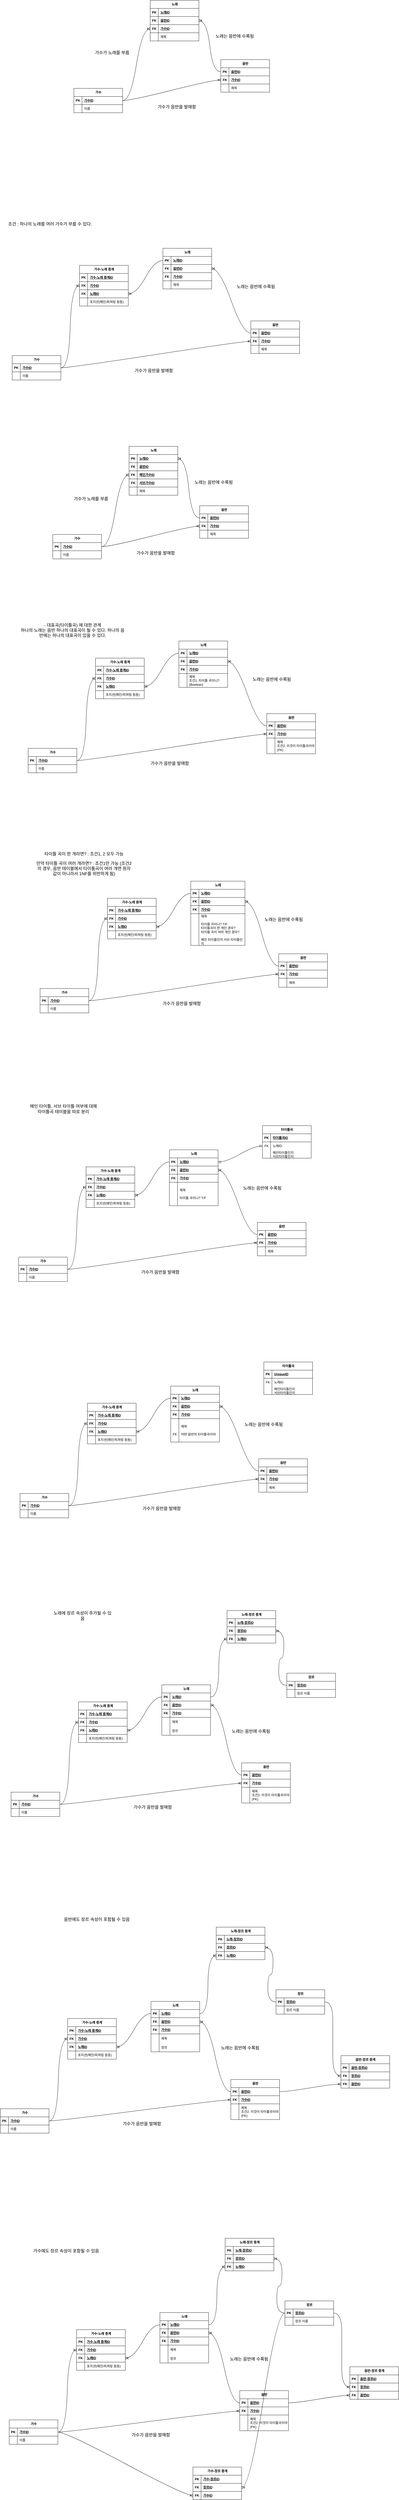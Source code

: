 <mxfile version="24.9.3" pages="2">
  <diagram name="가수-노래-음반 ERD 실습" id="7vE7J9fhUCZ-zmaB9-B3">
    <mxGraphModel dx="3617" dy="2437" grid="1" gridSize="10" guides="1" tooltips="1" connect="1" arrows="1" fold="1" page="1" pageScale="1" pageWidth="827" pageHeight="1169" math="0" shadow="0">
      <root>
        <mxCell id="0" />
        <mxCell id="1" parent="0" />
        <mxCell id="Xv7FuCbr0ZNtMFPxeey8-1" value="가수" style="shape=table;startSize=30;container=1;collapsible=1;childLayout=tableLayout;fixedRows=1;rowLines=0;fontStyle=1;align=center;resizeLast=1;html=1;" vertex="1" parent="1">
          <mxGeometry x="-394" y="-140" width="180" height="90" as="geometry" />
        </mxCell>
        <mxCell id="Xv7FuCbr0ZNtMFPxeey8-2" value="" style="shape=tableRow;horizontal=0;startSize=0;swimlaneHead=0;swimlaneBody=0;fillColor=none;collapsible=0;dropTarget=0;points=[[0,0.5],[1,0.5]];portConstraint=eastwest;top=0;left=0;right=0;bottom=1;" vertex="1" parent="Xv7FuCbr0ZNtMFPxeey8-1">
          <mxGeometry y="30" width="180" height="30" as="geometry" />
        </mxCell>
        <mxCell id="Xv7FuCbr0ZNtMFPxeey8-3" value="PK" style="shape=partialRectangle;connectable=0;fillColor=none;top=0;left=0;bottom=0;right=0;fontStyle=1;overflow=hidden;whiteSpace=wrap;html=1;" vertex="1" parent="Xv7FuCbr0ZNtMFPxeey8-2">
          <mxGeometry width="30" height="30" as="geometry">
            <mxRectangle width="30" height="30" as="alternateBounds" />
          </mxGeometry>
        </mxCell>
        <mxCell id="Xv7FuCbr0ZNtMFPxeey8-4" value="가수ID" style="shape=partialRectangle;connectable=0;fillColor=none;top=0;left=0;bottom=0;right=0;align=left;spacingLeft=6;fontStyle=5;overflow=hidden;whiteSpace=wrap;html=1;" vertex="1" parent="Xv7FuCbr0ZNtMFPxeey8-2">
          <mxGeometry x="30" width="150" height="30" as="geometry">
            <mxRectangle width="150" height="30" as="alternateBounds" />
          </mxGeometry>
        </mxCell>
        <mxCell id="Xv7FuCbr0ZNtMFPxeey8-5" value="" style="shape=tableRow;horizontal=0;startSize=0;swimlaneHead=0;swimlaneBody=0;fillColor=none;collapsible=0;dropTarget=0;points=[[0,0.5],[1,0.5]];portConstraint=eastwest;top=0;left=0;right=0;bottom=0;" vertex="1" parent="Xv7FuCbr0ZNtMFPxeey8-1">
          <mxGeometry y="60" width="180" height="30" as="geometry" />
        </mxCell>
        <mxCell id="Xv7FuCbr0ZNtMFPxeey8-6" value="" style="shape=partialRectangle;connectable=0;fillColor=none;top=0;left=0;bottom=0;right=0;editable=1;overflow=hidden;whiteSpace=wrap;html=1;" vertex="1" parent="Xv7FuCbr0ZNtMFPxeey8-5">
          <mxGeometry width="30" height="30" as="geometry">
            <mxRectangle width="30" height="30" as="alternateBounds" />
          </mxGeometry>
        </mxCell>
        <mxCell id="Xv7FuCbr0ZNtMFPxeey8-7" value="이름" style="shape=partialRectangle;connectable=0;fillColor=none;top=0;left=0;bottom=0;right=0;align=left;spacingLeft=6;overflow=hidden;whiteSpace=wrap;html=1;" vertex="1" parent="Xv7FuCbr0ZNtMFPxeey8-5">
          <mxGeometry x="30" width="150" height="30" as="geometry">
            <mxRectangle width="150" height="30" as="alternateBounds" />
          </mxGeometry>
        </mxCell>
        <mxCell id="Xv7FuCbr0ZNtMFPxeey8-8" value="음반" style="shape=table;startSize=30;container=1;collapsible=1;childLayout=tableLayout;fixedRows=1;rowLines=0;fontStyle=1;align=center;resizeLast=1;html=1;" vertex="1" parent="1">
          <mxGeometry x="149" y="-246" width="180" height="120" as="geometry" />
        </mxCell>
        <mxCell id="Xv7FuCbr0ZNtMFPxeey8-9" value="" style="shape=tableRow;horizontal=0;startSize=0;swimlaneHead=0;swimlaneBody=0;fillColor=none;collapsible=0;dropTarget=0;points=[[0,0.5],[1,0.5]];portConstraint=eastwest;top=0;left=0;right=0;bottom=1;" vertex="1" parent="Xv7FuCbr0ZNtMFPxeey8-8">
          <mxGeometry y="30" width="180" height="30" as="geometry" />
        </mxCell>
        <mxCell id="Xv7FuCbr0ZNtMFPxeey8-10" value="PK" style="shape=partialRectangle;connectable=0;fillColor=none;top=0;left=0;bottom=0;right=0;fontStyle=1;overflow=hidden;whiteSpace=wrap;html=1;" vertex="1" parent="Xv7FuCbr0ZNtMFPxeey8-9">
          <mxGeometry width="30" height="30" as="geometry">
            <mxRectangle width="30" height="30" as="alternateBounds" />
          </mxGeometry>
        </mxCell>
        <mxCell id="Xv7FuCbr0ZNtMFPxeey8-11" value="음반ID" style="shape=partialRectangle;connectable=0;fillColor=none;top=0;left=0;bottom=0;right=0;align=left;spacingLeft=6;fontStyle=5;overflow=hidden;whiteSpace=wrap;html=1;" vertex="1" parent="Xv7FuCbr0ZNtMFPxeey8-9">
          <mxGeometry x="30" width="150" height="30" as="geometry">
            <mxRectangle width="150" height="30" as="alternateBounds" />
          </mxGeometry>
        </mxCell>
        <mxCell id="Xv7FuCbr0ZNtMFPxeey8-12" value="" style="shape=tableRow;horizontal=0;startSize=0;swimlaneHead=0;swimlaneBody=0;fillColor=none;collapsible=0;dropTarget=0;points=[[0,0.5],[1,0.5]];portConstraint=eastwest;top=0;left=0;right=0;bottom=1;" vertex="1" parent="Xv7FuCbr0ZNtMFPxeey8-8">
          <mxGeometry y="60" width="180" height="30" as="geometry" />
        </mxCell>
        <mxCell id="Xv7FuCbr0ZNtMFPxeey8-13" value="FK" style="shape=partialRectangle;connectable=0;fillColor=none;top=0;left=0;bottom=0;right=0;fontStyle=1;overflow=hidden;whiteSpace=wrap;html=1;" vertex="1" parent="Xv7FuCbr0ZNtMFPxeey8-12">
          <mxGeometry width="30" height="30" as="geometry">
            <mxRectangle width="30" height="30" as="alternateBounds" />
          </mxGeometry>
        </mxCell>
        <mxCell id="Xv7FuCbr0ZNtMFPxeey8-14" value="가수ID" style="shape=partialRectangle;connectable=0;fillColor=none;top=0;left=0;bottom=0;right=0;align=left;spacingLeft=6;fontStyle=5;overflow=hidden;whiteSpace=wrap;html=1;" vertex="1" parent="Xv7FuCbr0ZNtMFPxeey8-12">
          <mxGeometry x="30" width="150" height="30" as="geometry">
            <mxRectangle width="150" height="30" as="alternateBounds" />
          </mxGeometry>
        </mxCell>
        <mxCell id="Xv7FuCbr0ZNtMFPxeey8-15" value="" style="shape=tableRow;horizontal=0;startSize=0;swimlaneHead=0;swimlaneBody=0;fillColor=none;collapsible=0;dropTarget=0;points=[[0,0.5],[1,0.5]];portConstraint=eastwest;top=0;left=0;right=0;bottom=0;" vertex="1" parent="Xv7FuCbr0ZNtMFPxeey8-8">
          <mxGeometry y="90" width="180" height="30" as="geometry" />
        </mxCell>
        <mxCell id="Xv7FuCbr0ZNtMFPxeey8-16" value="" style="shape=partialRectangle;connectable=0;fillColor=none;top=0;left=0;bottom=0;right=0;editable=1;overflow=hidden;whiteSpace=wrap;html=1;" vertex="1" parent="Xv7FuCbr0ZNtMFPxeey8-15">
          <mxGeometry width="30" height="30" as="geometry">
            <mxRectangle width="30" height="30" as="alternateBounds" />
          </mxGeometry>
        </mxCell>
        <mxCell id="Xv7FuCbr0ZNtMFPxeey8-17" value="제목" style="shape=partialRectangle;connectable=0;fillColor=none;top=0;left=0;bottom=0;right=0;align=left;spacingLeft=6;overflow=hidden;whiteSpace=wrap;html=1;" vertex="1" parent="Xv7FuCbr0ZNtMFPxeey8-15">
          <mxGeometry x="30" width="150" height="30" as="geometry">
            <mxRectangle width="150" height="30" as="alternateBounds" />
          </mxGeometry>
        </mxCell>
        <mxCell id="Xv7FuCbr0ZNtMFPxeey8-18" value="" style="edgeStyle=entityRelationEdgeStyle;fontSize=12;html=1;endArrow=ERoneToMany;rounded=0;startSize=8;endSize=8;curved=1;exitX=1;exitY=0.5;exitDx=0;exitDy=0;entryX=0;entryY=0.5;entryDx=0;entryDy=0;" edge="1" parent="1" source="Xv7FuCbr0ZNtMFPxeey8-2" target="Xv7FuCbr0ZNtMFPxeey8-12">
          <mxGeometry width="100" height="100" relative="1" as="geometry">
            <mxPoint x="-38" y="-107" as="sourcePoint" />
            <mxPoint x="62" y="-207" as="targetPoint" />
          </mxGeometry>
        </mxCell>
        <mxCell id="Xv7FuCbr0ZNtMFPxeey8-19" value="노래" style="shape=table;startSize=30;container=1;collapsible=1;childLayout=tableLayout;fixedRows=1;rowLines=0;fontStyle=1;align=center;resizeLast=1;html=1;" vertex="1" parent="1">
          <mxGeometry x="-112" y="-465" width="180" height="150" as="geometry" />
        </mxCell>
        <mxCell id="Xv7FuCbr0ZNtMFPxeey8-20" value="" style="shape=tableRow;horizontal=0;startSize=0;swimlaneHead=0;swimlaneBody=0;fillColor=none;collapsible=0;dropTarget=0;points=[[0,0.5],[1,0.5]];portConstraint=eastwest;top=0;left=0;right=0;bottom=1;" vertex="1" parent="Xv7FuCbr0ZNtMFPxeey8-19">
          <mxGeometry y="30" width="180" height="30" as="geometry" />
        </mxCell>
        <mxCell id="Xv7FuCbr0ZNtMFPxeey8-21" value="PK" style="shape=partialRectangle;connectable=0;fillColor=none;top=0;left=0;bottom=0;right=0;fontStyle=1;overflow=hidden;whiteSpace=wrap;html=1;" vertex="1" parent="Xv7FuCbr0ZNtMFPxeey8-20">
          <mxGeometry width="30" height="30" as="geometry">
            <mxRectangle width="30" height="30" as="alternateBounds" />
          </mxGeometry>
        </mxCell>
        <mxCell id="Xv7FuCbr0ZNtMFPxeey8-22" value="노래ID" style="shape=partialRectangle;connectable=0;fillColor=none;top=0;left=0;bottom=0;right=0;align=left;spacingLeft=6;fontStyle=5;overflow=hidden;whiteSpace=wrap;html=1;" vertex="1" parent="Xv7FuCbr0ZNtMFPxeey8-20">
          <mxGeometry x="30" width="150" height="30" as="geometry">
            <mxRectangle width="150" height="30" as="alternateBounds" />
          </mxGeometry>
        </mxCell>
        <mxCell id="Xv7FuCbr0ZNtMFPxeey8-23" value="" style="shape=tableRow;horizontal=0;startSize=0;swimlaneHead=0;swimlaneBody=0;fillColor=none;collapsible=0;dropTarget=0;points=[[0,0.5],[1,0.5]];portConstraint=eastwest;top=0;left=0;right=0;bottom=1;" vertex="1" parent="Xv7FuCbr0ZNtMFPxeey8-19">
          <mxGeometry y="60" width="180" height="30" as="geometry" />
        </mxCell>
        <mxCell id="Xv7FuCbr0ZNtMFPxeey8-24" value="FK" style="shape=partialRectangle;connectable=0;fillColor=none;top=0;left=0;bottom=0;right=0;fontStyle=1;overflow=hidden;whiteSpace=wrap;html=1;" vertex="1" parent="Xv7FuCbr0ZNtMFPxeey8-23">
          <mxGeometry width="30" height="30" as="geometry">
            <mxRectangle width="30" height="30" as="alternateBounds" />
          </mxGeometry>
        </mxCell>
        <mxCell id="Xv7FuCbr0ZNtMFPxeey8-25" value="음반ID" style="shape=partialRectangle;connectable=0;fillColor=none;top=0;left=0;bottom=0;right=0;align=left;spacingLeft=6;fontStyle=5;overflow=hidden;whiteSpace=wrap;html=1;" vertex="1" parent="Xv7FuCbr0ZNtMFPxeey8-23">
          <mxGeometry x="30" width="150" height="30" as="geometry">
            <mxRectangle width="150" height="30" as="alternateBounds" />
          </mxGeometry>
        </mxCell>
        <mxCell id="Xv7FuCbr0ZNtMFPxeey8-26" value="" style="shape=tableRow;horizontal=0;startSize=0;swimlaneHead=0;swimlaneBody=0;fillColor=none;collapsible=0;dropTarget=0;points=[[0,0.5],[1,0.5]];portConstraint=eastwest;top=0;left=0;right=0;bottom=1;" vertex="1" parent="Xv7FuCbr0ZNtMFPxeey8-19">
          <mxGeometry y="90" width="180" height="30" as="geometry" />
        </mxCell>
        <mxCell id="Xv7FuCbr0ZNtMFPxeey8-27" value="FK" style="shape=partialRectangle;connectable=0;fillColor=none;top=0;left=0;bottom=0;right=0;fontStyle=1;overflow=hidden;whiteSpace=wrap;html=1;" vertex="1" parent="Xv7FuCbr0ZNtMFPxeey8-26">
          <mxGeometry width="30" height="30" as="geometry">
            <mxRectangle width="30" height="30" as="alternateBounds" />
          </mxGeometry>
        </mxCell>
        <mxCell id="Xv7FuCbr0ZNtMFPxeey8-28" value="가수ID" style="shape=partialRectangle;connectable=0;fillColor=none;top=0;left=0;bottom=0;right=0;align=left;spacingLeft=6;fontStyle=5;overflow=hidden;whiteSpace=wrap;html=1;" vertex="1" parent="Xv7FuCbr0ZNtMFPxeey8-26">
          <mxGeometry x="30" width="150" height="30" as="geometry">
            <mxRectangle width="150" height="30" as="alternateBounds" />
          </mxGeometry>
        </mxCell>
        <mxCell id="Xv7FuCbr0ZNtMFPxeey8-29" value="" style="shape=tableRow;horizontal=0;startSize=0;swimlaneHead=0;swimlaneBody=0;fillColor=none;collapsible=0;dropTarget=0;points=[[0,0.5],[1,0.5]];portConstraint=eastwest;top=0;left=0;right=0;bottom=0;" vertex="1" parent="Xv7FuCbr0ZNtMFPxeey8-19">
          <mxGeometry y="120" width="180" height="30" as="geometry" />
        </mxCell>
        <mxCell id="Xv7FuCbr0ZNtMFPxeey8-30" value="" style="shape=partialRectangle;connectable=0;fillColor=none;top=0;left=0;bottom=0;right=0;editable=1;overflow=hidden;whiteSpace=wrap;html=1;" vertex="1" parent="Xv7FuCbr0ZNtMFPxeey8-29">
          <mxGeometry width="30" height="30" as="geometry">
            <mxRectangle width="30" height="30" as="alternateBounds" />
          </mxGeometry>
        </mxCell>
        <mxCell id="Xv7FuCbr0ZNtMFPxeey8-31" value="제목" style="shape=partialRectangle;connectable=0;fillColor=none;top=0;left=0;bottom=0;right=0;align=left;spacingLeft=6;overflow=hidden;whiteSpace=wrap;html=1;" vertex="1" parent="Xv7FuCbr0ZNtMFPxeey8-29">
          <mxGeometry x="30" width="150" height="30" as="geometry">
            <mxRectangle width="150" height="30" as="alternateBounds" />
          </mxGeometry>
        </mxCell>
        <mxCell id="Xv7FuCbr0ZNtMFPxeey8-32" value="" style="edgeStyle=entityRelationEdgeStyle;fontSize=12;html=1;endArrow=ERoneToMany;rounded=0;startSize=8;endSize=8;curved=1;exitX=0;exitY=0.5;exitDx=0;exitDy=0;entryX=1;entryY=0.5;entryDx=0;entryDy=0;" edge="1" parent="1" source="Xv7FuCbr0ZNtMFPxeey8-9" target="Xv7FuCbr0ZNtMFPxeey8-23">
          <mxGeometry width="100" height="100" relative="1" as="geometry">
            <mxPoint x="24" y="-259" as="sourcePoint" />
            <mxPoint x="124" y="-359" as="targetPoint" />
          </mxGeometry>
        </mxCell>
        <mxCell id="Xv7FuCbr0ZNtMFPxeey8-33" value="" style="edgeStyle=entityRelationEdgeStyle;fontSize=12;html=1;endArrow=ERoneToMany;rounded=0;startSize=8;endSize=8;curved=1;exitX=1;exitY=0.5;exitDx=0;exitDy=0;entryX=0;entryY=0.5;entryDx=0;entryDy=0;" edge="1" parent="1" source="Xv7FuCbr0ZNtMFPxeey8-2" target="Xv7FuCbr0ZNtMFPxeey8-26">
          <mxGeometry width="100" height="100" relative="1" as="geometry">
            <mxPoint x="-204" y="-161" as="sourcePoint" />
            <mxPoint x="-104" y="-261" as="targetPoint" />
          </mxGeometry>
        </mxCell>
        <mxCell id="Xv7FuCbr0ZNtMFPxeey8-34" value="가수가 음반을 발매함" style="text;html=1;align=center;verticalAlign=middle;whiteSpace=wrap;rounded=0;fontSize=16;" vertex="1" parent="1">
          <mxGeometry x="-91" y="-87" width="155" height="30" as="geometry" />
        </mxCell>
        <mxCell id="Xv7FuCbr0ZNtMFPxeey8-35" value="가수가 노래를 부름" style="text;html=1;align=center;verticalAlign=middle;whiteSpace=wrap;rounded=0;fontSize=16;" vertex="1" parent="1">
          <mxGeometry x="-330" y="-287" width="155" height="30" as="geometry" />
        </mxCell>
        <mxCell id="Xv7FuCbr0ZNtMFPxeey8-36" value="노래는 음반에 수록됨" style="text;html=1;align=center;verticalAlign=middle;whiteSpace=wrap;rounded=0;fontSize=16;" vertex="1" parent="1">
          <mxGeometry x="123" y="-348" width="155" height="30" as="geometry" />
        </mxCell>
        <mxCell id="Xv7FuCbr0ZNtMFPxeey8-37" value="가수" style="shape=table;startSize=30;container=1;collapsible=1;childLayout=tableLayout;fixedRows=1;rowLines=0;fontStyle=1;align=center;resizeLast=1;html=1;" vertex="1" parent="1">
          <mxGeometry x="-622" y="846" width="180" height="90" as="geometry" />
        </mxCell>
        <mxCell id="Xv7FuCbr0ZNtMFPxeey8-38" value="" style="shape=tableRow;horizontal=0;startSize=0;swimlaneHead=0;swimlaneBody=0;fillColor=none;collapsible=0;dropTarget=0;points=[[0,0.5],[1,0.5]];portConstraint=eastwest;top=0;left=0;right=0;bottom=1;" vertex="1" parent="Xv7FuCbr0ZNtMFPxeey8-37">
          <mxGeometry y="30" width="180" height="30" as="geometry" />
        </mxCell>
        <mxCell id="Xv7FuCbr0ZNtMFPxeey8-39" value="PK" style="shape=partialRectangle;connectable=0;fillColor=none;top=0;left=0;bottom=0;right=0;fontStyle=1;overflow=hidden;whiteSpace=wrap;html=1;" vertex="1" parent="Xv7FuCbr0ZNtMFPxeey8-38">
          <mxGeometry width="30" height="30" as="geometry">
            <mxRectangle width="30" height="30" as="alternateBounds" />
          </mxGeometry>
        </mxCell>
        <mxCell id="Xv7FuCbr0ZNtMFPxeey8-40" value="가수ID" style="shape=partialRectangle;connectable=0;fillColor=none;top=0;left=0;bottom=0;right=0;align=left;spacingLeft=6;fontStyle=5;overflow=hidden;whiteSpace=wrap;html=1;" vertex="1" parent="Xv7FuCbr0ZNtMFPxeey8-38">
          <mxGeometry x="30" width="150" height="30" as="geometry">
            <mxRectangle width="150" height="30" as="alternateBounds" />
          </mxGeometry>
        </mxCell>
        <mxCell id="Xv7FuCbr0ZNtMFPxeey8-41" value="" style="shape=tableRow;horizontal=0;startSize=0;swimlaneHead=0;swimlaneBody=0;fillColor=none;collapsible=0;dropTarget=0;points=[[0,0.5],[1,0.5]];portConstraint=eastwest;top=0;left=0;right=0;bottom=0;" vertex="1" parent="Xv7FuCbr0ZNtMFPxeey8-37">
          <mxGeometry y="60" width="180" height="30" as="geometry" />
        </mxCell>
        <mxCell id="Xv7FuCbr0ZNtMFPxeey8-42" value="" style="shape=partialRectangle;connectable=0;fillColor=none;top=0;left=0;bottom=0;right=0;editable=1;overflow=hidden;whiteSpace=wrap;html=1;" vertex="1" parent="Xv7FuCbr0ZNtMFPxeey8-41">
          <mxGeometry width="30" height="30" as="geometry">
            <mxRectangle width="30" height="30" as="alternateBounds" />
          </mxGeometry>
        </mxCell>
        <mxCell id="Xv7FuCbr0ZNtMFPxeey8-43" value="이름" style="shape=partialRectangle;connectable=0;fillColor=none;top=0;left=0;bottom=0;right=0;align=left;spacingLeft=6;overflow=hidden;whiteSpace=wrap;html=1;" vertex="1" parent="Xv7FuCbr0ZNtMFPxeey8-41">
          <mxGeometry x="30" width="150" height="30" as="geometry">
            <mxRectangle width="150" height="30" as="alternateBounds" />
          </mxGeometry>
        </mxCell>
        <mxCell id="Xv7FuCbr0ZNtMFPxeey8-44" value="음반" style="shape=table;startSize=30;container=1;collapsible=1;childLayout=tableLayout;fixedRows=1;rowLines=0;fontStyle=1;align=center;resizeLast=1;html=1;" vertex="1" parent="1">
          <mxGeometry x="260" y="718" width="180" height="120" as="geometry" />
        </mxCell>
        <mxCell id="Xv7FuCbr0ZNtMFPxeey8-45" value="" style="shape=tableRow;horizontal=0;startSize=0;swimlaneHead=0;swimlaneBody=0;fillColor=none;collapsible=0;dropTarget=0;points=[[0,0.5],[1,0.5]];portConstraint=eastwest;top=0;left=0;right=0;bottom=1;" vertex="1" parent="Xv7FuCbr0ZNtMFPxeey8-44">
          <mxGeometry y="30" width="180" height="30" as="geometry" />
        </mxCell>
        <mxCell id="Xv7FuCbr0ZNtMFPxeey8-46" value="PK" style="shape=partialRectangle;connectable=0;fillColor=none;top=0;left=0;bottom=0;right=0;fontStyle=1;overflow=hidden;whiteSpace=wrap;html=1;" vertex="1" parent="Xv7FuCbr0ZNtMFPxeey8-45">
          <mxGeometry width="30" height="30" as="geometry">
            <mxRectangle width="30" height="30" as="alternateBounds" />
          </mxGeometry>
        </mxCell>
        <mxCell id="Xv7FuCbr0ZNtMFPxeey8-47" value="음반ID" style="shape=partialRectangle;connectable=0;fillColor=none;top=0;left=0;bottom=0;right=0;align=left;spacingLeft=6;fontStyle=5;overflow=hidden;whiteSpace=wrap;html=1;" vertex="1" parent="Xv7FuCbr0ZNtMFPxeey8-45">
          <mxGeometry x="30" width="150" height="30" as="geometry">
            <mxRectangle width="150" height="30" as="alternateBounds" />
          </mxGeometry>
        </mxCell>
        <mxCell id="Xv7FuCbr0ZNtMFPxeey8-48" value="" style="shape=tableRow;horizontal=0;startSize=0;swimlaneHead=0;swimlaneBody=0;fillColor=none;collapsible=0;dropTarget=0;points=[[0,0.5],[1,0.5]];portConstraint=eastwest;top=0;left=0;right=0;bottom=1;" vertex="1" parent="Xv7FuCbr0ZNtMFPxeey8-44">
          <mxGeometry y="60" width="180" height="30" as="geometry" />
        </mxCell>
        <mxCell id="Xv7FuCbr0ZNtMFPxeey8-49" value="FK" style="shape=partialRectangle;connectable=0;fillColor=none;top=0;left=0;bottom=0;right=0;fontStyle=1;overflow=hidden;whiteSpace=wrap;html=1;" vertex="1" parent="Xv7FuCbr0ZNtMFPxeey8-48">
          <mxGeometry width="30" height="30" as="geometry">
            <mxRectangle width="30" height="30" as="alternateBounds" />
          </mxGeometry>
        </mxCell>
        <mxCell id="Xv7FuCbr0ZNtMFPxeey8-50" value="가수ID" style="shape=partialRectangle;connectable=0;fillColor=none;top=0;left=0;bottom=0;right=0;align=left;spacingLeft=6;fontStyle=5;overflow=hidden;whiteSpace=wrap;html=1;" vertex="1" parent="Xv7FuCbr0ZNtMFPxeey8-48">
          <mxGeometry x="30" width="150" height="30" as="geometry">
            <mxRectangle width="150" height="30" as="alternateBounds" />
          </mxGeometry>
        </mxCell>
        <mxCell id="Xv7FuCbr0ZNtMFPxeey8-51" value="" style="shape=tableRow;horizontal=0;startSize=0;swimlaneHead=0;swimlaneBody=0;fillColor=none;collapsible=0;dropTarget=0;points=[[0,0.5],[1,0.5]];portConstraint=eastwest;top=0;left=0;right=0;bottom=0;" vertex="1" parent="Xv7FuCbr0ZNtMFPxeey8-44">
          <mxGeometry y="90" width="180" height="30" as="geometry" />
        </mxCell>
        <mxCell id="Xv7FuCbr0ZNtMFPxeey8-52" value="" style="shape=partialRectangle;connectable=0;fillColor=none;top=0;left=0;bottom=0;right=0;editable=1;overflow=hidden;whiteSpace=wrap;html=1;" vertex="1" parent="Xv7FuCbr0ZNtMFPxeey8-51">
          <mxGeometry width="30" height="30" as="geometry">
            <mxRectangle width="30" height="30" as="alternateBounds" />
          </mxGeometry>
        </mxCell>
        <mxCell id="Xv7FuCbr0ZNtMFPxeey8-53" value="제목" style="shape=partialRectangle;connectable=0;fillColor=none;top=0;left=0;bottom=0;right=0;align=left;spacingLeft=6;overflow=hidden;whiteSpace=wrap;html=1;" vertex="1" parent="Xv7FuCbr0ZNtMFPxeey8-51">
          <mxGeometry x="30" width="150" height="30" as="geometry">
            <mxRectangle width="150" height="30" as="alternateBounds" />
          </mxGeometry>
        </mxCell>
        <mxCell id="Xv7FuCbr0ZNtMFPxeey8-54" value="" style="edgeStyle=entityRelationEdgeStyle;fontSize=12;html=1;endArrow=ERoneToMany;rounded=0;startSize=8;endSize=8;curved=1;exitX=1;exitY=0.5;exitDx=0;exitDy=0;entryX=0;entryY=0.5;entryDx=0;entryDy=0;" edge="1" parent="1" source="Xv7FuCbr0ZNtMFPxeey8-38" target="Xv7FuCbr0ZNtMFPxeey8-48">
          <mxGeometry width="100" height="100" relative="1" as="geometry">
            <mxPoint x="73" y="857" as="sourcePoint" />
            <mxPoint x="173" y="757" as="targetPoint" />
          </mxGeometry>
        </mxCell>
        <mxCell id="Xv7FuCbr0ZNtMFPxeey8-55" value="노래" style="shape=table;startSize=30;container=1;collapsible=1;childLayout=tableLayout;fixedRows=1;rowLines=0;fontStyle=1;align=center;resizeLast=1;html=1;" vertex="1" parent="1">
          <mxGeometry x="-65" y="450" width="180" height="150" as="geometry" />
        </mxCell>
        <mxCell id="Xv7FuCbr0ZNtMFPxeey8-56" value="" style="shape=tableRow;horizontal=0;startSize=0;swimlaneHead=0;swimlaneBody=0;fillColor=none;collapsible=0;dropTarget=0;points=[[0,0.5],[1,0.5]];portConstraint=eastwest;top=0;left=0;right=0;bottom=1;" vertex="1" parent="Xv7FuCbr0ZNtMFPxeey8-55">
          <mxGeometry y="30" width="180" height="30" as="geometry" />
        </mxCell>
        <mxCell id="Xv7FuCbr0ZNtMFPxeey8-57" value="PK" style="shape=partialRectangle;connectable=0;fillColor=none;top=0;left=0;bottom=0;right=0;fontStyle=1;overflow=hidden;whiteSpace=wrap;html=1;" vertex="1" parent="Xv7FuCbr0ZNtMFPxeey8-56">
          <mxGeometry width="30" height="30" as="geometry">
            <mxRectangle width="30" height="30" as="alternateBounds" />
          </mxGeometry>
        </mxCell>
        <mxCell id="Xv7FuCbr0ZNtMFPxeey8-58" value="노래ID" style="shape=partialRectangle;connectable=0;fillColor=none;top=0;left=0;bottom=0;right=0;align=left;spacingLeft=6;fontStyle=5;overflow=hidden;whiteSpace=wrap;html=1;" vertex="1" parent="Xv7FuCbr0ZNtMFPxeey8-56">
          <mxGeometry x="30" width="150" height="30" as="geometry">
            <mxRectangle width="150" height="30" as="alternateBounds" />
          </mxGeometry>
        </mxCell>
        <mxCell id="Xv7FuCbr0ZNtMFPxeey8-59" value="" style="shape=tableRow;horizontal=0;startSize=0;swimlaneHead=0;swimlaneBody=0;fillColor=none;collapsible=0;dropTarget=0;points=[[0,0.5],[1,0.5]];portConstraint=eastwest;top=0;left=0;right=0;bottom=1;" vertex="1" parent="Xv7FuCbr0ZNtMFPxeey8-55">
          <mxGeometry y="60" width="180" height="30" as="geometry" />
        </mxCell>
        <mxCell id="Xv7FuCbr0ZNtMFPxeey8-60" value="FK" style="shape=partialRectangle;connectable=0;fillColor=none;top=0;left=0;bottom=0;right=0;fontStyle=1;overflow=hidden;whiteSpace=wrap;html=1;" vertex="1" parent="Xv7FuCbr0ZNtMFPxeey8-59">
          <mxGeometry width="30" height="30" as="geometry">
            <mxRectangle width="30" height="30" as="alternateBounds" />
          </mxGeometry>
        </mxCell>
        <mxCell id="Xv7FuCbr0ZNtMFPxeey8-61" value="음반ID" style="shape=partialRectangle;connectable=0;fillColor=none;top=0;left=0;bottom=0;right=0;align=left;spacingLeft=6;fontStyle=5;overflow=hidden;whiteSpace=wrap;html=1;" vertex="1" parent="Xv7FuCbr0ZNtMFPxeey8-59">
          <mxGeometry x="30" width="150" height="30" as="geometry">
            <mxRectangle width="150" height="30" as="alternateBounds" />
          </mxGeometry>
        </mxCell>
        <mxCell id="Xv7FuCbr0ZNtMFPxeey8-62" value="" style="shape=tableRow;horizontal=0;startSize=0;swimlaneHead=0;swimlaneBody=0;fillColor=none;collapsible=0;dropTarget=0;points=[[0,0.5],[1,0.5]];portConstraint=eastwest;top=0;left=0;right=0;bottom=1;" vertex="1" parent="Xv7FuCbr0ZNtMFPxeey8-55">
          <mxGeometry y="90" width="180" height="30" as="geometry" />
        </mxCell>
        <mxCell id="Xv7FuCbr0ZNtMFPxeey8-63" value="FK" style="shape=partialRectangle;connectable=0;fillColor=none;top=0;left=0;bottom=0;right=0;fontStyle=1;overflow=hidden;whiteSpace=wrap;html=1;" vertex="1" parent="Xv7FuCbr0ZNtMFPxeey8-62">
          <mxGeometry width="30" height="30" as="geometry">
            <mxRectangle width="30" height="30" as="alternateBounds" />
          </mxGeometry>
        </mxCell>
        <mxCell id="Xv7FuCbr0ZNtMFPxeey8-64" value="가수ID" style="shape=partialRectangle;connectable=0;fillColor=none;top=0;left=0;bottom=0;right=0;align=left;spacingLeft=6;fontStyle=5;overflow=hidden;whiteSpace=wrap;html=1;" vertex="1" parent="Xv7FuCbr0ZNtMFPxeey8-62">
          <mxGeometry x="30" width="150" height="30" as="geometry">
            <mxRectangle width="150" height="30" as="alternateBounds" />
          </mxGeometry>
        </mxCell>
        <mxCell id="Xv7FuCbr0ZNtMFPxeey8-65" value="" style="shape=tableRow;horizontal=0;startSize=0;swimlaneHead=0;swimlaneBody=0;fillColor=none;collapsible=0;dropTarget=0;points=[[0,0.5],[1,0.5]];portConstraint=eastwest;top=0;left=0;right=0;bottom=0;" vertex="1" parent="Xv7FuCbr0ZNtMFPxeey8-55">
          <mxGeometry y="120" width="180" height="30" as="geometry" />
        </mxCell>
        <mxCell id="Xv7FuCbr0ZNtMFPxeey8-66" value="" style="shape=partialRectangle;connectable=0;fillColor=none;top=0;left=0;bottom=0;right=0;editable=1;overflow=hidden;whiteSpace=wrap;html=1;" vertex="1" parent="Xv7FuCbr0ZNtMFPxeey8-65">
          <mxGeometry width="30" height="30" as="geometry">
            <mxRectangle width="30" height="30" as="alternateBounds" />
          </mxGeometry>
        </mxCell>
        <mxCell id="Xv7FuCbr0ZNtMFPxeey8-67" value="제목" style="shape=partialRectangle;connectable=0;fillColor=none;top=0;left=0;bottom=0;right=0;align=left;spacingLeft=6;overflow=hidden;whiteSpace=wrap;html=1;" vertex="1" parent="Xv7FuCbr0ZNtMFPxeey8-65">
          <mxGeometry x="30" width="150" height="30" as="geometry">
            <mxRectangle width="150" height="30" as="alternateBounds" />
          </mxGeometry>
        </mxCell>
        <mxCell id="Xv7FuCbr0ZNtMFPxeey8-68" value="" style="edgeStyle=entityRelationEdgeStyle;fontSize=12;html=1;endArrow=ERoneToMany;rounded=0;startSize=8;endSize=8;curved=1;exitX=0;exitY=0.5;exitDx=0;exitDy=0;entryX=1;entryY=0.5;entryDx=0;entryDy=0;" edge="1" parent="1" source="Xv7FuCbr0ZNtMFPxeey8-45" target="Xv7FuCbr0ZNtMFPxeey8-59">
          <mxGeometry width="100" height="100" relative="1" as="geometry">
            <mxPoint x="135" y="705" as="sourcePoint" />
            <mxPoint x="235" y="605" as="targetPoint" />
          </mxGeometry>
        </mxCell>
        <mxCell id="Xv7FuCbr0ZNtMFPxeey8-69" value="가수가 음반을 발매함" style="text;html=1;align=center;verticalAlign=middle;whiteSpace=wrap;rounded=0;fontSize=16;" vertex="1" parent="1">
          <mxGeometry x="-176" y="886" width="155" height="30" as="geometry" />
        </mxCell>
        <mxCell id="Xv7FuCbr0ZNtMFPxeey8-70" value="노래는 음반에 수록됨" style="text;html=1;align=center;verticalAlign=middle;whiteSpace=wrap;rounded=0;fontSize=16;" vertex="1" parent="1">
          <mxGeometry x="201" y="576" width="155" height="30" as="geometry" />
        </mxCell>
        <mxCell id="Xv7FuCbr0ZNtMFPxeey8-71" value="가수-노래 중계" style="shape=table;startSize=30;container=1;collapsible=1;childLayout=tableLayout;fixedRows=1;rowLines=0;fontStyle=1;align=center;resizeLast=1;html=1;" vertex="1" parent="1">
          <mxGeometry x="-373" y="513" width="180" height="150" as="geometry" />
        </mxCell>
        <mxCell id="Xv7FuCbr0ZNtMFPxeey8-72" value="" style="shape=tableRow;horizontal=0;startSize=0;swimlaneHead=0;swimlaneBody=0;fillColor=none;collapsible=0;dropTarget=0;points=[[0,0.5],[1,0.5]];portConstraint=eastwest;top=0;left=0;right=0;bottom=1;" vertex="1" parent="Xv7FuCbr0ZNtMFPxeey8-71">
          <mxGeometry y="30" width="180" height="30" as="geometry" />
        </mxCell>
        <mxCell id="Xv7FuCbr0ZNtMFPxeey8-73" value="PK" style="shape=partialRectangle;connectable=0;fillColor=none;top=0;left=0;bottom=0;right=0;fontStyle=1;overflow=hidden;whiteSpace=wrap;html=1;" vertex="1" parent="Xv7FuCbr0ZNtMFPxeey8-72">
          <mxGeometry width="30" height="30" as="geometry">
            <mxRectangle width="30" height="30" as="alternateBounds" />
          </mxGeometry>
        </mxCell>
        <mxCell id="Xv7FuCbr0ZNtMFPxeey8-74" value="가수-노래 중계ID" style="shape=partialRectangle;connectable=0;fillColor=none;top=0;left=0;bottom=0;right=0;align=left;spacingLeft=6;fontStyle=5;overflow=hidden;whiteSpace=wrap;html=1;" vertex="1" parent="Xv7FuCbr0ZNtMFPxeey8-72">
          <mxGeometry x="30" width="150" height="30" as="geometry">
            <mxRectangle width="150" height="30" as="alternateBounds" />
          </mxGeometry>
        </mxCell>
        <mxCell id="Xv7FuCbr0ZNtMFPxeey8-75" value="" style="shape=tableRow;horizontal=0;startSize=0;swimlaneHead=0;swimlaneBody=0;fillColor=none;collapsible=0;dropTarget=0;points=[[0,0.5],[1,0.5]];portConstraint=eastwest;top=0;left=0;right=0;bottom=1;" vertex="1" parent="Xv7FuCbr0ZNtMFPxeey8-71">
          <mxGeometry y="60" width="180" height="30" as="geometry" />
        </mxCell>
        <mxCell id="Xv7FuCbr0ZNtMFPxeey8-76" value="FK" style="shape=partialRectangle;connectable=0;fillColor=none;top=0;left=0;bottom=0;right=0;fontStyle=1;overflow=hidden;whiteSpace=wrap;html=1;" vertex="1" parent="Xv7FuCbr0ZNtMFPxeey8-75">
          <mxGeometry width="30" height="30" as="geometry">
            <mxRectangle width="30" height="30" as="alternateBounds" />
          </mxGeometry>
        </mxCell>
        <mxCell id="Xv7FuCbr0ZNtMFPxeey8-77" value="가수ID" style="shape=partialRectangle;connectable=0;fillColor=none;top=0;left=0;bottom=0;right=0;align=left;spacingLeft=6;fontStyle=5;overflow=hidden;whiteSpace=wrap;html=1;" vertex="1" parent="Xv7FuCbr0ZNtMFPxeey8-75">
          <mxGeometry x="30" width="150" height="30" as="geometry">
            <mxRectangle width="150" height="30" as="alternateBounds" />
          </mxGeometry>
        </mxCell>
        <mxCell id="Xv7FuCbr0ZNtMFPxeey8-78" value="" style="shape=tableRow;horizontal=0;startSize=0;swimlaneHead=0;swimlaneBody=0;fillColor=none;collapsible=0;dropTarget=0;points=[[0,0.5],[1,0.5]];portConstraint=eastwest;top=0;left=0;right=0;bottom=1;" vertex="1" parent="Xv7FuCbr0ZNtMFPxeey8-71">
          <mxGeometry y="90" width="180" height="30" as="geometry" />
        </mxCell>
        <mxCell id="Xv7FuCbr0ZNtMFPxeey8-79" value="FK" style="shape=partialRectangle;connectable=0;fillColor=none;top=0;left=0;bottom=0;right=0;fontStyle=1;overflow=hidden;whiteSpace=wrap;html=1;" vertex="1" parent="Xv7FuCbr0ZNtMFPxeey8-78">
          <mxGeometry width="30" height="30" as="geometry">
            <mxRectangle width="30" height="30" as="alternateBounds" />
          </mxGeometry>
        </mxCell>
        <mxCell id="Xv7FuCbr0ZNtMFPxeey8-80" value="노래ID" style="shape=partialRectangle;connectable=0;fillColor=none;top=0;left=0;bottom=0;right=0;align=left;spacingLeft=6;fontStyle=5;overflow=hidden;whiteSpace=wrap;html=1;" vertex="1" parent="Xv7FuCbr0ZNtMFPxeey8-78">
          <mxGeometry x="30" width="150" height="30" as="geometry">
            <mxRectangle width="150" height="30" as="alternateBounds" />
          </mxGeometry>
        </mxCell>
        <mxCell id="Xv7FuCbr0ZNtMFPxeey8-81" value="" style="shape=tableRow;horizontal=0;startSize=0;swimlaneHead=0;swimlaneBody=0;fillColor=none;collapsible=0;dropTarget=0;points=[[0,0.5],[1,0.5]];portConstraint=eastwest;top=0;left=0;right=0;bottom=0;" vertex="1" parent="Xv7FuCbr0ZNtMFPxeey8-71">
          <mxGeometry y="120" width="180" height="30" as="geometry" />
        </mxCell>
        <mxCell id="Xv7FuCbr0ZNtMFPxeey8-82" value="" style="shape=partialRectangle;connectable=0;fillColor=none;top=0;left=0;bottom=0;right=0;editable=1;overflow=hidden;whiteSpace=wrap;html=1;" vertex="1" parent="Xv7FuCbr0ZNtMFPxeey8-81">
          <mxGeometry width="30" height="30" as="geometry">
            <mxRectangle width="30" height="30" as="alternateBounds" />
          </mxGeometry>
        </mxCell>
        <mxCell id="Xv7FuCbr0ZNtMFPxeey8-83" value="포지션(메인/피쳐링 등등)" style="shape=partialRectangle;connectable=0;fillColor=none;top=0;left=0;bottom=0;right=0;align=left;spacingLeft=6;overflow=hidden;whiteSpace=wrap;html=1;" vertex="1" parent="Xv7FuCbr0ZNtMFPxeey8-81">
          <mxGeometry x="30" width="150" height="30" as="geometry">
            <mxRectangle width="150" height="30" as="alternateBounds" />
          </mxGeometry>
        </mxCell>
        <mxCell id="Xv7FuCbr0ZNtMFPxeey8-84" value="" style="edgeStyle=entityRelationEdgeStyle;fontSize=12;html=1;endArrow=ERoneToMany;rounded=0;startSize=8;endSize=8;curved=1;entryX=1;entryY=0.5;entryDx=0;entryDy=0;exitX=0;exitY=0.5;exitDx=0;exitDy=0;" edge="1" parent="1" source="Xv7FuCbr0ZNtMFPxeey8-56" target="Xv7FuCbr0ZNtMFPxeey8-78">
          <mxGeometry width="100" height="100" relative="1" as="geometry">
            <mxPoint x="-152" y="758" as="sourcePoint" />
            <mxPoint x="-52" y="658" as="targetPoint" />
          </mxGeometry>
        </mxCell>
        <mxCell id="Xv7FuCbr0ZNtMFPxeey8-85" value="" style="edgeStyle=entityRelationEdgeStyle;fontSize=12;html=1;endArrow=ERoneToMany;rounded=0;startSize=8;endSize=8;curved=1;exitX=1;exitY=0.5;exitDx=0;exitDy=0;entryX=0;entryY=0.5;entryDx=0;entryDy=0;" edge="1" parent="1" source="Xv7FuCbr0ZNtMFPxeey8-38" target="Xv7FuCbr0ZNtMFPxeey8-75">
          <mxGeometry width="100" height="100" relative="1" as="geometry">
            <mxPoint x="-382" y="936" as="sourcePoint" />
            <mxPoint x="-282" y="836" as="targetPoint" />
          </mxGeometry>
        </mxCell>
        <mxCell id="Xv7FuCbr0ZNtMFPxeey8-86" value="가수" style="shape=table;startSize=30;container=1;collapsible=1;childLayout=tableLayout;fixedRows=1;rowLines=0;fontStyle=1;align=center;resizeLast=1;html=1;" vertex="1" parent="1">
          <mxGeometry x="-472" y="1506" width="180" height="90" as="geometry" />
        </mxCell>
        <mxCell id="Xv7FuCbr0ZNtMFPxeey8-87" value="" style="shape=tableRow;horizontal=0;startSize=0;swimlaneHead=0;swimlaneBody=0;fillColor=none;collapsible=0;dropTarget=0;points=[[0,0.5],[1,0.5]];portConstraint=eastwest;top=0;left=0;right=0;bottom=1;" vertex="1" parent="Xv7FuCbr0ZNtMFPxeey8-86">
          <mxGeometry y="30" width="180" height="30" as="geometry" />
        </mxCell>
        <mxCell id="Xv7FuCbr0ZNtMFPxeey8-88" value="PK" style="shape=partialRectangle;connectable=0;fillColor=none;top=0;left=0;bottom=0;right=0;fontStyle=1;overflow=hidden;whiteSpace=wrap;html=1;" vertex="1" parent="Xv7FuCbr0ZNtMFPxeey8-87">
          <mxGeometry width="30" height="30" as="geometry">
            <mxRectangle width="30" height="30" as="alternateBounds" />
          </mxGeometry>
        </mxCell>
        <mxCell id="Xv7FuCbr0ZNtMFPxeey8-89" value="가수ID" style="shape=partialRectangle;connectable=0;fillColor=none;top=0;left=0;bottom=0;right=0;align=left;spacingLeft=6;fontStyle=5;overflow=hidden;whiteSpace=wrap;html=1;" vertex="1" parent="Xv7FuCbr0ZNtMFPxeey8-87">
          <mxGeometry x="30" width="150" height="30" as="geometry">
            <mxRectangle width="150" height="30" as="alternateBounds" />
          </mxGeometry>
        </mxCell>
        <mxCell id="Xv7FuCbr0ZNtMFPxeey8-90" value="" style="shape=tableRow;horizontal=0;startSize=0;swimlaneHead=0;swimlaneBody=0;fillColor=none;collapsible=0;dropTarget=0;points=[[0,0.5],[1,0.5]];portConstraint=eastwest;top=0;left=0;right=0;bottom=0;" vertex="1" parent="Xv7FuCbr0ZNtMFPxeey8-86">
          <mxGeometry y="60" width="180" height="30" as="geometry" />
        </mxCell>
        <mxCell id="Xv7FuCbr0ZNtMFPxeey8-91" value="" style="shape=partialRectangle;connectable=0;fillColor=none;top=0;left=0;bottom=0;right=0;editable=1;overflow=hidden;whiteSpace=wrap;html=1;" vertex="1" parent="Xv7FuCbr0ZNtMFPxeey8-90">
          <mxGeometry width="30" height="30" as="geometry">
            <mxRectangle width="30" height="30" as="alternateBounds" />
          </mxGeometry>
        </mxCell>
        <mxCell id="Xv7FuCbr0ZNtMFPxeey8-92" value="이름" style="shape=partialRectangle;connectable=0;fillColor=none;top=0;left=0;bottom=0;right=0;align=left;spacingLeft=6;overflow=hidden;whiteSpace=wrap;html=1;" vertex="1" parent="Xv7FuCbr0ZNtMFPxeey8-90">
          <mxGeometry x="30" width="150" height="30" as="geometry">
            <mxRectangle width="150" height="30" as="alternateBounds" />
          </mxGeometry>
        </mxCell>
        <mxCell id="Xv7FuCbr0ZNtMFPxeey8-93" value="음반" style="shape=table;startSize=30;container=1;collapsible=1;childLayout=tableLayout;fixedRows=1;rowLines=0;fontStyle=1;align=center;resizeLast=1;html=1;" vertex="1" parent="1">
          <mxGeometry x="71" y="1400" width="180" height="120" as="geometry" />
        </mxCell>
        <mxCell id="Xv7FuCbr0ZNtMFPxeey8-94" value="" style="shape=tableRow;horizontal=0;startSize=0;swimlaneHead=0;swimlaneBody=0;fillColor=none;collapsible=0;dropTarget=0;points=[[0,0.5],[1,0.5]];portConstraint=eastwest;top=0;left=0;right=0;bottom=1;" vertex="1" parent="Xv7FuCbr0ZNtMFPxeey8-93">
          <mxGeometry y="30" width="180" height="30" as="geometry" />
        </mxCell>
        <mxCell id="Xv7FuCbr0ZNtMFPxeey8-95" value="PK" style="shape=partialRectangle;connectable=0;fillColor=none;top=0;left=0;bottom=0;right=0;fontStyle=1;overflow=hidden;whiteSpace=wrap;html=1;" vertex="1" parent="Xv7FuCbr0ZNtMFPxeey8-94">
          <mxGeometry width="30" height="30" as="geometry">
            <mxRectangle width="30" height="30" as="alternateBounds" />
          </mxGeometry>
        </mxCell>
        <mxCell id="Xv7FuCbr0ZNtMFPxeey8-96" value="음반ID" style="shape=partialRectangle;connectable=0;fillColor=none;top=0;left=0;bottom=0;right=0;align=left;spacingLeft=6;fontStyle=5;overflow=hidden;whiteSpace=wrap;html=1;" vertex="1" parent="Xv7FuCbr0ZNtMFPxeey8-94">
          <mxGeometry x="30" width="150" height="30" as="geometry">
            <mxRectangle width="150" height="30" as="alternateBounds" />
          </mxGeometry>
        </mxCell>
        <mxCell id="Xv7FuCbr0ZNtMFPxeey8-97" value="" style="shape=tableRow;horizontal=0;startSize=0;swimlaneHead=0;swimlaneBody=0;fillColor=none;collapsible=0;dropTarget=0;points=[[0,0.5],[1,0.5]];portConstraint=eastwest;top=0;left=0;right=0;bottom=1;" vertex="1" parent="Xv7FuCbr0ZNtMFPxeey8-93">
          <mxGeometry y="60" width="180" height="30" as="geometry" />
        </mxCell>
        <mxCell id="Xv7FuCbr0ZNtMFPxeey8-98" value="FK" style="shape=partialRectangle;connectable=0;fillColor=none;top=0;left=0;bottom=0;right=0;fontStyle=1;overflow=hidden;whiteSpace=wrap;html=1;" vertex="1" parent="Xv7FuCbr0ZNtMFPxeey8-97">
          <mxGeometry width="30" height="30" as="geometry">
            <mxRectangle width="30" height="30" as="alternateBounds" />
          </mxGeometry>
        </mxCell>
        <mxCell id="Xv7FuCbr0ZNtMFPxeey8-99" value="가수ID" style="shape=partialRectangle;connectable=0;fillColor=none;top=0;left=0;bottom=0;right=0;align=left;spacingLeft=6;fontStyle=5;overflow=hidden;whiteSpace=wrap;html=1;" vertex="1" parent="Xv7FuCbr0ZNtMFPxeey8-97">
          <mxGeometry x="30" width="150" height="30" as="geometry">
            <mxRectangle width="150" height="30" as="alternateBounds" />
          </mxGeometry>
        </mxCell>
        <mxCell id="Xv7FuCbr0ZNtMFPxeey8-100" value="" style="shape=tableRow;horizontal=0;startSize=0;swimlaneHead=0;swimlaneBody=0;fillColor=none;collapsible=0;dropTarget=0;points=[[0,0.5],[1,0.5]];portConstraint=eastwest;top=0;left=0;right=0;bottom=0;" vertex="1" parent="Xv7FuCbr0ZNtMFPxeey8-93">
          <mxGeometry y="90" width="180" height="30" as="geometry" />
        </mxCell>
        <mxCell id="Xv7FuCbr0ZNtMFPxeey8-101" value="" style="shape=partialRectangle;connectable=0;fillColor=none;top=0;left=0;bottom=0;right=0;editable=1;overflow=hidden;whiteSpace=wrap;html=1;" vertex="1" parent="Xv7FuCbr0ZNtMFPxeey8-100">
          <mxGeometry width="30" height="30" as="geometry">
            <mxRectangle width="30" height="30" as="alternateBounds" />
          </mxGeometry>
        </mxCell>
        <mxCell id="Xv7FuCbr0ZNtMFPxeey8-102" value="제목" style="shape=partialRectangle;connectable=0;fillColor=none;top=0;left=0;bottom=0;right=0;align=left;spacingLeft=6;overflow=hidden;whiteSpace=wrap;html=1;" vertex="1" parent="Xv7FuCbr0ZNtMFPxeey8-100">
          <mxGeometry x="30" width="150" height="30" as="geometry">
            <mxRectangle width="150" height="30" as="alternateBounds" />
          </mxGeometry>
        </mxCell>
        <mxCell id="Xv7FuCbr0ZNtMFPxeey8-103" value="" style="edgeStyle=entityRelationEdgeStyle;fontSize=12;html=1;endArrow=ERoneToMany;rounded=0;startSize=8;endSize=8;curved=1;exitX=1;exitY=0.5;exitDx=0;exitDy=0;entryX=0;entryY=0.5;entryDx=0;entryDy=0;" edge="1" parent="1" source="Xv7FuCbr0ZNtMFPxeey8-87" target="Xv7FuCbr0ZNtMFPxeey8-97">
          <mxGeometry width="100" height="100" relative="1" as="geometry">
            <mxPoint x="-116" y="1539" as="sourcePoint" />
            <mxPoint x="-16" y="1439" as="targetPoint" />
          </mxGeometry>
        </mxCell>
        <mxCell id="Xv7FuCbr0ZNtMFPxeey8-104" value="노래" style="shape=table;startSize=30;container=1;collapsible=1;childLayout=tableLayout;fixedRows=1;rowLines=0;fontStyle=1;align=center;resizeLast=1;html=1;" vertex="1" parent="1">
          <mxGeometry x="-190" y="1181" width="180" height="180" as="geometry" />
        </mxCell>
        <mxCell id="Xv7FuCbr0ZNtMFPxeey8-105" value="" style="shape=tableRow;horizontal=0;startSize=0;swimlaneHead=0;swimlaneBody=0;fillColor=none;collapsible=0;dropTarget=0;points=[[0,0.5],[1,0.5]];portConstraint=eastwest;top=0;left=0;right=0;bottom=1;" vertex="1" parent="Xv7FuCbr0ZNtMFPxeey8-104">
          <mxGeometry y="30" width="180" height="30" as="geometry" />
        </mxCell>
        <mxCell id="Xv7FuCbr0ZNtMFPxeey8-106" value="PK" style="shape=partialRectangle;connectable=0;fillColor=none;top=0;left=0;bottom=0;right=0;fontStyle=1;overflow=hidden;whiteSpace=wrap;html=1;" vertex="1" parent="Xv7FuCbr0ZNtMFPxeey8-105">
          <mxGeometry width="30" height="30" as="geometry">
            <mxRectangle width="30" height="30" as="alternateBounds" />
          </mxGeometry>
        </mxCell>
        <mxCell id="Xv7FuCbr0ZNtMFPxeey8-107" value="노래ID" style="shape=partialRectangle;connectable=0;fillColor=none;top=0;left=0;bottom=0;right=0;align=left;spacingLeft=6;fontStyle=5;overflow=hidden;whiteSpace=wrap;html=1;" vertex="1" parent="Xv7FuCbr0ZNtMFPxeey8-105">
          <mxGeometry x="30" width="150" height="30" as="geometry">
            <mxRectangle width="150" height="30" as="alternateBounds" />
          </mxGeometry>
        </mxCell>
        <mxCell id="Xv7FuCbr0ZNtMFPxeey8-108" value="" style="shape=tableRow;horizontal=0;startSize=0;swimlaneHead=0;swimlaneBody=0;fillColor=none;collapsible=0;dropTarget=0;points=[[0,0.5],[1,0.5]];portConstraint=eastwest;top=0;left=0;right=0;bottom=1;" vertex="1" parent="Xv7FuCbr0ZNtMFPxeey8-104">
          <mxGeometry y="60" width="180" height="30" as="geometry" />
        </mxCell>
        <mxCell id="Xv7FuCbr0ZNtMFPxeey8-109" value="FK" style="shape=partialRectangle;connectable=0;fillColor=none;top=0;left=0;bottom=0;right=0;fontStyle=1;overflow=hidden;whiteSpace=wrap;html=1;" vertex="1" parent="Xv7FuCbr0ZNtMFPxeey8-108">
          <mxGeometry width="30" height="30" as="geometry">
            <mxRectangle width="30" height="30" as="alternateBounds" />
          </mxGeometry>
        </mxCell>
        <mxCell id="Xv7FuCbr0ZNtMFPxeey8-110" value="음반ID" style="shape=partialRectangle;connectable=0;fillColor=none;top=0;left=0;bottom=0;right=0;align=left;spacingLeft=6;fontStyle=5;overflow=hidden;whiteSpace=wrap;html=1;" vertex="1" parent="Xv7FuCbr0ZNtMFPxeey8-108">
          <mxGeometry x="30" width="150" height="30" as="geometry">
            <mxRectangle width="150" height="30" as="alternateBounds" />
          </mxGeometry>
        </mxCell>
        <mxCell id="Xv7FuCbr0ZNtMFPxeey8-111" value="" style="shape=tableRow;horizontal=0;startSize=0;swimlaneHead=0;swimlaneBody=0;fillColor=none;collapsible=0;dropTarget=0;points=[[0,0.5],[1,0.5]];portConstraint=eastwest;top=0;left=0;right=0;bottom=1;" vertex="1" parent="Xv7FuCbr0ZNtMFPxeey8-104">
          <mxGeometry y="90" width="180" height="30" as="geometry" />
        </mxCell>
        <mxCell id="Xv7FuCbr0ZNtMFPxeey8-112" value="FK" style="shape=partialRectangle;connectable=0;fillColor=none;top=0;left=0;bottom=0;right=0;fontStyle=1;overflow=hidden;whiteSpace=wrap;html=1;" vertex="1" parent="Xv7FuCbr0ZNtMFPxeey8-111">
          <mxGeometry width="30" height="30" as="geometry">
            <mxRectangle width="30" height="30" as="alternateBounds" />
          </mxGeometry>
        </mxCell>
        <mxCell id="Xv7FuCbr0ZNtMFPxeey8-113" value="메인가수ID" style="shape=partialRectangle;connectable=0;fillColor=none;top=0;left=0;bottom=0;right=0;align=left;spacingLeft=6;fontStyle=5;overflow=hidden;whiteSpace=wrap;html=1;" vertex="1" parent="Xv7FuCbr0ZNtMFPxeey8-111">
          <mxGeometry x="30" width="150" height="30" as="geometry">
            <mxRectangle width="150" height="30" as="alternateBounds" />
          </mxGeometry>
        </mxCell>
        <mxCell id="Xv7FuCbr0ZNtMFPxeey8-114" value="" style="shape=tableRow;horizontal=0;startSize=0;swimlaneHead=0;swimlaneBody=0;fillColor=none;collapsible=0;dropTarget=0;points=[[0,0.5],[1,0.5]];portConstraint=eastwest;top=0;left=0;right=0;bottom=1;" vertex="1" parent="Xv7FuCbr0ZNtMFPxeey8-104">
          <mxGeometry y="120" width="180" height="30" as="geometry" />
        </mxCell>
        <mxCell id="Xv7FuCbr0ZNtMFPxeey8-115" value="FK" style="shape=partialRectangle;connectable=0;fillColor=none;top=0;left=0;bottom=0;right=0;fontStyle=1;overflow=hidden;whiteSpace=wrap;html=1;" vertex="1" parent="Xv7FuCbr0ZNtMFPxeey8-114">
          <mxGeometry width="30" height="30" as="geometry">
            <mxRectangle width="30" height="30" as="alternateBounds" />
          </mxGeometry>
        </mxCell>
        <mxCell id="Xv7FuCbr0ZNtMFPxeey8-116" value="서브가수ID" style="shape=partialRectangle;connectable=0;fillColor=none;top=0;left=0;bottom=0;right=0;align=left;spacingLeft=6;fontStyle=5;overflow=hidden;whiteSpace=wrap;html=1;" vertex="1" parent="Xv7FuCbr0ZNtMFPxeey8-114">
          <mxGeometry x="30" width="150" height="30" as="geometry">
            <mxRectangle width="150" height="30" as="alternateBounds" />
          </mxGeometry>
        </mxCell>
        <mxCell id="Xv7FuCbr0ZNtMFPxeey8-117" value="" style="shape=tableRow;horizontal=0;startSize=0;swimlaneHead=0;swimlaneBody=0;fillColor=none;collapsible=0;dropTarget=0;points=[[0,0.5],[1,0.5]];portConstraint=eastwest;top=0;left=0;right=0;bottom=0;" vertex="1" parent="Xv7FuCbr0ZNtMFPxeey8-104">
          <mxGeometry y="150" width="180" height="30" as="geometry" />
        </mxCell>
        <mxCell id="Xv7FuCbr0ZNtMFPxeey8-118" value="" style="shape=partialRectangle;connectable=0;fillColor=none;top=0;left=0;bottom=0;right=0;editable=1;overflow=hidden;whiteSpace=wrap;html=1;" vertex="1" parent="Xv7FuCbr0ZNtMFPxeey8-117">
          <mxGeometry width="30" height="30" as="geometry">
            <mxRectangle width="30" height="30" as="alternateBounds" />
          </mxGeometry>
        </mxCell>
        <mxCell id="Xv7FuCbr0ZNtMFPxeey8-119" value="제목" style="shape=partialRectangle;connectable=0;fillColor=none;top=0;left=0;bottom=0;right=0;align=left;spacingLeft=6;overflow=hidden;whiteSpace=wrap;html=1;" vertex="1" parent="Xv7FuCbr0ZNtMFPxeey8-117">
          <mxGeometry x="30" width="150" height="30" as="geometry">
            <mxRectangle width="150" height="30" as="alternateBounds" />
          </mxGeometry>
        </mxCell>
        <mxCell id="Xv7FuCbr0ZNtMFPxeey8-120" value="" style="edgeStyle=entityRelationEdgeStyle;fontSize=12;html=1;endArrow=ERoneToMany;rounded=0;startSize=8;endSize=8;curved=1;exitX=0;exitY=0.5;exitDx=0;exitDy=0;" edge="1" parent="1" source="Xv7FuCbr0ZNtMFPxeey8-94" target="Xv7FuCbr0ZNtMFPxeey8-105">
          <mxGeometry width="100" height="100" relative="1" as="geometry">
            <mxPoint x="-54" y="1387" as="sourcePoint" />
            <mxPoint x="46" y="1287" as="targetPoint" />
          </mxGeometry>
        </mxCell>
        <mxCell id="Xv7FuCbr0ZNtMFPxeey8-121" value="" style="edgeStyle=entityRelationEdgeStyle;fontSize=12;html=1;endArrow=ERoneToMany;rounded=0;startSize=8;endSize=8;curved=1;exitX=1;exitY=0.5;exitDx=0;exitDy=0;entryX=0;entryY=0.5;entryDx=0;entryDy=0;" edge="1" parent="1" source="Xv7FuCbr0ZNtMFPxeey8-87" target="Xv7FuCbr0ZNtMFPxeey8-111">
          <mxGeometry width="100" height="100" relative="1" as="geometry">
            <mxPoint x="-282" y="1485" as="sourcePoint" />
            <mxPoint x="-182" y="1385" as="targetPoint" />
          </mxGeometry>
        </mxCell>
        <mxCell id="Xv7FuCbr0ZNtMFPxeey8-122" value="가수가 음반을 발매함" style="text;html=1;align=center;verticalAlign=middle;whiteSpace=wrap;rounded=0;fontSize=16;" vertex="1" parent="1">
          <mxGeometry x="-169" y="1559" width="155" height="30" as="geometry" />
        </mxCell>
        <mxCell id="Xv7FuCbr0ZNtMFPxeey8-123" value="가수가 노래를 부름" style="text;html=1;align=center;verticalAlign=middle;whiteSpace=wrap;rounded=0;fontSize=16;" vertex="1" parent="1">
          <mxGeometry x="-408" y="1359" width="155" height="30" as="geometry" />
        </mxCell>
        <mxCell id="Xv7FuCbr0ZNtMFPxeey8-124" value="노래는 음반에 수록됨" style="text;html=1;align=center;verticalAlign=middle;whiteSpace=wrap;rounded=0;fontSize=16;" vertex="1" parent="1">
          <mxGeometry x="45" y="1298" width="155" height="30" as="geometry" />
        </mxCell>
        <mxCell id="Xv7FuCbr0ZNtMFPxeey8-125" value="가수" style="shape=table;startSize=30;container=1;collapsible=1;childLayout=tableLayout;fixedRows=1;rowLines=0;fontStyle=1;align=center;resizeLast=1;html=1;" vertex="1" parent="1">
          <mxGeometry x="-563" y="2295" width="180" height="90" as="geometry" />
        </mxCell>
        <mxCell id="Xv7FuCbr0ZNtMFPxeey8-126" value="" style="shape=tableRow;horizontal=0;startSize=0;swimlaneHead=0;swimlaneBody=0;fillColor=none;collapsible=0;dropTarget=0;points=[[0,0.5],[1,0.5]];portConstraint=eastwest;top=0;left=0;right=0;bottom=1;" vertex="1" parent="Xv7FuCbr0ZNtMFPxeey8-125">
          <mxGeometry y="30" width="180" height="30" as="geometry" />
        </mxCell>
        <mxCell id="Xv7FuCbr0ZNtMFPxeey8-127" value="PK" style="shape=partialRectangle;connectable=0;fillColor=none;top=0;left=0;bottom=0;right=0;fontStyle=1;overflow=hidden;whiteSpace=wrap;html=1;" vertex="1" parent="Xv7FuCbr0ZNtMFPxeey8-126">
          <mxGeometry width="30" height="30" as="geometry">
            <mxRectangle width="30" height="30" as="alternateBounds" />
          </mxGeometry>
        </mxCell>
        <mxCell id="Xv7FuCbr0ZNtMFPxeey8-128" value="가수ID" style="shape=partialRectangle;connectable=0;fillColor=none;top=0;left=0;bottom=0;right=0;align=left;spacingLeft=6;fontStyle=5;overflow=hidden;whiteSpace=wrap;html=1;" vertex="1" parent="Xv7FuCbr0ZNtMFPxeey8-126">
          <mxGeometry x="30" width="150" height="30" as="geometry">
            <mxRectangle width="150" height="30" as="alternateBounds" />
          </mxGeometry>
        </mxCell>
        <mxCell id="Xv7FuCbr0ZNtMFPxeey8-129" value="" style="shape=tableRow;horizontal=0;startSize=0;swimlaneHead=0;swimlaneBody=0;fillColor=none;collapsible=0;dropTarget=0;points=[[0,0.5],[1,0.5]];portConstraint=eastwest;top=0;left=0;right=0;bottom=0;" vertex="1" parent="Xv7FuCbr0ZNtMFPxeey8-125">
          <mxGeometry y="60" width="180" height="30" as="geometry" />
        </mxCell>
        <mxCell id="Xv7FuCbr0ZNtMFPxeey8-130" value="" style="shape=partialRectangle;connectable=0;fillColor=none;top=0;left=0;bottom=0;right=0;editable=1;overflow=hidden;whiteSpace=wrap;html=1;" vertex="1" parent="Xv7FuCbr0ZNtMFPxeey8-129">
          <mxGeometry width="30" height="30" as="geometry">
            <mxRectangle width="30" height="30" as="alternateBounds" />
          </mxGeometry>
        </mxCell>
        <mxCell id="Xv7FuCbr0ZNtMFPxeey8-131" value="이름" style="shape=partialRectangle;connectable=0;fillColor=none;top=0;left=0;bottom=0;right=0;align=left;spacingLeft=6;overflow=hidden;whiteSpace=wrap;html=1;" vertex="1" parent="Xv7FuCbr0ZNtMFPxeey8-129">
          <mxGeometry x="30" width="150" height="30" as="geometry">
            <mxRectangle width="150" height="30" as="alternateBounds" />
          </mxGeometry>
        </mxCell>
        <mxCell id="Xv7FuCbr0ZNtMFPxeey8-132" value="음반" style="shape=table;startSize=30;container=1;collapsible=1;childLayout=tableLayout;fixedRows=1;rowLines=0;fontStyle=1;align=center;resizeLast=1;html=1;" vertex="1" parent="1">
          <mxGeometry x="319" y="2167" width="180" height="148" as="geometry" />
        </mxCell>
        <mxCell id="Xv7FuCbr0ZNtMFPxeey8-133" value="" style="shape=tableRow;horizontal=0;startSize=0;swimlaneHead=0;swimlaneBody=0;fillColor=none;collapsible=0;dropTarget=0;points=[[0,0.5],[1,0.5]];portConstraint=eastwest;top=0;left=0;right=0;bottom=1;" vertex="1" parent="Xv7FuCbr0ZNtMFPxeey8-132">
          <mxGeometry y="30" width="180" height="30" as="geometry" />
        </mxCell>
        <mxCell id="Xv7FuCbr0ZNtMFPxeey8-134" value="PK" style="shape=partialRectangle;connectable=0;fillColor=none;top=0;left=0;bottom=0;right=0;fontStyle=1;overflow=hidden;whiteSpace=wrap;html=1;" vertex="1" parent="Xv7FuCbr0ZNtMFPxeey8-133">
          <mxGeometry width="30" height="30" as="geometry">
            <mxRectangle width="30" height="30" as="alternateBounds" />
          </mxGeometry>
        </mxCell>
        <mxCell id="Xv7FuCbr0ZNtMFPxeey8-135" value="음반ID" style="shape=partialRectangle;connectable=0;fillColor=none;top=0;left=0;bottom=0;right=0;align=left;spacingLeft=6;fontStyle=5;overflow=hidden;whiteSpace=wrap;html=1;" vertex="1" parent="Xv7FuCbr0ZNtMFPxeey8-133">
          <mxGeometry x="30" width="150" height="30" as="geometry">
            <mxRectangle width="150" height="30" as="alternateBounds" />
          </mxGeometry>
        </mxCell>
        <mxCell id="Xv7FuCbr0ZNtMFPxeey8-136" value="" style="shape=tableRow;horizontal=0;startSize=0;swimlaneHead=0;swimlaneBody=0;fillColor=none;collapsible=0;dropTarget=0;points=[[0,0.5],[1,0.5]];portConstraint=eastwest;top=0;left=0;right=0;bottom=1;" vertex="1" parent="Xv7FuCbr0ZNtMFPxeey8-132">
          <mxGeometry y="60" width="180" height="30" as="geometry" />
        </mxCell>
        <mxCell id="Xv7FuCbr0ZNtMFPxeey8-137" value="FK" style="shape=partialRectangle;connectable=0;fillColor=none;top=0;left=0;bottom=0;right=0;fontStyle=1;overflow=hidden;whiteSpace=wrap;html=1;" vertex="1" parent="Xv7FuCbr0ZNtMFPxeey8-136">
          <mxGeometry width="30" height="30" as="geometry">
            <mxRectangle width="30" height="30" as="alternateBounds" />
          </mxGeometry>
        </mxCell>
        <mxCell id="Xv7FuCbr0ZNtMFPxeey8-138" value="가수ID" style="shape=partialRectangle;connectable=0;fillColor=none;top=0;left=0;bottom=0;right=0;align=left;spacingLeft=6;fontStyle=5;overflow=hidden;whiteSpace=wrap;html=1;" vertex="1" parent="Xv7FuCbr0ZNtMFPxeey8-136">
          <mxGeometry x="30" width="150" height="30" as="geometry">
            <mxRectangle width="150" height="30" as="alternateBounds" />
          </mxGeometry>
        </mxCell>
        <mxCell id="Xv7FuCbr0ZNtMFPxeey8-139" value="" style="shape=tableRow;horizontal=0;startSize=0;swimlaneHead=0;swimlaneBody=0;fillColor=none;collapsible=0;dropTarget=0;points=[[0,0.5],[1,0.5]];portConstraint=eastwest;top=0;left=0;right=0;bottom=0;" vertex="1" parent="Xv7FuCbr0ZNtMFPxeey8-132">
          <mxGeometry y="90" width="180" height="58" as="geometry" />
        </mxCell>
        <mxCell id="Xv7FuCbr0ZNtMFPxeey8-140" value="" style="shape=partialRectangle;connectable=0;fillColor=none;top=0;left=0;bottom=0;right=0;editable=1;overflow=hidden;whiteSpace=wrap;html=1;" vertex="1" parent="Xv7FuCbr0ZNtMFPxeey8-139">
          <mxGeometry width="30" height="58" as="geometry">
            <mxRectangle width="30" height="58" as="alternateBounds" />
          </mxGeometry>
        </mxCell>
        <mxCell id="Xv7FuCbr0ZNtMFPxeey8-141" value="제목&lt;div&gt;조건2. 이것이 타이틀곡이야(FK)&lt;/div&gt;" style="shape=partialRectangle;connectable=0;fillColor=none;top=0;left=0;bottom=0;right=0;align=left;spacingLeft=6;overflow=hidden;whiteSpace=wrap;html=1;" vertex="1" parent="Xv7FuCbr0ZNtMFPxeey8-139">
          <mxGeometry x="30" width="150" height="58" as="geometry">
            <mxRectangle width="150" height="58" as="alternateBounds" />
          </mxGeometry>
        </mxCell>
        <mxCell id="Xv7FuCbr0ZNtMFPxeey8-142" value="" style="edgeStyle=entityRelationEdgeStyle;fontSize=12;html=1;endArrow=ERoneToMany;rounded=0;startSize=8;endSize=8;curved=1;exitX=1;exitY=0.5;exitDx=0;exitDy=0;entryX=0;entryY=0.5;entryDx=0;entryDy=0;" edge="1" parent="1" source="Xv7FuCbr0ZNtMFPxeey8-126" target="Xv7FuCbr0ZNtMFPxeey8-136">
          <mxGeometry width="100" height="100" relative="1" as="geometry">
            <mxPoint x="132" y="2306" as="sourcePoint" />
            <mxPoint x="232" y="2206" as="targetPoint" />
          </mxGeometry>
        </mxCell>
        <mxCell id="Xv7FuCbr0ZNtMFPxeey8-143" value="노래" style="shape=table;startSize=30;container=1;collapsible=1;childLayout=tableLayout;fixedRows=1;rowLines=0;fontStyle=1;align=center;resizeLast=1;html=1;" vertex="1" parent="1">
          <mxGeometry x="-6" y="1899" width="180" height="171" as="geometry" />
        </mxCell>
        <mxCell id="Xv7FuCbr0ZNtMFPxeey8-144" value="" style="shape=tableRow;horizontal=0;startSize=0;swimlaneHead=0;swimlaneBody=0;fillColor=none;collapsible=0;dropTarget=0;points=[[0,0.5],[1,0.5]];portConstraint=eastwest;top=0;left=0;right=0;bottom=1;" vertex="1" parent="Xv7FuCbr0ZNtMFPxeey8-143">
          <mxGeometry y="30" width="180" height="30" as="geometry" />
        </mxCell>
        <mxCell id="Xv7FuCbr0ZNtMFPxeey8-145" value="PK" style="shape=partialRectangle;connectable=0;fillColor=none;top=0;left=0;bottom=0;right=0;fontStyle=1;overflow=hidden;whiteSpace=wrap;html=1;" vertex="1" parent="Xv7FuCbr0ZNtMFPxeey8-144">
          <mxGeometry width="30" height="30" as="geometry">
            <mxRectangle width="30" height="30" as="alternateBounds" />
          </mxGeometry>
        </mxCell>
        <mxCell id="Xv7FuCbr0ZNtMFPxeey8-146" value="노래ID" style="shape=partialRectangle;connectable=0;fillColor=none;top=0;left=0;bottom=0;right=0;align=left;spacingLeft=6;fontStyle=5;overflow=hidden;whiteSpace=wrap;html=1;" vertex="1" parent="Xv7FuCbr0ZNtMFPxeey8-144">
          <mxGeometry x="30" width="150" height="30" as="geometry">
            <mxRectangle width="150" height="30" as="alternateBounds" />
          </mxGeometry>
        </mxCell>
        <mxCell id="Xv7FuCbr0ZNtMFPxeey8-147" value="" style="shape=tableRow;horizontal=0;startSize=0;swimlaneHead=0;swimlaneBody=0;fillColor=none;collapsible=0;dropTarget=0;points=[[0,0.5],[1,0.5]];portConstraint=eastwest;top=0;left=0;right=0;bottom=1;" vertex="1" parent="Xv7FuCbr0ZNtMFPxeey8-143">
          <mxGeometry y="60" width="180" height="30" as="geometry" />
        </mxCell>
        <mxCell id="Xv7FuCbr0ZNtMFPxeey8-148" value="FK" style="shape=partialRectangle;connectable=0;fillColor=none;top=0;left=0;bottom=0;right=0;fontStyle=1;overflow=hidden;whiteSpace=wrap;html=1;" vertex="1" parent="Xv7FuCbr0ZNtMFPxeey8-147">
          <mxGeometry width="30" height="30" as="geometry">
            <mxRectangle width="30" height="30" as="alternateBounds" />
          </mxGeometry>
        </mxCell>
        <mxCell id="Xv7FuCbr0ZNtMFPxeey8-149" value="음반ID" style="shape=partialRectangle;connectable=0;fillColor=none;top=0;left=0;bottom=0;right=0;align=left;spacingLeft=6;fontStyle=5;overflow=hidden;whiteSpace=wrap;html=1;" vertex="1" parent="Xv7FuCbr0ZNtMFPxeey8-147">
          <mxGeometry x="30" width="150" height="30" as="geometry">
            <mxRectangle width="150" height="30" as="alternateBounds" />
          </mxGeometry>
        </mxCell>
        <mxCell id="Xv7FuCbr0ZNtMFPxeey8-150" value="" style="shape=tableRow;horizontal=0;startSize=0;swimlaneHead=0;swimlaneBody=0;fillColor=none;collapsible=0;dropTarget=0;points=[[0,0.5],[1,0.5]];portConstraint=eastwest;top=0;left=0;right=0;bottom=1;" vertex="1" parent="Xv7FuCbr0ZNtMFPxeey8-143">
          <mxGeometry y="90" width="180" height="30" as="geometry" />
        </mxCell>
        <mxCell id="Xv7FuCbr0ZNtMFPxeey8-151" value="FK" style="shape=partialRectangle;connectable=0;fillColor=none;top=0;left=0;bottom=0;right=0;fontStyle=1;overflow=hidden;whiteSpace=wrap;html=1;" vertex="1" parent="Xv7FuCbr0ZNtMFPxeey8-150">
          <mxGeometry width="30" height="30" as="geometry">
            <mxRectangle width="30" height="30" as="alternateBounds" />
          </mxGeometry>
        </mxCell>
        <mxCell id="Xv7FuCbr0ZNtMFPxeey8-152" value="가수ID" style="shape=partialRectangle;connectable=0;fillColor=none;top=0;left=0;bottom=0;right=0;align=left;spacingLeft=6;fontStyle=5;overflow=hidden;whiteSpace=wrap;html=1;" vertex="1" parent="Xv7FuCbr0ZNtMFPxeey8-150">
          <mxGeometry x="30" width="150" height="30" as="geometry">
            <mxRectangle width="150" height="30" as="alternateBounds" />
          </mxGeometry>
        </mxCell>
        <mxCell id="Xv7FuCbr0ZNtMFPxeey8-153" value="" style="shape=tableRow;horizontal=0;startSize=0;swimlaneHead=0;swimlaneBody=0;fillColor=none;collapsible=0;dropTarget=0;points=[[0,0.5],[1,0.5]];portConstraint=eastwest;top=0;left=0;right=0;bottom=0;" vertex="1" parent="Xv7FuCbr0ZNtMFPxeey8-143">
          <mxGeometry y="120" width="180" height="51" as="geometry" />
        </mxCell>
        <mxCell id="Xv7FuCbr0ZNtMFPxeey8-154" value="" style="shape=partialRectangle;connectable=0;fillColor=none;top=0;left=0;bottom=0;right=0;editable=1;overflow=hidden;whiteSpace=wrap;html=1;" vertex="1" parent="Xv7FuCbr0ZNtMFPxeey8-153">
          <mxGeometry width="30" height="51" as="geometry">
            <mxRectangle width="30" height="51" as="alternateBounds" />
          </mxGeometry>
        </mxCell>
        <mxCell id="Xv7FuCbr0ZNtMFPxeey8-155" value="제목&lt;div&gt;조건1. 타이틀 곡이니? (Boolean)&lt;/div&gt;" style="shape=partialRectangle;connectable=0;fillColor=none;top=0;left=0;bottom=0;right=0;align=left;spacingLeft=6;overflow=hidden;whiteSpace=wrap;html=1;" vertex="1" parent="Xv7FuCbr0ZNtMFPxeey8-153">
          <mxGeometry x="30" width="150" height="51" as="geometry">
            <mxRectangle width="150" height="51" as="alternateBounds" />
          </mxGeometry>
        </mxCell>
        <mxCell id="Xv7FuCbr0ZNtMFPxeey8-156" value="" style="edgeStyle=entityRelationEdgeStyle;fontSize=12;html=1;endArrow=ERoneToMany;rounded=0;startSize=8;endSize=8;curved=1;exitX=0;exitY=0.5;exitDx=0;exitDy=0;entryX=1;entryY=0.5;entryDx=0;entryDy=0;" edge="1" parent="1" source="Xv7FuCbr0ZNtMFPxeey8-133" target="Xv7FuCbr0ZNtMFPxeey8-147">
          <mxGeometry width="100" height="100" relative="1" as="geometry">
            <mxPoint x="194" y="2154" as="sourcePoint" />
            <mxPoint x="294" y="2054" as="targetPoint" />
          </mxGeometry>
        </mxCell>
        <mxCell id="Xv7FuCbr0ZNtMFPxeey8-157" value="가수가 음반을 발매함" style="text;html=1;align=center;verticalAlign=middle;whiteSpace=wrap;rounded=0;fontSize=16;" vertex="1" parent="1">
          <mxGeometry x="-117" y="2335" width="155" height="30" as="geometry" />
        </mxCell>
        <mxCell id="Xv7FuCbr0ZNtMFPxeey8-158" value="노래는 음반에 수록됨" style="text;html=1;align=center;verticalAlign=middle;whiteSpace=wrap;rounded=0;fontSize=16;" vertex="1" parent="1">
          <mxGeometry x="260" y="2025" width="155" height="30" as="geometry" />
        </mxCell>
        <mxCell id="Xv7FuCbr0ZNtMFPxeey8-159" value="가수-노래 중계" style="shape=table;startSize=30;container=1;collapsible=1;childLayout=tableLayout;fixedRows=1;rowLines=0;fontStyle=1;align=center;resizeLast=1;html=1;" vertex="1" parent="1">
          <mxGeometry x="-314" y="1962" width="180" height="150" as="geometry" />
        </mxCell>
        <mxCell id="Xv7FuCbr0ZNtMFPxeey8-160" value="" style="shape=tableRow;horizontal=0;startSize=0;swimlaneHead=0;swimlaneBody=0;fillColor=none;collapsible=0;dropTarget=0;points=[[0,0.5],[1,0.5]];portConstraint=eastwest;top=0;left=0;right=0;bottom=1;" vertex="1" parent="Xv7FuCbr0ZNtMFPxeey8-159">
          <mxGeometry y="30" width="180" height="30" as="geometry" />
        </mxCell>
        <mxCell id="Xv7FuCbr0ZNtMFPxeey8-161" value="PK" style="shape=partialRectangle;connectable=0;fillColor=none;top=0;left=0;bottom=0;right=0;fontStyle=1;overflow=hidden;whiteSpace=wrap;html=1;" vertex="1" parent="Xv7FuCbr0ZNtMFPxeey8-160">
          <mxGeometry width="30" height="30" as="geometry">
            <mxRectangle width="30" height="30" as="alternateBounds" />
          </mxGeometry>
        </mxCell>
        <mxCell id="Xv7FuCbr0ZNtMFPxeey8-162" value="가수-노래 중계ID" style="shape=partialRectangle;connectable=0;fillColor=none;top=0;left=0;bottom=0;right=0;align=left;spacingLeft=6;fontStyle=5;overflow=hidden;whiteSpace=wrap;html=1;" vertex="1" parent="Xv7FuCbr0ZNtMFPxeey8-160">
          <mxGeometry x="30" width="150" height="30" as="geometry">
            <mxRectangle width="150" height="30" as="alternateBounds" />
          </mxGeometry>
        </mxCell>
        <mxCell id="Xv7FuCbr0ZNtMFPxeey8-163" value="" style="shape=tableRow;horizontal=0;startSize=0;swimlaneHead=0;swimlaneBody=0;fillColor=none;collapsible=0;dropTarget=0;points=[[0,0.5],[1,0.5]];portConstraint=eastwest;top=0;left=0;right=0;bottom=1;" vertex="1" parent="Xv7FuCbr0ZNtMFPxeey8-159">
          <mxGeometry y="60" width="180" height="30" as="geometry" />
        </mxCell>
        <mxCell id="Xv7FuCbr0ZNtMFPxeey8-164" value="FK" style="shape=partialRectangle;connectable=0;fillColor=none;top=0;left=0;bottom=0;right=0;fontStyle=1;overflow=hidden;whiteSpace=wrap;html=1;" vertex="1" parent="Xv7FuCbr0ZNtMFPxeey8-163">
          <mxGeometry width="30" height="30" as="geometry">
            <mxRectangle width="30" height="30" as="alternateBounds" />
          </mxGeometry>
        </mxCell>
        <mxCell id="Xv7FuCbr0ZNtMFPxeey8-165" value="가수ID" style="shape=partialRectangle;connectable=0;fillColor=none;top=0;left=0;bottom=0;right=0;align=left;spacingLeft=6;fontStyle=5;overflow=hidden;whiteSpace=wrap;html=1;" vertex="1" parent="Xv7FuCbr0ZNtMFPxeey8-163">
          <mxGeometry x="30" width="150" height="30" as="geometry">
            <mxRectangle width="150" height="30" as="alternateBounds" />
          </mxGeometry>
        </mxCell>
        <mxCell id="Xv7FuCbr0ZNtMFPxeey8-166" value="" style="shape=tableRow;horizontal=0;startSize=0;swimlaneHead=0;swimlaneBody=0;fillColor=none;collapsible=0;dropTarget=0;points=[[0,0.5],[1,0.5]];portConstraint=eastwest;top=0;left=0;right=0;bottom=1;" vertex="1" parent="Xv7FuCbr0ZNtMFPxeey8-159">
          <mxGeometry y="90" width="180" height="30" as="geometry" />
        </mxCell>
        <mxCell id="Xv7FuCbr0ZNtMFPxeey8-167" value="FK" style="shape=partialRectangle;connectable=0;fillColor=none;top=0;left=0;bottom=0;right=0;fontStyle=1;overflow=hidden;whiteSpace=wrap;html=1;" vertex="1" parent="Xv7FuCbr0ZNtMFPxeey8-166">
          <mxGeometry width="30" height="30" as="geometry">
            <mxRectangle width="30" height="30" as="alternateBounds" />
          </mxGeometry>
        </mxCell>
        <mxCell id="Xv7FuCbr0ZNtMFPxeey8-168" value="노래ID" style="shape=partialRectangle;connectable=0;fillColor=none;top=0;left=0;bottom=0;right=0;align=left;spacingLeft=6;fontStyle=5;overflow=hidden;whiteSpace=wrap;html=1;" vertex="1" parent="Xv7FuCbr0ZNtMFPxeey8-166">
          <mxGeometry x="30" width="150" height="30" as="geometry">
            <mxRectangle width="150" height="30" as="alternateBounds" />
          </mxGeometry>
        </mxCell>
        <mxCell id="Xv7FuCbr0ZNtMFPxeey8-169" value="" style="shape=tableRow;horizontal=0;startSize=0;swimlaneHead=0;swimlaneBody=0;fillColor=none;collapsible=0;dropTarget=0;points=[[0,0.5],[1,0.5]];portConstraint=eastwest;top=0;left=0;right=0;bottom=0;" vertex="1" parent="Xv7FuCbr0ZNtMFPxeey8-159">
          <mxGeometry y="120" width="180" height="30" as="geometry" />
        </mxCell>
        <mxCell id="Xv7FuCbr0ZNtMFPxeey8-170" value="" style="shape=partialRectangle;connectable=0;fillColor=none;top=0;left=0;bottom=0;right=0;editable=1;overflow=hidden;whiteSpace=wrap;html=1;" vertex="1" parent="Xv7FuCbr0ZNtMFPxeey8-169">
          <mxGeometry width="30" height="30" as="geometry">
            <mxRectangle width="30" height="30" as="alternateBounds" />
          </mxGeometry>
        </mxCell>
        <mxCell id="Xv7FuCbr0ZNtMFPxeey8-171" value="포지션(메인/피쳐링 등등)" style="shape=partialRectangle;connectable=0;fillColor=none;top=0;left=0;bottom=0;right=0;align=left;spacingLeft=6;overflow=hidden;whiteSpace=wrap;html=1;" vertex="1" parent="Xv7FuCbr0ZNtMFPxeey8-169">
          <mxGeometry x="30" width="150" height="30" as="geometry">
            <mxRectangle width="150" height="30" as="alternateBounds" />
          </mxGeometry>
        </mxCell>
        <mxCell id="Xv7FuCbr0ZNtMFPxeey8-172" value="" style="edgeStyle=entityRelationEdgeStyle;fontSize=12;html=1;endArrow=ERoneToMany;rounded=0;startSize=8;endSize=8;curved=1;entryX=1;entryY=0.5;entryDx=0;entryDy=0;exitX=0;exitY=0.5;exitDx=0;exitDy=0;" edge="1" parent="1" source="Xv7FuCbr0ZNtMFPxeey8-144" target="Xv7FuCbr0ZNtMFPxeey8-166">
          <mxGeometry width="100" height="100" relative="1" as="geometry">
            <mxPoint x="-93" y="2207" as="sourcePoint" />
            <mxPoint x="7" y="2107" as="targetPoint" />
          </mxGeometry>
        </mxCell>
        <mxCell id="Xv7FuCbr0ZNtMFPxeey8-173" value="" style="edgeStyle=entityRelationEdgeStyle;fontSize=12;html=1;endArrow=ERoneToMany;rounded=0;startSize=8;endSize=8;curved=1;exitX=1;exitY=0.5;exitDx=0;exitDy=0;entryX=0;entryY=0.5;entryDx=0;entryDy=0;" edge="1" parent="1" source="Xv7FuCbr0ZNtMFPxeey8-126" target="Xv7FuCbr0ZNtMFPxeey8-163">
          <mxGeometry width="100" height="100" relative="1" as="geometry">
            <mxPoint x="-323" y="2385" as="sourcePoint" />
            <mxPoint x="-223" y="2285" as="targetPoint" />
          </mxGeometry>
        </mxCell>
        <mxCell id="Xv7FuCbr0ZNtMFPxeey8-174" value="가수" style="shape=table;startSize=30;container=1;collapsible=1;childLayout=tableLayout;fixedRows=1;rowLines=0;fontStyle=1;align=center;resizeLast=1;html=1;" vertex="1" parent="1">
          <mxGeometry x="-519" y="3181" width="180" height="90" as="geometry" />
        </mxCell>
        <mxCell id="Xv7FuCbr0ZNtMFPxeey8-175" value="" style="shape=tableRow;horizontal=0;startSize=0;swimlaneHead=0;swimlaneBody=0;fillColor=none;collapsible=0;dropTarget=0;points=[[0,0.5],[1,0.5]];portConstraint=eastwest;top=0;left=0;right=0;bottom=1;" vertex="1" parent="Xv7FuCbr0ZNtMFPxeey8-174">
          <mxGeometry y="30" width="180" height="30" as="geometry" />
        </mxCell>
        <mxCell id="Xv7FuCbr0ZNtMFPxeey8-176" value="PK" style="shape=partialRectangle;connectable=0;fillColor=none;top=0;left=0;bottom=0;right=0;fontStyle=1;overflow=hidden;whiteSpace=wrap;html=1;" vertex="1" parent="Xv7FuCbr0ZNtMFPxeey8-175">
          <mxGeometry width="30" height="30" as="geometry">
            <mxRectangle width="30" height="30" as="alternateBounds" />
          </mxGeometry>
        </mxCell>
        <mxCell id="Xv7FuCbr0ZNtMFPxeey8-177" value="가수ID" style="shape=partialRectangle;connectable=0;fillColor=none;top=0;left=0;bottom=0;right=0;align=left;spacingLeft=6;fontStyle=5;overflow=hidden;whiteSpace=wrap;html=1;" vertex="1" parent="Xv7FuCbr0ZNtMFPxeey8-175">
          <mxGeometry x="30" width="150" height="30" as="geometry">
            <mxRectangle width="150" height="30" as="alternateBounds" />
          </mxGeometry>
        </mxCell>
        <mxCell id="Xv7FuCbr0ZNtMFPxeey8-178" value="" style="shape=tableRow;horizontal=0;startSize=0;swimlaneHead=0;swimlaneBody=0;fillColor=none;collapsible=0;dropTarget=0;points=[[0,0.5],[1,0.5]];portConstraint=eastwest;top=0;left=0;right=0;bottom=0;" vertex="1" parent="Xv7FuCbr0ZNtMFPxeey8-174">
          <mxGeometry y="60" width="180" height="30" as="geometry" />
        </mxCell>
        <mxCell id="Xv7FuCbr0ZNtMFPxeey8-179" value="" style="shape=partialRectangle;connectable=0;fillColor=none;top=0;left=0;bottom=0;right=0;editable=1;overflow=hidden;whiteSpace=wrap;html=1;" vertex="1" parent="Xv7FuCbr0ZNtMFPxeey8-178">
          <mxGeometry width="30" height="30" as="geometry">
            <mxRectangle width="30" height="30" as="alternateBounds" />
          </mxGeometry>
        </mxCell>
        <mxCell id="Xv7FuCbr0ZNtMFPxeey8-180" value="이름" style="shape=partialRectangle;connectable=0;fillColor=none;top=0;left=0;bottom=0;right=0;align=left;spacingLeft=6;overflow=hidden;whiteSpace=wrap;html=1;" vertex="1" parent="Xv7FuCbr0ZNtMFPxeey8-178">
          <mxGeometry x="30" width="150" height="30" as="geometry">
            <mxRectangle width="150" height="30" as="alternateBounds" />
          </mxGeometry>
        </mxCell>
        <mxCell id="Xv7FuCbr0ZNtMFPxeey8-181" value="음반" style="shape=table;startSize=30;container=1;collapsible=1;childLayout=tableLayout;fixedRows=1;rowLines=0;fontStyle=1;align=center;resizeLast=1;html=1;" vertex="1" parent="1">
          <mxGeometry x="363" y="3053" width="180" height="123.25" as="geometry" />
        </mxCell>
        <mxCell id="Xv7FuCbr0ZNtMFPxeey8-182" value="" style="shape=tableRow;horizontal=0;startSize=0;swimlaneHead=0;swimlaneBody=0;fillColor=none;collapsible=0;dropTarget=0;points=[[0,0.5],[1,0.5]];portConstraint=eastwest;top=0;left=0;right=0;bottom=1;" vertex="1" parent="Xv7FuCbr0ZNtMFPxeey8-181">
          <mxGeometry y="30" width="180" height="30" as="geometry" />
        </mxCell>
        <mxCell id="Xv7FuCbr0ZNtMFPxeey8-183" value="PK" style="shape=partialRectangle;connectable=0;fillColor=none;top=0;left=0;bottom=0;right=0;fontStyle=1;overflow=hidden;whiteSpace=wrap;html=1;" vertex="1" parent="Xv7FuCbr0ZNtMFPxeey8-182">
          <mxGeometry width="30" height="30" as="geometry">
            <mxRectangle width="30" height="30" as="alternateBounds" />
          </mxGeometry>
        </mxCell>
        <mxCell id="Xv7FuCbr0ZNtMFPxeey8-184" value="음반ID" style="shape=partialRectangle;connectable=0;fillColor=none;top=0;left=0;bottom=0;right=0;align=left;spacingLeft=6;fontStyle=5;overflow=hidden;whiteSpace=wrap;html=1;" vertex="1" parent="Xv7FuCbr0ZNtMFPxeey8-182">
          <mxGeometry x="30" width="150" height="30" as="geometry">
            <mxRectangle width="150" height="30" as="alternateBounds" />
          </mxGeometry>
        </mxCell>
        <mxCell id="Xv7FuCbr0ZNtMFPxeey8-185" value="" style="shape=tableRow;horizontal=0;startSize=0;swimlaneHead=0;swimlaneBody=0;fillColor=none;collapsible=0;dropTarget=0;points=[[0,0.5],[1,0.5]];portConstraint=eastwest;top=0;left=0;right=0;bottom=1;" vertex="1" parent="Xv7FuCbr0ZNtMFPxeey8-181">
          <mxGeometry y="60" width="180" height="30" as="geometry" />
        </mxCell>
        <mxCell id="Xv7FuCbr0ZNtMFPxeey8-186" value="FK" style="shape=partialRectangle;connectable=0;fillColor=none;top=0;left=0;bottom=0;right=0;fontStyle=1;overflow=hidden;whiteSpace=wrap;html=1;" vertex="1" parent="Xv7FuCbr0ZNtMFPxeey8-185">
          <mxGeometry width="30" height="30" as="geometry">
            <mxRectangle width="30" height="30" as="alternateBounds" />
          </mxGeometry>
        </mxCell>
        <mxCell id="Xv7FuCbr0ZNtMFPxeey8-187" value="가수ID" style="shape=partialRectangle;connectable=0;fillColor=none;top=0;left=0;bottom=0;right=0;align=left;spacingLeft=6;fontStyle=5;overflow=hidden;whiteSpace=wrap;html=1;" vertex="1" parent="Xv7FuCbr0ZNtMFPxeey8-185">
          <mxGeometry x="30" width="150" height="30" as="geometry">
            <mxRectangle width="150" height="30" as="alternateBounds" />
          </mxGeometry>
        </mxCell>
        <mxCell id="Xv7FuCbr0ZNtMFPxeey8-188" value="" style="shape=tableRow;horizontal=0;startSize=0;swimlaneHead=0;swimlaneBody=0;fillColor=none;collapsible=0;dropTarget=0;points=[[0,0.5],[1,0.5]];portConstraint=eastwest;top=0;left=0;right=0;bottom=0;" vertex="1" parent="Xv7FuCbr0ZNtMFPxeey8-181">
          <mxGeometry y="90" width="180" height="33" as="geometry" />
        </mxCell>
        <mxCell id="Xv7FuCbr0ZNtMFPxeey8-189" value="" style="shape=partialRectangle;connectable=0;fillColor=none;top=0;left=0;bottom=0;right=0;editable=1;overflow=hidden;whiteSpace=wrap;html=1;" vertex="1" parent="Xv7FuCbr0ZNtMFPxeey8-188">
          <mxGeometry width="30" height="33" as="geometry">
            <mxRectangle width="30" height="33" as="alternateBounds" />
          </mxGeometry>
        </mxCell>
        <mxCell id="Xv7FuCbr0ZNtMFPxeey8-190" value="제목" style="shape=partialRectangle;connectable=0;fillColor=none;top=0;left=0;bottom=0;right=0;align=left;spacingLeft=6;overflow=hidden;whiteSpace=wrap;html=1;" vertex="1" parent="Xv7FuCbr0ZNtMFPxeey8-188">
          <mxGeometry x="30" width="150" height="33" as="geometry">
            <mxRectangle width="150" height="33" as="alternateBounds" />
          </mxGeometry>
        </mxCell>
        <mxCell id="Xv7FuCbr0ZNtMFPxeey8-191" value="" style="edgeStyle=entityRelationEdgeStyle;fontSize=12;html=1;endArrow=ERoneToMany;rounded=0;startSize=8;endSize=8;curved=1;exitX=1;exitY=0.5;exitDx=0;exitDy=0;entryX=0;entryY=0.5;entryDx=0;entryDy=0;" edge="1" parent="1" source="Xv7FuCbr0ZNtMFPxeey8-175" target="Xv7FuCbr0ZNtMFPxeey8-185">
          <mxGeometry width="100" height="100" relative="1" as="geometry">
            <mxPoint x="176" y="3192" as="sourcePoint" />
            <mxPoint x="276" y="3092" as="targetPoint" />
          </mxGeometry>
        </mxCell>
        <mxCell id="Xv7FuCbr0ZNtMFPxeey8-192" value="노래" style="shape=table;startSize=30;container=1;collapsible=1;childLayout=tableLayout;fixedRows=1;rowLines=0;fontStyle=1;align=center;resizeLast=1;html=1;" vertex="1" parent="1">
          <mxGeometry x="38" y="2785" width="200.25" height="237" as="geometry" />
        </mxCell>
        <mxCell id="Xv7FuCbr0ZNtMFPxeey8-193" value="" style="shape=tableRow;horizontal=0;startSize=0;swimlaneHead=0;swimlaneBody=0;fillColor=none;collapsible=0;dropTarget=0;points=[[0,0.5],[1,0.5]];portConstraint=eastwest;top=0;left=0;right=0;bottom=1;" vertex="1" parent="Xv7FuCbr0ZNtMFPxeey8-192">
          <mxGeometry y="30" width="200.25" height="30" as="geometry" />
        </mxCell>
        <mxCell id="Xv7FuCbr0ZNtMFPxeey8-194" value="PK" style="shape=partialRectangle;connectable=0;fillColor=none;top=0;left=0;bottom=0;right=0;fontStyle=1;overflow=hidden;whiteSpace=wrap;html=1;" vertex="1" parent="Xv7FuCbr0ZNtMFPxeey8-193">
          <mxGeometry width="30" height="30" as="geometry">
            <mxRectangle width="30" height="30" as="alternateBounds" />
          </mxGeometry>
        </mxCell>
        <mxCell id="Xv7FuCbr0ZNtMFPxeey8-195" value="노래ID" style="shape=partialRectangle;connectable=0;fillColor=none;top=0;left=0;bottom=0;right=0;align=left;spacingLeft=6;fontStyle=5;overflow=hidden;whiteSpace=wrap;html=1;" vertex="1" parent="Xv7FuCbr0ZNtMFPxeey8-193">
          <mxGeometry x="30" width="170.25" height="30" as="geometry">
            <mxRectangle width="170.25" height="30" as="alternateBounds" />
          </mxGeometry>
        </mxCell>
        <mxCell id="Xv7FuCbr0ZNtMFPxeey8-196" value="" style="shape=tableRow;horizontal=0;startSize=0;swimlaneHead=0;swimlaneBody=0;fillColor=none;collapsible=0;dropTarget=0;points=[[0,0.5],[1,0.5]];portConstraint=eastwest;top=0;left=0;right=0;bottom=1;" vertex="1" parent="Xv7FuCbr0ZNtMFPxeey8-192">
          <mxGeometry y="60" width="200.25" height="30" as="geometry" />
        </mxCell>
        <mxCell id="Xv7FuCbr0ZNtMFPxeey8-197" value="FK" style="shape=partialRectangle;connectable=0;fillColor=none;top=0;left=0;bottom=0;right=0;fontStyle=1;overflow=hidden;whiteSpace=wrap;html=1;" vertex="1" parent="Xv7FuCbr0ZNtMFPxeey8-196">
          <mxGeometry width="30" height="30" as="geometry">
            <mxRectangle width="30" height="30" as="alternateBounds" />
          </mxGeometry>
        </mxCell>
        <mxCell id="Xv7FuCbr0ZNtMFPxeey8-198" value="음반ID" style="shape=partialRectangle;connectable=0;fillColor=none;top=0;left=0;bottom=0;right=0;align=left;spacingLeft=6;fontStyle=5;overflow=hidden;whiteSpace=wrap;html=1;" vertex="1" parent="Xv7FuCbr0ZNtMFPxeey8-196">
          <mxGeometry x="30" width="170.25" height="30" as="geometry">
            <mxRectangle width="170.25" height="30" as="alternateBounds" />
          </mxGeometry>
        </mxCell>
        <mxCell id="Xv7FuCbr0ZNtMFPxeey8-199" value="" style="shape=tableRow;horizontal=0;startSize=0;swimlaneHead=0;swimlaneBody=0;fillColor=none;collapsible=0;dropTarget=0;points=[[0,0.5],[1,0.5]];portConstraint=eastwest;top=0;left=0;right=0;bottom=1;" vertex="1" parent="Xv7FuCbr0ZNtMFPxeey8-192">
          <mxGeometry y="90" width="200.25" height="30" as="geometry" />
        </mxCell>
        <mxCell id="Xv7FuCbr0ZNtMFPxeey8-200" value="FK" style="shape=partialRectangle;connectable=0;fillColor=none;top=0;left=0;bottom=0;right=0;fontStyle=1;overflow=hidden;whiteSpace=wrap;html=1;" vertex="1" parent="Xv7FuCbr0ZNtMFPxeey8-199">
          <mxGeometry width="30" height="30" as="geometry">
            <mxRectangle width="30" height="30" as="alternateBounds" />
          </mxGeometry>
        </mxCell>
        <mxCell id="Xv7FuCbr0ZNtMFPxeey8-201" value="가수ID" style="shape=partialRectangle;connectable=0;fillColor=none;top=0;left=0;bottom=0;right=0;align=left;spacingLeft=6;fontStyle=5;overflow=hidden;whiteSpace=wrap;html=1;" vertex="1" parent="Xv7FuCbr0ZNtMFPxeey8-199">
          <mxGeometry x="30" width="170.25" height="30" as="geometry">
            <mxRectangle width="170.25" height="30" as="alternateBounds" />
          </mxGeometry>
        </mxCell>
        <mxCell id="Xv7FuCbr0ZNtMFPxeey8-202" value="" style="shape=tableRow;horizontal=0;startSize=0;swimlaneHead=0;swimlaneBody=0;fillColor=none;collapsible=0;dropTarget=0;points=[[0,0.5],[1,0.5]];portConstraint=eastwest;top=0;left=0;right=0;bottom=0;" vertex="1" parent="Xv7FuCbr0ZNtMFPxeey8-192">
          <mxGeometry y="120" width="200.25" height="117" as="geometry" />
        </mxCell>
        <mxCell id="Xv7FuCbr0ZNtMFPxeey8-203" value="" style="shape=partialRectangle;connectable=0;fillColor=none;top=0;left=0;bottom=0;right=0;editable=1;overflow=hidden;whiteSpace=wrap;html=1;" vertex="1" parent="Xv7FuCbr0ZNtMFPxeey8-202">
          <mxGeometry width="30" height="117" as="geometry">
            <mxRectangle width="30" height="117" as="alternateBounds" />
          </mxGeometry>
        </mxCell>
        <mxCell id="Xv7FuCbr0ZNtMFPxeey8-204" value="제목&lt;div&gt;&lt;br&gt;&lt;/div&gt;&lt;div&gt;타이틀 곡이니? T/F&amp;nbsp;&lt;/div&gt;&lt;div&gt;타이틀곡이 한 개인 경우?&lt;/div&gt;&lt;div&gt;타이틀 곡이 여러 개인 경우?&lt;br&gt;&lt;br&gt;&lt;/div&gt;&lt;div&gt;메인 타이틀인지 서브 타이틀인지&lt;/div&gt;" style="shape=partialRectangle;connectable=0;fillColor=none;top=0;left=0;bottom=0;right=0;align=left;spacingLeft=6;overflow=hidden;whiteSpace=wrap;html=1;" vertex="1" parent="Xv7FuCbr0ZNtMFPxeey8-202">
          <mxGeometry x="30" width="170.25" height="117" as="geometry">
            <mxRectangle width="170.25" height="117" as="alternateBounds" />
          </mxGeometry>
        </mxCell>
        <mxCell id="Xv7FuCbr0ZNtMFPxeey8-205" value="" style="edgeStyle=entityRelationEdgeStyle;fontSize=12;html=1;endArrow=ERoneToMany;rounded=0;startSize=8;endSize=8;curved=1;exitX=0;exitY=0.5;exitDx=0;exitDy=0;entryX=1;entryY=0.5;entryDx=0;entryDy=0;" edge="1" parent="1" source="Xv7FuCbr0ZNtMFPxeey8-182" target="Xv7FuCbr0ZNtMFPxeey8-196">
          <mxGeometry width="100" height="100" relative="1" as="geometry">
            <mxPoint x="238" y="3040" as="sourcePoint" />
            <mxPoint x="338" y="2940" as="targetPoint" />
          </mxGeometry>
        </mxCell>
        <mxCell id="Xv7FuCbr0ZNtMFPxeey8-206" value="가수가 음반을 발매함" style="text;html=1;align=center;verticalAlign=middle;whiteSpace=wrap;rounded=0;fontSize=16;" vertex="1" parent="1">
          <mxGeometry x="-73" y="3221" width="155" height="30" as="geometry" />
        </mxCell>
        <mxCell id="Xv7FuCbr0ZNtMFPxeey8-207" value="노래는 음반에 수록됨" style="text;html=1;align=center;verticalAlign=middle;whiteSpace=wrap;rounded=0;fontSize=16;" vertex="1" parent="1">
          <mxGeometry x="304" y="2911" width="155" height="30" as="geometry" />
        </mxCell>
        <mxCell id="Xv7FuCbr0ZNtMFPxeey8-208" value="가수-노래 중계" style="shape=table;startSize=30;container=1;collapsible=1;childLayout=tableLayout;fixedRows=1;rowLines=0;fontStyle=1;align=center;resizeLast=1;html=1;" vertex="1" parent="1">
          <mxGeometry x="-270" y="2848" width="180" height="150" as="geometry" />
        </mxCell>
        <mxCell id="Xv7FuCbr0ZNtMFPxeey8-209" value="" style="shape=tableRow;horizontal=0;startSize=0;swimlaneHead=0;swimlaneBody=0;fillColor=none;collapsible=0;dropTarget=0;points=[[0,0.5],[1,0.5]];portConstraint=eastwest;top=0;left=0;right=0;bottom=1;" vertex="1" parent="Xv7FuCbr0ZNtMFPxeey8-208">
          <mxGeometry y="30" width="180" height="30" as="geometry" />
        </mxCell>
        <mxCell id="Xv7FuCbr0ZNtMFPxeey8-210" value="PK" style="shape=partialRectangle;connectable=0;fillColor=none;top=0;left=0;bottom=0;right=0;fontStyle=1;overflow=hidden;whiteSpace=wrap;html=1;" vertex="1" parent="Xv7FuCbr0ZNtMFPxeey8-209">
          <mxGeometry width="30" height="30" as="geometry">
            <mxRectangle width="30" height="30" as="alternateBounds" />
          </mxGeometry>
        </mxCell>
        <mxCell id="Xv7FuCbr0ZNtMFPxeey8-211" value="가수-노래 중계ID" style="shape=partialRectangle;connectable=0;fillColor=none;top=0;left=0;bottom=0;right=0;align=left;spacingLeft=6;fontStyle=5;overflow=hidden;whiteSpace=wrap;html=1;" vertex="1" parent="Xv7FuCbr0ZNtMFPxeey8-209">
          <mxGeometry x="30" width="150" height="30" as="geometry">
            <mxRectangle width="150" height="30" as="alternateBounds" />
          </mxGeometry>
        </mxCell>
        <mxCell id="Xv7FuCbr0ZNtMFPxeey8-212" value="" style="shape=tableRow;horizontal=0;startSize=0;swimlaneHead=0;swimlaneBody=0;fillColor=none;collapsible=0;dropTarget=0;points=[[0,0.5],[1,0.5]];portConstraint=eastwest;top=0;left=0;right=0;bottom=1;" vertex="1" parent="Xv7FuCbr0ZNtMFPxeey8-208">
          <mxGeometry y="60" width="180" height="30" as="geometry" />
        </mxCell>
        <mxCell id="Xv7FuCbr0ZNtMFPxeey8-213" value="FK" style="shape=partialRectangle;connectable=0;fillColor=none;top=0;left=0;bottom=0;right=0;fontStyle=1;overflow=hidden;whiteSpace=wrap;html=1;" vertex="1" parent="Xv7FuCbr0ZNtMFPxeey8-212">
          <mxGeometry width="30" height="30" as="geometry">
            <mxRectangle width="30" height="30" as="alternateBounds" />
          </mxGeometry>
        </mxCell>
        <mxCell id="Xv7FuCbr0ZNtMFPxeey8-214" value="가수ID" style="shape=partialRectangle;connectable=0;fillColor=none;top=0;left=0;bottom=0;right=0;align=left;spacingLeft=6;fontStyle=5;overflow=hidden;whiteSpace=wrap;html=1;" vertex="1" parent="Xv7FuCbr0ZNtMFPxeey8-212">
          <mxGeometry x="30" width="150" height="30" as="geometry">
            <mxRectangle width="150" height="30" as="alternateBounds" />
          </mxGeometry>
        </mxCell>
        <mxCell id="Xv7FuCbr0ZNtMFPxeey8-215" value="" style="shape=tableRow;horizontal=0;startSize=0;swimlaneHead=0;swimlaneBody=0;fillColor=none;collapsible=0;dropTarget=0;points=[[0,0.5],[1,0.5]];portConstraint=eastwest;top=0;left=0;right=0;bottom=1;" vertex="1" parent="Xv7FuCbr0ZNtMFPxeey8-208">
          <mxGeometry y="90" width="180" height="30" as="geometry" />
        </mxCell>
        <mxCell id="Xv7FuCbr0ZNtMFPxeey8-216" value="FK" style="shape=partialRectangle;connectable=0;fillColor=none;top=0;left=0;bottom=0;right=0;fontStyle=1;overflow=hidden;whiteSpace=wrap;html=1;" vertex="1" parent="Xv7FuCbr0ZNtMFPxeey8-215">
          <mxGeometry width="30" height="30" as="geometry">
            <mxRectangle width="30" height="30" as="alternateBounds" />
          </mxGeometry>
        </mxCell>
        <mxCell id="Xv7FuCbr0ZNtMFPxeey8-217" value="노래ID" style="shape=partialRectangle;connectable=0;fillColor=none;top=0;left=0;bottom=0;right=0;align=left;spacingLeft=6;fontStyle=5;overflow=hidden;whiteSpace=wrap;html=1;" vertex="1" parent="Xv7FuCbr0ZNtMFPxeey8-215">
          <mxGeometry x="30" width="150" height="30" as="geometry">
            <mxRectangle width="150" height="30" as="alternateBounds" />
          </mxGeometry>
        </mxCell>
        <mxCell id="Xv7FuCbr0ZNtMFPxeey8-218" value="" style="shape=tableRow;horizontal=0;startSize=0;swimlaneHead=0;swimlaneBody=0;fillColor=none;collapsible=0;dropTarget=0;points=[[0,0.5],[1,0.5]];portConstraint=eastwest;top=0;left=0;right=0;bottom=0;" vertex="1" parent="Xv7FuCbr0ZNtMFPxeey8-208">
          <mxGeometry y="120" width="180" height="30" as="geometry" />
        </mxCell>
        <mxCell id="Xv7FuCbr0ZNtMFPxeey8-219" value="" style="shape=partialRectangle;connectable=0;fillColor=none;top=0;left=0;bottom=0;right=0;editable=1;overflow=hidden;whiteSpace=wrap;html=1;" vertex="1" parent="Xv7FuCbr0ZNtMFPxeey8-218">
          <mxGeometry width="30" height="30" as="geometry">
            <mxRectangle width="30" height="30" as="alternateBounds" />
          </mxGeometry>
        </mxCell>
        <mxCell id="Xv7FuCbr0ZNtMFPxeey8-220" value="포지션(메인/피쳐링 등등)" style="shape=partialRectangle;connectable=0;fillColor=none;top=0;left=0;bottom=0;right=0;align=left;spacingLeft=6;overflow=hidden;whiteSpace=wrap;html=1;" vertex="1" parent="Xv7FuCbr0ZNtMFPxeey8-218">
          <mxGeometry x="30" width="150" height="30" as="geometry">
            <mxRectangle width="150" height="30" as="alternateBounds" />
          </mxGeometry>
        </mxCell>
        <mxCell id="Xv7FuCbr0ZNtMFPxeey8-221" value="" style="edgeStyle=entityRelationEdgeStyle;fontSize=12;html=1;endArrow=ERoneToMany;rounded=0;startSize=8;endSize=8;curved=1;entryX=1;entryY=0.5;entryDx=0;entryDy=0;exitX=0;exitY=0.5;exitDx=0;exitDy=0;" edge="1" parent="1" source="Xv7FuCbr0ZNtMFPxeey8-193" target="Xv7FuCbr0ZNtMFPxeey8-215">
          <mxGeometry width="100" height="100" relative="1" as="geometry">
            <mxPoint x="-49" y="3093" as="sourcePoint" />
            <mxPoint x="51" y="2993" as="targetPoint" />
          </mxGeometry>
        </mxCell>
        <mxCell id="Xv7FuCbr0ZNtMFPxeey8-222" value="" style="edgeStyle=entityRelationEdgeStyle;fontSize=12;html=1;endArrow=ERoneToMany;rounded=0;startSize=8;endSize=8;curved=1;exitX=1;exitY=0.5;exitDx=0;exitDy=0;entryX=0;entryY=0.5;entryDx=0;entryDy=0;" edge="1" parent="1" source="Xv7FuCbr0ZNtMFPxeey8-175" target="Xv7FuCbr0ZNtMFPxeey8-212">
          <mxGeometry width="100" height="100" relative="1" as="geometry">
            <mxPoint x="-279" y="3271" as="sourcePoint" />
            <mxPoint x="-179" y="3171" as="targetPoint" />
          </mxGeometry>
        </mxCell>
        <mxCell id="Xv7FuCbr0ZNtMFPxeey8-223" value="가수" style="shape=table;startSize=30;container=1;collapsible=1;childLayout=tableLayout;fixedRows=1;rowLines=0;fontStyle=1;align=center;resizeLast=1;html=1;" vertex="1" parent="1">
          <mxGeometry x="-598" y="4172" width="180" height="90" as="geometry" />
        </mxCell>
        <mxCell id="Xv7FuCbr0ZNtMFPxeey8-224" value="" style="shape=tableRow;horizontal=0;startSize=0;swimlaneHead=0;swimlaneBody=0;fillColor=none;collapsible=0;dropTarget=0;points=[[0,0.5],[1,0.5]];portConstraint=eastwest;top=0;left=0;right=0;bottom=1;" vertex="1" parent="Xv7FuCbr0ZNtMFPxeey8-223">
          <mxGeometry y="30" width="180" height="30" as="geometry" />
        </mxCell>
        <mxCell id="Xv7FuCbr0ZNtMFPxeey8-225" value="PK" style="shape=partialRectangle;connectable=0;fillColor=none;top=0;left=0;bottom=0;right=0;fontStyle=1;overflow=hidden;whiteSpace=wrap;html=1;" vertex="1" parent="Xv7FuCbr0ZNtMFPxeey8-224">
          <mxGeometry width="30" height="30" as="geometry">
            <mxRectangle width="30" height="30" as="alternateBounds" />
          </mxGeometry>
        </mxCell>
        <mxCell id="Xv7FuCbr0ZNtMFPxeey8-226" value="가수ID" style="shape=partialRectangle;connectable=0;fillColor=none;top=0;left=0;bottom=0;right=0;align=left;spacingLeft=6;fontStyle=5;overflow=hidden;whiteSpace=wrap;html=1;" vertex="1" parent="Xv7FuCbr0ZNtMFPxeey8-224">
          <mxGeometry x="30" width="150" height="30" as="geometry">
            <mxRectangle width="150" height="30" as="alternateBounds" />
          </mxGeometry>
        </mxCell>
        <mxCell id="Xv7FuCbr0ZNtMFPxeey8-227" value="" style="shape=tableRow;horizontal=0;startSize=0;swimlaneHead=0;swimlaneBody=0;fillColor=none;collapsible=0;dropTarget=0;points=[[0,0.5],[1,0.5]];portConstraint=eastwest;top=0;left=0;right=0;bottom=0;" vertex="1" parent="Xv7FuCbr0ZNtMFPxeey8-223">
          <mxGeometry y="60" width="180" height="30" as="geometry" />
        </mxCell>
        <mxCell id="Xv7FuCbr0ZNtMFPxeey8-228" value="" style="shape=partialRectangle;connectable=0;fillColor=none;top=0;left=0;bottom=0;right=0;editable=1;overflow=hidden;whiteSpace=wrap;html=1;" vertex="1" parent="Xv7FuCbr0ZNtMFPxeey8-227">
          <mxGeometry width="30" height="30" as="geometry">
            <mxRectangle width="30" height="30" as="alternateBounds" />
          </mxGeometry>
        </mxCell>
        <mxCell id="Xv7FuCbr0ZNtMFPxeey8-229" value="이름" style="shape=partialRectangle;connectable=0;fillColor=none;top=0;left=0;bottom=0;right=0;align=left;spacingLeft=6;overflow=hidden;whiteSpace=wrap;html=1;" vertex="1" parent="Xv7FuCbr0ZNtMFPxeey8-227">
          <mxGeometry x="30" width="150" height="30" as="geometry">
            <mxRectangle width="150" height="30" as="alternateBounds" />
          </mxGeometry>
        </mxCell>
        <mxCell id="Xv7FuCbr0ZNtMFPxeey8-230" value="음반" style="shape=table;startSize=30;container=1;collapsible=1;childLayout=tableLayout;fixedRows=1;rowLines=0;fontStyle=1;align=center;resizeLast=1;html=1;" vertex="1" parent="1">
          <mxGeometry x="284" y="4044" width="180" height="123.25" as="geometry" />
        </mxCell>
        <mxCell id="Xv7FuCbr0ZNtMFPxeey8-231" value="" style="shape=tableRow;horizontal=0;startSize=0;swimlaneHead=0;swimlaneBody=0;fillColor=none;collapsible=0;dropTarget=0;points=[[0,0.5],[1,0.5]];portConstraint=eastwest;top=0;left=0;right=0;bottom=1;" vertex="1" parent="Xv7FuCbr0ZNtMFPxeey8-230">
          <mxGeometry y="30" width="180" height="30" as="geometry" />
        </mxCell>
        <mxCell id="Xv7FuCbr0ZNtMFPxeey8-232" value="PK" style="shape=partialRectangle;connectable=0;fillColor=none;top=0;left=0;bottom=0;right=0;fontStyle=1;overflow=hidden;whiteSpace=wrap;html=1;" vertex="1" parent="Xv7FuCbr0ZNtMFPxeey8-231">
          <mxGeometry width="30" height="30" as="geometry">
            <mxRectangle width="30" height="30" as="alternateBounds" />
          </mxGeometry>
        </mxCell>
        <mxCell id="Xv7FuCbr0ZNtMFPxeey8-233" value="음반ID" style="shape=partialRectangle;connectable=0;fillColor=none;top=0;left=0;bottom=0;right=0;align=left;spacingLeft=6;fontStyle=5;overflow=hidden;whiteSpace=wrap;html=1;" vertex="1" parent="Xv7FuCbr0ZNtMFPxeey8-231">
          <mxGeometry x="30" width="150" height="30" as="geometry">
            <mxRectangle width="150" height="30" as="alternateBounds" />
          </mxGeometry>
        </mxCell>
        <mxCell id="Xv7FuCbr0ZNtMFPxeey8-234" value="" style="shape=tableRow;horizontal=0;startSize=0;swimlaneHead=0;swimlaneBody=0;fillColor=none;collapsible=0;dropTarget=0;points=[[0,0.5],[1,0.5]];portConstraint=eastwest;top=0;left=0;right=0;bottom=1;" vertex="1" parent="Xv7FuCbr0ZNtMFPxeey8-230">
          <mxGeometry y="60" width="180" height="30" as="geometry" />
        </mxCell>
        <mxCell id="Xv7FuCbr0ZNtMFPxeey8-235" value="FK" style="shape=partialRectangle;connectable=0;fillColor=none;top=0;left=0;bottom=0;right=0;fontStyle=1;overflow=hidden;whiteSpace=wrap;html=1;" vertex="1" parent="Xv7FuCbr0ZNtMFPxeey8-234">
          <mxGeometry width="30" height="30" as="geometry">
            <mxRectangle width="30" height="30" as="alternateBounds" />
          </mxGeometry>
        </mxCell>
        <mxCell id="Xv7FuCbr0ZNtMFPxeey8-236" value="가수ID" style="shape=partialRectangle;connectable=0;fillColor=none;top=0;left=0;bottom=0;right=0;align=left;spacingLeft=6;fontStyle=5;overflow=hidden;whiteSpace=wrap;html=1;" vertex="1" parent="Xv7FuCbr0ZNtMFPxeey8-234">
          <mxGeometry x="30" width="150" height="30" as="geometry">
            <mxRectangle width="150" height="30" as="alternateBounds" />
          </mxGeometry>
        </mxCell>
        <mxCell id="Xv7FuCbr0ZNtMFPxeey8-237" value="" style="shape=tableRow;horizontal=0;startSize=0;swimlaneHead=0;swimlaneBody=0;fillColor=none;collapsible=0;dropTarget=0;points=[[0,0.5],[1,0.5]];portConstraint=eastwest;top=0;left=0;right=0;bottom=0;" vertex="1" parent="Xv7FuCbr0ZNtMFPxeey8-230">
          <mxGeometry y="90" width="180" height="33" as="geometry" />
        </mxCell>
        <mxCell id="Xv7FuCbr0ZNtMFPxeey8-238" value="" style="shape=partialRectangle;connectable=0;fillColor=none;top=0;left=0;bottom=0;right=0;editable=1;overflow=hidden;whiteSpace=wrap;html=1;" vertex="1" parent="Xv7FuCbr0ZNtMFPxeey8-237">
          <mxGeometry width="30" height="33" as="geometry">
            <mxRectangle width="30" height="33" as="alternateBounds" />
          </mxGeometry>
        </mxCell>
        <mxCell id="Xv7FuCbr0ZNtMFPxeey8-239" value="제목" style="shape=partialRectangle;connectable=0;fillColor=none;top=0;left=0;bottom=0;right=0;align=left;spacingLeft=6;overflow=hidden;whiteSpace=wrap;html=1;" vertex="1" parent="Xv7FuCbr0ZNtMFPxeey8-237">
          <mxGeometry x="30" width="150" height="33" as="geometry">
            <mxRectangle width="150" height="33" as="alternateBounds" />
          </mxGeometry>
        </mxCell>
        <mxCell id="Xv7FuCbr0ZNtMFPxeey8-240" value="" style="edgeStyle=entityRelationEdgeStyle;fontSize=12;html=1;endArrow=ERoneToMany;rounded=0;startSize=8;endSize=8;curved=1;exitX=1;exitY=0.5;exitDx=0;exitDy=0;entryX=0;entryY=0.5;entryDx=0;entryDy=0;" edge="1" parent="1" source="Xv7FuCbr0ZNtMFPxeey8-224" target="Xv7FuCbr0ZNtMFPxeey8-234">
          <mxGeometry width="100" height="100" relative="1" as="geometry">
            <mxPoint x="97" y="4183" as="sourcePoint" />
            <mxPoint x="197" y="4083" as="targetPoint" />
          </mxGeometry>
        </mxCell>
        <mxCell id="Xv7FuCbr0ZNtMFPxeey8-241" value="노래" style="shape=table;startSize=30;container=1;collapsible=1;childLayout=tableLayout;fixedRows=1;rowLines=0;fontStyle=1;align=center;resizeLast=1;html=1;" vertex="1" parent="1">
          <mxGeometry x="-41" y="3776" width="180" height="206.25" as="geometry" />
        </mxCell>
        <mxCell id="Xv7FuCbr0ZNtMFPxeey8-242" value="" style="shape=tableRow;horizontal=0;startSize=0;swimlaneHead=0;swimlaneBody=0;fillColor=none;collapsible=0;dropTarget=0;points=[[0,0.5],[1,0.5]];portConstraint=eastwest;top=0;left=0;right=0;bottom=1;" vertex="1" parent="Xv7FuCbr0ZNtMFPxeey8-241">
          <mxGeometry y="30" width="180" height="30" as="geometry" />
        </mxCell>
        <mxCell id="Xv7FuCbr0ZNtMFPxeey8-243" value="PK" style="shape=partialRectangle;connectable=0;fillColor=none;top=0;left=0;bottom=0;right=0;fontStyle=1;overflow=hidden;whiteSpace=wrap;html=1;" vertex="1" parent="Xv7FuCbr0ZNtMFPxeey8-242">
          <mxGeometry width="30" height="30" as="geometry">
            <mxRectangle width="30" height="30" as="alternateBounds" />
          </mxGeometry>
        </mxCell>
        <mxCell id="Xv7FuCbr0ZNtMFPxeey8-244" value="노래ID" style="shape=partialRectangle;connectable=0;fillColor=none;top=0;left=0;bottom=0;right=0;align=left;spacingLeft=6;fontStyle=5;overflow=hidden;whiteSpace=wrap;html=1;" vertex="1" parent="Xv7FuCbr0ZNtMFPxeey8-242">
          <mxGeometry x="30" width="150" height="30" as="geometry">
            <mxRectangle width="150" height="30" as="alternateBounds" />
          </mxGeometry>
        </mxCell>
        <mxCell id="Xv7FuCbr0ZNtMFPxeey8-245" value="" style="shape=tableRow;horizontal=0;startSize=0;swimlaneHead=0;swimlaneBody=0;fillColor=none;collapsible=0;dropTarget=0;points=[[0,0.5],[1,0.5]];portConstraint=eastwest;top=0;left=0;right=0;bottom=1;" vertex="1" parent="Xv7FuCbr0ZNtMFPxeey8-241">
          <mxGeometry y="60" width="180" height="30" as="geometry" />
        </mxCell>
        <mxCell id="Xv7FuCbr0ZNtMFPxeey8-246" value="FK" style="shape=partialRectangle;connectable=0;fillColor=none;top=0;left=0;bottom=0;right=0;fontStyle=1;overflow=hidden;whiteSpace=wrap;html=1;" vertex="1" parent="Xv7FuCbr0ZNtMFPxeey8-245">
          <mxGeometry width="30" height="30" as="geometry">
            <mxRectangle width="30" height="30" as="alternateBounds" />
          </mxGeometry>
        </mxCell>
        <mxCell id="Xv7FuCbr0ZNtMFPxeey8-247" value="음반ID" style="shape=partialRectangle;connectable=0;fillColor=none;top=0;left=0;bottom=0;right=0;align=left;spacingLeft=6;fontStyle=5;overflow=hidden;whiteSpace=wrap;html=1;" vertex="1" parent="Xv7FuCbr0ZNtMFPxeey8-245">
          <mxGeometry x="30" width="150" height="30" as="geometry">
            <mxRectangle width="150" height="30" as="alternateBounds" />
          </mxGeometry>
        </mxCell>
        <mxCell id="Xv7FuCbr0ZNtMFPxeey8-248" value="" style="shape=tableRow;horizontal=0;startSize=0;swimlaneHead=0;swimlaneBody=0;fillColor=none;collapsible=0;dropTarget=0;points=[[0,0.5],[1,0.5]];portConstraint=eastwest;top=0;left=0;right=0;bottom=1;" vertex="1" parent="Xv7FuCbr0ZNtMFPxeey8-241">
          <mxGeometry y="90" width="180" height="30" as="geometry" />
        </mxCell>
        <mxCell id="Xv7FuCbr0ZNtMFPxeey8-249" value="FK" style="shape=partialRectangle;connectable=0;fillColor=none;top=0;left=0;bottom=0;right=0;fontStyle=1;overflow=hidden;whiteSpace=wrap;html=1;" vertex="1" parent="Xv7FuCbr0ZNtMFPxeey8-248">
          <mxGeometry width="30" height="30" as="geometry">
            <mxRectangle width="30" height="30" as="alternateBounds" />
          </mxGeometry>
        </mxCell>
        <mxCell id="Xv7FuCbr0ZNtMFPxeey8-250" value="가수ID" style="shape=partialRectangle;connectable=0;fillColor=none;top=0;left=0;bottom=0;right=0;align=left;spacingLeft=6;fontStyle=5;overflow=hidden;whiteSpace=wrap;html=1;" vertex="1" parent="Xv7FuCbr0ZNtMFPxeey8-248">
          <mxGeometry x="30" width="150" height="30" as="geometry">
            <mxRectangle width="150" height="30" as="alternateBounds" />
          </mxGeometry>
        </mxCell>
        <mxCell id="Xv7FuCbr0ZNtMFPxeey8-251" value="" style="shape=tableRow;horizontal=0;startSize=0;swimlaneHead=0;swimlaneBody=0;fillColor=none;collapsible=0;dropTarget=0;points=[[0,0.5],[1,0.5]];portConstraint=eastwest;top=0;left=0;right=0;bottom=0;" vertex="1" parent="Xv7FuCbr0ZNtMFPxeey8-241">
          <mxGeometry y="120" width="180" height="86" as="geometry" />
        </mxCell>
        <mxCell id="Xv7FuCbr0ZNtMFPxeey8-252" value="" style="shape=partialRectangle;connectable=0;fillColor=none;top=0;left=0;bottom=0;right=0;editable=1;overflow=hidden;whiteSpace=wrap;html=1;" vertex="1" parent="Xv7FuCbr0ZNtMFPxeey8-251">
          <mxGeometry width="30" height="86" as="geometry">
            <mxRectangle width="30" height="86" as="alternateBounds" />
          </mxGeometry>
        </mxCell>
        <mxCell id="Xv7FuCbr0ZNtMFPxeey8-253" value="제목&lt;div&gt;&lt;br&gt;&lt;/div&gt;&lt;div&gt;타이틀 곡이니? T/F&amp;nbsp;&lt;/div&gt;" style="shape=partialRectangle;connectable=0;fillColor=none;top=0;left=0;bottom=0;right=0;align=left;spacingLeft=6;overflow=hidden;whiteSpace=wrap;html=1;" vertex="1" parent="Xv7FuCbr0ZNtMFPxeey8-251">
          <mxGeometry x="30" width="150" height="86" as="geometry">
            <mxRectangle width="150" height="86" as="alternateBounds" />
          </mxGeometry>
        </mxCell>
        <mxCell id="Xv7FuCbr0ZNtMFPxeey8-254" value="" style="edgeStyle=entityRelationEdgeStyle;fontSize=12;html=1;endArrow=ERoneToMany;rounded=0;startSize=8;endSize=8;curved=1;exitX=0;exitY=0.5;exitDx=0;exitDy=0;entryX=1;entryY=0.5;entryDx=0;entryDy=0;" edge="1" parent="1" source="Xv7FuCbr0ZNtMFPxeey8-231" target="Xv7FuCbr0ZNtMFPxeey8-245">
          <mxGeometry width="100" height="100" relative="1" as="geometry">
            <mxPoint x="159" y="4031" as="sourcePoint" />
            <mxPoint x="259" y="3931" as="targetPoint" />
          </mxGeometry>
        </mxCell>
        <mxCell id="Xv7FuCbr0ZNtMFPxeey8-255" value="가수가 음반을 발매함" style="text;html=1;align=center;verticalAlign=middle;whiteSpace=wrap;rounded=0;fontSize=16;" vertex="1" parent="1">
          <mxGeometry x="-152" y="4212" width="155" height="30" as="geometry" />
        </mxCell>
        <mxCell id="Xv7FuCbr0ZNtMFPxeey8-256" value="노래는 음반에 수록됨" style="text;html=1;align=center;verticalAlign=middle;whiteSpace=wrap;rounded=0;fontSize=16;" vertex="1" parent="1">
          <mxGeometry x="225" y="3902" width="155" height="30" as="geometry" />
        </mxCell>
        <mxCell id="Xv7FuCbr0ZNtMFPxeey8-257" value="가수-노래 중계" style="shape=table;startSize=30;container=1;collapsible=1;childLayout=tableLayout;fixedRows=1;rowLines=0;fontStyle=1;align=center;resizeLast=1;html=1;" vertex="1" parent="1">
          <mxGeometry x="-349" y="3839" width="180" height="150" as="geometry" />
        </mxCell>
        <mxCell id="Xv7FuCbr0ZNtMFPxeey8-258" value="" style="shape=tableRow;horizontal=0;startSize=0;swimlaneHead=0;swimlaneBody=0;fillColor=none;collapsible=0;dropTarget=0;points=[[0,0.5],[1,0.5]];portConstraint=eastwest;top=0;left=0;right=0;bottom=1;" vertex="1" parent="Xv7FuCbr0ZNtMFPxeey8-257">
          <mxGeometry y="30" width="180" height="30" as="geometry" />
        </mxCell>
        <mxCell id="Xv7FuCbr0ZNtMFPxeey8-259" value="PK" style="shape=partialRectangle;connectable=0;fillColor=none;top=0;left=0;bottom=0;right=0;fontStyle=1;overflow=hidden;whiteSpace=wrap;html=1;" vertex="1" parent="Xv7FuCbr0ZNtMFPxeey8-258">
          <mxGeometry width="30" height="30" as="geometry">
            <mxRectangle width="30" height="30" as="alternateBounds" />
          </mxGeometry>
        </mxCell>
        <mxCell id="Xv7FuCbr0ZNtMFPxeey8-260" value="가수-노래 중계ID" style="shape=partialRectangle;connectable=0;fillColor=none;top=0;left=0;bottom=0;right=0;align=left;spacingLeft=6;fontStyle=5;overflow=hidden;whiteSpace=wrap;html=1;" vertex="1" parent="Xv7FuCbr0ZNtMFPxeey8-258">
          <mxGeometry x="30" width="150" height="30" as="geometry">
            <mxRectangle width="150" height="30" as="alternateBounds" />
          </mxGeometry>
        </mxCell>
        <mxCell id="Xv7FuCbr0ZNtMFPxeey8-261" value="" style="shape=tableRow;horizontal=0;startSize=0;swimlaneHead=0;swimlaneBody=0;fillColor=none;collapsible=0;dropTarget=0;points=[[0,0.5],[1,0.5]];portConstraint=eastwest;top=0;left=0;right=0;bottom=1;" vertex="1" parent="Xv7FuCbr0ZNtMFPxeey8-257">
          <mxGeometry y="60" width="180" height="30" as="geometry" />
        </mxCell>
        <mxCell id="Xv7FuCbr0ZNtMFPxeey8-262" value="FK" style="shape=partialRectangle;connectable=0;fillColor=none;top=0;left=0;bottom=0;right=0;fontStyle=1;overflow=hidden;whiteSpace=wrap;html=1;" vertex="1" parent="Xv7FuCbr0ZNtMFPxeey8-261">
          <mxGeometry width="30" height="30" as="geometry">
            <mxRectangle width="30" height="30" as="alternateBounds" />
          </mxGeometry>
        </mxCell>
        <mxCell id="Xv7FuCbr0ZNtMFPxeey8-263" value="가수ID" style="shape=partialRectangle;connectable=0;fillColor=none;top=0;left=0;bottom=0;right=0;align=left;spacingLeft=6;fontStyle=5;overflow=hidden;whiteSpace=wrap;html=1;" vertex="1" parent="Xv7FuCbr0ZNtMFPxeey8-261">
          <mxGeometry x="30" width="150" height="30" as="geometry">
            <mxRectangle width="150" height="30" as="alternateBounds" />
          </mxGeometry>
        </mxCell>
        <mxCell id="Xv7FuCbr0ZNtMFPxeey8-264" value="" style="shape=tableRow;horizontal=0;startSize=0;swimlaneHead=0;swimlaneBody=0;fillColor=none;collapsible=0;dropTarget=0;points=[[0,0.5],[1,0.5]];portConstraint=eastwest;top=0;left=0;right=0;bottom=1;" vertex="1" parent="Xv7FuCbr0ZNtMFPxeey8-257">
          <mxGeometry y="90" width="180" height="30" as="geometry" />
        </mxCell>
        <mxCell id="Xv7FuCbr0ZNtMFPxeey8-265" value="FK" style="shape=partialRectangle;connectable=0;fillColor=none;top=0;left=0;bottom=0;right=0;fontStyle=1;overflow=hidden;whiteSpace=wrap;html=1;" vertex="1" parent="Xv7FuCbr0ZNtMFPxeey8-264">
          <mxGeometry width="30" height="30" as="geometry">
            <mxRectangle width="30" height="30" as="alternateBounds" />
          </mxGeometry>
        </mxCell>
        <mxCell id="Xv7FuCbr0ZNtMFPxeey8-266" value="노래ID" style="shape=partialRectangle;connectable=0;fillColor=none;top=0;left=0;bottom=0;right=0;align=left;spacingLeft=6;fontStyle=5;overflow=hidden;whiteSpace=wrap;html=1;" vertex="1" parent="Xv7FuCbr0ZNtMFPxeey8-264">
          <mxGeometry x="30" width="150" height="30" as="geometry">
            <mxRectangle width="150" height="30" as="alternateBounds" />
          </mxGeometry>
        </mxCell>
        <mxCell id="Xv7FuCbr0ZNtMFPxeey8-267" value="" style="shape=tableRow;horizontal=0;startSize=0;swimlaneHead=0;swimlaneBody=0;fillColor=none;collapsible=0;dropTarget=0;points=[[0,0.5],[1,0.5]];portConstraint=eastwest;top=0;left=0;right=0;bottom=0;" vertex="1" parent="Xv7FuCbr0ZNtMFPxeey8-257">
          <mxGeometry y="120" width="180" height="30" as="geometry" />
        </mxCell>
        <mxCell id="Xv7FuCbr0ZNtMFPxeey8-268" value="" style="shape=partialRectangle;connectable=0;fillColor=none;top=0;left=0;bottom=0;right=0;editable=1;overflow=hidden;whiteSpace=wrap;html=1;" vertex="1" parent="Xv7FuCbr0ZNtMFPxeey8-267">
          <mxGeometry width="30" height="30" as="geometry">
            <mxRectangle width="30" height="30" as="alternateBounds" />
          </mxGeometry>
        </mxCell>
        <mxCell id="Xv7FuCbr0ZNtMFPxeey8-269" value="포지션(메인/피쳐링 등등)" style="shape=partialRectangle;connectable=0;fillColor=none;top=0;left=0;bottom=0;right=0;align=left;spacingLeft=6;overflow=hidden;whiteSpace=wrap;html=1;" vertex="1" parent="Xv7FuCbr0ZNtMFPxeey8-267">
          <mxGeometry x="30" width="150" height="30" as="geometry">
            <mxRectangle width="150" height="30" as="alternateBounds" />
          </mxGeometry>
        </mxCell>
        <mxCell id="Xv7FuCbr0ZNtMFPxeey8-270" value="" style="edgeStyle=entityRelationEdgeStyle;fontSize=12;html=1;endArrow=ERoneToMany;rounded=0;startSize=8;endSize=8;curved=1;entryX=1;entryY=0.5;entryDx=0;entryDy=0;exitX=0;exitY=0.5;exitDx=0;exitDy=0;" edge="1" parent="1" source="Xv7FuCbr0ZNtMFPxeey8-242" target="Xv7FuCbr0ZNtMFPxeey8-264">
          <mxGeometry width="100" height="100" relative="1" as="geometry">
            <mxPoint x="-128" y="4084" as="sourcePoint" />
            <mxPoint x="-28" y="3984" as="targetPoint" />
          </mxGeometry>
        </mxCell>
        <mxCell id="Xv7FuCbr0ZNtMFPxeey8-271" value="" style="edgeStyle=entityRelationEdgeStyle;fontSize=12;html=1;endArrow=ERoneToMany;rounded=0;startSize=8;endSize=8;curved=1;exitX=1;exitY=0.5;exitDx=0;exitDy=0;entryX=0;entryY=0.5;entryDx=0;entryDy=0;" edge="1" parent="1" source="Xv7FuCbr0ZNtMFPxeey8-224" target="Xv7FuCbr0ZNtMFPxeey8-261">
          <mxGeometry width="100" height="100" relative="1" as="geometry">
            <mxPoint x="-358" y="4262" as="sourcePoint" />
            <mxPoint x="-258" y="4162" as="targetPoint" />
          </mxGeometry>
        </mxCell>
        <mxCell id="Xv7FuCbr0ZNtMFPxeey8-272" value="타이틀곡" style="shape=table;startSize=30;container=1;collapsible=1;childLayout=tableLayout;fixedRows=1;rowLines=0;fontStyle=1;align=center;resizeLast=1;html=1;" vertex="1" parent="1">
          <mxGeometry x="303" y="3687" width="180" height="120" as="geometry" />
        </mxCell>
        <mxCell id="Xv7FuCbr0ZNtMFPxeey8-273" value="" style="shape=tableRow;horizontal=0;startSize=0;swimlaneHead=0;swimlaneBody=0;fillColor=none;collapsible=0;dropTarget=0;points=[[0,0.5],[1,0.5]];portConstraint=eastwest;top=0;left=0;right=0;bottom=1;" vertex="1" parent="Xv7FuCbr0ZNtMFPxeey8-272">
          <mxGeometry y="30" width="180" height="30" as="geometry" />
        </mxCell>
        <mxCell id="Xv7FuCbr0ZNtMFPxeey8-274" value="PK" style="shape=partialRectangle;connectable=0;fillColor=none;top=0;left=0;bottom=0;right=0;fontStyle=1;overflow=hidden;whiteSpace=wrap;html=1;" vertex="1" parent="Xv7FuCbr0ZNtMFPxeey8-273">
          <mxGeometry width="30" height="30" as="geometry">
            <mxRectangle width="30" height="30" as="alternateBounds" />
          </mxGeometry>
        </mxCell>
        <mxCell id="Xv7FuCbr0ZNtMFPxeey8-275" value="타이틀곡ID" style="shape=partialRectangle;connectable=0;fillColor=none;top=0;left=0;bottom=0;right=0;align=left;spacingLeft=6;fontStyle=5;overflow=hidden;whiteSpace=wrap;html=1;" vertex="1" parent="Xv7FuCbr0ZNtMFPxeey8-273">
          <mxGeometry x="30" width="150" height="30" as="geometry">
            <mxRectangle width="150" height="30" as="alternateBounds" />
          </mxGeometry>
        </mxCell>
        <mxCell id="Xv7FuCbr0ZNtMFPxeey8-276" value="" style="shape=tableRow;horizontal=0;startSize=0;swimlaneHead=0;swimlaneBody=0;fillColor=none;collapsible=0;dropTarget=0;points=[[0,0.5],[1,0.5]];portConstraint=eastwest;top=0;left=0;right=0;bottom=0;" vertex="1" parent="Xv7FuCbr0ZNtMFPxeey8-272">
          <mxGeometry y="60" width="180" height="30" as="geometry" />
        </mxCell>
        <mxCell id="Xv7FuCbr0ZNtMFPxeey8-277" value="FK" style="shape=partialRectangle;connectable=0;fillColor=none;top=0;left=0;bottom=0;right=0;editable=1;overflow=hidden;whiteSpace=wrap;html=1;" vertex="1" parent="Xv7FuCbr0ZNtMFPxeey8-276">
          <mxGeometry width="30" height="30" as="geometry">
            <mxRectangle width="30" height="30" as="alternateBounds" />
          </mxGeometry>
        </mxCell>
        <mxCell id="Xv7FuCbr0ZNtMFPxeey8-278" value="노래ID" style="shape=partialRectangle;connectable=0;fillColor=none;top=0;left=0;bottom=0;right=0;align=left;spacingLeft=6;overflow=hidden;whiteSpace=wrap;html=1;" vertex="1" parent="Xv7FuCbr0ZNtMFPxeey8-276">
          <mxGeometry x="30" width="150" height="30" as="geometry">
            <mxRectangle width="150" height="30" as="alternateBounds" />
          </mxGeometry>
        </mxCell>
        <mxCell id="Xv7FuCbr0ZNtMFPxeey8-279" value="" style="shape=tableRow;horizontal=0;startSize=0;swimlaneHead=0;swimlaneBody=0;fillColor=none;collapsible=0;dropTarget=0;points=[[0,0.5],[1,0.5]];portConstraint=eastwest;top=0;left=0;right=0;bottom=0;" vertex="1" parent="Xv7FuCbr0ZNtMFPxeey8-272">
          <mxGeometry y="90" width="180" height="30" as="geometry" />
        </mxCell>
        <mxCell id="Xv7FuCbr0ZNtMFPxeey8-280" value="" style="shape=partialRectangle;connectable=0;fillColor=none;top=0;left=0;bottom=0;right=0;editable=1;overflow=hidden;whiteSpace=wrap;html=1;" vertex="1" parent="Xv7FuCbr0ZNtMFPxeey8-279">
          <mxGeometry width="30" height="30" as="geometry">
            <mxRectangle width="30" height="30" as="alternateBounds" />
          </mxGeometry>
        </mxCell>
        <mxCell id="Xv7FuCbr0ZNtMFPxeey8-281" value="메인타이틀인지&amp;nbsp;&lt;div&gt;서브타이틀인지&lt;/div&gt;" style="shape=partialRectangle;connectable=0;fillColor=none;top=0;left=0;bottom=0;right=0;align=left;spacingLeft=6;overflow=hidden;whiteSpace=wrap;html=1;" vertex="1" parent="Xv7FuCbr0ZNtMFPxeey8-279">
          <mxGeometry x="30" width="150" height="30" as="geometry">
            <mxRectangle width="150" height="30" as="alternateBounds" />
          </mxGeometry>
        </mxCell>
        <mxCell id="Xv7FuCbr0ZNtMFPxeey8-282" value="가수" style="shape=table;startSize=30;container=1;collapsible=1;childLayout=tableLayout;fixedRows=1;rowLines=0;fontStyle=1;align=center;resizeLast=1;html=1;" vertex="1" parent="1">
          <mxGeometry x="-593" y="5044" width="180" height="90" as="geometry" />
        </mxCell>
        <mxCell id="Xv7FuCbr0ZNtMFPxeey8-283" value="" style="shape=tableRow;horizontal=0;startSize=0;swimlaneHead=0;swimlaneBody=0;fillColor=none;collapsible=0;dropTarget=0;points=[[0,0.5],[1,0.5]];portConstraint=eastwest;top=0;left=0;right=0;bottom=1;" vertex="1" parent="Xv7FuCbr0ZNtMFPxeey8-282">
          <mxGeometry y="30" width="180" height="30" as="geometry" />
        </mxCell>
        <mxCell id="Xv7FuCbr0ZNtMFPxeey8-284" value="PK" style="shape=partialRectangle;connectable=0;fillColor=none;top=0;left=0;bottom=0;right=0;fontStyle=1;overflow=hidden;whiteSpace=wrap;html=1;" vertex="1" parent="Xv7FuCbr0ZNtMFPxeey8-283">
          <mxGeometry width="30" height="30" as="geometry">
            <mxRectangle width="30" height="30" as="alternateBounds" />
          </mxGeometry>
        </mxCell>
        <mxCell id="Xv7FuCbr0ZNtMFPxeey8-285" value="가수ID" style="shape=partialRectangle;connectable=0;fillColor=none;top=0;left=0;bottom=0;right=0;align=left;spacingLeft=6;fontStyle=5;overflow=hidden;whiteSpace=wrap;html=1;" vertex="1" parent="Xv7FuCbr0ZNtMFPxeey8-283">
          <mxGeometry x="30" width="150" height="30" as="geometry">
            <mxRectangle width="150" height="30" as="alternateBounds" />
          </mxGeometry>
        </mxCell>
        <mxCell id="Xv7FuCbr0ZNtMFPxeey8-286" value="" style="shape=tableRow;horizontal=0;startSize=0;swimlaneHead=0;swimlaneBody=0;fillColor=none;collapsible=0;dropTarget=0;points=[[0,0.5],[1,0.5]];portConstraint=eastwest;top=0;left=0;right=0;bottom=0;" vertex="1" parent="Xv7FuCbr0ZNtMFPxeey8-282">
          <mxGeometry y="60" width="180" height="30" as="geometry" />
        </mxCell>
        <mxCell id="Xv7FuCbr0ZNtMFPxeey8-287" value="" style="shape=partialRectangle;connectable=0;fillColor=none;top=0;left=0;bottom=0;right=0;editable=1;overflow=hidden;whiteSpace=wrap;html=1;" vertex="1" parent="Xv7FuCbr0ZNtMFPxeey8-286">
          <mxGeometry width="30" height="30" as="geometry">
            <mxRectangle width="30" height="30" as="alternateBounds" />
          </mxGeometry>
        </mxCell>
        <mxCell id="Xv7FuCbr0ZNtMFPxeey8-288" value="이름" style="shape=partialRectangle;connectable=0;fillColor=none;top=0;left=0;bottom=0;right=0;align=left;spacingLeft=6;overflow=hidden;whiteSpace=wrap;html=1;" vertex="1" parent="Xv7FuCbr0ZNtMFPxeey8-286">
          <mxGeometry x="30" width="150" height="30" as="geometry">
            <mxRectangle width="150" height="30" as="alternateBounds" />
          </mxGeometry>
        </mxCell>
        <mxCell id="Xv7FuCbr0ZNtMFPxeey8-289" value="음반" style="shape=table;startSize=30;container=1;collapsible=1;childLayout=tableLayout;fixedRows=1;rowLines=0;fontStyle=1;align=center;resizeLast=1;html=1;" vertex="1" parent="1">
          <mxGeometry x="289" y="4916" width="180" height="123.25" as="geometry" />
        </mxCell>
        <mxCell id="Xv7FuCbr0ZNtMFPxeey8-290" value="" style="shape=tableRow;horizontal=0;startSize=0;swimlaneHead=0;swimlaneBody=0;fillColor=none;collapsible=0;dropTarget=0;points=[[0,0.5],[1,0.5]];portConstraint=eastwest;top=0;left=0;right=0;bottom=1;" vertex="1" parent="Xv7FuCbr0ZNtMFPxeey8-289">
          <mxGeometry y="30" width="180" height="30" as="geometry" />
        </mxCell>
        <mxCell id="Xv7FuCbr0ZNtMFPxeey8-291" value="PK" style="shape=partialRectangle;connectable=0;fillColor=none;top=0;left=0;bottom=0;right=0;fontStyle=1;overflow=hidden;whiteSpace=wrap;html=1;" vertex="1" parent="Xv7FuCbr0ZNtMFPxeey8-290">
          <mxGeometry width="30" height="30" as="geometry">
            <mxRectangle width="30" height="30" as="alternateBounds" />
          </mxGeometry>
        </mxCell>
        <mxCell id="Xv7FuCbr0ZNtMFPxeey8-292" value="음반ID" style="shape=partialRectangle;connectable=0;fillColor=none;top=0;left=0;bottom=0;right=0;align=left;spacingLeft=6;fontStyle=5;overflow=hidden;whiteSpace=wrap;html=1;" vertex="1" parent="Xv7FuCbr0ZNtMFPxeey8-290">
          <mxGeometry x="30" width="150" height="30" as="geometry">
            <mxRectangle width="150" height="30" as="alternateBounds" />
          </mxGeometry>
        </mxCell>
        <mxCell id="Xv7FuCbr0ZNtMFPxeey8-293" value="" style="shape=tableRow;horizontal=0;startSize=0;swimlaneHead=0;swimlaneBody=0;fillColor=none;collapsible=0;dropTarget=0;points=[[0,0.5],[1,0.5]];portConstraint=eastwest;top=0;left=0;right=0;bottom=1;" vertex="1" parent="Xv7FuCbr0ZNtMFPxeey8-289">
          <mxGeometry y="60" width="180" height="30" as="geometry" />
        </mxCell>
        <mxCell id="Xv7FuCbr0ZNtMFPxeey8-294" value="FK" style="shape=partialRectangle;connectable=0;fillColor=none;top=0;left=0;bottom=0;right=0;fontStyle=1;overflow=hidden;whiteSpace=wrap;html=1;" vertex="1" parent="Xv7FuCbr0ZNtMFPxeey8-293">
          <mxGeometry width="30" height="30" as="geometry">
            <mxRectangle width="30" height="30" as="alternateBounds" />
          </mxGeometry>
        </mxCell>
        <mxCell id="Xv7FuCbr0ZNtMFPxeey8-295" value="가수ID" style="shape=partialRectangle;connectable=0;fillColor=none;top=0;left=0;bottom=0;right=0;align=left;spacingLeft=6;fontStyle=5;overflow=hidden;whiteSpace=wrap;html=1;" vertex="1" parent="Xv7FuCbr0ZNtMFPxeey8-293">
          <mxGeometry x="30" width="150" height="30" as="geometry">
            <mxRectangle width="150" height="30" as="alternateBounds" />
          </mxGeometry>
        </mxCell>
        <mxCell id="Xv7FuCbr0ZNtMFPxeey8-296" value="" style="shape=tableRow;horizontal=0;startSize=0;swimlaneHead=0;swimlaneBody=0;fillColor=none;collapsible=0;dropTarget=0;points=[[0,0.5],[1,0.5]];portConstraint=eastwest;top=0;left=0;right=0;bottom=0;" vertex="1" parent="Xv7FuCbr0ZNtMFPxeey8-289">
          <mxGeometry y="90" width="180" height="33" as="geometry" />
        </mxCell>
        <mxCell id="Xv7FuCbr0ZNtMFPxeey8-297" value="" style="shape=partialRectangle;connectable=0;fillColor=none;top=0;left=0;bottom=0;right=0;editable=1;overflow=hidden;whiteSpace=wrap;html=1;" vertex="1" parent="Xv7FuCbr0ZNtMFPxeey8-296">
          <mxGeometry width="30" height="33" as="geometry">
            <mxRectangle width="30" height="33" as="alternateBounds" />
          </mxGeometry>
        </mxCell>
        <mxCell id="Xv7FuCbr0ZNtMFPxeey8-298" value="제목" style="shape=partialRectangle;connectable=0;fillColor=none;top=0;left=0;bottom=0;right=0;align=left;spacingLeft=6;overflow=hidden;whiteSpace=wrap;html=1;" vertex="1" parent="Xv7FuCbr0ZNtMFPxeey8-296">
          <mxGeometry x="30" width="150" height="33" as="geometry">
            <mxRectangle width="150" height="33" as="alternateBounds" />
          </mxGeometry>
        </mxCell>
        <mxCell id="Xv7FuCbr0ZNtMFPxeey8-299" value="" style="edgeStyle=entityRelationEdgeStyle;fontSize=12;html=1;endArrow=ERoneToMany;rounded=0;startSize=8;endSize=8;curved=1;exitX=1;exitY=0.5;exitDx=0;exitDy=0;entryX=0;entryY=0.5;entryDx=0;entryDy=0;" edge="1" parent="1" source="Xv7FuCbr0ZNtMFPxeey8-283" target="Xv7FuCbr0ZNtMFPxeey8-293">
          <mxGeometry width="100" height="100" relative="1" as="geometry">
            <mxPoint x="102" y="5055" as="sourcePoint" />
            <mxPoint x="202" y="4955" as="targetPoint" />
          </mxGeometry>
        </mxCell>
        <mxCell id="Xv7FuCbr0ZNtMFPxeey8-300" value="노래" style="shape=table;startSize=30;container=1;collapsible=1;childLayout=tableLayout;fixedRows=1;rowLines=0;fontStyle=1;align=center;resizeLast=1;html=1;" vertex="1" parent="1">
          <mxGeometry x="-36" y="4648" width="180" height="206.25" as="geometry" />
        </mxCell>
        <mxCell id="Xv7FuCbr0ZNtMFPxeey8-301" value="" style="shape=tableRow;horizontal=0;startSize=0;swimlaneHead=0;swimlaneBody=0;fillColor=none;collapsible=0;dropTarget=0;points=[[0,0.5],[1,0.5]];portConstraint=eastwest;top=0;left=0;right=0;bottom=1;" vertex="1" parent="Xv7FuCbr0ZNtMFPxeey8-300">
          <mxGeometry y="30" width="180" height="30" as="geometry" />
        </mxCell>
        <mxCell id="Xv7FuCbr0ZNtMFPxeey8-302" value="PK" style="shape=partialRectangle;connectable=0;fillColor=none;top=0;left=0;bottom=0;right=0;fontStyle=1;overflow=hidden;whiteSpace=wrap;html=1;" vertex="1" parent="Xv7FuCbr0ZNtMFPxeey8-301">
          <mxGeometry width="30" height="30" as="geometry">
            <mxRectangle width="30" height="30" as="alternateBounds" />
          </mxGeometry>
        </mxCell>
        <mxCell id="Xv7FuCbr0ZNtMFPxeey8-303" value="노래ID" style="shape=partialRectangle;connectable=0;fillColor=none;top=0;left=0;bottom=0;right=0;align=left;spacingLeft=6;fontStyle=5;overflow=hidden;whiteSpace=wrap;html=1;" vertex="1" parent="Xv7FuCbr0ZNtMFPxeey8-301">
          <mxGeometry x="30" width="150" height="30" as="geometry">
            <mxRectangle width="150" height="30" as="alternateBounds" />
          </mxGeometry>
        </mxCell>
        <mxCell id="Xv7FuCbr0ZNtMFPxeey8-304" value="" style="shape=tableRow;horizontal=0;startSize=0;swimlaneHead=0;swimlaneBody=0;fillColor=none;collapsible=0;dropTarget=0;points=[[0,0.5],[1,0.5]];portConstraint=eastwest;top=0;left=0;right=0;bottom=1;" vertex="1" parent="Xv7FuCbr0ZNtMFPxeey8-300">
          <mxGeometry y="60" width="180" height="30" as="geometry" />
        </mxCell>
        <mxCell id="Xv7FuCbr0ZNtMFPxeey8-305" value="FK" style="shape=partialRectangle;connectable=0;fillColor=none;top=0;left=0;bottom=0;right=0;fontStyle=1;overflow=hidden;whiteSpace=wrap;html=1;" vertex="1" parent="Xv7FuCbr0ZNtMFPxeey8-304">
          <mxGeometry width="30" height="30" as="geometry">
            <mxRectangle width="30" height="30" as="alternateBounds" />
          </mxGeometry>
        </mxCell>
        <mxCell id="Xv7FuCbr0ZNtMFPxeey8-306" value="음반ID" style="shape=partialRectangle;connectable=0;fillColor=none;top=0;left=0;bottom=0;right=0;align=left;spacingLeft=6;fontStyle=5;overflow=hidden;whiteSpace=wrap;html=1;" vertex="1" parent="Xv7FuCbr0ZNtMFPxeey8-304">
          <mxGeometry x="30" width="150" height="30" as="geometry">
            <mxRectangle width="150" height="30" as="alternateBounds" />
          </mxGeometry>
        </mxCell>
        <mxCell id="Xv7FuCbr0ZNtMFPxeey8-307" value="" style="shape=tableRow;horizontal=0;startSize=0;swimlaneHead=0;swimlaneBody=0;fillColor=none;collapsible=0;dropTarget=0;points=[[0,0.5],[1,0.5]];portConstraint=eastwest;top=0;left=0;right=0;bottom=1;" vertex="1" parent="Xv7FuCbr0ZNtMFPxeey8-300">
          <mxGeometry y="90" width="180" height="30" as="geometry" />
        </mxCell>
        <mxCell id="Xv7FuCbr0ZNtMFPxeey8-308" value="FK" style="shape=partialRectangle;connectable=0;fillColor=none;top=0;left=0;bottom=0;right=0;fontStyle=1;overflow=hidden;whiteSpace=wrap;html=1;" vertex="1" parent="Xv7FuCbr0ZNtMFPxeey8-307">
          <mxGeometry width="30" height="30" as="geometry">
            <mxRectangle width="30" height="30" as="alternateBounds" />
          </mxGeometry>
        </mxCell>
        <mxCell id="Xv7FuCbr0ZNtMFPxeey8-309" value="가수ID" style="shape=partialRectangle;connectable=0;fillColor=none;top=0;left=0;bottom=0;right=0;align=left;spacingLeft=6;fontStyle=5;overflow=hidden;whiteSpace=wrap;html=1;" vertex="1" parent="Xv7FuCbr0ZNtMFPxeey8-307">
          <mxGeometry x="30" width="150" height="30" as="geometry">
            <mxRectangle width="150" height="30" as="alternateBounds" />
          </mxGeometry>
        </mxCell>
        <mxCell id="Xv7FuCbr0ZNtMFPxeey8-310" value="" style="shape=tableRow;horizontal=0;startSize=0;swimlaneHead=0;swimlaneBody=0;fillColor=none;collapsible=0;dropTarget=0;points=[[0,0.5],[1,0.5]];portConstraint=eastwest;top=0;left=0;right=0;bottom=0;" vertex="1" parent="Xv7FuCbr0ZNtMFPxeey8-300">
          <mxGeometry y="120" width="180" height="86" as="geometry" />
        </mxCell>
        <mxCell id="Xv7FuCbr0ZNtMFPxeey8-311" value="&lt;div&gt;&lt;br&gt;&lt;/div&gt;&lt;div&gt;&lt;br&gt;&lt;/div&gt;&lt;div&gt;FK&lt;/div&gt;" style="shape=partialRectangle;connectable=0;fillColor=none;top=0;left=0;bottom=0;right=0;editable=1;overflow=hidden;whiteSpace=wrap;html=1;" vertex="1" parent="Xv7FuCbr0ZNtMFPxeey8-310">
          <mxGeometry width="30" height="86" as="geometry">
            <mxRectangle width="30" height="86" as="alternateBounds" />
          </mxGeometry>
        </mxCell>
        <mxCell id="Xv7FuCbr0ZNtMFPxeey8-312" value="제목&lt;div&gt;&lt;br&gt;&lt;/div&gt;&lt;div&gt;어떤 음반의 타이틀곡이야&lt;/div&gt;" style="shape=partialRectangle;connectable=0;fillColor=none;top=0;left=0;bottom=0;right=0;align=left;spacingLeft=6;overflow=hidden;whiteSpace=wrap;html=1;" vertex="1" parent="Xv7FuCbr0ZNtMFPxeey8-310">
          <mxGeometry x="30" width="150" height="86" as="geometry">
            <mxRectangle width="150" height="86" as="alternateBounds" />
          </mxGeometry>
        </mxCell>
        <mxCell id="Xv7FuCbr0ZNtMFPxeey8-313" value="" style="edgeStyle=entityRelationEdgeStyle;fontSize=12;html=1;endArrow=ERoneToMany;rounded=0;startSize=8;endSize=8;curved=1;exitX=0;exitY=0.5;exitDx=0;exitDy=0;entryX=1;entryY=0.5;entryDx=0;entryDy=0;" edge="1" parent="1" source="Xv7FuCbr0ZNtMFPxeey8-290" target="Xv7FuCbr0ZNtMFPxeey8-304">
          <mxGeometry width="100" height="100" relative="1" as="geometry">
            <mxPoint x="164" y="4903" as="sourcePoint" />
            <mxPoint x="264" y="4803" as="targetPoint" />
          </mxGeometry>
        </mxCell>
        <mxCell id="Xv7FuCbr0ZNtMFPxeey8-314" value="가수가 음반을 발매함" style="text;html=1;align=center;verticalAlign=middle;whiteSpace=wrap;rounded=0;fontSize=16;" vertex="1" parent="1">
          <mxGeometry x="-147" y="5084" width="155" height="30" as="geometry" />
        </mxCell>
        <mxCell id="Xv7FuCbr0ZNtMFPxeey8-315" value="노래는 음반에 수록됨" style="text;html=1;align=center;verticalAlign=middle;whiteSpace=wrap;rounded=0;fontSize=16;" vertex="1" parent="1">
          <mxGeometry x="230" y="4774" width="155" height="30" as="geometry" />
        </mxCell>
        <mxCell id="Xv7FuCbr0ZNtMFPxeey8-316" value="가수-노래 중계" style="shape=table;startSize=30;container=1;collapsible=1;childLayout=tableLayout;fixedRows=1;rowLines=0;fontStyle=1;align=center;resizeLast=1;html=1;" vertex="1" parent="1">
          <mxGeometry x="-344" y="4711" width="180" height="150" as="geometry" />
        </mxCell>
        <mxCell id="Xv7FuCbr0ZNtMFPxeey8-317" value="" style="shape=tableRow;horizontal=0;startSize=0;swimlaneHead=0;swimlaneBody=0;fillColor=none;collapsible=0;dropTarget=0;points=[[0,0.5],[1,0.5]];portConstraint=eastwest;top=0;left=0;right=0;bottom=1;" vertex="1" parent="Xv7FuCbr0ZNtMFPxeey8-316">
          <mxGeometry y="30" width="180" height="30" as="geometry" />
        </mxCell>
        <mxCell id="Xv7FuCbr0ZNtMFPxeey8-318" value="PK" style="shape=partialRectangle;connectable=0;fillColor=none;top=0;left=0;bottom=0;right=0;fontStyle=1;overflow=hidden;whiteSpace=wrap;html=1;" vertex="1" parent="Xv7FuCbr0ZNtMFPxeey8-317">
          <mxGeometry width="30" height="30" as="geometry">
            <mxRectangle width="30" height="30" as="alternateBounds" />
          </mxGeometry>
        </mxCell>
        <mxCell id="Xv7FuCbr0ZNtMFPxeey8-319" value="가수-노래 중계ID" style="shape=partialRectangle;connectable=0;fillColor=none;top=0;left=0;bottom=0;right=0;align=left;spacingLeft=6;fontStyle=5;overflow=hidden;whiteSpace=wrap;html=1;" vertex="1" parent="Xv7FuCbr0ZNtMFPxeey8-317">
          <mxGeometry x="30" width="150" height="30" as="geometry">
            <mxRectangle width="150" height="30" as="alternateBounds" />
          </mxGeometry>
        </mxCell>
        <mxCell id="Xv7FuCbr0ZNtMFPxeey8-320" value="" style="shape=tableRow;horizontal=0;startSize=0;swimlaneHead=0;swimlaneBody=0;fillColor=none;collapsible=0;dropTarget=0;points=[[0,0.5],[1,0.5]];portConstraint=eastwest;top=0;left=0;right=0;bottom=1;" vertex="1" parent="Xv7FuCbr0ZNtMFPxeey8-316">
          <mxGeometry y="60" width="180" height="30" as="geometry" />
        </mxCell>
        <mxCell id="Xv7FuCbr0ZNtMFPxeey8-321" value="FK" style="shape=partialRectangle;connectable=0;fillColor=none;top=0;left=0;bottom=0;right=0;fontStyle=1;overflow=hidden;whiteSpace=wrap;html=1;" vertex="1" parent="Xv7FuCbr0ZNtMFPxeey8-320">
          <mxGeometry width="30" height="30" as="geometry">
            <mxRectangle width="30" height="30" as="alternateBounds" />
          </mxGeometry>
        </mxCell>
        <mxCell id="Xv7FuCbr0ZNtMFPxeey8-322" value="가수ID" style="shape=partialRectangle;connectable=0;fillColor=none;top=0;left=0;bottom=0;right=0;align=left;spacingLeft=6;fontStyle=5;overflow=hidden;whiteSpace=wrap;html=1;" vertex="1" parent="Xv7FuCbr0ZNtMFPxeey8-320">
          <mxGeometry x="30" width="150" height="30" as="geometry">
            <mxRectangle width="150" height="30" as="alternateBounds" />
          </mxGeometry>
        </mxCell>
        <mxCell id="Xv7FuCbr0ZNtMFPxeey8-323" value="" style="shape=tableRow;horizontal=0;startSize=0;swimlaneHead=0;swimlaneBody=0;fillColor=none;collapsible=0;dropTarget=0;points=[[0,0.5],[1,0.5]];portConstraint=eastwest;top=0;left=0;right=0;bottom=1;" vertex="1" parent="Xv7FuCbr0ZNtMFPxeey8-316">
          <mxGeometry y="90" width="180" height="30" as="geometry" />
        </mxCell>
        <mxCell id="Xv7FuCbr0ZNtMFPxeey8-324" value="FK" style="shape=partialRectangle;connectable=0;fillColor=none;top=0;left=0;bottom=0;right=0;fontStyle=1;overflow=hidden;whiteSpace=wrap;html=1;" vertex="1" parent="Xv7FuCbr0ZNtMFPxeey8-323">
          <mxGeometry width="30" height="30" as="geometry">
            <mxRectangle width="30" height="30" as="alternateBounds" />
          </mxGeometry>
        </mxCell>
        <mxCell id="Xv7FuCbr0ZNtMFPxeey8-325" value="노래ID" style="shape=partialRectangle;connectable=0;fillColor=none;top=0;left=0;bottom=0;right=0;align=left;spacingLeft=6;fontStyle=5;overflow=hidden;whiteSpace=wrap;html=1;" vertex="1" parent="Xv7FuCbr0ZNtMFPxeey8-323">
          <mxGeometry x="30" width="150" height="30" as="geometry">
            <mxRectangle width="150" height="30" as="alternateBounds" />
          </mxGeometry>
        </mxCell>
        <mxCell id="Xv7FuCbr0ZNtMFPxeey8-326" value="" style="shape=tableRow;horizontal=0;startSize=0;swimlaneHead=0;swimlaneBody=0;fillColor=none;collapsible=0;dropTarget=0;points=[[0,0.5],[1,0.5]];portConstraint=eastwest;top=0;left=0;right=0;bottom=0;" vertex="1" parent="Xv7FuCbr0ZNtMFPxeey8-316">
          <mxGeometry y="120" width="180" height="30" as="geometry" />
        </mxCell>
        <mxCell id="Xv7FuCbr0ZNtMFPxeey8-327" value="" style="shape=partialRectangle;connectable=0;fillColor=none;top=0;left=0;bottom=0;right=0;editable=1;overflow=hidden;whiteSpace=wrap;html=1;" vertex="1" parent="Xv7FuCbr0ZNtMFPxeey8-326">
          <mxGeometry width="30" height="30" as="geometry">
            <mxRectangle width="30" height="30" as="alternateBounds" />
          </mxGeometry>
        </mxCell>
        <mxCell id="Xv7FuCbr0ZNtMFPxeey8-328" value="포지션(메인/피쳐링 등등)" style="shape=partialRectangle;connectable=0;fillColor=none;top=0;left=0;bottom=0;right=0;align=left;spacingLeft=6;overflow=hidden;whiteSpace=wrap;html=1;" vertex="1" parent="Xv7FuCbr0ZNtMFPxeey8-326">
          <mxGeometry x="30" width="150" height="30" as="geometry">
            <mxRectangle width="150" height="30" as="alternateBounds" />
          </mxGeometry>
        </mxCell>
        <mxCell id="Xv7FuCbr0ZNtMFPxeey8-329" value="" style="edgeStyle=entityRelationEdgeStyle;fontSize=12;html=1;endArrow=ERoneToMany;rounded=0;startSize=8;endSize=8;curved=1;entryX=1;entryY=0.5;entryDx=0;entryDy=0;exitX=0;exitY=0.5;exitDx=0;exitDy=0;" edge="1" parent="1" source="Xv7FuCbr0ZNtMFPxeey8-301" target="Xv7FuCbr0ZNtMFPxeey8-323">
          <mxGeometry width="100" height="100" relative="1" as="geometry">
            <mxPoint x="-123" y="4956" as="sourcePoint" />
            <mxPoint x="-23" y="4856" as="targetPoint" />
          </mxGeometry>
        </mxCell>
        <mxCell id="Xv7FuCbr0ZNtMFPxeey8-330" value="" style="edgeStyle=entityRelationEdgeStyle;fontSize=12;html=1;endArrow=ERoneToMany;rounded=0;startSize=8;endSize=8;curved=1;exitX=1;exitY=0.5;exitDx=0;exitDy=0;entryX=0;entryY=0.5;entryDx=0;entryDy=0;" edge="1" parent="1" source="Xv7FuCbr0ZNtMFPxeey8-283" target="Xv7FuCbr0ZNtMFPxeey8-320">
          <mxGeometry width="100" height="100" relative="1" as="geometry">
            <mxPoint x="-353" y="5134" as="sourcePoint" />
            <mxPoint x="-253" y="5034" as="targetPoint" />
          </mxGeometry>
        </mxCell>
        <mxCell id="Xv7FuCbr0ZNtMFPxeey8-331" value="타이틀곡" style="shape=table;startSize=30;container=1;collapsible=1;childLayout=tableLayout;fixedRows=1;rowLines=0;fontStyle=1;align=center;resizeLast=1;html=1;" vertex="1" parent="1">
          <mxGeometry x="308" y="4559" width="180" height="120" as="geometry" />
        </mxCell>
        <mxCell id="Xv7FuCbr0ZNtMFPxeey8-332" value="" style="shape=tableRow;horizontal=0;startSize=0;swimlaneHead=0;swimlaneBody=0;fillColor=none;collapsible=0;dropTarget=0;points=[[0,0.5],[1,0.5]];portConstraint=eastwest;top=0;left=0;right=0;bottom=1;" vertex="1" parent="Xv7FuCbr0ZNtMFPxeey8-331">
          <mxGeometry y="30" width="180" height="30" as="geometry" />
        </mxCell>
        <mxCell id="Xv7FuCbr0ZNtMFPxeey8-333" value="PK" style="shape=partialRectangle;connectable=0;fillColor=none;top=0;left=0;bottom=0;right=0;fontStyle=1;overflow=hidden;whiteSpace=wrap;html=1;" vertex="1" parent="Xv7FuCbr0ZNtMFPxeey8-332">
          <mxGeometry width="30" height="30" as="geometry">
            <mxRectangle width="30" height="30" as="alternateBounds" />
          </mxGeometry>
        </mxCell>
        <mxCell id="Xv7FuCbr0ZNtMFPxeey8-334" value="UniqueID" style="shape=partialRectangle;connectable=0;fillColor=none;top=0;left=0;bottom=0;right=0;align=left;spacingLeft=6;fontStyle=5;overflow=hidden;whiteSpace=wrap;html=1;" vertex="1" parent="Xv7FuCbr0ZNtMFPxeey8-332">
          <mxGeometry x="30" width="150" height="30" as="geometry">
            <mxRectangle width="150" height="30" as="alternateBounds" />
          </mxGeometry>
        </mxCell>
        <mxCell id="Xv7FuCbr0ZNtMFPxeey8-335" value="" style="shape=tableRow;horizontal=0;startSize=0;swimlaneHead=0;swimlaneBody=0;fillColor=none;collapsible=0;dropTarget=0;points=[[0,0.5],[1,0.5]];portConstraint=eastwest;top=0;left=0;right=0;bottom=0;" vertex="1" parent="Xv7FuCbr0ZNtMFPxeey8-331">
          <mxGeometry y="60" width="180" height="30" as="geometry" />
        </mxCell>
        <mxCell id="Xv7FuCbr0ZNtMFPxeey8-336" value="FK" style="shape=partialRectangle;connectable=0;fillColor=none;top=0;left=0;bottom=0;right=0;editable=1;overflow=hidden;whiteSpace=wrap;html=1;" vertex="1" parent="Xv7FuCbr0ZNtMFPxeey8-335">
          <mxGeometry width="30" height="30" as="geometry">
            <mxRectangle width="30" height="30" as="alternateBounds" />
          </mxGeometry>
        </mxCell>
        <mxCell id="Xv7FuCbr0ZNtMFPxeey8-337" value="노래ID" style="shape=partialRectangle;connectable=0;fillColor=none;top=0;left=0;bottom=0;right=0;align=left;spacingLeft=6;overflow=hidden;whiteSpace=wrap;html=1;" vertex="1" parent="Xv7FuCbr0ZNtMFPxeey8-335">
          <mxGeometry x="30" width="150" height="30" as="geometry">
            <mxRectangle width="150" height="30" as="alternateBounds" />
          </mxGeometry>
        </mxCell>
        <mxCell id="Xv7FuCbr0ZNtMFPxeey8-338" value="" style="shape=tableRow;horizontal=0;startSize=0;swimlaneHead=0;swimlaneBody=0;fillColor=none;collapsible=0;dropTarget=0;points=[[0,0.5],[1,0.5]];portConstraint=eastwest;top=0;left=0;right=0;bottom=0;" vertex="1" parent="Xv7FuCbr0ZNtMFPxeey8-331">
          <mxGeometry y="90" width="180" height="30" as="geometry" />
        </mxCell>
        <mxCell id="Xv7FuCbr0ZNtMFPxeey8-339" value="" style="shape=partialRectangle;connectable=0;fillColor=none;top=0;left=0;bottom=0;right=0;editable=1;overflow=hidden;whiteSpace=wrap;html=1;" vertex="1" parent="Xv7FuCbr0ZNtMFPxeey8-338">
          <mxGeometry width="30" height="30" as="geometry">
            <mxRectangle width="30" height="30" as="alternateBounds" />
          </mxGeometry>
        </mxCell>
        <mxCell id="Xv7FuCbr0ZNtMFPxeey8-340" value="메인타이틀인지&amp;nbsp;&lt;div&gt;서브타이틀인지&lt;/div&gt;" style="shape=partialRectangle;connectable=0;fillColor=none;top=0;left=0;bottom=0;right=0;align=left;spacingLeft=6;overflow=hidden;whiteSpace=wrap;html=1;" vertex="1" parent="Xv7FuCbr0ZNtMFPxeey8-338">
          <mxGeometry x="30" width="150" height="30" as="geometry">
            <mxRectangle width="150" height="30" as="alternateBounds" />
          </mxGeometry>
        </mxCell>
        <mxCell id="Xv7FuCbr0ZNtMFPxeey8-341" value="" style="edgeStyle=entityRelationEdgeStyle;fontSize=12;html=1;endArrow=ERmandOne;startArrow=ERmandOne;rounded=0;startSize=8;endSize=8;curved=1;entryX=0;entryY=0.5;entryDx=0;entryDy=0;" edge="1" parent="1" source="Xv7FuCbr0ZNtMFPxeey8-242" target="Xv7FuCbr0ZNtMFPxeey8-276">
          <mxGeometry width="100" height="100" relative="1" as="geometry">
            <mxPoint x="154" y="3816" as="sourcePoint" />
            <mxPoint x="254" y="3716" as="targetPoint" />
          </mxGeometry>
        </mxCell>
        <mxCell id="Xv7FuCbr0ZNtMFPxeey8-342" value="가수" style="shape=table;startSize=30;container=1;collapsible=1;childLayout=tableLayout;fixedRows=1;rowLines=0;fontStyle=1;align=center;resizeLast=1;html=1;" vertex="1" parent="1">
          <mxGeometry x="-626" y="6146" width="180" height="90" as="geometry" />
        </mxCell>
        <mxCell id="Xv7FuCbr0ZNtMFPxeey8-343" value="" style="shape=tableRow;horizontal=0;startSize=0;swimlaneHead=0;swimlaneBody=0;fillColor=none;collapsible=0;dropTarget=0;points=[[0,0.5],[1,0.5]];portConstraint=eastwest;top=0;left=0;right=0;bottom=1;" vertex="1" parent="Xv7FuCbr0ZNtMFPxeey8-342">
          <mxGeometry y="30" width="180" height="30" as="geometry" />
        </mxCell>
        <mxCell id="Xv7FuCbr0ZNtMFPxeey8-344" value="PK" style="shape=partialRectangle;connectable=0;fillColor=none;top=0;left=0;bottom=0;right=0;fontStyle=1;overflow=hidden;whiteSpace=wrap;html=1;" vertex="1" parent="Xv7FuCbr0ZNtMFPxeey8-343">
          <mxGeometry width="30" height="30" as="geometry">
            <mxRectangle width="30" height="30" as="alternateBounds" />
          </mxGeometry>
        </mxCell>
        <mxCell id="Xv7FuCbr0ZNtMFPxeey8-345" value="가수ID" style="shape=partialRectangle;connectable=0;fillColor=none;top=0;left=0;bottom=0;right=0;align=left;spacingLeft=6;fontStyle=5;overflow=hidden;whiteSpace=wrap;html=1;" vertex="1" parent="Xv7FuCbr0ZNtMFPxeey8-343">
          <mxGeometry x="30" width="150" height="30" as="geometry">
            <mxRectangle width="150" height="30" as="alternateBounds" />
          </mxGeometry>
        </mxCell>
        <mxCell id="Xv7FuCbr0ZNtMFPxeey8-346" value="" style="shape=tableRow;horizontal=0;startSize=0;swimlaneHead=0;swimlaneBody=0;fillColor=none;collapsible=0;dropTarget=0;points=[[0,0.5],[1,0.5]];portConstraint=eastwest;top=0;left=0;right=0;bottom=0;" vertex="1" parent="Xv7FuCbr0ZNtMFPxeey8-342">
          <mxGeometry y="60" width="180" height="30" as="geometry" />
        </mxCell>
        <mxCell id="Xv7FuCbr0ZNtMFPxeey8-347" value="" style="shape=partialRectangle;connectable=0;fillColor=none;top=0;left=0;bottom=0;right=0;editable=1;overflow=hidden;whiteSpace=wrap;html=1;" vertex="1" parent="Xv7FuCbr0ZNtMFPxeey8-346">
          <mxGeometry width="30" height="30" as="geometry">
            <mxRectangle width="30" height="30" as="alternateBounds" />
          </mxGeometry>
        </mxCell>
        <mxCell id="Xv7FuCbr0ZNtMFPxeey8-348" value="이름" style="shape=partialRectangle;connectable=0;fillColor=none;top=0;left=0;bottom=0;right=0;align=left;spacingLeft=6;overflow=hidden;whiteSpace=wrap;html=1;" vertex="1" parent="Xv7FuCbr0ZNtMFPxeey8-346">
          <mxGeometry x="30" width="150" height="30" as="geometry">
            <mxRectangle width="150" height="30" as="alternateBounds" />
          </mxGeometry>
        </mxCell>
        <mxCell id="Xv7FuCbr0ZNtMFPxeey8-349" value="음반" style="shape=table;startSize=30;container=1;collapsible=1;childLayout=tableLayout;fixedRows=1;rowLines=0;fontStyle=1;align=center;resizeLast=1;html=1;" vertex="1" parent="1">
          <mxGeometry x="226" y="6038" width="180" height="148" as="geometry" />
        </mxCell>
        <mxCell id="Xv7FuCbr0ZNtMFPxeey8-350" value="" style="shape=tableRow;horizontal=0;startSize=0;swimlaneHead=0;swimlaneBody=0;fillColor=none;collapsible=0;dropTarget=0;points=[[0,0.5],[1,0.5]];portConstraint=eastwest;top=0;left=0;right=0;bottom=1;" vertex="1" parent="Xv7FuCbr0ZNtMFPxeey8-349">
          <mxGeometry y="30" width="180" height="30" as="geometry" />
        </mxCell>
        <mxCell id="Xv7FuCbr0ZNtMFPxeey8-351" value="PK" style="shape=partialRectangle;connectable=0;fillColor=none;top=0;left=0;bottom=0;right=0;fontStyle=1;overflow=hidden;whiteSpace=wrap;html=1;" vertex="1" parent="Xv7FuCbr0ZNtMFPxeey8-350">
          <mxGeometry width="30" height="30" as="geometry">
            <mxRectangle width="30" height="30" as="alternateBounds" />
          </mxGeometry>
        </mxCell>
        <mxCell id="Xv7FuCbr0ZNtMFPxeey8-352" value="음반ID" style="shape=partialRectangle;connectable=0;fillColor=none;top=0;left=0;bottom=0;right=0;align=left;spacingLeft=6;fontStyle=5;overflow=hidden;whiteSpace=wrap;html=1;" vertex="1" parent="Xv7FuCbr0ZNtMFPxeey8-350">
          <mxGeometry x="30" width="150" height="30" as="geometry">
            <mxRectangle width="150" height="30" as="alternateBounds" />
          </mxGeometry>
        </mxCell>
        <mxCell id="Xv7FuCbr0ZNtMFPxeey8-353" value="" style="shape=tableRow;horizontal=0;startSize=0;swimlaneHead=0;swimlaneBody=0;fillColor=none;collapsible=0;dropTarget=0;points=[[0,0.5],[1,0.5]];portConstraint=eastwest;top=0;left=0;right=0;bottom=1;" vertex="1" parent="Xv7FuCbr0ZNtMFPxeey8-349">
          <mxGeometry y="60" width="180" height="30" as="geometry" />
        </mxCell>
        <mxCell id="Xv7FuCbr0ZNtMFPxeey8-354" value="FK" style="shape=partialRectangle;connectable=0;fillColor=none;top=0;left=0;bottom=0;right=0;fontStyle=1;overflow=hidden;whiteSpace=wrap;html=1;" vertex="1" parent="Xv7FuCbr0ZNtMFPxeey8-353">
          <mxGeometry width="30" height="30" as="geometry">
            <mxRectangle width="30" height="30" as="alternateBounds" />
          </mxGeometry>
        </mxCell>
        <mxCell id="Xv7FuCbr0ZNtMFPxeey8-355" value="가수ID" style="shape=partialRectangle;connectable=0;fillColor=none;top=0;left=0;bottom=0;right=0;align=left;spacingLeft=6;fontStyle=5;overflow=hidden;whiteSpace=wrap;html=1;" vertex="1" parent="Xv7FuCbr0ZNtMFPxeey8-353">
          <mxGeometry x="30" width="150" height="30" as="geometry">
            <mxRectangle width="150" height="30" as="alternateBounds" />
          </mxGeometry>
        </mxCell>
        <mxCell id="Xv7FuCbr0ZNtMFPxeey8-356" value="" style="shape=tableRow;horizontal=0;startSize=0;swimlaneHead=0;swimlaneBody=0;fillColor=none;collapsible=0;dropTarget=0;points=[[0,0.5],[1,0.5]];portConstraint=eastwest;top=0;left=0;right=0;bottom=0;" vertex="1" parent="Xv7FuCbr0ZNtMFPxeey8-349">
          <mxGeometry y="90" width="180" height="58" as="geometry" />
        </mxCell>
        <mxCell id="Xv7FuCbr0ZNtMFPxeey8-357" value="" style="shape=partialRectangle;connectable=0;fillColor=none;top=0;left=0;bottom=0;right=0;editable=1;overflow=hidden;whiteSpace=wrap;html=1;" vertex="1" parent="Xv7FuCbr0ZNtMFPxeey8-356">
          <mxGeometry width="30" height="58" as="geometry">
            <mxRectangle width="30" height="58" as="alternateBounds" />
          </mxGeometry>
        </mxCell>
        <mxCell id="Xv7FuCbr0ZNtMFPxeey8-358" value="제목&lt;div&gt;조건2. 이것이 타이틀곡이야(FK)&lt;/div&gt;" style="shape=partialRectangle;connectable=0;fillColor=none;top=0;left=0;bottom=0;right=0;align=left;spacingLeft=6;overflow=hidden;whiteSpace=wrap;html=1;" vertex="1" parent="Xv7FuCbr0ZNtMFPxeey8-356">
          <mxGeometry x="30" width="150" height="58" as="geometry">
            <mxRectangle width="150" height="58" as="alternateBounds" />
          </mxGeometry>
        </mxCell>
        <mxCell id="Xv7FuCbr0ZNtMFPxeey8-359" value="" style="edgeStyle=entityRelationEdgeStyle;fontSize=12;html=1;endArrow=ERoneToMany;rounded=0;startSize=8;endSize=8;curved=1;exitX=1;exitY=0.5;exitDx=0;exitDy=0;entryX=0;entryY=0.5;entryDx=0;entryDy=0;" edge="1" parent="1" source="Xv7FuCbr0ZNtMFPxeey8-343" target="Xv7FuCbr0ZNtMFPxeey8-353">
          <mxGeometry width="100" height="100" relative="1" as="geometry">
            <mxPoint x="69" y="6157" as="sourcePoint" />
            <mxPoint x="169" y="6057" as="targetPoint" />
          </mxGeometry>
        </mxCell>
        <mxCell id="Xv7FuCbr0ZNtMFPxeey8-360" value="노래" style="shape=table;startSize=30;container=1;collapsible=1;childLayout=tableLayout;fixedRows=1;rowLines=0;fontStyle=1;align=center;resizeLast=1;html=1;" vertex="1" parent="1">
          <mxGeometry x="-69" y="5750" width="180" height="186" as="geometry" />
        </mxCell>
        <mxCell id="Xv7FuCbr0ZNtMFPxeey8-361" value="" style="shape=tableRow;horizontal=0;startSize=0;swimlaneHead=0;swimlaneBody=0;fillColor=none;collapsible=0;dropTarget=0;points=[[0,0.5],[1,0.5]];portConstraint=eastwest;top=0;left=0;right=0;bottom=1;" vertex="1" parent="Xv7FuCbr0ZNtMFPxeey8-360">
          <mxGeometry y="30" width="180" height="30" as="geometry" />
        </mxCell>
        <mxCell id="Xv7FuCbr0ZNtMFPxeey8-362" value="PK" style="shape=partialRectangle;connectable=0;fillColor=none;top=0;left=0;bottom=0;right=0;fontStyle=1;overflow=hidden;whiteSpace=wrap;html=1;" vertex="1" parent="Xv7FuCbr0ZNtMFPxeey8-361">
          <mxGeometry width="30" height="30" as="geometry">
            <mxRectangle width="30" height="30" as="alternateBounds" />
          </mxGeometry>
        </mxCell>
        <mxCell id="Xv7FuCbr0ZNtMFPxeey8-363" value="노래ID" style="shape=partialRectangle;connectable=0;fillColor=none;top=0;left=0;bottom=0;right=0;align=left;spacingLeft=6;fontStyle=5;overflow=hidden;whiteSpace=wrap;html=1;" vertex="1" parent="Xv7FuCbr0ZNtMFPxeey8-361">
          <mxGeometry x="30" width="150" height="30" as="geometry">
            <mxRectangle width="150" height="30" as="alternateBounds" />
          </mxGeometry>
        </mxCell>
        <mxCell id="Xv7FuCbr0ZNtMFPxeey8-364" value="" style="shape=tableRow;horizontal=0;startSize=0;swimlaneHead=0;swimlaneBody=0;fillColor=none;collapsible=0;dropTarget=0;points=[[0,0.5],[1,0.5]];portConstraint=eastwest;top=0;left=0;right=0;bottom=1;" vertex="1" parent="Xv7FuCbr0ZNtMFPxeey8-360">
          <mxGeometry y="60" width="180" height="30" as="geometry" />
        </mxCell>
        <mxCell id="Xv7FuCbr0ZNtMFPxeey8-365" value="FK" style="shape=partialRectangle;connectable=0;fillColor=none;top=0;left=0;bottom=0;right=0;fontStyle=1;overflow=hidden;whiteSpace=wrap;html=1;" vertex="1" parent="Xv7FuCbr0ZNtMFPxeey8-364">
          <mxGeometry width="30" height="30" as="geometry">
            <mxRectangle width="30" height="30" as="alternateBounds" />
          </mxGeometry>
        </mxCell>
        <mxCell id="Xv7FuCbr0ZNtMFPxeey8-366" value="음반ID" style="shape=partialRectangle;connectable=0;fillColor=none;top=0;left=0;bottom=0;right=0;align=left;spacingLeft=6;fontStyle=5;overflow=hidden;whiteSpace=wrap;html=1;" vertex="1" parent="Xv7FuCbr0ZNtMFPxeey8-364">
          <mxGeometry x="30" width="150" height="30" as="geometry">
            <mxRectangle width="150" height="30" as="alternateBounds" />
          </mxGeometry>
        </mxCell>
        <mxCell id="Xv7FuCbr0ZNtMFPxeey8-367" value="" style="shape=tableRow;horizontal=0;startSize=0;swimlaneHead=0;swimlaneBody=0;fillColor=none;collapsible=0;dropTarget=0;points=[[0,0.5],[1,0.5]];portConstraint=eastwest;top=0;left=0;right=0;bottom=1;" vertex="1" parent="Xv7FuCbr0ZNtMFPxeey8-360">
          <mxGeometry y="90" width="180" height="30" as="geometry" />
        </mxCell>
        <mxCell id="Xv7FuCbr0ZNtMFPxeey8-368" value="FK" style="shape=partialRectangle;connectable=0;fillColor=none;top=0;left=0;bottom=0;right=0;fontStyle=1;overflow=hidden;whiteSpace=wrap;html=1;" vertex="1" parent="Xv7FuCbr0ZNtMFPxeey8-367">
          <mxGeometry width="30" height="30" as="geometry">
            <mxRectangle width="30" height="30" as="alternateBounds" />
          </mxGeometry>
        </mxCell>
        <mxCell id="Xv7FuCbr0ZNtMFPxeey8-369" value="가수ID" style="shape=partialRectangle;connectable=0;fillColor=none;top=0;left=0;bottom=0;right=0;align=left;spacingLeft=6;fontStyle=5;overflow=hidden;whiteSpace=wrap;html=1;" vertex="1" parent="Xv7FuCbr0ZNtMFPxeey8-367">
          <mxGeometry x="30" width="150" height="30" as="geometry">
            <mxRectangle width="150" height="30" as="alternateBounds" />
          </mxGeometry>
        </mxCell>
        <mxCell id="Xv7FuCbr0ZNtMFPxeey8-370" value="" style="shape=tableRow;horizontal=0;startSize=0;swimlaneHead=0;swimlaneBody=0;fillColor=none;collapsible=0;dropTarget=0;points=[[0,0.5],[1,0.5]];portConstraint=eastwest;top=0;left=0;right=0;bottom=0;" vertex="1" parent="Xv7FuCbr0ZNtMFPxeey8-360">
          <mxGeometry y="120" width="180" height="33" as="geometry" />
        </mxCell>
        <mxCell id="Xv7FuCbr0ZNtMFPxeey8-371" value="" style="shape=partialRectangle;connectable=0;fillColor=none;top=0;left=0;bottom=0;right=0;editable=1;overflow=hidden;whiteSpace=wrap;html=1;" vertex="1" parent="Xv7FuCbr0ZNtMFPxeey8-370">
          <mxGeometry width="30" height="33" as="geometry">
            <mxRectangle width="30" height="33" as="alternateBounds" />
          </mxGeometry>
        </mxCell>
        <mxCell id="Xv7FuCbr0ZNtMFPxeey8-372" value="제목" style="shape=partialRectangle;connectable=0;fillColor=none;top=0;left=0;bottom=0;right=0;align=left;spacingLeft=6;overflow=hidden;whiteSpace=wrap;html=1;" vertex="1" parent="Xv7FuCbr0ZNtMFPxeey8-370">
          <mxGeometry x="30" width="150" height="33" as="geometry">
            <mxRectangle width="150" height="33" as="alternateBounds" />
          </mxGeometry>
        </mxCell>
        <mxCell id="Xv7FuCbr0ZNtMFPxeey8-373" value="" style="shape=tableRow;horizontal=0;startSize=0;swimlaneHead=0;swimlaneBody=0;fillColor=none;collapsible=0;dropTarget=0;points=[[0,0.5],[1,0.5]];portConstraint=eastwest;top=0;left=0;right=0;bottom=0;" vertex="1" parent="Xv7FuCbr0ZNtMFPxeey8-360">
          <mxGeometry y="153" width="180" height="33" as="geometry" />
        </mxCell>
        <mxCell id="Xv7FuCbr0ZNtMFPxeey8-374" value="" style="shape=partialRectangle;connectable=0;fillColor=none;top=0;left=0;bottom=0;right=0;editable=1;overflow=hidden;whiteSpace=wrap;html=1;" vertex="1" parent="Xv7FuCbr0ZNtMFPxeey8-373">
          <mxGeometry width="30" height="33" as="geometry">
            <mxRectangle width="30" height="33" as="alternateBounds" />
          </mxGeometry>
        </mxCell>
        <mxCell id="Xv7FuCbr0ZNtMFPxeey8-375" value="장르" style="shape=partialRectangle;connectable=0;fillColor=none;top=0;left=0;bottom=0;right=0;align=left;spacingLeft=6;overflow=hidden;whiteSpace=wrap;html=1;" vertex="1" parent="Xv7FuCbr0ZNtMFPxeey8-373">
          <mxGeometry x="30" width="150" height="33" as="geometry">
            <mxRectangle width="150" height="33" as="alternateBounds" />
          </mxGeometry>
        </mxCell>
        <mxCell id="Xv7FuCbr0ZNtMFPxeey8-376" value="" style="edgeStyle=entityRelationEdgeStyle;fontSize=12;html=1;endArrow=ERoneToMany;rounded=0;startSize=8;endSize=8;curved=1;exitX=0;exitY=0.5;exitDx=0;exitDy=0;entryX=1;entryY=0.5;entryDx=0;entryDy=0;" edge="1" parent="1" source="Xv7FuCbr0ZNtMFPxeey8-350" target="Xv7FuCbr0ZNtMFPxeey8-364">
          <mxGeometry width="100" height="100" relative="1" as="geometry">
            <mxPoint x="131" y="6005" as="sourcePoint" />
            <mxPoint x="231" y="5905" as="targetPoint" />
            <Array as="points">
              <mxPoint x="122" y="5825" />
            </Array>
          </mxGeometry>
        </mxCell>
        <mxCell id="Xv7FuCbr0ZNtMFPxeey8-377" value="가수가 음반을 발매함" style="text;html=1;align=center;verticalAlign=middle;whiteSpace=wrap;rounded=0;fontSize=16;" vertex="1" parent="1">
          <mxGeometry x="-180" y="6186" width="155" height="30" as="geometry" />
        </mxCell>
        <mxCell id="Xv7FuCbr0ZNtMFPxeey8-378" value="노래는 음반에 수록됨" style="text;html=1;align=center;verticalAlign=middle;whiteSpace=wrap;rounded=0;fontSize=16;" vertex="1" parent="1">
          <mxGeometry x="182.5" y="5906" width="155" height="30" as="geometry" />
        </mxCell>
        <mxCell id="Xv7FuCbr0ZNtMFPxeey8-379" value="가수-노래 중계" style="shape=table;startSize=30;container=1;collapsible=1;childLayout=tableLayout;fixedRows=1;rowLines=0;fontStyle=1;align=center;resizeLast=1;html=1;" vertex="1" parent="1">
          <mxGeometry x="-377" y="5813" width="180" height="150" as="geometry" />
        </mxCell>
        <mxCell id="Xv7FuCbr0ZNtMFPxeey8-380" value="" style="shape=tableRow;horizontal=0;startSize=0;swimlaneHead=0;swimlaneBody=0;fillColor=none;collapsible=0;dropTarget=0;points=[[0,0.5],[1,0.5]];portConstraint=eastwest;top=0;left=0;right=0;bottom=1;" vertex="1" parent="Xv7FuCbr0ZNtMFPxeey8-379">
          <mxGeometry y="30" width="180" height="30" as="geometry" />
        </mxCell>
        <mxCell id="Xv7FuCbr0ZNtMFPxeey8-381" value="PK" style="shape=partialRectangle;connectable=0;fillColor=none;top=0;left=0;bottom=0;right=0;fontStyle=1;overflow=hidden;whiteSpace=wrap;html=1;" vertex="1" parent="Xv7FuCbr0ZNtMFPxeey8-380">
          <mxGeometry width="30" height="30" as="geometry">
            <mxRectangle width="30" height="30" as="alternateBounds" />
          </mxGeometry>
        </mxCell>
        <mxCell id="Xv7FuCbr0ZNtMFPxeey8-382" value="가수-노래 중계ID" style="shape=partialRectangle;connectable=0;fillColor=none;top=0;left=0;bottom=0;right=0;align=left;spacingLeft=6;fontStyle=5;overflow=hidden;whiteSpace=wrap;html=1;" vertex="1" parent="Xv7FuCbr0ZNtMFPxeey8-380">
          <mxGeometry x="30" width="150" height="30" as="geometry">
            <mxRectangle width="150" height="30" as="alternateBounds" />
          </mxGeometry>
        </mxCell>
        <mxCell id="Xv7FuCbr0ZNtMFPxeey8-383" value="" style="shape=tableRow;horizontal=0;startSize=0;swimlaneHead=0;swimlaneBody=0;fillColor=none;collapsible=0;dropTarget=0;points=[[0,0.5],[1,0.5]];portConstraint=eastwest;top=0;left=0;right=0;bottom=1;" vertex="1" parent="Xv7FuCbr0ZNtMFPxeey8-379">
          <mxGeometry y="60" width="180" height="30" as="geometry" />
        </mxCell>
        <mxCell id="Xv7FuCbr0ZNtMFPxeey8-384" value="FK" style="shape=partialRectangle;connectable=0;fillColor=none;top=0;left=0;bottom=0;right=0;fontStyle=1;overflow=hidden;whiteSpace=wrap;html=1;" vertex="1" parent="Xv7FuCbr0ZNtMFPxeey8-383">
          <mxGeometry width="30" height="30" as="geometry">
            <mxRectangle width="30" height="30" as="alternateBounds" />
          </mxGeometry>
        </mxCell>
        <mxCell id="Xv7FuCbr0ZNtMFPxeey8-385" value="가수ID" style="shape=partialRectangle;connectable=0;fillColor=none;top=0;left=0;bottom=0;right=0;align=left;spacingLeft=6;fontStyle=5;overflow=hidden;whiteSpace=wrap;html=1;" vertex="1" parent="Xv7FuCbr0ZNtMFPxeey8-383">
          <mxGeometry x="30" width="150" height="30" as="geometry">
            <mxRectangle width="150" height="30" as="alternateBounds" />
          </mxGeometry>
        </mxCell>
        <mxCell id="Xv7FuCbr0ZNtMFPxeey8-386" value="" style="shape=tableRow;horizontal=0;startSize=0;swimlaneHead=0;swimlaneBody=0;fillColor=none;collapsible=0;dropTarget=0;points=[[0,0.5],[1,0.5]];portConstraint=eastwest;top=0;left=0;right=0;bottom=1;" vertex="1" parent="Xv7FuCbr0ZNtMFPxeey8-379">
          <mxGeometry y="90" width="180" height="30" as="geometry" />
        </mxCell>
        <mxCell id="Xv7FuCbr0ZNtMFPxeey8-387" value="FK" style="shape=partialRectangle;connectable=0;fillColor=none;top=0;left=0;bottom=0;right=0;fontStyle=1;overflow=hidden;whiteSpace=wrap;html=1;" vertex="1" parent="Xv7FuCbr0ZNtMFPxeey8-386">
          <mxGeometry width="30" height="30" as="geometry">
            <mxRectangle width="30" height="30" as="alternateBounds" />
          </mxGeometry>
        </mxCell>
        <mxCell id="Xv7FuCbr0ZNtMFPxeey8-388" value="노래ID" style="shape=partialRectangle;connectable=0;fillColor=none;top=0;left=0;bottom=0;right=0;align=left;spacingLeft=6;fontStyle=5;overflow=hidden;whiteSpace=wrap;html=1;" vertex="1" parent="Xv7FuCbr0ZNtMFPxeey8-386">
          <mxGeometry x="30" width="150" height="30" as="geometry">
            <mxRectangle width="150" height="30" as="alternateBounds" />
          </mxGeometry>
        </mxCell>
        <mxCell id="Xv7FuCbr0ZNtMFPxeey8-389" value="" style="shape=tableRow;horizontal=0;startSize=0;swimlaneHead=0;swimlaneBody=0;fillColor=none;collapsible=0;dropTarget=0;points=[[0,0.5],[1,0.5]];portConstraint=eastwest;top=0;left=0;right=0;bottom=0;" vertex="1" parent="Xv7FuCbr0ZNtMFPxeey8-379">
          <mxGeometry y="120" width="180" height="30" as="geometry" />
        </mxCell>
        <mxCell id="Xv7FuCbr0ZNtMFPxeey8-390" value="" style="shape=partialRectangle;connectable=0;fillColor=none;top=0;left=0;bottom=0;right=0;editable=1;overflow=hidden;whiteSpace=wrap;html=1;" vertex="1" parent="Xv7FuCbr0ZNtMFPxeey8-389">
          <mxGeometry width="30" height="30" as="geometry">
            <mxRectangle width="30" height="30" as="alternateBounds" />
          </mxGeometry>
        </mxCell>
        <mxCell id="Xv7FuCbr0ZNtMFPxeey8-391" value="포지션(메인/피쳐링 등등)" style="shape=partialRectangle;connectable=0;fillColor=none;top=0;left=0;bottom=0;right=0;align=left;spacingLeft=6;overflow=hidden;whiteSpace=wrap;html=1;" vertex="1" parent="Xv7FuCbr0ZNtMFPxeey8-389">
          <mxGeometry x="30" width="150" height="30" as="geometry">
            <mxRectangle width="150" height="30" as="alternateBounds" />
          </mxGeometry>
        </mxCell>
        <mxCell id="Xv7FuCbr0ZNtMFPxeey8-392" value="" style="edgeStyle=entityRelationEdgeStyle;fontSize=12;html=1;endArrow=ERoneToMany;rounded=0;startSize=8;endSize=8;curved=1;entryX=1;entryY=0.5;entryDx=0;entryDy=0;exitX=0;exitY=0.5;exitDx=0;exitDy=0;" edge="1" parent="1" source="Xv7FuCbr0ZNtMFPxeey8-361" target="Xv7FuCbr0ZNtMFPxeey8-386">
          <mxGeometry width="100" height="100" relative="1" as="geometry">
            <mxPoint x="-156" y="6058" as="sourcePoint" />
            <mxPoint x="-56" y="5958" as="targetPoint" />
          </mxGeometry>
        </mxCell>
        <mxCell id="Xv7FuCbr0ZNtMFPxeey8-393" value="" style="edgeStyle=entityRelationEdgeStyle;fontSize=12;html=1;endArrow=ERoneToMany;rounded=0;startSize=8;endSize=8;curved=1;exitX=1;exitY=0.5;exitDx=0;exitDy=0;entryX=0;entryY=0.5;entryDx=0;entryDy=0;" edge="1" parent="1" source="Xv7FuCbr0ZNtMFPxeey8-343" target="Xv7FuCbr0ZNtMFPxeey8-383">
          <mxGeometry width="100" height="100" relative="1" as="geometry">
            <mxPoint x="-386" y="6236" as="sourcePoint" />
            <mxPoint x="-286" y="6136" as="targetPoint" />
          </mxGeometry>
        </mxCell>
        <mxCell id="Xv7FuCbr0ZNtMFPxeey8-394" value="장르" style="shape=table;startSize=30;container=1;collapsible=1;childLayout=tableLayout;fixedRows=1;rowLines=0;fontStyle=1;align=center;resizeLast=1;html=1;" vertex="1" parent="1">
          <mxGeometry x="393" y="5707" width="180" height="90" as="geometry" />
        </mxCell>
        <mxCell id="Xv7FuCbr0ZNtMFPxeey8-395" value="" style="shape=tableRow;horizontal=0;startSize=0;swimlaneHead=0;swimlaneBody=0;fillColor=none;collapsible=0;dropTarget=0;points=[[0,0.5],[1,0.5]];portConstraint=eastwest;top=0;left=0;right=0;bottom=1;" vertex="1" parent="Xv7FuCbr0ZNtMFPxeey8-394">
          <mxGeometry y="30" width="180" height="30" as="geometry" />
        </mxCell>
        <mxCell id="Xv7FuCbr0ZNtMFPxeey8-396" value="PK" style="shape=partialRectangle;connectable=0;fillColor=none;top=0;left=0;bottom=0;right=0;fontStyle=1;overflow=hidden;whiteSpace=wrap;html=1;" vertex="1" parent="Xv7FuCbr0ZNtMFPxeey8-395">
          <mxGeometry width="30" height="30" as="geometry">
            <mxRectangle width="30" height="30" as="alternateBounds" />
          </mxGeometry>
        </mxCell>
        <mxCell id="Xv7FuCbr0ZNtMFPxeey8-397" value="장르ID" style="shape=partialRectangle;connectable=0;fillColor=none;top=0;left=0;bottom=0;right=0;align=left;spacingLeft=6;fontStyle=5;overflow=hidden;whiteSpace=wrap;html=1;" vertex="1" parent="Xv7FuCbr0ZNtMFPxeey8-395">
          <mxGeometry x="30" width="150" height="30" as="geometry">
            <mxRectangle width="150" height="30" as="alternateBounds" />
          </mxGeometry>
        </mxCell>
        <mxCell id="Xv7FuCbr0ZNtMFPxeey8-398" value="" style="shape=tableRow;horizontal=0;startSize=0;swimlaneHead=0;swimlaneBody=0;fillColor=none;collapsible=0;dropTarget=0;points=[[0,0.5],[1,0.5]];portConstraint=eastwest;top=0;left=0;right=0;bottom=0;" vertex="1" parent="Xv7FuCbr0ZNtMFPxeey8-394">
          <mxGeometry y="60" width="180" height="30" as="geometry" />
        </mxCell>
        <mxCell id="Xv7FuCbr0ZNtMFPxeey8-399" value="" style="shape=partialRectangle;connectable=0;fillColor=none;top=0;left=0;bottom=0;right=0;editable=1;overflow=hidden;whiteSpace=wrap;html=1;" vertex="1" parent="Xv7FuCbr0ZNtMFPxeey8-398">
          <mxGeometry width="30" height="30" as="geometry">
            <mxRectangle width="30" height="30" as="alternateBounds" />
          </mxGeometry>
        </mxCell>
        <mxCell id="Xv7FuCbr0ZNtMFPxeey8-400" value="장르 이름" style="shape=partialRectangle;connectable=0;fillColor=none;top=0;left=0;bottom=0;right=0;align=left;spacingLeft=6;overflow=hidden;whiteSpace=wrap;html=1;" vertex="1" parent="Xv7FuCbr0ZNtMFPxeey8-398">
          <mxGeometry x="30" width="150" height="30" as="geometry">
            <mxRectangle width="150" height="30" as="alternateBounds" />
          </mxGeometry>
        </mxCell>
        <mxCell id="Xv7FuCbr0ZNtMFPxeey8-401" value="노래-장르 중계" style="shape=table;startSize=30;container=1;collapsible=1;childLayout=tableLayout;fixedRows=1;rowLines=0;fontStyle=1;align=center;resizeLast=1;html=1;" vertex="1" parent="1">
          <mxGeometry x="172" y="5476" width="180" height="120" as="geometry" />
        </mxCell>
        <mxCell id="Xv7FuCbr0ZNtMFPxeey8-402" value="" style="shape=tableRow;horizontal=0;startSize=0;swimlaneHead=0;swimlaneBody=0;fillColor=none;collapsible=0;dropTarget=0;points=[[0,0.5],[1,0.5]];portConstraint=eastwest;top=0;left=0;right=0;bottom=1;" vertex="1" parent="Xv7FuCbr0ZNtMFPxeey8-401">
          <mxGeometry y="30" width="180" height="30" as="geometry" />
        </mxCell>
        <mxCell id="Xv7FuCbr0ZNtMFPxeey8-403" value="PK" style="shape=partialRectangle;connectable=0;fillColor=none;top=0;left=0;bottom=0;right=0;fontStyle=1;overflow=hidden;whiteSpace=wrap;html=1;" vertex="1" parent="Xv7FuCbr0ZNtMFPxeey8-402">
          <mxGeometry width="30" height="30" as="geometry">
            <mxRectangle width="30" height="30" as="alternateBounds" />
          </mxGeometry>
        </mxCell>
        <mxCell id="Xv7FuCbr0ZNtMFPxeey8-404" value="노래-장르ID" style="shape=partialRectangle;connectable=0;fillColor=none;top=0;left=0;bottom=0;right=0;align=left;spacingLeft=6;fontStyle=5;overflow=hidden;whiteSpace=wrap;html=1;" vertex="1" parent="Xv7FuCbr0ZNtMFPxeey8-402">
          <mxGeometry x="30" width="150" height="30" as="geometry">
            <mxRectangle width="150" height="30" as="alternateBounds" />
          </mxGeometry>
        </mxCell>
        <mxCell id="Xv7FuCbr0ZNtMFPxeey8-405" value="" style="shape=tableRow;horizontal=0;startSize=0;swimlaneHead=0;swimlaneBody=0;fillColor=none;collapsible=0;dropTarget=0;points=[[0,0.5],[1,0.5]];portConstraint=eastwest;top=0;left=0;right=0;bottom=1;" vertex="1" parent="Xv7FuCbr0ZNtMFPxeey8-401">
          <mxGeometry y="60" width="180" height="30" as="geometry" />
        </mxCell>
        <mxCell id="Xv7FuCbr0ZNtMFPxeey8-406" value="FK" style="shape=partialRectangle;connectable=0;fillColor=none;top=0;left=0;bottom=0;right=0;fontStyle=1;overflow=hidden;whiteSpace=wrap;html=1;" vertex="1" parent="Xv7FuCbr0ZNtMFPxeey8-405">
          <mxGeometry width="30" height="30" as="geometry">
            <mxRectangle width="30" height="30" as="alternateBounds" />
          </mxGeometry>
        </mxCell>
        <mxCell id="Xv7FuCbr0ZNtMFPxeey8-407" value="장르ID" style="shape=partialRectangle;connectable=0;fillColor=none;top=0;left=0;bottom=0;right=0;align=left;spacingLeft=6;fontStyle=5;overflow=hidden;whiteSpace=wrap;html=1;" vertex="1" parent="Xv7FuCbr0ZNtMFPxeey8-405">
          <mxGeometry x="30" width="150" height="30" as="geometry">
            <mxRectangle width="150" height="30" as="alternateBounds" />
          </mxGeometry>
        </mxCell>
        <mxCell id="Xv7FuCbr0ZNtMFPxeey8-408" value="" style="shape=tableRow;horizontal=0;startSize=0;swimlaneHead=0;swimlaneBody=0;fillColor=none;collapsible=0;dropTarget=0;points=[[0,0.5],[1,0.5]];portConstraint=eastwest;top=0;left=0;right=0;bottom=1;" vertex="1" parent="Xv7FuCbr0ZNtMFPxeey8-401">
          <mxGeometry y="90" width="180" height="30" as="geometry" />
        </mxCell>
        <mxCell id="Xv7FuCbr0ZNtMFPxeey8-409" value="FK" style="shape=partialRectangle;connectable=0;fillColor=none;top=0;left=0;bottom=0;right=0;fontStyle=1;overflow=hidden;whiteSpace=wrap;html=1;" vertex="1" parent="Xv7FuCbr0ZNtMFPxeey8-408">
          <mxGeometry width="30" height="30" as="geometry">
            <mxRectangle width="30" height="30" as="alternateBounds" />
          </mxGeometry>
        </mxCell>
        <mxCell id="Xv7FuCbr0ZNtMFPxeey8-410" value="노래ID" style="shape=partialRectangle;connectable=0;fillColor=none;top=0;left=0;bottom=0;right=0;align=left;spacingLeft=6;fontStyle=5;overflow=hidden;whiteSpace=wrap;html=1;" vertex="1" parent="Xv7FuCbr0ZNtMFPxeey8-408">
          <mxGeometry x="30" width="150" height="30" as="geometry">
            <mxRectangle width="150" height="30" as="alternateBounds" />
          </mxGeometry>
        </mxCell>
        <mxCell id="Xv7FuCbr0ZNtMFPxeey8-411" value="" style="edgeStyle=entityRelationEdgeStyle;fontSize=12;html=1;endArrow=ERoneToMany;rounded=0;startSize=8;endSize=8;curved=1;exitX=0;exitY=0.5;exitDx=0;exitDy=0;entryX=1;entryY=0.5;entryDx=0;entryDy=0;" edge="1" parent="1" source="Xv7FuCbr0ZNtMFPxeey8-395" target="Xv7FuCbr0ZNtMFPxeey8-405">
          <mxGeometry width="100" height="100" relative="1" as="geometry">
            <mxPoint x="357" y="5699" as="sourcePoint" />
            <mxPoint x="457" y="5599" as="targetPoint" />
          </mxGeometry>
        </mxCell>
        <mxCell id="Xv7FuCbr0ZNtMFPxeey8-412" value="" style="edgeStyle=entityRelationEdgeStyle;fontSize=12;html=1;endArrow=ERoneToMany;rounded=0;startSize=8;endSize=8;curved=1;exitX=1;exitY=0.5;exitDx=0;exitDy=0;entryX=0;entryY=0.5;entryDx=0;entryDy=0;" edge="1" parent="1" source="Xv7FuCbr0ZNtMFPxeey8-361" target="Xv7FuCbr0ZNtMFPxeey8-408">
          <mxGeometry width="100" height="100" relative="1" as="geometry">
            <mxPoint x="132" y="5758" as="sourcePoint" />
            <mxPoint x="232" y="5658" as="targetPoint" />
          </mxGeometry>
        </mxCell>
        <mxCell id="Xv7FuCbr0ZNtMFPxeey8-413" style="edgeStyle=none;curved=1;rounded=0;orthogonalLoop=1;jettySize=auto;html=1;exitX=0.75;exitY=0;exitDx=0;exitDy=0;fontSize=12;startSize=8;endSize=8;" edge="1" parent="1" source="Xv7FuCbr0ZNtMFPxeey8-378" target="Xv7FuCbr0ZNtMFPxeey8-378">
          <mxGeometry relative="1" as="geometry" />
        </mxCell>
        <mxCell id="Xv7FuCbr0ZNtMFPxeey8-414" value="가수" style="shape=table;startSize=30;container=1;collapsible=1;childLayout=tableLayout;fixedRows=1;rowLines=0;fontStyle=1;align=center;resizeLast=1;html=1;" vertex="1" parent="1">
          <mxGeometry x="-666" y="7314" width="180" height="90" as="geometry" />
        </mxCell>
        <mxCell id="Xv7FuCbr0ZNtMFPxeey8-415" value="" style="shape=tableRow;horizontal=0;startSize=0;swimlaneHead=0;swimlaneBody=0;fillColor=none;collapsible=0;dropTarget=0;points=[[0,0.5],[1,0.5]];portConstraint=eastwest;top=0;left=0;right=0;bottom=1;" vertex="1" parent="Xv7FuCbr0ZNtMFPxeey8-414">
          <mxGeometry y="30" width="180" height="30" as="geometry" />
        </mxCell>
        <mxCell id="Xv7FuCbr0ZNtMFPxeey8-416" value="PK" style="shape=partialRectangle;connectable=0;fillColor=none;top=0;left=0;bottom=0;right=0;fontStyle=1;overflow=hidden;whiteSpace=wrap;html=1;" vertex="1" parent="Xv7FuCbr0ZNtMFPxeey8-415">
          <mxGeometry width="30" height="30" as="geometry">
            <mxRectangle width="30" height="30" as="alternateBounds" />
          </mxGeometry>
        </mxCell>
        <mxCell id="Xv7FuCbr0ZNtMFPxeey8-417" value="가수ID" style="shape=partialRectangle;connectable=0;fillColor=none;top=0;left=0;bottom=0;right=0;align=left;spacingLeft=6;fontStyle=5;overflow=hidden;whiteSpace=wrap;html=1;" vertex="1" parent="Xv7FuCbr0ZNtMFPxeey8-415">
          <mxGeometry x="30" width="150" height="30" as="geometry">
            <mxRectangle width="150" height="30" as="alternateBounds" />
          </mxGeometry>
        </mxCell>
        <mxCell id="Xv7FuCbr0ZNtMFPxeey8-418" value="" style="shape=tableRow;horizontal=0;startSize=0;swimlaneHead=0;swimlaneBody=0;fillColor=none;collapsible=0;dropTarget=0;points=[[0,0.5],[1,0.5]];portConstraint=eastwest;top=0;left=0;right=0;bottom=0;" vertex="1" parent="Xv7FuCbr0ZNtMFPxeey8-414">
          <mxGeometry y="60" width="180" height="30" as="geometry" />
        </mxCell>
        <mxCell id="Xv7FuCbr0ZNtMFPxeey8-419" value="" style="shape=partialRectangle;connectable=0;fillColor=none;top=0;left=0;bottom=0;right=0;editable=1;overflow=hidden;whiteSpace=wrap;html=1;" vertex="1" parent="Xv7FuCbr0ZNtMFPxeey8-418">
          <mxGeometry width="30" height="30" as="geometry">
            <mxRectangle width="30" height="30" as="alternateBounds" />
          </mxGeometry>
        </mxCell>
        <mxCell id="Xv7FuCbr0ZNtMFPxeey8-420" value="이름" style="shape=partialRectangle;connectable=0;fillColor=none;top=0;left=0;bottom=0;right=0;align=left;spacingLeft=6;overflow=hidden;whiteSpace=wrap;html=1;" vertex="1" parent="Xv7FuCbr0ZNtMFPxeey8-418">
          <mxGeometry x="30" width="150" height="30" as="geometry">
            <mxRectangle width="150" height="30" as="alternateBounds" />
          </mxGeometry>
        </mxCell>
        <mxCell id="Xv7FuCbr0ZNtMFPxeey8-421" value="음반" style="shape=table;startSize=30;container=1;collapsible=1;childLayout=tableLayout;fixedRows=1;rowLines=0;fontStyle=1;align=center;resizeLast=1;html=1;" vertex="1" parent="1">
          <mxGeometry x="186" y="7206" width="180" height="148" as="geometry" />
        </mxCell>
        <mxCell id="Xv7FuCbr0ZNtMFPxeey8-422" value="" style="shape=tableRow;horizontal=0;startSize=0;swimlaneHead=0;swimlaneBody=0;fillColor=none;collapsible=0;dropTarget=0;points=[[0,0.5],[1,0.5]];portConstraint=eastwest;top=0;left=0;right=0;bottom=1;" vertex="1" parent="Xv7FuCbr0ZNtMFPxeey8-421">
          <mxGeometry y="30" width="180" height="30" as="geometry" />
        </mxCell>
        <mxCell id="Xv7FuCbr0ZNtMFPxeey8-423" value="PK" style="shape=partialRectangle;connectable=0;fillColor=none;top=0;left=0;bottom=0;right=0;fontStyle=1;overflow=hidden;whiteSpace=wrap;html=1;" vertex="1" parent="Xv7FuCbr0ZNtMFPxeey8-422">
          <mxGeometry width="30" height="30" as="geometry">
            <mxRectangle width="30" height="30" as="alternateBounds" />
          </mxGeometry>
        </mxCell>
        <mxCell id="Xv7FuCbr0ZNtMFPxeey8-424" value="음반ID" style="shape=partialRectangle;connectable=0;fillColor=none;top=0;left=0;bottom=0;right=0;align=left;spacingLeft=6;fontStyle=5;overflow=hidden;whiteSpace=wrap;html=1;" vertex="1" parent="Xv7FuCbr0ZNtMFPxeey8-422">
          <mxGeometry x="30" width="150" height="30" as="geometry">
            <mxRectangle width="150" height="30" as="alternateBounds" />
          </mxGeometry>
        </mxCell>
        <mxCell id="Xv7FuCbr0ZNtMFPxeey8-425" value="" style="shape=tableRow;horizontal=0;startSize=0;swimlaneHead=0;swimlaneBody=0;fillColor=none;collapsible=0;dropTarget=0;points=[[0,0.5],[1,0.5]];portConstraint=eastwest;top=0;left=0;right=0;bottom=1;" vertex="1" parent="Xv7FuCbr0ZNtMFPxeey8-421">
          <mxGeometry y="60" width="180" height="30" as="geometry" />
        </mxCell>
        <mxCell id="Xv7FuCbr0ZNtMFPxeey8-426" value="FK" style="shape=partialRectangle;connectable=0;fillColor=none;top=0;left=0;bottom=0;right=0;fontStyle=1;overflow=hidden;whiteSpace=wrap;html=1;" vertex="1" parent="Xv7FuCbr0ZNtMFPxeey8-425">
          <mxGeometry width="30" height="30" as="geometry">
            <mxRectangle width="30" height="30" as="alternateBounds" />
          </mxGeometry>
        </mxCell>
        <mxCell id="Xv7FuCbr0ZNtMFPxeey8-427" value="가수ID" style="shape=partialRectangle;connectable=0;fillColor=none;top=0;left=0;bottom=0;right=0;align=left;spacingLeft=6;fontStyle=5;overflow=hidden;whiteSpace=wrap;html=1;" vertex="1" parent="Xv7FuCbr0ZNtMFPxeey8-425">
          <mxGeometry x="30" width="150" height="30" as="geometry">
            <mxRectangle width="150" height="30" as="alternateBounds" />
          </mxGeometry>
        </mxCell>
        <mxCell id="Xv7FuCbr0ZNtMFPxeey8-428" value="" style="shape=tableRow;horizontal=0;startSize=0;swimlaneHead=0;swimlaneBody=0;fillColor=none;collapsible=0;dropTarget=0;points=[[0,0.5],[1,0.5]];portConstraint=eastwest;top=0;left=0;right=0;bottom=0;" vertex="1" parent="Xv7FuCbr0ZNtMFPxeey8-421">
          <mxGeometry y="90" width="180" height="58" as="geometry" />
        </mxCell>
        <mxCell id="Xv7FuCbr0ZNtMFPxeey8-429" value="" style="shape=partialRectangle;connectable=0;fillColor=none;top=0;left=0;bottom=0;right=0;editable=1;overflow=hidden;whiteSpace=wrap;html=1;" vertex="1" parent="Xv7FuCbr0ZNtMFPxeey8-428">
          <mxGeometry width="30" height="58" as="geometry">
            <mxRectangle width="30" height="58" as="alternateBounds" />
          </mxGeometry>
        </mxCell>
        <mxCell id="Xv7FuCbr0ZNtMFPxeey8-430" value="제목&lt;div&gt;조건2. 이것이 타이틀곡이야(FK)&lt;/div&gt;" style="shape=partialRectangle;connectable=0;fillColor=none;top=0;left=0;bottom=0;right=0;align=left;spacingLeft=6;overflow=hidden;whiteSpace=wrap;html=1;" vertex="1" parent="Xv7FuCbr0ZNtMFPxeey8-428">
          <mxGeometry x="30" width="150" height="58" as="geometry">
            <mxRectangle width="150" height="58" as="alternateBounds" />
          </mxGeometry>
        </mxCell>
        <mxCell id="Xv7FuCbr0ZNtMFPxeey8-431" value="" style="edgeStyle=entityRelationEdgeStyle;fontSize=12;html=1;endArrow=ERoneToMany;rounded=0;startSize=8;endSize=8;curved=1;exitX=1;exitY=0.5;exitDx=0;exitDy=0;entryX=0;entryY=0.5;entryDx=0;entryDy=0;" edge="1" parent="1" source="Xv7FuCbr0ZNtMFPxeey8-415" target="Xv7FuCbr0ZNtMFPxeey8-425">
          <mxGeometry width="100" height="100" relative="1" as="geometry">
            <mxPoint x="29" y="7325" as="sourcePoint" />
            <mxPoint x="129" y="7225" as="targetPoint" />
          </mxGeometry>
        </mxCell>
        <mxCell id="Xv7FuCbr0ZNtMFPxeey8-432" value="노래" style="shape=table;startSize=30;container=1;collapsible=1;childLayout=tableLayout;fixedRows=1;rowLines=0;fontStyle=1;align=center;resizeLast=1;html=1;" vertex="1" parent="1">
          <mxGeometry x="-109" y="6918" width="180" height="186" as="geometry" />
        </mxCell>
        <mxCell id="Xv7FuCbr0ZNtMFPxeey8-433" value="" style="shape=tableRow;horizontal=0;startSize=0;swimlaneHead=0;swimlaneBody=0;fillColor=none;collapsible=0;dropTarget=0;points=[[0,0.5],[1,0.5]];portConstraint=eastwest;top=0;left=0;right=0;bottom=1;" vertex="1" parent="Xv7FuCbr0ZNtMFPxeey8-432">
          <mxGeometry y="30" width="180" height="30" as="geometry" />
        </mxCell>
        <mxCell id="Xv7FuCbr0ZNtMFPxeey8-434" value="PK" style="shape=partialRectangle;connectable=0;fillColor=none;top=0;left=0;bottom=0;right=0;fontStyle=1;overflow=hidden;whiteSpace=wrap;html=1;" vertex="1" parent="Xv7FuCbr0ZNtMFPxeey8-433">
          <mxGeometry width="30" height="30" as="geometry">
            <mxRectangle width="30" height="30" as="alternateBounds" />
          </mxGeometry>
        </mxCell>
        <mxCell id="Xv7FuCbr0ZNtMFPxeey8-435" value="노래ID" style="shape=partialRectangle;connectable=0;fillColor=none;top=0;left=0;bottom=0;right=0;align=left;spacingLeft=6;fontStyle=5;overflow=hidden;whiteSpace=wrap;html=1;" vertex="1" parent="Xv7FuCbr0ZNtMFPxeey8-433">
          <mxGeometry x="30" width="150" height="30" as="geometry">
            <mxRectangle width="150" height="30" as="alternateBounds" />
          </mxGeometry>
        </mxCell>
        <mxCell id="Xv7FuCbr0ZNtMFPxeey8-436" value="" style="shape=tableRow;horizontal=0;startSize=0;swimlaneHead=0;swimlaneBody=0;fillColor=none;collapsible=0;dropTarget=0;points=[[0,0.5],[1,0.5]];portConstraint=eastwest;top=0;left=0;right=0;bottom=1;" vertex="1" parent="Xv7FuCbr0ZNtMFPxeey8-432">
          <mxGeometry y="60" width="180" height="30" as="geometry" />
        </mxCell>
        <mxCell id="Xv7FuCbr0ZNtMFPxeey8-437" value="FK" style="shape=partialRectangle;connectable=0;fillColor=none;top=0;left=0;bottom=0;right=0;fontStyle=1;overflow=hidden;whiteSpace=wrap;html=1;" vertex="1" parent="Xv7FuCbr0ZNtMFPxeey8-436">
          <mxGeometry width="30" height="30" as="geometry">
            <mxRectangle width="30" height="30" as="alternateBounds" />
          </mxGeometry>
        </mxCell>
        <mxCell id="Xv7FuCbr0ZNtMFPxeey8-438" value="음반ID" style="shape=partialRectangle;connectable=0;fillColor=none;top=0;left=0;bottom=0;right=0;align=left;spacingLeft=6;fontStyle=5;overflow=hidden;whiteSpace=wrap;html=1;" vertex="1" parent="Xv7FuCbr0ZNtMFPxeey8-436">
          <mxGeometry x="30" width="150" height="30" as="geometry">
            <mxRectangle width="150" height="30" as="alternateBounds" />
          </mxGeometry>
        </mxCell>
        <mxCell id="Xv7FuCbr0ZNtMFPxeey8-439" value="" style="shape=tableRow;horizontal=0;startSize=0;swimlaneHead=0;swimlaneBody=0;fillColor=none;collapsible=0;dropTarget=0;points=[[0,0.5],[1,0.5]];portConstraint=eastwest;top=0;left=0;right=0;bottom=1;" vertex="1" parent="Xv7FuCbr0ZNtMFPxeey8-432">
          <mxGeometry y="90" width="180" height="30" as="geometry" />
        </mxCell>
        <mxCell id="Xv7FuCbr0ZNtMFPxeey8-440" value="FK" style="shape=partialRectangle;connectable=0;fillColor=none;top=0;left=0;bottom=0;right=0;fontStyle=1;overflow=hidden;whiteSpace=wrap;html=1;" vertex="1" parent="Xv7FuCbr0ZNtMFPxeey8-439">
          <mxGeometry width="30" height="30" as="geometry">
            <mxRectangle width="30" height="30" as="alternateBounds" />
          </mxGeometry>
        </mxCell>
        <mxCell id="Xv7FuCbr0ZNtMFPxeey8-441" value="가수ID" style="shape=partialRectangle;connectable=0;fillColor=none;top=0;left=0;bottom=0;right=0;align=left;spacingLeft=6;fontStyle=5;overflow=hidden;whiteSpace=wrap;html=1;" vertex="1" parent="Xv7FuCbr0ZNtMFPxeey8-439">
          <mxGeometry x="30" width="150" height="30" as="geometry">
            <mxRectangle width="150" height="30" as="alternateBounds" />
          </mxGeometry>
        </mxCell>
        <mxCell id="Xv7FuCbr0ZNtMFPxeey8-442" value="" style="shape=tableRow;horizontal=0;startSize=0;swimlaneHead=0;swimlaneBody=0;fillColor=none;collapsible=0;dropTarget=0;points=[[0,0.5],[1,0.5]];portConstraint=eastwest;top=0;left=0;right=0;bottom=0;" vertex="1" parent="Xv7FuCbr0ZNtMFPxeey8-432">
          <mxGeometry y="120" width="180" height="33" as="geometry" />
        </mxCell>
        <mxCell id="Xv7FuCbr0ZNtMFPxeey8-443" value="" style="shape=partialRectangle;connectable=0;fillColor=none;top=0;left=0;bottom=0;right=0;editable=1;overflow=hidden;whiteSpace=wrap;html=1;" vertex="1" parent="Xv7FuCbr0ZNtMFPxeey8-442">
          <mxGeometry width="30" height="33" as="geometry">
            <mxRectangle width="30" height="33" as="alternateBounds" />
          </mxGeometry>
        </mxCell>
        <mxCell id="Xv7FuCbr0ZNtMFPxeey8-444" value="제목" style="shape=partialRectangle;connectable=0;fillColor=none;top=0;left=0;bottom=0;right=0;align=left;spacingLeft=6;overflow=hidden;whiteSpace=wrap;html=1;" vertex="1" parent="Xv7FuCbr0ZNtMFPxeey8-442">
          <mxGeometry x="30" width="150" height="33" as="geometry">
            <mxRectangle width="150" height="33" as="alternateBounds" />
          </mxGeometry>
        </mxCell>
        <mxCell id="Xv7FuCbr0ZNtMFPxeey8-445" value="" style="shape=tableRow;horizontal=0;startSize=0;swimlaneHead=0;swimlaneBody=0;fillColor=none;collapsible=0;dropTarget=0;points=[[0,0.5],[1,0.5]];portConstraint=eastwest;top=0;left=0;right=0;bottom=0;" vertex="1" parent="Xv7FuCbr0ZNtMFPxeey8-432">
          <mxGeometry y="153" width="180" height="33" as="geometry" />
        </mxCell>
        <mxCell id="Xv7FuCbr0ZNtMFPxeey8-446" value="" style="shape=partialRectangle;connectable=0;fillColor=none;top=0;left=0;bottom=0;right=0;editable=1;overflow=hidden;whiteSpace=wrap;html=1;" vertex="1" parent="Xv7FuCbr0ZNtMFPxeey8-445">
          <mxGeometry width="30" height="33" as="geometry">
            <mxRectangle width="30" height="33" as="alternateBounds" />
          </mxGeometry>
        </mxCell>
        <mxCell id="Xv7FuCbr0ZNtMFPxeey8-447" value="장르" style="shape=partialRectangle;connectable=0;fillColor=none;top=0;left=0;bottom=0;right=0;align=left;spacingLeft=6;overflow=hidden;whiteSpace=wrap;html=1;" vertex="1" parent="Xv7FuCbr0ZNtMFPxeey8-445">
          <mxGeometry x="30" width="150" height="33" as="geometry">
            <mxRectangle width="150" height="33" as="alternateBounds" />
          </mxGeometry>
        </mxCell>
        <mxCell id="Xv7FuCbr0ZNtMFPxeey8-448" value="" style="edgeStyle=entityRelationEdgeStyle;fontSize=12;html=1;endArrow=ERoneToMany;rounded=0;startSize=8;endSize=8;curved=1;exitX=0;exitY=0.5;exitDx=0;exitDy=0;entryX=1;entryY=0.5;entryDx=0;entryDy=0;" edge="1" parent="1" source="Xv7FuCbr0ZNtMFPxeey8-422" target="Xv7FuCbr0ZNtMFPxeey8-436">
          <mxGeometry width="100" height="100" relative="1" as="geometry">
            <mxPoint x="91" y="7173" as="sourcePoint" />
            <mxPoint x="191" y="7073" as="targetPoint" />
            <Array as="points">
              <mxPoint x="82" y="6993" />
            </Array>
          </mxGeometry>
        </mxCell>
        <mxCell id="Xv7FuCbr0ZNtMFPxeey8-449" value="가수가 음반을 발매함" style="text;html=1;align=center;verticalAlign=middle;whiteSpace=wrap;rounded=0;fontSize=16;" vertex="1" parent="1">
          <mxGeometry x="-220" y="7354" width="155" height="30" as="geometry" />
        </mxCell>
        <mxCell id="Xv7FuCbr0ZNtMFPxeey8-450" value="노래는 음반에 수록됨" style="text;html=1;align=center;verticalAlign=middle;whiteSpace=wrap;rounded=0;fontSize=16;" vertex="1" parent="1">
          <mxGeometry x="142.5" y="7074" width="155" height="30" as="geometry" />
        </mxCell>
        <mxCell id="Xv7FuCbr0ZNtMFPxeey8-451" value="가수-노래 중계" style="shape=table;startSize=30;container=1;collapsible=1;childLayout=tableLayout;fixedRows=1;rowLines=0;fontStyle=1;align=center;resizeLast=1;html=1;" vertex="1" parent="1">
          <mxGeometry x="-417" y="6981" width="180" height="150" as="geometry" />
        </mxCell>
        <mxCell id="Xv7FuCbr0ZNtMFPxeey8-452" value="" style="shape=tableRow;horizontal=0;startSize=0;swimlaneHead=0;swimlaneBody=0;fillColor=none;collapsible=0;dropTarget=0;points=[[0,0.5],[1,0.5]];portConstraint=eastwest;top=0;left=0;right=0;bottom=1;" vertex="1" parent="Xv7FuCbr0ZNtMFPxeey8-451">
          <mxGeometry y="30" width="180" height="30" as="geometry" />
        </mxCell>
        <mxCell id="Xv7FuCbr0ZNtMFPxeey8-453" value="PK" style="shape=partialRectangle;connectable=0;fillColor=none;top=0;left=0;bottom=0;right=0;fontStyle=1;overflow=hidden;whiteSpace=wrap;html=1;" vertex="1" parent="Xv7FuCbr0ZNtMFPxeey8-452">
          <mxGeometry width="30" height="30" as="geometry">
            <mxRectangle width="30" height="30" as="alternateBounds" />
          </mxGeometry>
        </mxCell>
        <mxCell id="Xv7FuCbr0ZNtMFPxeey8-454" value="가수-노래 중계ID" style="shape=partialRectangle;connectable=0;fillColor=none;top=0;left=0;bottom=0;right=0;align=left;spacingLeft=6;fontStyle=5;overflow=hidden;whiteSpace=wrap;html=1;" vertex="1" parent="Xv7FuCbr0ZNtMFPxeey8-452">
          <mxGeometry x="30" width="150" height="30" as="geometry">
            <mxRectangle width="150" height="30" as="alternateBounds" />
          </mxGeometry>
        </mxCell>
        <mxCell id="Xv7FuCbr0ZNtMFPxeey8-455" value="" style="shape=tableRow;horizontal=0;startSize=0;swimlaneHead=0;swimlaneBody=0;fillColor=none;collapsible=0;dropTarget=0;points=[[0,0.5],[1,0.5]];portConstraint=eastwest;top=0;left=0;right=0;bottom=1;" vertex="1" parent="Xv7FuCbr0ZNtMFPxeey8-451">
          <mxGeometry y="60" width="180" height="30" as="geometry" />
        </mxCell>
        <mxCell id="Xv7FuCbr0ZNtMFPxeey8-456" value="FK" style="shape=partialRectangle;connectable=0;fillColor=none;top=0;left=0;bottom=0;right=0;fontStyle=1;overflow=hidden;whiteSpace=wrap;html=1;" vertex="1" parent="Xv7FuCbr0ZNtMFPxeey8-455">
          <mxGeometry width="30" height="30" as="geometry">
            <mxRectangle width="30" height="30" as="alternateBounds" />
          </mxGeometry>
        </mxCell>
        <mxCell id="Xv7FuCbr0ZNtMFPxeey8-457" value="가수ID" style="shape=partialRectangle;connectable=0;fillColor=none;top=0;left=0;bottom=0;right=0;align=left;spacingLeft=6;fontStyle=5;overflow=hidden;whiteSpace=wrap;html=1;" vertex="1" parent="Xv7FuCbr0ZNtMFPxeey8-455">
          <mxGeometry x="30" width="150" height="30" as="geometry">
            <mxRectangle width="150" height="30" as="alternateBounds" />
          </mxGeometry>
        </mxCell>
        <mxCell id="Xv7FuCbr0ZNtMFPxeey8-458" value="" style="shape=tableRow;horizontal=0;startSize=0;swimlaneHead=0;swimlaneBody=0;fillColor=none;collapsible=0;dropTarget=0;points=[[0,0.5],[1,0.5]];portConstraint=eastwest;top=0;left=0;right=0;bottom=1;" vertex="1" parent="Xv7FuCbr0ZNtMFPxeey8-451">
          <mxGeometry y="90" width="180" height="30" as="geometry" />
        </mxCell>
        <mxCell id="Xv7FuCbr0ZNtMFPxeey8-459" value="FK" style="shape=partialRectangle;connectable=0;fillColor=none;top=0;left=0;bottom=0;right=0;fontStyle=1;overflow=hidden;whiteSpace=wrap;html=1;" vertex="1" parent="Xv7FuCbr0ZNtMFPxeey8-458">
          <mxGeometry width="30" height="30" as="geometry">
            <mxRectangle width="30" height="30" as="alternateBounds" />
          </mxGeometry>
        </mxCell>
        <mxCell id="Xv7FuCbr0ZNtMFPxeey8-460" value="노래ID" style="shape=partialRectangle;connectable=0;fillColor=none;top=0;left=0;bottom=0;right=0;align=left;spacingLeft=6;fontStyle=5;overflow=hidden;whiteSpace=wrap;html=1;" vertex="1" parent="Xv7FuCbr0ZNtMFPxeey8-458">
          <mxGeometry x="30" width="150" height="30" as="geometry">
            <mxRectangle width="150" height="30" as="alternateBounds" />
          </mxGeometry>
        </mxCell>
        <mxCell id="Xv7FuCbr0ZNtMFPxeey8-461" value="" style="shape=tableRow;horizontal=0;startSize=0;swimlaneHead=0;swimlaneBody=0;fillColor=none;collapsible=0;dropTarget=0;points=[[0,0.5],[1,0.5]];portConstraint=eastwest;top=0;left=0;right=0;bottom=0;" vertex="1" parent="Xv7FuCbr0ZNtMFPxeey8-451">
          <mxGeometry y="120" width="180" height="30" as="geometry" />
        </mxCell>
        <mxCell id="Xv7FuCbr0ZNtMFPxeey8-462" value="" style="shape=partialRectangle;connectable=0;fillColor=none;top=0;left=0;bottom=0;right=0;editable=1;overflow=hidden;whiteSpace=wrap;html=1;" vertex="1" parent="Xv7FuCbr0ZNtMFPxeey8-461">
          <mxGeometry width="30" height="30" as="geometry">
            <mxRectangle width="30" height="30" as="alternateBounds" />
          </mxGeometry>
        </mxCell>
        <mxCell id="Xv7FuCbr0ZNtMFPxeey8-463" value="포지션(메인/피쳐링 등등)" style="shape=partialRectangle;connectable=0;fillColor=none;top=0;left=0;bottom=0;right=0;align=left;spacingLeft=6;overflow=hidden;whiteSpace=wrap;html=1;" vertex="1" parent="Xv7FuCbr0ZNtMFPxeey8-461">
          <mxGeometry x="30" width="150" height="30" as="geometry">
            <mxRectangle width="150" height="30" as="alternateBounds" />
          </mxGeometry>
        </mxCell>
        <mxCell id="Xv7FuCbr0ZNtMFPxeey8-464" value="" style="edgeStyle=entityRelationEdgeStyle;fontSize=12;html=1;endArrow=ERoneToMany;rounded=0;startSize=8;endSize=8;curved=1;entryX=1;entryY=0.5;entryDx=0;entryDy=0;exitX=0;exitY=0.5;exitDx=0;exitDy=0;" edge="1" parent="1" source="Xv7FuCbr0ZNtMFPxeey8-433" target="Xv7FuCbr0ZNtMFPxeey8-458">
          <mxGeometry width="100" height="100" relative="1" as="geometry">
            <mxPoint x="-196" y="7226" as="sourcePoint" />
            <mxPoint x="-96" y="7126" as="targetPoint" />
          </mxGeometry>
        </mxCell>
        <mxCell id="Xv7FuCbr0ZNtMFPxeey8-465" value="" style="edgeStyle=entityRelationEdgeStyle;fontSize=12;html=1;endArrow=ERoneToMany;rounded=0;startSize=8;endSize=8;curved=1;exitX=1;exitY=0.5;exitDx=0;exitDy=0;entryX=0;entryY=0.5;entryDx=0;entryDy=0;" edge="1" parent="1" source="Xv7FuCbr0ZNtMFPxeey8-415" target="Xv7FuCbr0ZNtMFPxeey8-455">
          <mxGeometry width="100" height="100" relative="1" as="geometry">
            <mxPoint x="-426" y="7404" as="sourcePoint" />
            <mxPoint x="-326" y="7304" as="targetPoint" />
          </mxGeometry>
        </mxCell>
        <mxCell id="Xv7FuCbr0ZNtMFPxeey8-466" value="장르" style="shape=table;startSize=30;container=1;collapsible=1;childLayout=tableLayout;fixedRows=1;rowLines=0;fontStyle=1;align=center;resizeLast=1;html=1;" vertex="1" parent="1">
          <mxGeometry x="353" y="6875" width="180" height="90" as="geometry" />
        </mxCell>
        <mxCell id="Xv7FuCbr0ZNtMFPxeey8-467" value="" style="shape=tableRow;horizontal=0;startSize=0;swimlaneHead=0;swimlaneBody=0;fillColor=none;collapsible=0;dropTarget=0;points=[[0,0.5],[1,0.5]];portConstraint=eastwest;top=0;left=0;right=0;bottom=1;" vertex="1" parent="Xv7FuCbr0ZNtMFPxeey8-466">
          <mxGeometry y="30" width="180" height="30" as="geometry" />
        </mxCell>
        <mxCell id="Xv7FuCbr0ZNtMFPxeey8-468" value="PK" style="shape=partialRectangle;connectable=0;fillColor=none;top=0;left=0;bottom=0;right=0;fontStyle=1;overflow=hidden;whiteSpace=wrap;html=1;" vertex="1" parent="Xv7FuCbr0ZNtMFPxeey8-467">
          <mxGeometry width="30" height="30" as="geometry">
            <mxRectangle width="30" height="30" as="alternateBounds" />
          </mxGeometry>
        </mxCell>
        <mxCell id="Xv7FuCbr0ZNtMFPxeey8-469" value="장르ID" style="shape=partialRectangle;connectable=0;fillColor=none;top=0;left=0;bottom=0;right=0;align=left;spacingLeft=6;fontStyle=5;overflow=hidden;whiteSpace=wrap;html=1;" vertex="1" parent="Xv7FuCbr0ZNtMFPxeey8-467">
          <mxGeometry x="30" width="150" height="30" as="geometry">
            <mxRectangle width="150" height="30" as="alternateBounds" />
          </mxGeometry>
        </mxCell>
        <mxCell id="Xv7FuCbr0ZNtMFPxeey8-470" value="" style="shape=tableRow;horizontal=0;startSize=0;swimlaneHead=0;swimlaneBody=0;fillColor=none;collapsible=0;dropTarget=0;points=[[0,0.5],[1,0.5]];portConstraint=eastwest;top=0;left=0;right=0;bottom=0;" vertex="1" parent="Xv7FuCbr0ZNtMFPxeey8-466">
          <mxGeometry y="60" width="180" height="30" as="geometry" />
        </mxCell>
        <mxCell id="Xv7FuCbr0ZNtMFPxeey8-471" value="" style="shape=partialRectangle;connectable=0;fillColor=none;top=0;left=0;bottom=0;right=0;editable=1;overflow=hidden;whiteSpace=wrap;html=1;" vertex="1" parent="Xv7FuCbr0ZNtMFPxeey8-470">
          <mxGeometry width="30" height="30" as="geometry">
            <mxRectangle width="30" height="30" as="alternateBounds" />
          </mxGeometry>
        </mxCell>
        <mxCell id="Xv7FuCbr0ZNtMFPxeey8-472" value="장르 이름" style="shape=partialRectangle;connectable=0;fillColor=none;top=0;left=0;bottom=0;right=0;align=left;spacingLeft=6;overflow=hidden;whiteSpace=wrap;html=1;" vertex="1" parent="Xv7FuCbr0ZNtMFPxeey8-470">
          <mxGeometry x="30" width="150" height="30" as="geometry">
            <mxRectangle width="150" height="30" as="alternateBounds" />
          </mxGeometry>
        </mxCell>
        <mxCell id="Xv7FuCbr0ZNtMFPxeey8-473" value="노래-장르 중계" style="shape=table;startSize=30;container=1;collapsible=1;childLayout=tableLayout;fixedRows=1;rowLines=0;fontStyle=1;align=center;resizeLast=1;html=1;" vertex="1" parent="1">
          <mxGeometry x="132" y="6644" width="180" height="120" as="geometry" />
        </mxCell>
        <mxCell id="Xv7FuCbr0ZNtMFPxeey8-474" value="" style="shape=tableRow;horizontal=0;startSize=0;swimlaneHead=0;swimlaneBody=0;fillColor=none;collapsible=0;dropTarget=0;points=[[0,0.5],[1,0.5]];portConstraint=eastwest;top=0;left=0;right=0;bottom=1;" vertex="1" parent="Xv7FuCbr0ZNtMFPxeey8-473">
          <mxGeometry y="30" width="180" height="30" as="geometry" />
        </mxCell>
        <mxCell id="Xv7FuCbr0ZNtMFPxeey8-475" value="PK" style="shape=partialRectangle;connectable=0;fillColor=none;top=0;left=0;bottom=0;right=0;fontStyle=1;overflow=hidden;whiteSpace=wrap;html=1;" vertex="1" parent="Xv7FuCbr0ZNtMFPxeey8-474">
          <mxGeometry width="30" height="30" as="geometry">
            <mxRectangle width="30" height="30" as="alternateBounds" />
          </mxGeometry>
        </mxCell>
        <mxCell id="Xv7FuCbr0ZNtMFPxeey8-476" value="노래-장르ID" style="shape=partialRectangle;connectable=0;fillColor=none;top=0;left=0;bottom=0;right=0;align=left;spacingLeft=6;fontStyle=5;overflow=hidden;whiteSpace=wrap;html=1;" vertex="1" parent="Xv7FuCbr0ZNtMFPxeey8-474">
          <mxGeometry x="30" width="150" height="30" as="geometry">
            <mxRectangle width="150" height="30" as="alternateBounds" />
          </mxGeometry>
        </mxCell>
        <mxCell id="Xv7FuCbr0ZNtMFPxeey8-477" value="" style="shape=tableRow;horizontal=0;startSize=0;swimlaneHead=0;swimlaneBody=0;fillColor=none;collapsible=0;dropTarget=0;points=[[0,0.5],[1,0.5]];portConstraint=eastwest;top=0;left=0;right=0;bottom=1;" vertex="1" parent="Xv7FuCbr0ZNtMFPxeey8-473">
          <mxGeometry y="60" width="180" height="30" as="geometry" />
        </mxCell>
        <mxCell id="Xv7FuCbr0ZNtMFPxeey8-478" value="FK" style="shape=partialRectangle;connectable=0;fillColor=none;top=0;left=0;bottom=0;right=0;fontStyle=1;overflow=hidden;whiteSpace=wrap;html=1;" vertex="1" parent="Xv7FuCbr0ZNtMFPxeey8-477">
          <mxGeometry width="30" height="30" as="geometry">
            <mxRectangle width="30" height="30" as="alternateBounds" />
          </mxGeometry>
        </mxCell>
        <mxCell id="Xv7FuCbr0ZNtMFPxeey8-479" value="장르ID" style="shape=partialRectangle;connectable=0;fillColor=none;top=0;left=0;bottom=0;right=0;align=left;spacingLeft=6;fontStyle=5;overflow=hidden;whiteSpace=wrap;html=1;" vertex="1" parent="Xv7FuCbr0ZNtMFPxeey8-477">
          <mxGeometry x="30" width="150" height="30" as="geometry">
            <mxRectangle width="150" height="30" as="alternateBounds" />
          </mxGeometry>
        </mxCell>
        <mxCell id="Xv7FuCbr0ZNtMFPxeey8-480" value="" style="shape=tableRow;horizontal=0;startSize=0;swimlaneHead=0;swimlaneBody=0;fillColor=none;collapsible=0;dropTarget=0;points=[[0,0.5],[1,0.5]];portConstraint=eastwest;top=0;left=0;right=0;bottom=1;" vertex="1" parent="Xv7FuCbr0ZNtMFPxeey8-473">
          <mxGeometry y="90" width="180" height="30" as="geometry" />
        </mxCell>
        <mxCell id="Xv7FuCbr0ZNtMFPxeey8-481" value="FK" style="shape=partialRectangle;connectable=0;fillColor=none;top=0;left=0;bottom=0;right=0;fontStyle=1;overflow=hidden;whiteSpace=wrap;html=1;" vertex="1" parent="Xv7FuCbr0ZNtMFPxeey8-480">
          <mxGeometry width="30" height="30" as="geometry">
            <mxRectangle width="30" height="30" as="alternateBounds" />
          </mxGeometry>
        </mxCell>
        <mxCell id="Xv7FuCbr0ZNtMFPxeey8-482" value="노래ID" style="shape=partialRectangle;connectable=0;fillColor=none;top=0;left=0;bottom=0;right=0;align=left;spacingLeft=6;fontStyle=5;overflow=hidden;whiteSpace=wrap;html=1;" vertex="1" parent="Xv7FuCbr0ZNtMFPxeey8-480">
          <mxGeometry x="30" width="150" height="30" as="geometry">
            <mxRectangle width="150" height="30" as="alternateBounds" />
          </mxGeometry>
        </mxCell>
        <mxCell id="Xv7FuCbr0ZNtMFPxeey8-483" value="" style="edgeStyle=entityRelationEdgeStyle;fontSize=12;html=1;endArrow=ERoneToMany;rounded=0;startSize=8;endSize=8;curved=1;exitX=0;exitY=0.5;exitDx=0;exitDy=0;entryX=1;entryY=0.5;entryDx=0;entryDy=0;" edge="1" parent="1" source="Xv7FuCbr0ZNtMFPxeey8-467" target="Xv7FuCbr0ZNtMFPxeey8-477">
          <mxGeometry width="100" height="100" relative="1" as="geometry">
            <mxPoint x="317" y="6867" as="sourcePoint" />
            <mxPoint x="417" y="6767" as="targetPoint" />
          </mxGeometry>
        </mxCell>
        <mxCell id="Xv7FuCbr0ZNtMFPxeey8-484" value="" style="edgeStyle=entityRelationEdgeStyle;fontSize=12;html=1;endArrow=ERoneToMany;rounded=0;startSize=8;endSize=8;curved=1;exitX=1;exitY=0.5;exitDx=0;exitDy=0;entryX=0;entryY=0.5;entryDx=0;entryDy=0;" edge="1" parent="1" source="Xv7FuCbr0ZNtMFPxeey8-433" target="Xv7FuCbr0ZNtMFPxeey8-480">
          <mxGeometry width="100" height="100" relative="1" as="geometry">
            <mxPoint x="92" y="6926" as="sourcePoint" />
            <mxPoint x="192" y="6826" as="targetPoint" />
          </mxGeometry>
        </mxCell>
        <mxCell id="Xv7FuCbr0ZNtMFPxeey8-485" value="음반-장르 중계" style="shape=table;startSize=30;container=1;collapsible=1;childLayout=tableLayout;fixedRows=1;rowLines=0;fontStyle=1;align=center;resizeLast=1;html=1;" vertex="1" parent="1">
          <mxGeometry x="593" y="7118" width="180" height="120" as="geometry" />
        </mxCell>
        <mxCell id="Xv7FuCbr0ZNtMFPxeey8-486" value="" style="shape=tableRow;horizontal=0;startSize=0;swimlaneHead=0;swimlaneBody=0;fillColor=none;collapsible=0;dropTarget=0;points=[[0,0.5],[1,0.5]];portConstraint=eastwest;top=0;left=0;right=0;bottom=1;" vertex="1" parent="Xv7FuCbr0ZNtMFPxeey8-485">
          <mxGeometry y="30" width="180" height="30" as="geometry" />
        </mxCell>
        <mxCell id="Xv7FuCbr0ZNtMFPxeey8-487" value="PK" style="shape=partialRectangle;connectable=0;fillColor=none;top=0;left=0;bottom=0;right=0;fontStyle=1;overflow=hidden;whiteSpace=wrap;html=1;" vertex="1" parent="Xv7FuCbr0ZNtMFPxeey8-486">
          <mxGeometry width="30" height="30" as="geometry">
            <mxRectangle width="30" height="30" as="alternateBounds" />
          </mxGeometry>
        </mxCell>
        <mxCell id="Xv7FuCbr0ZNtMFPxeey8-488" value="음반-장르ID" style="shape=partialRectangle;connectable=0;fillColor=none;top=0;left=0;bottom=0;right=0;align=left;spacingLeft=6;fontStyle=5;overflow=hidden;whiteSpace=wrap;html=1;" vertex="1" parent="Xv7FuCbr0ZNtMFPxeey8-486">
          <mxGeometry x="30" width="150" height="30" as="geometry">
            <mxRectangle width="150" height="30" as="alternateBounds" />
          </mxGeometry>
        </mxCell>
        <mxCell id="Xv7FuCbr0ZNtMFPxeey8-489" value="" style="shape=tableRow;horizontal=0;startSize=0;swimlaneHead=0;swimlaneBody=0;fillColor=none;collapsible=0;dropTarget=0;points=[[0,0.5],[1,0.5]];portConstraint=eastwest;top=0;left=0;right=0;bottom=1;" vertex="1" parent="Xv7FuCbr0ZNtMFPxeey8-485">
          <mxGeometry y="60" width="180" height="30" as="geometry" />
        </mxCell>
        <mxCell id="Xv7FuCbr0ZNtMFPxeey8-490" value="FK" style="shape=partialRectangle;connectable=0;fillColor=none;top=0;left=0;bottom=0;right=0;fontStyle=1;overflow=hidden;whiteSpace=wrap;html=1;" vertex="1" parent="Xv7FuCbr0ZNtMFPxeey8-489">
          <mxGeometry width="30" height="30" as="geometry">
            <mxRectangle width="30" height="30" as="alternateBounds" />
          </mxGeometry>
        </mxCell>
        <mxCell id="Xv7FuCbr0ZNtMFPxeey8-491" value="장르ID" style="shape=partialRectangle;connectable=0;fillColor=none;top=0;left=0;bottom=0;right=0;align=left;spacingLeft=6;fontStyle=5;overflow=hidden;whiteSpace=wrap;html=1;" vertex="1" parent="Xv7FuCbr0ZNtMFPxeey8-489">
          <mxGeometry x="30" width="150" height="30" as="geometry">
            <mxRectangle width="150" height="30" as="alternateBounds" />
          </mxGeometry>
        </mxCell>
        <mxCell id="Xv7FuCbr0ZNtMFPxeey8-492" value="" style="shape=tableRow;horizontal=0;startSize=0;swimlaneHead=0;swimlaneBody=0;fillColor=none;collapsible=0;dropTarget=0;points=[[0,0.5],[1,0.5]];portConstraint=eastwest;top=0;left=0;right=0;bottom=1;" vertex="1" parent="Xv7FuCbr0ZNtMFPxeey8-485">
          <mxGeometry y="90" width="180" height="30" as="geometry" />
        </mxCell>
        <mxCell id="Xv7FuCbr0ZNtMFPxeey8-493" value="FK" style="shape=partialRectangle;connectable=0;fillColor=none;top=0;left=0;bottom=0;right=0;fontStyle=1;overflow=hidden;whiteSpace=wrap;html=1;" vertex="1" parent="Xv7FuCbr0ZNtMFPxeey8-492">
          <mxGeometry width="30" height="30" as="geometry">
            <mxRectangle width="30" height="30" as="alternateBounds" />
          </mxGeometry>
        </mxCell>
        <mxCell id="Xv7FuCbr0ZNtMFPxeey8-494" value="음반ID" style="shape=partialRectangle;connectable=0;fillColor=none;top=0;left=0;bottom=0;right=0;align=left;spacingLeft=6;fontStyle=5;overflow=hidden;whiteSpace=wrap;html=1;" vertex="1" parent="Xv7FuCbr0ZNtMFPxeey8-492">
          <mxGeometry x="30" width="150" height="30" as="geometry">
            <mxRectangle width="150" height="30" as="alternateBounds" />
          </mxGeometry>
        </mxCell>
        <mxCell id="Xv7FuCbr0ZNtMFPxeey8-495" value="" style="edgeStyle=entityRelationEdgeStyle;fontSize=12;html=1;endArrow=ERoneToMany;rounded=0;startSize=8;endSize=8;curved=1;exitX=1;exitY=0.5;exitDx=0;exitDy=0;entryX=0;entryY=0.5;entryDx=0;entryDy=0;" edge="1" parent="1" source="Xv7FuCbr0ZNtMFPxeey8-422" target="Xv7FuCbr0ZNtMFPxeey8-492">
          <mxGeometry width="100" height="100" relative="1" as="geometry">
            <mxPoint x="408" y="7237" as="sourcePoint" />
            <mxPoint x="508" y="7137" as="targetPoint" />
          </mxGeometry>
        </mxCell>
        <mxCell id="Xv7FuCbr0ZNtMFPxeey8-496" value="" style="edgeStyle=entityRelationEdgeStyle;fontSize=12;html=1;endArrow=ERoneToMany;rounded=0;startSize=8;endSize=8;curved=1;exitX=1;exitY=0.5;exitDx=0;exitDy=0;entryX=0;entryY=0.5;entryDx=0;entryDy=0;" edge="1" parent="1" source="Xv7FuCbr0ZNtMFPxeey8-467" target="Xv7FuCbr0ZNtMFPxeey8-489">
          <mxGeometry width="100" height="100" relative="1" as="geometry">
            <mxPoint x="436" y="7112" as="sourcePoint" />
            <mxPoint x="491" y="7124" as="targetPoint" />
            <Array as="points">
              <mxPoint x="797" y="7071" />
            </Array>
          </mxGeometry>
        </mxCell>
        <mxCell id="Xv7FuCbr0ZNtMFPxeey8-497" style="edgeStyle=none;curved=1;rounded=0;orthogonalLoop=1;jettySize=auto;html=1;exitX=0.75;exitY=0;exitDx=0;exitDy=0;fontSize=12;startSize=8;endSize=8;" edge="1" parent="1" source="Xv7FuCbr0ZNtMFPxeey8-450" target="Xv7FuCbr0ZNtMFPxeey8-450">
          <mxGeometry relative="1" as="geometry" />
        </mxCell>
        <mxCell id="Xv7FuCbr0ZNtMFPxeey8-498" value="가수" style="shape=table;startSize=30;container=1;collapsible=1;childLayout=tableLayout;fixedRows=1;rowLines=0;fontStyle=1;align=center;resizeLast=1;html=1;" vertex="1" parent="1">
          <mxGeometry x="-633" y="8462" width="180" height="90" as="geometry" />
        </mxCell>
        <mxCell id="Xv7FuCbr0ZNtMFPxeey8-499" value="" style="shape=tableRow;horizontal=0;startSize=0;swimlaneHead=0;swimlaneBody=0;fillColor=none;collapsible=0;dropTarget=0;points=[[0,0.5],[1,0.5]];portConstraint=eastwest;top=0;left=0;right=0;bottom=1;" vertex="1" parent="Xv7FuCbr0ZNtMFPxeey8-498">
          <mxGeometry y="30" width="180" height="30" as="geometry" />
        </mxCell>
        <mxCell id="Xv7FuCbr0ZNtMFPxeey8-500" value="PK" style="shape=partialRectangle;connectable=0;fillColor=none;top=0;left=0;bottom=0;right=0;fontStyle=1;overflow=hidden;whiteSpace=wrap;html=1;" vertex="1" parent="Xv7FuCbr0ZNtMFPxeey8-499">
          <mxGeometry width="30" height="30" as="geometry">
            <mxRectangle width="30" height="30" as="alternateBounds" />
          </mxGeometry>
        </mxCell>
        <mxCell id="Xv7FuCbr0ZNtMFPxeey8-501" value="가수ID" style="shape=partialRectangle;connectable=0;fillColor=none;top=0;left=0;bottom=0;right=0;align=left;spacingLeft=6;fontStyle=5;overflow=hidden;whiteSpace=wrap;html=1;" vertex="1" parent="Xv7FuCbr0ZNtMFPxeey8-499">
          <mxGeometry x="30" width="150" height="30" as="geometry">
            <mxRectangle width="150" height="30" as="alternateBounds" />
          </mxGeometry>
        </mxCell>
        <mxCell id="Xv7FuCbr0ZNtMFPxeey8-502" value="" style="shape=tableRow;horizontal=0;startSize=0;swimlaneHead=0;swimlaneBody=0;fillColor=none;collapsible=0;dropTarget=0;points=[[0,0.5],[1,0.5]];portConstraint=eastwest;top=0;left=0;right=0;bottom=0;" vertex="1" parent="Xv7FuCbr0ZNtMFPxeey8-498">
          <mxGeometry y="60" width="180" height="30" as="geometry" />
        </mxCell>
        <mxCell id="Xv7FuCbr0ZNtMFPxeey8-503" value="" style="shape=partialRectangle;connectable=0;fillColor=none;top=0;left=0;bottom=0;right=0;editable=1;overflow=hidden;whiteSpace=wrap;html=1;" vertex="1" parent="Xv7FuCbr0ZNtMFPxeey8-502">
          <mxGeometry width="30" height="30" as="geometry">
            <mxRectangle width="30" height="30" as="alternateBounds" />
          </mxGeometry>
        </mxCell>
        <mxCell id="Xv7FuCbr0ZNtMFPxeey8-504" value="이름" style="shape=partialRectangle;connectable=0;fillColor=none;top=0;left=0;bottom=0;right=0;align=left;spacingLeft=6;overflow=hidden;whiteSpace=wrap;html=1;" vertex="1" parent="Xv7FuCbr0ZNtMFPxeey8-502">
          <mxGeometry x="30" width="150" height="30" as="geometry">
            <mxRectangle width="150" height="30" as="alternateBounds" />
          </mxGeometry>
        </mxCell>
        <mxCell id="Xv7FuCbr0ZNtMFPxeey8-505" value="음반" style="shape=table;startSize=30;container=1;collapsible=1;childLayout=tableLayout;fixedRows=1;rowLines=0;fontStyle=1;align=center;resizeLast=1;html=1;" vertex="1" parent="1">
          <mxGeometry x="219" y="8354" width="180" height="148" as="geometry" />
        </mxCell>
        <mxCell id="Xv7FuCbr0ZNtMFPxeey8-506" value="" style="shape=tableRow;horizontal=0;startSize=0;swimlaneHead=0;swimlaneBody=0;fillColor=none;collapsible=0;dropTarget=0;points=[[0,0.5],[1,0.5]];portConstraint=eastwest;top=0;left=0;right=0;bottom=1;" vertex="1" parent="Xv7FuCbr0ZNtMFPxeey8-505">
          <mxGeometry y="30" width="180" height="30" as="geometry" />
        </mxCell>
        <mxCell id="Xv7FuCbr0ZNtMFPxeey8-507" value="PK" style="shape=partialRectangle;connectable=0;fillColor=none;top=0;left=0;bottom=0;right=0;fontStyle=1;overflow=hidden;whiteSpace=wrap;html=1;" vertex="1" parent="Xv7FuCbr0ZNtMFPxeey8-506">
          <mxGeometry width="30" height="30" as="geometry">
            <mxRectangle width="30" height="30" as="alternateBounds" />
          </mxGeometry>
        </mxCell>
        <mxCell id="Xv7FuCbr0ZNtMFPxeey8-508" value="음반ID" style="shape=partialRectangle;connectable=0;fillColor=none;top=0;left=0;bottom=0;right=0;align=left;spacingLeft=6;fontStyle=5;overflow=hidden;whiteSpace=wrap;html=1;" vertex="1" parent="Xv7FuCbr0ZNtMFPxeey8-506">
          <mxGeometry x="30" width="150" height="30" as="geometry">
            <mxRectangle width="150" height="30" as="alternateBounds" />
          </mxGeometry>
        </mxCell>
        <mxCell id="Xv7FuCbr0ZNtMFPxeey8-509" value="" style="shape=tableRow;horizontal=0;startSize=0;swimlaneHead=0;swimlaneBody=0;fillColor=none;collapsible=0;dropTarget=0;points=[[0,0.5],[1,0.5]];portConstraint=eastwest;top=0;left=0;right=0;bottom=1;" vertex="1" parent="Xv7FuCbr0ZNtMFPxeey8-505">
          <mxGeometry y="60" width="180" height="30" as="geometry" />
        </mxCell>
        <mxCell id="Xv7FuCbr0ZNtMFPxeey8-510" value="FK" style="shape=partialRectangle;connectable=0;fillColor=none;top=0;left=0;bottom=0;right=0;fontStyle=1;overflow=hidden;whiteSpace=wrap;html=1;" vertex="1" parent="Xv7FuCbr0ZNtMFPxeey8-509">
          <mxGeometry width="30" height="30" as="geometry">
            <mxRectangle width="30" height="30" as="alternateBounds" />
          </mxGeometry>
        </mxCell>
        <mxCell id="Xv7FuCbr0ZNtMFPxeey8-511" value="가수ID" style="shape=partialRectangle;connectable=0;fillColor=none;top=0;left=0;bottom=0;right=0;align=left;spacingLeft=6;fontStyle=5;overflow=hidden;whiteSpace=wrap;html=1;" vertex="1" parent="Xv7FuCbr0ZNtMFPxeey8-509">
          <mxGeometry x="30" width="150" height="30" as="geometry">
            <mxRectangle width="150" height="30" as="alternateBounds" />
          </mxGeometry>
        </mxCell>
        <mxCell id="Xv7FuCbr0ZNtMFPxeey8-512" value="" style="shape=tableRow;horizontal=0;startSize=0;swimlaneHead=0;swimlaneBody=0;fillColor=none;collapsible=0;dropTarget=0;points=[[0,0.5],[1,0.5]];portConstraint=eastwest;top=0;left=0;right=0;bottom=0;" vertex="1" parent="Xv7FuCbr0ZNtMFPxeey8-505">
          <mxGeometry y="90" width="180" height="58" as="geometry" />
        </mxCell>
        <mxCell id="Xv7FuCbr0ZNtMFPxeey8-513" value="" style="shape=partialRectangle;connectable=0;fillColor=none;top=0;left=0;bottom=0;right=0;editable=1;overflow=hidden;whiteSpace=wrap;html=1;" vertex="1" parent="Xv7FuCbr0ZNtMFPxeey8-512">
          <mxGeometry width="30" height="58" as="geometry">
            <mxRectangle width="30" height="58" as="alternateBounds" />
          </mxGeometry>
        </mxCell>
        <mxCell id="Xv7FuCbr0ZNtMFPxeey8-514" value="제목&lt;div&gt;조건2. 이것이 타이틀곡이야(FK)&lt;/div&gt;" style="shape=partialRectangle;connectable=0;fillColor=none;top=0;left=0;bottom=0;right=0;align=left;spacingLeft=6;overflow=hidden;whiteSpace=wrap;html=1;" vertex="1" parent="Xv7FuCbr0ZNtMFPxeey8-512">
          <mxGeometry x="30" width="150" height="58" as="geometry">
            <mxRectangle width="150" height="58" as="alternateBounds" />
          </mxGeometry>
        </mxCell>
        <mxCell id="Xv7FuCbr0ZNtMFPxeey8-515" value="" style="edgeStyle=entityRelationEdgeStyle;fontSize=12;html=1;endArrow=ERoneToMany;rounded=0;startSize=8;endSize=8;curved=1;exitX=1;exitY=0.5;exitDx=0;exitDy=0;entryX=0;entryY=0.5;entryDx=0;entryDy=0;" edge="1" parent="1" source="Xv7FuCbr0ZNtMFPxeey8-499" target="Xv7FuCbr0ZNtMFPxeey8-509">
          <mxGeometry width="100" height="100" relative="1" as="geometry">
            <mxPoint x="62" y="8473" as="sourcePoint" />
            <mxPoint x="162" y="8373" as="targetPoint" />
          </mxGeometry>
        </mxCell>
        <mxCell id="Xv7FuCbr0ZNtMFPxeey8-516" value="노래" style="shape=table;startSize=30;container=1;collapsible=1;childLayout=tableLayout;fixedRows=1;rowLines=0;fontStyle=1;align=center;resizeLast=1;html=1;" vertex="1" parent="1">
          <mxGeometry x="-76" y="8066" width="180" height="186" as="geometry" />
        </mxCell>
        <mxCell id="Xv7FuCbr0ZNtMFPxeey8-517" value="" style="shape=tableRow;horizontal=0;startSize=0;swimlaneHead=0;swimlaneBody=0;fillColor=none;collapsible=0;dropTarget=0;points=[[0,0.5],[1,0.5]];portConstraint=eastwest;top=0;left=0;right=0;bottom=1;" vertex="1" parent="Xv7FuCbr0ZNtMFPxeey8-516">
          <mxGeometry y="30" width="180" height="30" as="geometry" />
        </mxCell>
        <mxCell id="Xv7FuCbr0ZNtMFPxeey8-518" value="PK" style="shape=partialRectangle;connectable=0;fillColor=none;top=0;left=0;bottom=0;right=0;fontStyle=1;overflow=hidden;whiteSpace=wrap;html=1;" vertex="1" parent="Xv7FuCbr0ZNtMFPxeey8-517">
          <mxGeometry width="30" height="30" as="geometry">
            <mxRectangle width="30" height="30" as="alternateBounds" />
          </mxGeometry>
        </mxCell>
        <mxCell id="Xv7FuCbr0ZNtMFPxeey8-519" value="노래ID" style="shape=partialRectangle;connectable=0;fillColor=none;top=0;left=0;bottom=0;right=0;align=left;spacingLeft=6;fontStyle=5;overflow=hidden;whiteSpace=wrap;html=1;" vertex="1" parent="Xv7FuCbr0ZNtMFPxeey8-517">
          <mxGeometry x="30" width="150" height="30" as="geometry">
            <mxRectangle width="150" height="30" as="alternateBounds" />
          </mxGeometry>
        </mxCell>
        <mxCell id="Xv7FuCbr0ZNtMFPxeey8-520" value="" style="shape=tableRow;horizontal=0;startSize=0;swimlaneHead=0;swimlaneBody=0;fillColor=none;collapsible=0;dropTarget=0;points=[[0,0.5],[1,0.5]];portConstraint=eastwest;top=0;left=0;right=0;bottom=1;" vertex="1" parent="Xv7FuCbr0ZNtMFPxeey8-516">
          <mxGeometry y="60" width="180" height="30" as="geometry" />
        </mxCell>
        <mxCell id="Xv7FuCbr0ZNtMFPxeey8-521" value="FK" style="shape=partialRectangle;connectable=0;fillColor=none;top=0;left=0;bottom=0;right=0;fontStyle=1;overflow=hidden;whiteSpace=wrap;html=1;" vertex="1" parent="Xv7FuCbr0ZNtMFPxeey8-520">
          <mxGeometry width="30" height="30" as="geometry">
            <mxRectangle width="30" height="30" as="alternateBounds" />
          </mxGeometry>
        </mxCell>
        <mxCell id="Xv7FuCbr0ZNtMFPxeey8-522" value="음반ID" style="shape=partialRectangle;connectable=0;fillColor=none;top=0;left=0;bottom=0;right=0;align=left;spacingLeft=6;fontStyle=5;overflow=hidden;whiteSpace=wrap;html=1;" vertex="1" parent="Xv7FuCbr0ZNtMFPxeey8-520">
          <mxGeometry x="30" width="150" height="30" as="geometry">
            <mxRectangle width="150" height="30" as="alternateBounds" />
          </mxGeometry>
        </mxCell>
        <mxCell id="Xv7FuCbr0ZNtMFPxeey8-523" value="" style="shape=tableRow;horizontal=0;startSize=0;swimlaneHead=0;swimlaneBody=0;fillColor=none;collapsible=0;dropTarget=0;points=[[0,0.5],[1,0.5]];portConstraint=eastwest;top=0;left=0;right=0;bottom=1;" vertex="1" parent="Xv7FuCbr0ZNtMFPxeey8-516">
          <mxGeometry y="90" width="180" height="30" as="geometry" />
        </mxCell>
        <mxCell id="Xv7FuCbr0ZNtMFPxeey8-524" value="FK" style="shape=partialRectangle;connectable=0;fillColor=none;top=0;left=0;bottom=0;right=0;fontStyle=1;overflow=hidden;whiteSpace=wrap;html=1;" vertex="1" parent="Xv7FuCbr0ZNtMFPxeey8-523">
          <mxGeometry width="30" height="30" as="geometry">
            <mxRectangle width="30" height="30" as="alternateBounds" />
          </mxGeometry>
        </mxCell>
        <mxCell id="Xv7FuCbr0ZNtMFPxeey8-525" value="가수ID" style="shape=partialRectangle;connectable=0;fillColor=none;top=0;left=0;bottom=0;right=0;align=left;spacingLeft=6;fontStyle=5;overflow=hidden;whiteSpace=wrap;html=1;" vertex="1" parent="Xv7FuCbr0ZNtMFPxeey8-523">
          <mxGeometry x="30" width="150" height="30" as="geometry">
            <mxRectangle width="150" height="30" as="alternateBounds" />
          </mxGeometry>
        </mxCell>
        <mxCell id="Xv7FuCbr0ZNtMFPxeey8-526" value="" style="shape=tableRow;horizontal=0;startSize=0;swimlaneHead=0;swimlaneBody=0;fillColor=none;collapsible=0;dropTarget=0;points=[[0,0.5],[1,0.5]];portConstraint=eastwest;top=0;left=0;right=0;bottom=0;" vertex="1" parent="Xv7FuCbr0ZNtMFPxeey8-516">
          <mxGeometry y="120" width="180" height="33" as="geometry" />
        </mxCell>
        <mxCell id="Xv7FuCbr0ZNtMFPxeey8-527" value="" style="shape=partialRectangle;connectable=0;fillColor=none;top=0;left=0;bottom=0;right=0;editable=1;overflow=hidden;whiteSpace=wrap;html=1;" vertex="1" parent="Xv7FuCbr0ZNtMFPxeey8-526">
          <mxGeometry width="30" height="33" as="geometry">
            <mxRectangle width="30" height="33" as="alternateBounds" />
          </mxGeometry>
        </mxCell>
        <mxCell id="Xv7FuCbr0ZNtMFPxeey8-528" value="제목" style="shape=partialRectangle;connectable=0;fillColor=none;top=0;left=0;bottom=0;right=0;align=left;spacingLeft=6;overflow=hidden;whiteSpace=wrap;html=1;" vertex="1" parent="Xv7FuCbr0ZNtMFPxeey8-526">
          <mxGeometry x="30" width="150" height="33" as="geometry">
            <mxRectangle width="150" height="33" as="alternateBounds" />
          </mxGeometry>
        </mxCell>
        <mxCell id="Xv7FuCbr0ZNtMFPxeey8-529" value="" style="shape=tableRow;horizontal=0;startSize=0;swimlaneHead=0;swimlaneBody=0;fillColor=none;collapsible=0;dropTarget=0;points=[[0,0.5],[1,0.5]];portConstraint=eastwest;top=0;left=0;right=0;bottom=0;" vertex="1" parent="Xv7FuCbr0ZNtMFPxeey8-516">
          <mxGeometry y="153" width="180" height="33" as="geometry" />
        </mxCell>
        <mxCell id="Xv7FuCbr0ZNtMFPxeey8-530" value="" style="shape=partialRectangle;connectable=0;fillColor=none;top=0;left=0;bottom=0;right=0;editable=1;overflow=hidden;whiteSpace=wrap;html=1;" vertex="1" parent="Xv7FuCbr0ZNtMFPxeey8-529">
          <mxGeometry width="30" height="33" as="geometry">
            <mxRectangle width="30" height="33" as="alternateBounds" />
          </mxGeometry>
        </mxCell>
        <mxCell id="Xv7FuCbr0ZNtMFPxeey8-531" value="장르" style="shape=partialRectangle;connectable=0;fillColor=none;top=0;left=0;bottom=0;right=0;align=left;spacingLeft=6;overflow=hidden;whiteSpace=wrap;html=1;" vertex="1" parent="Xv7FuCbr0ZNtMFPxeey8-529">
          <mxGeometry x="30" width="150" height="33" as="geometry">
            <mxRectangle width="150" height="33" as="alternateBounds" />
          </mxGeometry>
        </mxCell>
        <mxCell id="Xv7FuCbr0ZNtMFPxeey8-532" value="" style="edgeStyle=entityRelationEdgeStyle;fontSize=12;html=1;endArrow=ERoneToMany;rounded=0;startSize=8;endSize=8;curved=1;exitX=0;exitY=0.5;exitDx=0;exitDy=0;entryX=1;entryY=0.5;entryDx=0;entryDy=0;" edge="1" parent="1" source="Xv7FuCbr0ZNtMFPxeey8-506" target="Xv7FuCbr0ZNtMFPxeey8-520">
          <mxGeometry width="100" height="100" relative="1" as="geometry">
            <mxPoint x="124" y="8321" as="sourcePoint" />
            <mxPoint x="224" y="8221" as="targetPoint" />
            <Array as="points">
              <mxPoint x="115" y="8141" />
            </Array>
          </mxGeometry>
        </mxCell>
        <mxCell id="Xv7FuCbr0ZNtMFPxeey8-533" value="가수가 음반을 발매함" style="text;html=1;align=center;verticalAlign=middle;whiteSpace=wrap;rounded=0;fontSize=16;" vertex="1" parent="1">
          <mxGeometry x="-187" y="8502" width="155" height="30" as="geometry" />
        </mxCell>
        <mxCell id="Xv7FuCbr0ZNtMFPxeey8-534" value="노래는 음반에 수록됨" style="text;html=1;align=center;verticalAlign=middle;whiteSpace=wrap;rounded=0;fontSize=16;" vertex="1" parent="1">
          <mxGeometry x="175.5" y="8222" width="155" height="30" as="geometry" />
        </mxCell>
        <mxCell id="Xv7FuCbr0ZNtMFPxeey8-535" value="가수-노래 중계" style="shape=table;startSize=30;container=1;collapsible=1;childLayout=tableLayout;fixedRows=1;rowLines=0;fontStyle=1;align=center;resizeLast=1;html=1;" vertex="1" parent="1">
          <mxGeometry x="-384" y="8129" width="180" height="150" as="geometry" />
        </mxCell>
        <mxCell id="Xv7FuCbr0ZNtMFPxeey8-536" value="" style="shape=tableRow;horizontal=0;startSize=0;swimlaneHead=0;swimlaneBody=0;fillColor=none;collapsible=0;dropTarget=0;points=[[0,0.5],[1,0.5]];portConstraint=eastwest;top=0;left=0;right=0;bottom=1;" vertex="1" parent="Xv7FuCbr0ZNtMFPxeey8-535">
          <mxGeometry y="30" width="180" height="30" as="geometry" />
        </mxCell>
        <mxCell id="Xv7FuCbr0ZNtMFPxeey8-537" value="PK" style="shape=partialRectangle;connectable=0;fillColor=none;top=0;left=0;bottom=0;right=0;fontStyle=1;overflow=hidden;whiteSpace=wrap;html=1;" vertex="1" parent="Xv7FuCbr0ZNtMFPxeey8-536">
          <mxGeometry width="30" height="30" as="geometry">
            <mxRectangle width="30" height="30" as="alternateBounds" />
          </mxGeometry>
        </mxCell>
        <mxCell id="Xv7FuCbr0ZNtMFPxeey8-538" value="가수-노래 중계ID" style="shape=partialRectangle;connectable=0;fillColor=none;top=0;left=0;bottom=0;right=0;align=left;spacingLeft=6;fontStyle=5;overflow=hidden;whiteSpace=wrap;html=1;" vertex="1" parent="Xv7FuCbr0ZNtMFPxeey8-536">
          <mxGeometry x="30" width="150" height="30" as="geometry">
            <mxRectangle width="150" height="30" as="alternateBounds" />
          </mxGeometry>
        </mxCell>
        <mxCell id="Xv7FuCbr0ZNtMFPxeey8-539" value="" style="shape=tableRow;horizontal=0;startSize=0;swimlaneHead=0;swimlaneBody=0;fillColor=none;collapsible=0;dropTarget=0;points=[[0,0.5],[1,0.5]];portConstraint=eastwest;top=0;left=0;right=0;bottom=1;" vertex="1" parent="Xv7FuCbr0ZNtMFPxeey8-535">
          <mxGeometry y="60" width="180" height="30" as="geometry" />
        </mxCell>
        <mxCell id="Xv7FuCbr0ZNtMFPxeey8-540" value="FK" style="shape=partialRectangle;connectable=0;fillColor=none;top=0;left=0;bottom=0;right=0;fontStyle=1;overflow=hidden;whiteSpace=wrap;html=1;" vertex="1" parent="Xv7FuCbr0ZNtMFPxeey8-539">
          <mxGeometry width="30" height="30" as="geometry">
            <mxRectangle width="30" height="30" as="alternateBounds" />
          </mxGeometry>
        </mxCell>
        <mxCell id="Xv7FuCbr0ZNtMFPxeey8-541" value="가수ID" style="shape=partialRectangle;connectable=0;fillColor=none;top=0;left=0;bottom=0;right=0;align=left;spacingLeft=6;fontStyle=5;overflow=hidden;whiteSpace=wrap;html=1;" vertex="1" parent="Xv7FuCbr0ZNtMFPxeey8-539">
          <mxGeometry x="30" width="150" height="30" as="geometry">
            <mxRectangle width="150" height="30" as="alternateBounds" />
          </mxGeometry>
        </mxCell>
        <mxCell id="Xv7FuCbr0ZNtMFPxeey8-542" value="" style="shape=tableRow;horizontal=0;startSize=0;swimlaneHead=0;swimlaneBody=0;fillColor=none;collapsible=0;dropTarget=0;points=[[0,0.5],[1,0.5]];portConstraint=eastwest;top=0;left=0;right=0;bottom=1;" vertex="1" parent="Xv7FuCbr0ZNtMFPxeey8-535">
          <mxGeometry y="90" width="180" height="30" as="geometry" />
        </mxCell>
        <mxCell id="Xv7FuCbr0ZNtMFPxeey8-543" value="FK" style="shape=partialRectangle;connectable=0;fillColor=none;top=0;left=0;bottom=0;right=0;fontStyle=1;overflow=hidden;whiteSpace=wrap;html=1;" vertex="1" parent="Xv7FuCbr0ZNtMFPxeey8-542">
          <mxGeometry width="30" height="30" as="geometry">
            <mxRectangle width="30" height="30" as="alternateBounds" />
          </mxGeometry>
        </mxCell>
        <mxCell id="Xv7FuCbr0ZNtMFPxeey8-544" value="노래ID" style="shape=partialRectangle;connectable=0;fillColor=none;top=0;left=0;bottom=0;right=0;align=left;spacingLeft=6;fontStyle=5;overflow=hidden;whiteSpace=wrap;html=1;" vertex="1" parent="Xv7FuCbr0ZNtMFPxeey8-542">
          <mxGeometry x="30" width="150" height="30" as="geometry">
            <mxRectangle width="150" height="30" as="alternateBounds" />
          </mxGeometry>
        </mxCell>
        <mxCell id="Xv7FuCbr0ZNtMFPxeey8-545" value="" style="shape=tableRow;horizontal=0;startSize=0;swimlaneHead=0;swimlaneBody=0;fillColor=none;collapsible=0;dropTarget=0;points=[[0,0.5],[1,0.5]];portConstraint=eastwest;top=0;left=0;right=0;bottom=0;" vertex="1" parent="Xv7FuCbr0ZNtMFPxeey8-535">
          <mxGeometry y="120" width="180" height="30" as="geometry" />
        </mxCell>
        <mxCell id="Xv7FuCbr0ZNtMFPxeey8-546" value="" style="shape=partialRectangle;connectable=0;fillColor=none;top=0;left=0;bottom=0;right=0;editable=1;overflow=hidden;whiteSpace=wrap;html=1;" vertex="1" parent="Xv7FuCbr0ZNtMFPxeey8-545">
          <mxGeometry width="30" height="30" as="geometry">
            <mxRectangle width="30" height="30" as="alternateBounds" />
          </mxGeometry>
        </mxCell>
        <mxCell id="Xv7FuCbr0ZNtMFPxeey8-547" value="포지션(메인/피쳐링 등등)" style="shape=partialRectangle;connectable=0;fillColor=none;top=0;left=0;bottom=0;right=0;align=left;spacingLeft=6;overflow=hidden;whiteSpace=wrap;html=1;" vertex="1" parent="Xv7FuCbr0ZNtMFPxeey8-545">
          <mxGeometry x="30" width="150" height="30" as="geometry">
            <mxRectangle width="150" height="30" as="alternateBounds" />
          </mxGeometry>
        </mxCell>
        <mxCell id="Xv7FuCbr0ZNtMFPxeey8-548" value="" style="edgeStyle=entityRelationEdgeStyle;fontSize=12;html=1;endArrow=ERoneToMany;rounded=0;startSize=8;endSize=8;curved=1;entryX=1;entryY=0.5;entryDx=0;entryDy=0;exitX=0;exitY=0.5;exitDx=0;exitDy=0;" edge="1" parent="1" source="Xv7FuCbr0ZNtMFPxeey8-517" target="Xv7FuCbr0ZNtMFPxeey8-542">
          <mxGeometry width="100" height="100" relative="1" as="geometry">
            <mxPoint x="-163" y="8374" as="sourcePoint" />
            <mxPoint x="-63" y="8274" as="targetPoint" />
          </mxGeometry>
        </mxCell>
        <mxCell id="Xv7FuCbr0ZNtMFPxeey8-549" value="" style="edgeStyle=entityRelationEdgeStyle;fontSize=12;html=1;endArrow=ERoneToMany;rounded=0;startSize=8;endSize=8;curved=1;exitX=1;exitY=0.5;exitDx=0;exitDy=0;entryX=0;entryY=0.5;entryDx=0;entryDy=0;" edge="1" parent="1" source="Xv7FuCbr0ZNtMFPxeey8-499" target="Xv7FuCbr0ZNtMFPxeey8-539">
          <mxGeometry width="100" height="100" relative="1" as="geometry">
            <mxPoint x="-393" y="8552" as="sourcePoint" />
            <mxPoint x="-293" y="8452" as="targetPoint" />
          </mxGeometry>
        </mxCell>
        <mxCell id="Xv7FuCbr0ZNtMFPxeey8-550" value="장르" style="shape=table;startSize=30;container=1;collapsible=1;childLayout=tableLayout;fixedRows=1;rowLines=0;fontStyle=1;align=center;resizeLast=1;html=1;" vertex="1" parent="1">
          <mxGeometry x="386" y="8023" width="180" height="90" as="geometry" />
        </mxCell>
        <mxCell id="Xv7FuCbr0ZNtMFPxeey8-551" value="" style="shape=tableRow;horizontal=0;startSize=0;swimlaneHead=0;swimlaneBody=0;fillColor=none;collapsible=0;dropTarget=0;points=[[0,0.5],[1,0.5]];portConstraint=eastwest;top=0;left=0;right=0;bottom=1;" vertex="1" parent="Xv7FuCbr0ZNtMFPxeey8-550">
          <mxGeometry y="30" width="180" height="30" as="geometry" />
        </mxCell>
        <mxCell id="Xv7FuCbr0ZNtMFPxeey8-552" value="PK" style="shape=partialRectangle;connectable=0;fillColor=none;top=0;left=0;bottom=0;right=0;fontStyle=1;overflow=hidden;whiteSpace=wrap;html=1;" vertex="1" parent="Xv7FuCbr0ZNtMFPxeey8-551">
          <mxGeometry width="30" height="30" as="geometry">
            <mxRectangle width="30" height="30" as="alternateBounds" />
          </mxGeometry>
        </mxCell>
        <mxCell id="Xv7FuCbr0ZNtMFPxeey8-553" value="장르ID" style="shape=partialRectangle;connectable=0;fillColor=none;top=0;left=0;bottom=0;right=0;align=left;spacingLeft=6;fontStyle=5;overflow=hidden;whiteSpace=wrap;html=1;" vertex="1" parent="Xv7FuCbr0ZNtMFPxeey8-551">
          <mxGeometry x="30" width="150" height="30" as="geometry">
            <mxRectangle width="150" height="30" as="alternateBounds" />
          </mxGeometry>
        </mxCell>
        <mxCell id="Xv7FuCbr0ZNtMFPxeey8-554" value="" style="shape=tableRow;horizontal=0;startSize=0;swimlaneHead=0;swimlaneBody=0;fillColor=none;collapsible=0;dropTarget=0;points=[[0,0.5],[1,0.5]];portConstraint=eastwest;top=0;left=0;right=0;bottom=0;" vertex="1" parent="Xv7FuCbr0ZNtMFPxeey8-550">
          <mxGeometry y="60" width="180" height="30" as="geometry" />
        </mxCell>
        <mxCell id="Xv7FuCbr0ZNtMFPxeey8-555" value="" style="shape=partialRectangle;connectable=0;fillColor=none;top=0;left=0;bottom=0;right=0;editable=1;overflow=hidden;whiteSpace=wrap;html=1;" vertex="1" parent="Xv7FuCbr0ZNtMFPxeey8-554">
          <mxGeometry width="30" height="30" as="geometry">
            <mxRectangle width="30" height="30" as="alternateBounds" />
          </mxGeometry>
        </mxCell>
        <mxCell id="Xv7FuCbr0ZNtMFPxeey8-556" value="장르 이름" style="shape=partialRectangle;connectable=0;fillColor=none;top=0;left=0;bottom=0;right=0;align=left;spacingLeft=6;overflow=hidden;whiteSpace=wrap;html=1;" vertex="1" parent="Xv7FuCbr0ZNtMFPxeey8-554">
          <mxGeometry x="30" width="150" height="30" as="geometry">
            <mxRectangle width="150" height="30" as="alternateBounds" />
          </mxGeometry>
        </mxCell>
        <mxCell id="Xv7FuCbr0ZNtMFPxeey8-557" value="노래-장르 중계" style="shape=table;startSize=30;container=1;collapsible=1;childLayout=tableLayout;fixedRows=1;rowLines=0;fontStyle=1;align=center;resizeLast=1;html=1;" vertex="1" parent="1">
          <mxGeometry x="165" y="7792" width="180" height="120" as="geometry" />
        </mxCell>
        <mxCell id="Xv7FuCbr0ZNtMFPxeey8-558" value="" style="shape=tableRow;horizontal=0;startSize=0;swimlaneHead=0;swimlaneBody=0;fillColor=none;collapsible=0;dropTarget=0;points=[[0,0.5],[1,0.5]];portConstraint=eastwest;top=0;left=0;right=0;bottom=1;" vertex="1" parent="Xv7FuCbr0ZNtMFPxeey8-557">
          <mxGeometry y="30" width="180" height="30" as="geometry" />
        </mxCell>
        <mxCell id="Xv7FuCbr0ZNtMFPxeey8-559" value="PK" style="shape=partialRectangle;connectable=0;fillColor=none;top=0;left=0;bottom=0;right=0;fontStyle=1;overflow=hidden;whiteSpace=wrap;html=1;" vertex="1" parent="Xv7FuCbr0ZNtMFPxeey8-558">
          <mxGeometry width="30" height="30" as="geometry">
            <mxRectangle width="30" height="30" as="alternateBounds" />
          </mxGeometry>
        </mxCell>
        <mxCell id="Xv7FuCbr0ZNtMFPxeey8-560" value="노래-장르ID" style="shape=partialRectangle;connectable=0;fillColor=none;top=0;left=0;bottom=0;right=0;align=left;spacingLeft=6;fontStyle=5;overflow=hidden;whiteSpace=wrap;html=1;" vertex="1" parent="Xv7FuCbr0ZNtMFPxeey8-558">
          <mxGeometry x="30" width="150" height="30" as="geometry">
            <mxRectangle width="150" height="30" as="alternateBounds" />
          </mxGeometry>
        </mxCell>
        <mxCell id="Xv7FuCbr0ZNtMFPxeey8-561" value="" style="shape=tableRow;horizontal=0;startSize=0;swimlaneHead=0;swimlaneBody=0;fillColor=none;collapsible=0;dropTarget=0;points=[[0,0.5],[1,0.5]];portConstraint=eastwest;top=0;left=0;right=0;bottom=1;" vertex="1" parent="Xv7FuCbr0ZNtMFPxeey8-557">
          <mxGeometry y="60" width="180" height="30" as="geometry" />
        </mxCell>
        <mxCell id="Xv7FuCbr0ZNtMFPxeey8-562" value="FK" style="shape=partialRectangle;connectable=0;fillColor=none;top=0;left=0;bottom=0;right=0;fontStyle=1;overflow=hidden;whiteSpace=wrap;html=1;" vertex="1" parent="Xv7FuCbr0ZNtMFPxeey8-561">
          <mxGeometry width="30" height="30" as="geometry">
            <mxRectangle width="30" height="30" as="alternateBounds" />
          </mxGeometry>
        </mxCell>
        <mxCell id="Xv7FuCbr0ZNtMFPxeey8-563" value="장르ID" style="shape=partialRectangle;connectable=0;fillColor=none;top=0;left=0;bottom=0;right=0;align=left;spacingLeft=6;fontStyle=5;overflow=hidden;whiteSpace=wrap;html=1;" vertex="1" parent="Xv7FuCbr0ZNtMFPxeey8-561">
          <mxGeometry x="30" width="150" height="30" as="geometry">
            <mxRectangle width="150" height="30" as="alternateBounds" />
          </mxGeometry>
        </mxCell>
        <mxCell id="Xv7FuCbr0ZNtMFPxeey8-564" value="" style="shape=tableRow;horizontal=0;startSize=0;swimlaneHead=0;swimlaneBody=0;fillColor=none;collapsible=0;dropTarget=0;points=[[0,0.5],[1,0.5]];portConstraint=eastwest;top=0;left=0;right=0;bottom=1;" vertex="1" parent="Xv7FuCbr0ZNtMFPxeey8-557">
          <mxGeometry y="90" width="180" height="30" as="geometry" />
        </mxCell>
        <mxCell id="Xv7FuCbr0ZNtMFPxeey8-565" value="FK" style="shape=partialRectangle;connectable=0;fillColor=none;top=0;left=0;bottom=0;right=0;fontStyle=1;overflow=hidden;whiteSpace=wrap;html=1;" vertex="1" parent="Xv7FuCbr0ZNtMFPxeey8-564">
          <mxGeometry width="30" height="30" as="geometry">
            <mxRectangle width="30" height="30" as="alternateBounds" />
          </mxGeometry>
        </mxCell>
        <mxCell id="Xv7FuCbr0ZNtMFPxeey8-566" value="노래ID" style="shape=partialRectangle;connectable=0;fillColor=none;top=0;left=0;bottom=0;right=0;align=left;spacingLeft=6;fontStyle=5;overflow=hidden;whiteSpace=wrap;html=1;" vertex="1" parent="Xv7FuCbr0ZNtMFPxeey8-564">
          <mxGeometry x="30" width="150" height="30" as="geometry">
            <mxRectangle width="150" height="30" as="alternateBounds" />
          </mxGeometry>
        </mxCell>
        <mxCell id="Xv7FuCbr0ZNtMFPxeey8-567" value="" style="edgeStyle=entityRelationEdgeStyle;fontSize=12;html=1;endArrow=ERoneToMany;rounded=0;startSize=8;endSize=8;curved=1;exitX=0;exitY=0.5;exitDx=0;exitDy=0;entryX=1;entryY=0.5;entryDx=0;entryDy=0;" edge="1" parent="1" source="Xv7FuCbr0ZNtMFPxeey8-551" target="Xv7FuCbr0ZNtMFPxeey8-561">
          <mxGeometry width="100" height="100" relative="1" as="geometry">
            <mxPoint x="350" y="8015" as="sourcePoint" />
            <mxPoint x="450" y="7915" as="targetPoint" />
          </mxGeometry>
        </mxCell>
        <mxCell id="Xv7FuCbr0ZNtMFPxeey8-568" value="" style="edgeStyle=entityRelationEdgeStyle;fontSize=12;html=1;endArrow=ERoneToMany;rounded=0;startSize=8;endSize=8;curved=1;exitX=1;exitY=0.5;exitDx=0;exitDy=0;entryX=0;entryY=0.5;entryDx=0;entryDy=0;" edge="1" parent="1" source="Xv7FuCbr0ZNtMFPxeey8-517" target="Xv7FuCbr0ZNtMFPxeey8-564">
          <mxGeometry width="100" height="100" relative="1" as="geometry">
            <mxPoint x="125" y="8074" as="sourcePoint" />
            <mxPoint x="225" y="7974" as="targetPoint" />
          </mxGeometry>
        </mxCell>
        <mxCell id="Xv7FuCbr0ZNtMFPxeey8-569" value="음반-장르 중계" style="shape=table;startSize=30;container=1;collapsible=1;childLayout=tableLayout;fixedRows=1;rowLines=0;fontStyle=1;align=center;resizeLast=1;html=1;" vertex="1" parent="1">
          <mxGeometry x="626" y="8266" width="180" height="120" as="geometry" />
        </mxCell>
        <mxCell id="Xv7FuCbr0ZNtMFPxeey8-570" value="" style="shape=tableRow;horizontal=0;startSize=0;swimlaneHead=0;swimlaneBody=0;fillColor=none;collapsible=0;dropTarget=0;points=[[0,0.5],[1,0.5]];portConstraint=eastwest;top=0;left=0;right=0;bottom=1;" vertex="1" parent="Xv7FuCbr0ZNtMFPxeey8-569">
          <mxGeometry y="30" width="180" height="30" as="geometry" />
        </mxCell>
        <mxCell id="Xv7FuCbr0ZNtMFPxeey8-571" value="PK" style="shape=partialRectangle;connectable=0;fillColor=none;top=0;left=0;bottom=0;right=0;fontStyle=1;overflow=hidden;whiteSpace=wrap;html=1;" vertex="1" parent="Xv7FuCbr0ZNtMFPxeey8-570">
          <mxGeometry width="30" height="30" as="geometry">
            <mxRectangle width="30" height="30" as="alternateBounds" />
          </mxGeometry>
        </mxCell>
        <mxCell id="Xv7FuCbr0ZNtMFPxeey8-572" value="음반-장르ID" style="shape=partialRectangle;connectable=0;fillColor=none;top=0;left=0;bottom=0;right=0;align=left;spacingLeft=6;fontStyle=5;overflow=hidden;whiteSpace=wrap;html=1;" vertex="1" parent="Xv7FuCbr0ZNtMFPxeey8-570">
          <mxGeometry x="30" width="150" height="30" as="geometry">
            <mxRectangle width="150" height="30" as="alternateBounds" />
          </mxGeometry>
        </mxCell>
        <mxCell id="Xv7FuCbr0ZNtMFPxeey8-573" value="" style="shape=tableRow;horizontal=0;startSize=0;swimlaneHead=0;swimlaneBody=0;fillColor=none;collapsible=0;dropTarget=0;points=[[0,0.5],[1,0.5]];portConstraint=eastwest;top=0;left=0;right=0;bottom=1;" vertex="1" parent="Xv7FuCbr0ZNtMFPxeey8-569">
          <mxGeometry y="60" width="180" height="30" as="geometry" />
        </mxCell>
        <mxCell id="Xv7FuCbr0ZNtMFPxeey8-574" value="FK" style="shape=partialRectangle;connectable=0;fillColor=none;top=0;left=0;bottom=0;right=0;fontStyle=1;overflow=hidden;whiteSpace=wrap;html=1;" vertex="1" parent="Xv7FuCbr0ZNtMFPxeey8-573">
          <mxGeometry width="30" height="30" as="geometry">
            <mxRectangle width="30" height="30" as="alternateBounds" />
          </mxGeometry>
        </mxCell>
        <mxCell id="Xv7FuCbr0ZNtMFPxeey8-575" value="장르ID" style="shape=partialRectangle;connectable=0;fillColor=none;top=0;left=0;bottom=0;right=0;align=left;spacingLeft=6;fontStyle=5;overflow=hidden;whiteSpace=wrap;html=1;" vertex="1" parent="Xv7FuCbr0ZNtMFPxeey8-573">
          <mxGeometry x="30" width="150" height="30" as="geometry">
            <mxRectangle width="150" height="30" as="alternateBounds" />
          </mxGeometry>
        </mxCell>
        <mxCell id="Xv7FuCbr0ZNtMFPxeey8-576" value="" style="shape=tableRow;horizontal=0;startSize=0;swimlaneHead=0;swimlaneBody=0;fillColor=none;collapsible=0;dropTarget=0;points=[[0,0.5],[1,0.5]];portConstraint=eastwest;top=0;left=0;right=0;bottom=1;" vertex="1" parent="Xv7FuCbr0ZNtMFPxeey8-569">
          <mxGeometry y="90" width="180" height="30" as="geometry" />
        </mxCell>
        <mxCell id="Xv7FuCbr0ZNtMFPxeey8-577" value="FK" style="shape=partialRectangle;connectable=0;fillColor=none;top=0;left=0;bottom=0;right=0;fontStyle=1;overflow=hidden;whiteSpace=wrap;html=1;" vertex="1" parent="Xv7FuCbr0ZNtMFPxeey8-576">
          <mxGeometry width="30" height="30" as="geometry">
            <mxRectangle width="30" height="30" as="alternateBounds" />
          </mxGeometry>
        </mxCell>
        <mxCell id="Xv7FuCbr0ZNtMFPxeey8-578" value="음반ID" style="shape=partialRectangle;connectable=0;fillColor=none;top=0;left=0;bottom=0;right=0;align=left;spacingLeft=6;fontStyle=5;overflow=hidden;whiteSpace=wrap;html=1;" vertex="1" parent="Xv7FuCbr0ZNtMFPxeey8-576">
          <mxGeometry x="30" width="150" height="30" as="geometry">
            <mxRectangle width="150" height="30" as="alternateBounds" />
          </mxGeometry>
        </mxCell>
        <mxCell id="Xv7FuCbr0ZNtMFPxeey8-579" value="" style="edgeStyle=entityRelationEdgeStyle;fontSize=12;html=1;endArrow=ERoneToMany;rounded=0;startSize=8;endSize=8;curved=1;exitX=1;exitY=0.5;exitDx=0;exitDy=0;entryX=0;entryY=0.5;entryDx=0;entryDy=0;" edge="1" parent="1" source="Xv7FuCbr0ZNtMFPxeey8-506" target="Xv7FuCbr0ZNtMFPxeey8-576">
          <mxGeometry width="100" height="100" relative="1" as="geometry">
            <mxPoint x="441" y="8385" as="sourcePoint" />
            <mxPoint x="541" y="8285" as="targetPoint" />
          </mxGeometry>
        </mxCell>
        <mxCell id="Xv7FuCbr0ZNtMFPxeey8-580" value="" style="edgeStyle=entityRelationEdgeStyle;fontSize=12;html=1;endArrow=ERoneToMany;rounded=0;startSize=8;endSize=8;curved=1;exitX=1;exitY=0.5;exitDx=0;exitDy=0;entryX=0;entryY=0.5;entryDx=0;entryDy=0;" edge="1" parent="1" source="Xv7FuCbr0ZNtMFPxeey8-551" target="Xv7FuCbr0ZNtMFPxeey8-573">
          <mxGeometry width="100" height="100" relative="1" as="geometry">
            <mxPoint x="469" y="8260" as="sourcePoint" />
            <mxPoint x="486" y="8263" as="targetPoint" />
            <Array as="points">
              <mxPoint x="830" y="8219" />
            </Array>
          </mxGeometry>
        </mxCell>
        <mxCell id="Xv7FuCbr0ZNtMFPxeey8-581" style="edgeStyle=none;curved=1;rounded=0;orthogonalLoop=1;jettySize=auto;html=1;exitX=0.75;exitY=0;exitDx=0;exitDy=0;fontSize=12;startSize=8;endSize=8;" edge="1" parent="1" source="Xv7FuCbr0ZNtMFPxeey8-534" target="Xv7FuCbr0ZNtMFPxeey8-534">
          <mxGeometry relative="1" as="geometry" />
        </mxCell>
        <mxCell id="Xv7FuCbr0ZNtMFPxeey8-582" value="가수-장르 중계" style="shape=table;startSize=30;container=1;collapsible=1;childLayout=tableLayout;fixedRows=1;rowLines=0;fontStyle=1;align=center;resizeLast=1;html=1;" vertex="1" parent="1">
          <mxGeometry x="46" y="8636" width="180" height="120" as="geometry" />
        </mxCell>
        <mxCell id="Xv7FuCbr0ZNtMFPxeey8-583" value="" style="shape=tableRow;horizontal=0;startSize=0;swimlaneHead=0;swimlaneBody=0;fillColor=none;collapsible=0;dropTarget=0;points=[[0,0.5],[1,0.5]];portConstraint=eastwest;top=0;left=0;right=0;bottom=1;" vertex="1" parent="Xv7FuCbr0ZNtMFPxeey8-582">
          <mxGeometry y="30" width="180" height="30" as="geometry" />
        </mxCell>
        <mxCell id="Xv7FuCbr0ZNtMFPxeey8-584" value="PK" style="shape=partialRectangle;connectable=0;fillColor=none;top=0;left=0;bottom=0;right=0;fontStyle=1;overflow=hidden;whiteSpace=wrap;html=1;" vertex="1" parent="Xv7FuCbr0ZNtMFPxeey8-583">
          <mxGeometry width="30" height="30" as="geometry">
            <mxRectangle width="30" height="30" as="alternateBounds" />
          </mxGeometry>
        </mxCell>
        <mxCell id="Xv7FuCbr0ZNtMFPxeey8-585" value="가수-장르ID" style="shape=partialRectangle;connectable=0;fillColor=none;top=0;left=0;bottom=0;right=0;align=left;spacingLeft=6;fontStyle=5;overflow=hidden;whiteSpace=wrap;html=1;" vertex="1" parent="Xv7FuCbr0ZNtMFPxeey8-583">
          <mxGeometry x="30" width="150" height="30" as="geometry">
            <mxRectangle width="150" height="30" as="alternateBounds" />
          </mxGeometry>
        </mxCell>
        <mxCell id="Xv7FuCbr0ZNtMFPxeey8-586" value="" style="shape=tableRow;horizontal=0;startSize=0;swimlaneHead=0;swimlaneBody=0;fillColor=none;collapsible=0;dropTarget=0;points=[[0,0.5],[1,0.5]];portConstraint=eastwest;top=0;left=0;right=0;bottom=1;" vertex="1" parent="Xv7FuCbr0ZNtMFPxeey8-582">
          <mxGeometry y="60" width="180" height="30" as="geometry" />
        </mxCell>
        <mxCell id="Xv7FuCbr0ZNtMFPxeey8-587" value="FK" style="shape=partialRectangle;connectable=0;fillColor=none;top=0;left=0;bottom=0;right=0;fontStyle=1;overflow=hidden;whiteSpace=wrap;html=1;" vertex="1" parent="Xv7FuCbr0ZNtMFPxeey8-586">
          <mxGeometry width="30" height="30" as="geometry">
            <mxRectangle width="30" height="30" as="alternateBounds" />
          </mxGeometry>
        </mxCell>
        <mxCell id="Xv7FuCbr0ZNtMFPxeey8-588" value="장르ID" style="shape=partialRectangle;connectable=0;fillColor=none;top=0;left=0;bottom=0;right=0;align=left;spacingLeft=6;fontStyle=5;overflow=hidden;whiteSpace=wrap;html=1;" vertex="1" parent="Xv7FuCbr0ZNtMFPxeey8-586">
          <mxGeometry x="30" width="150" height="30" as="geometry">
            <mxRectangle width="150" height="30" as="alternateBounds" />
          </mxGeometry>
        </mxCell>
        <mxCell id="Xv7FuCbr0ZNtMFPxeey8-589" value="" style="shape=tableRow;horizontal=0;startSize=0;swimlaneHead=0;swimlaneBody=0;fillColor=none;collapsible=0;dropTarget=0;points=[[0,0.5],[1,0.5]];portConstraint=eastwest;top=0;left=0;right=0;bottom=1;" vertex="1" parent="Xv7FuCbr0ZNtMFPxeey8-582">
          <mxGeometry y="90" width="180" height="30" as="geometry" />
        </mxCell>
        <mxCell id="Xv7FuCbr0ZNtMFPxeey8-590" value="FK" style="shape=partialRectangle;connectable=0;fillColor=none;top=0;left=0;bottom=0;right=0;fontStyle=1;overflow=hidden;whiteSpace=wrap;html=1;" vertex="1" parent="Xv7FuCbr0ZNtMFPxeey8-589">
          <mxGeometry width="30" height="30" as="geometry">
            <mxRectangle width="30" height="30" as="alternateBounds" />
          </mxGeometry>
        </mxCell>
        <mxCell id="Xv7FuCbr0ZNtMFPxeey8-591" value="가수ID" style="shape=partialRectangle;connectable=0;fillColor=none;top=0;left=0;bottom=0;right=0;align=left;spacingLeft=6;fontStyle=5;overflow=hidden;whiteSpace=wrap;html=1;" vertex="1" parent="Xv7FuCbr0ZNtMFPxeey8-589">
          <mxGeometry x="30" width="150" height="30" as="geometry">
            <mxRectangle width="150" height="30" as="alternateBounds" />
          </mxGeometry>
        </mxCell>
        <mxCell id="Xv7FuCbr0ZNtMFPxeey8-592" value="" style="edgeStyle=entityRelationEdgeStyle;fontSize=12;html=1;endArrow=ERoneToMany;rounded=0;startSize=8;endSize=8;curved=1;exitX=1;exitY=0.5;exitDx=0;exitDy=0;entryX=0;entryY=0.5;entryDx=0;entryDy=0;" edge="1" parent="1" source="Xv7FuCbr0ZNtMFPxeey8-499" target="Xv7FuCbr0ZNtMFPxeey8-589">
          <mxGeometry width="100" height="100" relative="1" as="geometry">
            <mxPoint x="-199" y="8746" as="sourcePoint" />
            <mxPoint x="-99" y="8646" as="targetPoint" />
          </mxGeometry>
        </mxCell>
        <mxCell id="Xv7FuCbr0ZNtMFPxeey8-593" value="" style="edgeStyle=entityRelationEdgeStyle;fontSize=12;html=1;endArrow=ERoneToMany;rounded=0;startSize=8;endSize=8;curved=1;exitX=0;exitY=0.5;exitDx=0;exitDy=0;entryX=1;entryY=0.5;entryDx=0;entryDy=0;" edge="1" parent="1" source="Xv7FuCbr0ZNtMFPxeey8-551" target="Xv7FuCbr0ZNtMFPxeey8-586">
          <mxGeometry width="100" height="100" relative="1" as="geometry">
            <mxPoint x="365" y="8694" as="sourcePoint" />
            <mxPoint x="560" y="8674" as="targetPoint" />
            <Array as="points">
              <mxPoint x="513" y="8461" />
              <mxPoint x="613" y="8078" />
            </Array>
          </mxGeometry>
        </mxCell>
        <mxCell id="Xv7FuCbr0ZNtMFPxeey8-594" value="조건 : 하나의 노래를 여러 가수가 부를 수 있다." style="text;strokeColor=none;fillColor=none;html=1;align=center;verticalAlign=middle;whiteSpace=wrap;rounded=0;fontSize=16;" vertex="1" parent="1">
          <mxGeometry x="-647" y="345" width="330" height="30" as="geometry" />
        </mxCell>
        <mxCell id="Xv7FuCbr0ZNtMFPxeey8-595" value="&lt;div&gt;- 대표곡(타이틀곡) 에 대한 관계&lt;/div&gt;하나의 노래는 음반 하나의 대표곡이 될 수 있다. 하나의 음반에는 하나의 대표곡이 있을 수 있다." style="text;strokeColor=none;fillColor=none;html=1;align=center;verticalAlign=middle;whiteSpace=wrap;rounded=0;fontSize=16;" vertex="1" parent="1">
          <mxGeometry x="-598" y="1824" width="399" height="69" as="geometry" />
        </mxCell>
        <mxCell id="Xv7FuCbr0ZNtMFPxeey8-596" value="&lt;p&gt;타이틀 곡이 한 개라면? : 조건1, 2 모두 가능&lt;/p&gt;&lt;p&gt;만약 타이틀 곡이 여러 개라면? : 조건1만 가능 (조건2의 경우, 음반 테이블에서 타이틀곡이 여러 개면 원자값이 아니라서 1NF를 위반하게 됨)&lt;/p&gt;&lt;div&gt;&lt;br&gt;&lt;/div&gt;" style="text;strokeColor=none;fillColor=none;html=1;align=center;verticalAlign=middle;whiteSpace=wrap;rounded=0;fontSize=16;" vertex="1" parent="1">
          <mxGeometry x="-536" y="2649" width="359" height="161" as="geometry" />
        </mxCell>
        <mxCell id="Xv7FuCbr0ZNtMFPxeey8-597" value="메인 타이틀, 서브 타이틀 여부에 대해 타이틀곡 테이블을 따로 분리" style="text;strokeColor=none;fillColor=none;html=1;align=center;verticalAlign=middle;whiteSpace=wrap;rounded=0;fontSize=16;" vertex="1" parent="1">
          <mxGeometry x="-564" y="3610" width="263" height="30" as="geometry" />
        </mxCell>
        <mxCell id="Xv7FuCbr0ZNtMFPxeey8-598" value="노래에 장르 속성이 추가될 수 있음" style="text;strokeColor=none;fillColor=none;html=1;align=center;verticalAlign=middle;whiteSpace=wrap;rounded=0;fontSize=16;" vertex="1" parent="1">
          <mxGeometry x="-475" y="5480" width="226" height="30" as="geometry" />
        </mxCell>
        <mxCell id="Xv7FuCbr0ZNtMFPxeey8-599" value="음반에도 장르 속성이 포함될 수 있음" style="text;strokeColor=none;fillColor=none;html=1;align=center;verticalAlign=middle;whiteSpace=wrap;rounded=0;fontSize=16;" vertex="1" parent="1">
          <mxGeometry x="-447" y="6600" width="276" height="30" as="geometry" />
        </mxCell>
        <mxCell id="Xv7FuCbr0ZNtMFPxeey8-600" value="가수에도 장르 속성이 포함될 수 있음" style="text;strokeColor=none;fillColor=none;html=1;align=center;verticalAlign=middle;whiteSpace=wrap;rounded=0;fontSize=16;" vertex="1" parent="1">
          <mxGeometry x="-548" y="7823" width="251" height="30" as="geometry" />
        </mxCell>
      </root>
    </mxGraphModel>
  </diagram>
  <diagram id="SZ0RPwnShoOZ_rOKwW9g" name="회원-도서-도서관 ERD 실습">
    <mxGraphModel dx="3402" dy="1171" grid="1" gridSize="10" guides="1" tooltips="1" connect="1" arrows="1" fold="1" page="1" pageScale="1" pageWidth="827" pageHeight="1169" math="0" shadow="0">
      <root>
        <mxCell id="0" />
        <mxCell id="1" parent="0" />
        <mxCell id="jc_1ngSt0mf12hri3PB0-1" value="&lt;b&gt;ver.1 : 도서관-책-보유장서 ERD&lt;/b&gt;" style="text;strokeColor=none;fillColor=none;html=1;align=center;verticalAlign=middle;whiteSpace=wrap;rounded=0;fontSize=16;" vertex="1" parent="1">
          <mxGeometry x="-530" y="1075" width="250" height="30" as="geometry" />
        </mxCell>
        <mxCell id="jc_1ngSt0mf12hri3PB0-2" value="책(카테고리 개념)" style="shape=table;startSize=30;container=1;collapsible=1;childLayout=tableLayout;fixedRows=1;rowLines=0;fontStyle=1;align=center;resizeLast=1;html=1;" vertex="1" parent="1">
          <mxGeometry x="116" y="1433" width="180" height="241" as="geometry" />
        </mxCell>
        <mxCell id="jc_1ngSt0mf12hri3PB0-3" value="" style="shape=tableRow;horizontal=0;startSize=0;swimlaneHead=0;swimlaneBody=0;fillColor=none;collapsible=0;dropTarget=0;points=[[0,0.5],[1,0.5]];portConstraint=eastwest;top=0;left=0;right=0;bottom=1;" vertex="1" parent="jc_1ngSt0mf12hri3PB0-2">
          <mxGeometry y="30" width="180" height="30" as="geometry" />
        </mxCell>
        <mxCell id="jc_1ngSt0mf12hri3PB0-4" value="PK" style="shape=partialRectangle;connectable=0;fillColor=none;top=0;left=0;bottom=0;right=0;fontStyle=1;overflow=hidden;whiteSpace=wrap;html=1;" vertex="1" parent="jc_1ngSt0mf12hri3PB0-3">
          <mxGeometry width="30" height="30" as="geometry">
            <mxRectangle width="30" height="30" as="alternateBounds" />
          </mxGeometry>
        </mxCell>
        <mxCell id="jc_1ngSt0mf12hri3PB0-5" value="책ID" style="shape=partialRectangle;connectable=0;fillColor=none;top=0;left=0;bottom=0;right=0;align=left;spacingLeft=6;fontStyle=5;overflow=hidden;whiteSpace=wrap;html=1;" vertex="1" parent="jc_1ngSt0mf12hri3PB0-3">
          <mxGeometry x="30" width="150" height="30" as="geometry">
            <mxRectangle width="150" height="30" as="alternateBounds" />
          </mxGeometry>
        </mxCell>
        <mxCell id="jc_1ngSt0mf12hri3PB0-6" value="" style="shape=tableRow;horizontal=0;startSize=0;swimlaneHead=0;swimlaneBody=0;fillColor=none;collapsible=0;dropTarget=0;points=[[0,0.5],[1,0.5]];portConstraint=eastwest;top=0;left=0;right=0;bottom=0;" vertex="1" parent="jc_1ngSt0mf12hri3PB0-2">
          <mxGeometry y="60" width="180" height="30" as="geometry" />
        </mxCell>
        <mxCell id="jc_1ngSt0mf12hri3PB0-7" value="" style="shape=partialRectangle;connectable=0;fillColor=none;top=0;left=0;bottom=0;right=0;editable=1;overflow=hidden;whiteSpace=wrap;html=1;" vertex="1" parent="jc_1ngSt0mf12hri3PB0-6">
          <mxGeometry width="30" height="30" as="geometry">
            <mxRectangle width="30" height="30" as="alternateBounds" />
          </mxGeometry>
        </mxCell>
        <mxCell id="jc_1ngSt0mf12hri3PB0-8" value="ISBN" style="shape=partialRectangle;connectable=0;fillColor=none;top=0;left=0;bottom=0;right=0;align=left;spacingLeft=6;overflow=hidden;whiteSpace=wrap;html=1;" vertex="1" parent="jc_1ngSt0mf12hri3PB0-6">
          <mxGeometry x="30" width="150" height="30" as="geometry">
            <mxRectangle width="150" height="30" as="alternateBounds" />
          </mxGeometry>
        </mxCell>
        <mxCell id="jc_1ngSt0mf12hri3PB0-9" value="" style="shape=tableRow;horizontal=0;startSize=0;swimlaneHead=0;swimlaneBody=0;fillColor=none;collapsible=0;dropTarget=0;points=[[0,0.5],[1,0.5]];portConstraint=eastwest;top=0;left=0;right=0;bottom=0;" vertex="1" parent="jc_1ngSt0mf12hri3PB0-2">
          <mxGeometry y="90" width="180" height="30" as="geometry" />
        </mxCell>
        <mxCell id="jc_1ngSt0mf12hri3PB0-10" value="" style="shape=partialRectangle;connectable=0;fillColor=none;top=0;left=0;bottom=0;right=0;editable=1;overflow=hidden;whiteSpace=wrap;html=1;" vertex="1" parent="jc_1ngSt0mf12hri3PB0-9">
          <mxGeometry width="30" height="30" as="geometry">
            <mxRectangle width="30" height="30" as="alternateBounds" />
          </mxGeometry>
        </mxCell>
        <mxCell id="jc_1ngSt0mf12hri3PB0-11" value="제목" style="shape=partialRectangle;connectable=0;fillColor=none;top=0;left=0;bottom=0;right=0;align=left;spacingLeft=6;overflow=hidden;whiteSpace=wrap;html=1;" vertex="1" parent="jc_1ngSt0mf12hri3PB0-9">
          <mxGeometry x="30" width="150" height="30" as="geometry">
            <mxRectangle width="150" height="30" as="alternateBounds" />
          </mxGeometry>
        </mxCell>
        <mxCell id="jc_1ngSt0mf12hri3PB0-12" value="" style="shape=tableRow;horizontal=0;startSize=0;swimlaneHead=0;swimlaneBody=0;fillColor=none;collapsible=0;dropTarget=0;points=[[0,0.5],[1,0.5]];portConstraint=eastwest;top=0;left=0;right=0;bottom=0;" vertex="1" parent="jc_1ngSt0mf12hri3PB0-2">
          <mxGeometry y="120" width="180" height="30" as="geometry" />
        </mxCell>
        <mxCell id="jc_1ngSt0mf12hri3PB0-13" value="" style="shape=partialRectangle;connectable=0;fillColor=none;top=0;left=0;bottom=0;right=0;editable=1;overflow=hidden;whiteSpace=wrap;html=1;" vertex="1" parent="jc_1ngSt0mf12hri3PB0-12">
          <mxGeometry width="30" height="30" as="geometry">
            <mxRectangle width="30" height="30" as="alternateBounds" />
          </mxGeometry>
        </mxCell>
        <mxCell id="jc_1ngSt0mf12hri3PB0-14" value="저자" style="shape=partialRectangle;connectable=0;fillColor=none;top=0;left=0;bottom=0;right=0;align=left;spacingLeft=6;overflow=hidden;whiteSpace=wrap;html=1;" vertex="1" parent="jc_1ngSt0mf12hri3PB0-12">
          <mxGeometry x="30" width="150" height="30" as="geometry">
            <mxRectangle width="150" height="30" as="alternateBounds" />
          </mxGeometry>
        </mxCell>
        <mxCell id="jc_1ngSt0mf12hri3PB0-15" value="" style="shape=tableRow;horizontal=0;startSize=0;swimlaneHead=0;swimlaneBody=0;fillColor=none;collapsible=0;dropTarget=0;points=[[0,0.5],[1,0.5]];portConstraint=eastwest;top=0;left=0;right=0;bottom=0;" vertex="1" parent="jc_1ngSt0mf12hri3PB0-2">
          <mxGeometry y="150" width="180" height="30" as="geometry" />
        </mxCell>
        <mxCell id="jc_1ngSt0mf12hri3PB0-16" value="" style="shape=partialRectangle;connectable=0;fillColor=none;top=0;left=0;bottom=0;right=0;editable=1;overflow=hidden;whiteSpace=wrap;html=1;" vertex="1" parent="jc_1ngSt0mf12hri3PB0-15">
          <mxGeometry width="30" height="30" as="geometry">
            <mxRectangle width="30" height="30" as="alternateBounds" />
          </mxGeometry>
        </mxCell>
        <mxCell id="jc_1ngSt0mf12hri3PB0-17" value="장르" style="shape=partialRectangle;connectable=0;fillColor=none;top=0;left=0;bottom=0;right=0;align=left;spacingLeft=6;overflow=hidden;whiteSpace=wrap;html=1;" vertex="1" parent="jc_1ngSt0mf12hri3PB0-15">
          <mxGeometry x="30" width="150" height="30" as="geometry">
            <mxRectangle width="150" height="30" as="alternateBounds" />
          </mxGeometry>
        </mxCell>
        <mxCell id="jc_1ngSt0mf12hri3PB0-18" value="" style="shape=tableRow;horizontal=0;startSize=0;swimlaneHead=0;swimlaneBody=0;fillColor=none;collapsible=0;dropTarget=0;points=[[0,0.5],[1,0.5]];portConstraint=eastwest;top=0;left=0;right=0;bottom=0;" vertex="1" parent="jc_1ngSt0mf12hri3PB0-2">
          <mxGeometry y="180" width="180" height="30" as="geometry" />
        </mxCell>
        <mxCell id="jc_1ngSt0mf12hri3PB0-19" value="" style="shape=partialRectangle;connectable=0;fillColor=none;top=0;left=0;bottom=0;right=0;editable=1;overflow=hidden;whiteSpace=wrap;html=1;" vertex="1" parent="jc_1ngSt0mf12hri3PB0-18">
          <mxGeometry width="30" height="30" as="geometry">
            <mxRectangle width="30" height="30" as="alternateBounds" />
          </mxGeometry>
        </mxCell>
        <mxCell id="jc_1ngSt0mf12hri3PB0-20" value="출판사" style="shape=partialRectangle;connectable=0;fillColor=none;top=0;left=0;bottom=0;right=0;align=left;spacingLeft=6;overflow=hidden;whiteSpace=wrap;html=1;" vertex="1" parent="jc_1ngSt0mf12hri3PB0-18">
          <mxGeometry x="30" width="150" height="30" as="geometry">
            <mxRectangle width="150" height="30" as="alternateBounds" />
          </mxGeometry>
        </mxCell>
        <mxCell id="jc_1ngSt0mf12hri3PB0-21" value="" style="shape=tableRow;horizontal=0;startSize=0;swimlaneHead=0;swimlaneBody=0;fillColor=none;collapsible=0;dropTarget=0;points=[[0,0.5],[1,0.5]];portConstraint=eastwest;top=0;left=0;right=0;bottom=0;" vertex="1" parent="jc_1ngSt0mf12hri3PB0-2">
          <mxGeometry y="210" width="180" height="30" as="geometry" />
        </mxCell>
        <mxCell id="jc_1ngSt0mf12hri3PB0-22" value="" style="shape=partialRectangle;connectable=0;fillColor=none;top=0;left=0;bottom=0;right=0;editable=1;overflow=hidden;whiteSpace=wrap;html=1;" vertex="1" parent="jc_1ngSt0mf12hri3PB0-21">
          <mxGeometry width="30" height="30" as="geometry">
            <mxRectangle width="30" height="30" as="alternateBounds" />
          </mxGeometry>
        </mxCell>
        <mxCell id="jc_1ngSt0mf12hri3PB0-23" value="출판일자" style="shape=partialRectangle;connectable=0;fillColor=none;top=0;left=0;bottom=0;right=0;align=left;spacingLeft=6;overflow=hidden;whiteSpace=wrap;html=1;" vertex="1" parent="jc_1ngSt0mf12hri3PB0-21">
          <mxGeometry x="30" width="150" height="30" as="geometry">
            <mxRectangle width="150" height="30" as="alternateBounds" />
          </mxGeometry>
        </mxCell>
        <mxCell id="jc_1ngSt0mf12hri3PB0-24" value="도서관" style="shape=table;startSize=30;container=1;collapsible=1;childLayout=tableLayout;fixedRows=1;rowLines=0;fontStyle=1;align=center;resizeLast=1;html=1;" vertex="1" parent="1">
          <mxGeometry x="-441" y="1433" width="180" height="150" as="geometry" />
        </mxCell>
        <mxCell id="jc_1ngSt0mf12hri3PB0-25" value="" style="shape=tableRow;horizontal=0;startSize=0;swimlaneHead=0;swimlaneBody=0;fillColor=none;collapsible=0;dropTarget=0;points=[[0,0.5],[1,0.5]];portConstraint=eastwest;top=0;left=0;right=0;bottom=1;" vertex="1" parent="jc_1ngSt0mf12hri3PB0-24">
          <mxGeometry y="30" width="180" height="30" as="geometry" />
        </mxCell>
        <mxCell id="jc_1ngSt0mf12hri3PB0-26" value="PK" style="shape=partialRectangle;connectable=0;fillColor=none;top=0;left=0;bottom=0;right=0;fontStyle=1;overflow=hidden;whiteSpace=wrap;html=1;" vertex="1" parent="jc_1ngSt0mf12hri3PB0-25">
          <mxGeometry width="30" height="30" as="geometry">
            <mxRectangle width="30" height="30" as="alternateBounds" />
          </mxGeometry>
        </mxCell>
        <mxCell id="jc_1ngSt0mf12hri3PB0-27" value="도서관ID" style="shape=partialRectangle;connectable=0;fillColor=none;top=0;left=0;bottom=0;right=0;align=left;spacingLeft=6;fontStyle=5;overflow=hidden;whiteSpace=wrap;html=1;" vertex="1" parent="jc_1ngSt0mf12hri3PB0-25">
          <mxGeometry x="30" width="150" height="30" as="geometry">
            <mxRectangle width="150" height="30" as="alternateBounds" />
          </mxGeometry>
        </mxCell>
        <mxCell id="jc_1ngSt0mf12hri3PB0-28" value="" style="shape=tableRow;horizontal=0;startSize=0;swimlaneHead=0;swimlaneBody=0;fillColor=none;collapsible=0;dropTarget=0;points=[[0,0.5],[1,0.5]];portConstraint=eastwest;top=0;left=0;right=0;bottom=0;" vertex="1" parent="jc_1ngSt0mf12hri3PB0-24">
          <mxGeometry y="60" width="180" height="30" as="geometry" />
        </mxCell>
        <mxCell id="jc_1ngSt0mf12hri3PB0-29" value="" style="shape=partialRectangle;connectable=0;fillColor=none;top=0;left=0;bottom=0;right=0;editable=1;overflow=hidden;whiteSpace=wrap;html=1;" vertex="1" parent="jc_1ngSt0mf12hri3PB0-28">
          <mxGeometry width="30" height="30" as="geometry">
            <mxRectangle width="30" height="30" as="alternateBounds" />
          </mxGeometry>
        </mxCell>
        <mxCell id="jc_1ngSt0mf12hri3PB0-30" value="이름" style="shape=partialRectangle;connectable=0;fillColor=none;top=0;left=0;bottom=0;right=0;align=left;spacingLeft=6;overflow=hidden;whiteSpace=wrap;html=1;" vertex="1" parent="jc_1ngSt0mf12hri3PB0-28">
          <mxGeometry x="30" width="150" height="30" as="geometry">
            <mxRectangle width="150" height="30" as="alternateBounds" />
          </mxGeometry>
        </mxCell>
        <mxCell id="jc_1ngSt0mf12hri3PB0-31" value="" style="shape=tableRow;horizontal=0;startSize=0;swimlaneHead=0;swimlaneBody=0;fillColor=none;collapsible=0;dropTarget=0;points=[[0,0.5],[1,0.5]];portConstraint=eastwest;top=0;left=0;right=0;bottom=0;" vertex="1" parent="jc_1ngSt0mf12hri3PB0-24">
          <mxGeometry y="90" width="180" height="30" as="geometry" />
        </mxCell>
        <mxCell id="jc_1ngSt0mf12hri3PB0-32" value="" style="shape=partialRectangle;connectable=0;fillColor=none;top=0;left=0;bottom=0;right=0;editable=1;overflow=hidden;whiteSpace=wrap;html=1;" vertex="1" parent="jc_1ngSt0mf12hri3PB0-31">
          <mxGeometry width="30" height="30" as="geometry">
            <mxRectangle width="30" height="30" as="alternateBounds" />
          </mxGeometry>
        </mxCell>
        <mxCell id="jc_1ngSt0mf12hri3PB0-33" value="주소" style="shape=partialRectangle;connectable=0;fillColor=none;top=0;left=0;bottom=0;right=0;align=left;spacingLeft=6;overflow=hidden;whiteSpace=wrap;html=1;" vertex="1" parent="jc_1ngSt0mf12hri3PB0-31">
          <mxGeometry x="30" width="150" height="30" as="geometry">
            <mxRectangle width="150" height="30" as="alternateBounds" />
          </mxGeometry>
        </mxCell>
        <mxCell id="jc_1ngSt0mf12hri3PB0-34" value="" style="shape=tableRow;horizontal=0;startSize=0;swimlaneHead=0;swimlaneBody=0;fillColor=none;collapsible=0;dropTarget=0;points=[[0,0.5],[1,0.5]];portConstraint=eastwest;top=0;left=0;right=0;bottom=0;" vertex="1" parent="jc_1ngSt0mf12hri3PB0-24">
          <mxGeometry y="120" width="180" height="30" as="geometry" />
        </mxCell>
        <mxCell id="jc_1ngSt0mf12hri3PB0-35" value="" style="shape=partialRectangle;connectable=0;fillColor=none;top=0;left=0;bottom=0;right=0;editable=1;overflow=hidden;whiteSpace=wrap;html=1;" vertex="1" parent="jc_1ngSt0mf12hri3PB0-34">
          <mxGeometry width="30" height="30" as="geometry">
            <mxRectangle width="30" height="30" as="alternateBounds" />
          </mxGeometry>
        </mxCell>
        <mxCell id="jc_1ngSt0mf12hri3PB0-36" value="전화번호" style="shape=partialRectangle;connectable=0;fillColor=none;top=0;left=0;bottom=0;right=0;align=left;spacingLeft=6;overflow=hidden;whiteSpace=wrap;html=1;" vertex="1" parent="jc_1ngSt0mf12hri3PB0-34">
          <mxGeometry x="30" width="150" height="30" as="geometry">
            <mxRectangle width="150" height="30" as="alternateBounds" />
          </mxGeometry>
        </mxCell>
        <mxCell id="jc_1ngSt0mf12hri3PB0-37" value="보유 장서(실물 책)" style="shape=table;startSize=30;container=1;collapsible=1;childLayout=tableLayout;fixedRows=1;rowLines=0;fontStyle=1;align=center;resizeLast=1;html=1;" vertex="1" parent="1">
          <mxGeometry x="-151" y="1160" width="180" height="180" as="geometry" />
        </mxCell>
        <mxCell id="jc_1ngSt0mf12hri3PB0-38" value="" style="shape=tableRow;horizontal=0;startSize=0;swimlaneHead=0;swimlaneBody=0;fillColor=none;collapsible=0;dropTarget=0;points=[[0,0.5],[1,0.5]];portConstraint=eastwest;top=0;left=0;right=0;bottom=1;" vertex="1" parent="jc_1ngSt0mf12hri3PB0-37">
          <mxGeometry y="30" width="180" height="30" as="geometry" />
        </mxCell>
        <mxCell id="jc_1ngSt0mf12hri3PB0-39" value="PK" style="shape=partialRectangle;connectable=0;fillColor=none;top=0;left=0;bottom=0;right=0;fontStyle=1;overflow=hidden;whiteSpace=wrap;html=1;" vertex="1" parent="jc_1ngSt0mf12hri3PB0-38">
          <mxGeometry width="30" height="30" as="geometry">
            <mxRectangle width="30" height="30" as="alternateBounds" />
          </mxGeometry>
        </mxCell>
        <mxCell id="jc_1ngSt0mf12hri3PB0-40" value="책ID (각 도서관에서 부여한)" style="shape=partialRectangle;connectable=0;fillColor=none;top=0;left=0;bottom=0;right=0;align=left;spacingLeft=6;fontStyle=5;overflow=hidden;whiteSpace=wrap;html=1;" vertex="1" parent="jc_1ngSt0mf12hri3PB0-38">
          <mxGeometry x="30" width="150" height="30" as="geometry">
            <mxRectangle width="150" height="30" as="alternateBounds" />
          </mxGeometry>
        </mxCell>
        <mxCell id="jc_1ngSt0mf12hri3PB0-41" value="" style="shape=tableRow;horizontal=0;startSize=0;swimlaneHead=0;swimlaneBody=0;fillColor=none;collapsible=0;dropTarget=0;points=[[0,0.5],[1,0.5]];portConstraint=eastwest;top=0;left=0;right=0;bottom=1;" vertex="1" parent="jc_1ngSt0mf12hri3PB0-37">
          <mxGeometry y="60" width="180" height="30" as="geometry" />
        </mxCell>
        <mxCell id="jc_1ngSt0mf12hri3PB0-42" value="FK" style="shape=partialRectangle;connectable=0;fillColor=none;top=0;left=0;bottom=0;right=0;fontStyle=1;overflow=hidden;whiteSpace=wrap;html=1;" vertex="1" parent="jc_1ngSt0mf12hri3PB0-41">
          <mxGeometry width="30" height="30" as="geometry">
            <mxRectangle width="30" height="30" as="alternateBounds" />
          </mxGeometry>
        </mxCell>
        <mxCell id="jc_1ngSt0mf12hri3PB0-43" value="도서관ID" style="shape=partialRectangle;connectable=0;fillColor=none;top=0;left=0;bottom=0;right=0;align=left;spacingLeft=6;fontStyle=5;overflow=hidden;whiteSpace=wrap;html=1;" vertex="1" parent="jc_1ngSt0mf12hri3PB0-41">
          <mxGeometry x="30" width="150" height="30" as="geometry">
            <mxRectangle width="150" height="30" as="alternateBounds" />
          </mxGeometry>
        </mxCell>
        <mxCell id="jc_1ngSt0mf12hri3PB0-44" value="" style="shape=tableRow;horizontal=0;startSize=0;swimlaneHead=0;swimlaneBody=0;fillColor=none;collapsible=0;dropTarget=0;points=[[0,0.5],[1,0.5]];portConstraint=eastwest;top=0;left=0;right=0;bottom=1;" vertex="1" parent="jc_1ngSt0mf12hri3PB0-37">
          <mxGeometry y="90" width="180" height="30" as="geometry" />
        </mxCell>
        <mxCell id="jc_1ngSt0mf12hri3PB0-45" value="FK" style="shape=partialRectangle;connectable=0;fillColor=none;top=0;left=0;bottom=0;right=0;fontStyle=1;overflow=hidden;whiteSpace=wrap;html=1;" vertex="1" parent="jc_1ngSt0mf12hri3PB0-44">
          <mxGeometry width="30" height="30" as="geometry">
            <mxRectangle width="30" height="30" as="alternateBounds" />
          </mxGeometry>
        </mxCell>
        <mxCell id="jc_1ngSt0mf12hri3PB0-46" value="책ID" style="shape=partialRectangle;connectable=0;fillColor=none;top=0;left=0;bottom=0;right=0;align=left;spacingLeft=6;fontStyle=5;overflow=hidden;whiteSpace=wrap;html=1;" vertex="1" parent="jc_1ngSt0mf12hri3PB0-44">
          <mxGeometry x="30" width="150" height="30" as="geometry">
            <mxRectangle width="150" height="30" as="alternateBounds" />
          </mxGeometry>
        </mxCell>
        <mxCell id="jc_1ngSt0mf12hri3PB0-47" value="" style="shape=tableRow;horizontal=0;startSize=0;swimlaneHead=0;swimlaneBody=0;fillColor=none;collapsible=0;dropTarget=0;points=[[0,0.5],[1,0.5]];portConstraint=eastwest;top=0;left=0;right=0;bottom=0;" vertex="1" parent="jc_1ngSt0mf12hri3PB0-37">
          <mxGeometry y="120" width="180" height="30" as="geometry" />
        </mxCell>
        <mxCell id="jc_1ngSt0mf12hri3PB0-48" value="" style="shape=partialRectangle;connectable=0;fillColor=none;top=0;left=0;bottom=0;right=0;editable=1;overflow=hidden;whiteSpace=wrap;html=1;" vertex="1" parent="jc_1ngSt0mf12hri3PB0-47">
          <mxGeometry width="30" height="30" as="geometry">
            <mxRectangle width="30" height="30" as="alternateBounds" />
          </mxGeometry>
        </mxCell>
        <mxCell id="jc_1ngSt0mf12hri3PB0-49" value="청구기호" style="shape=partialRectangle;connectable=0;fillColor=none;top=0;left=0;bottom=0;right=0;align=left;spacingLeft=6;overflow=hidden;whiteSpace=wrap;html=1;" vertex="1" parent="jc_1ngSt0mf12hri3PB0-47">
          <mxGeometry x="30" width="150" height="30" as="geometry">
            <mxRectangle width="150" height="30" as="alternateBounds" />
          </mxGeometry>
        </mxCell>
        <mxCell id="jc_1ngSt0mf12hri3PB0-50" value="" style="shape=tableRow;horizontal=0;startSize=0;swimlaneHead=0;swimlaneBody=0;fillColor=none;collapsible=0;dropTarget=0;points=[[0,0.5],[1,0.5]];portConstraint=eastwest;top=0;left=0;right=0;bottom=0;" vertex="1" parent="jc_1ngSt0mf12hri3PB0-37">
          <mxGeometry y="150" width="180" height="30" as="geometry" />
        </mxCell>
        <mxCell id="jc_1ngSt0mf12hri3PB0-51" value="" style="shape=partialRectangle;connectable=0;fillColor=none;top=0;left=0;bottom=0;right=0;editable=1;overflow=hidden;whiteSpace=wrap;html=1;" vertex="1" parent="jc_1ngSt0mf12hri3PB0-50">
          <mxGeometry width="30" height="30" as="geometry">
            <mxRectangle width="30" height="30" as="alternateBounds" />
          </mxGeometry>
        </mxCell>
        <mxCell id="jc_1ngSt0mf12hri3PB0-52" value="반입일자" style="shape=partialRectangle;connectable=0;fillColor=none;top=0;left=0;bottom=0;right=0;align=left;spacingLeft=6;overflow=hidden;whiteSpace=wrap;html=1;" vertex="1" parent="jc_1ngSt0mf12hri3PB0-50">
          <mxGeometry x="30" width="150" height="30" as="geometry">
            <mxRectangle width="150" height="30" as="alternateBounds" />
          </mxGeometry>
        </mxCell>
        <mxCell id="jc_1ngSt0mf12hri3PB0-53" value="" style="edgeStyle=orthogonalEdgeStyle;fontSize=12;html=1;endArrow=ERoneToMany;rounded=0;startSize=8;endSize=8;entryX=0;entryY=0.5;entryDx=0;entryDy=0;exitX=1;exitY=0.5;exitDx=0;exitDy=0;" edge="1" parent="1" source="jc_1ngSt0mf12hri3PB0-25" target="jc_1ngSt0mf12hri3PB0-41">
          <mxGeometry width="100" height="100" relative="1" as="geometry">
            <mxPoint x="-168" y="1484" as="sourcePoint" />
            <mxPoint x="-68" y="1384" as="targetPoint" />
          </mxGeometry>
        </mxCell>
        <mxCell id="jc_1ngSt0mf12hri3PB0-54" value="" style="edgeStyle=orthogonalEdgeStyle;fontSize=12;html=1;endArrow=ERoneToMany;rounded=0;startSize=8;endSize=8;entryX=1;entryY=0.5;entryDx=0;entryDy=0;exitX=0;exitY=0.5;exitDx=0;exitDy=0;" edge="1" parent="1" source="jc_1ngSt0mf12hri3PB0-3" target="jc_1ngSt0mf12hri3PB0-44">
          <mxGeometry width="100" height="100" relative="1" as="geometry">
            <mxPoint x="-251" y="1488" as="sourcePoint" />
            <mxPoint x="-141" y="1245" as="targetPoint" />
          </mxGeometry>
        </mxCell>
        <mxCell id="jc_1ngSt0mf12hri3PB0-55" value="책(카테고리 개념)" style="shape=table;startSize=30;container=1;collapsible=1;childLayout=tableLayout;fixedRows=1;rowLines=0;fontStyle=1;align=center;resizeLast=1;html=1;" vertex="1" parent="1">
          <mxGeometry x="1979" y="1795" width="180" height="241" as="geometry" />
        </mxCell>
        <mxCell id="jc_1ngSt0mf12hri3PB0-56" value="" style="shape=tableRow;horizontal=0;startSize=0;swimlaneHead=0;swimlaneBody=0;fillColor=none;collapsible=0;dropTarget=0;points=[[0,0.5],[1,0.5]];portConstraint=eastwest;top=0;left=0;right=0;bottom=1;" vertex="1" parent="jc_1ngSt0mf12hri3PB0-55">
          <mxGeometry y="30" width="180" height="30" as="geometry" />
        </mxCell>
        <mxCell id="jc_1ngSt0mf12hri3PB0-57" value="PK" style="shape=partialRectangle;connectable=0;fillColor=none;top=0;left=0;bottom=0;right=0;fontStyle=1;overflow=hidden;whiteSpace=wrap;html=1;" vertex="1" parent="jc_1ngSt0mf12hri3PB0-56">
          <mxGeometry width="30" height="30" as="geometry">
            <mxRectangle width="30" height="30" as="alternateBounds" />
          </mxGeometry>
        </mxCell>
        <mxCell id="jc_1ngSt0mf12hri3PB0-58" value="책ID" style="shape=partialRectangle;connectable=0;fillColor=none;top=0;left=0;bottom=0;right=0;align=left;spacingLeft=6;fontStyle=5;overflow=hidden;whiteSpace=wrap;html=1;" vertex="1" parent="jc_1ngSt0mf12hri3PB0-56">
          <mxGeometry x="30" width="150" height="30" as="geometry">
            <mxRectangle width="150" height="30" as="alternateBounds" />
          </mxGeometry>
        </mxCell>
        <mxCell id="jc_1ngSt0mf12hri3PB0-59" value="" style="shape=tableRow;horizontal=0;startSize=0;swimlaneHead=0;swimlaneBody=0;fillColor=none;collapsible=0;dropTarget=0;points=[[0,0.5],[1,0.5]];portConstraint=eastwest;top=0;left=0;right=0;bottom=0;" vertex="1" parent="jc_1ngSt0mf12hri3PB0-55">
          <mxGeometry y="60" width="180" height="30" as="geometry" />
        </mxCell>
        <mxCell id="jc_1ngSt0mf12hri3PB0-60" value="" style="shape=partialRectangle;connectable=0;fillColor=none;top=0;left=0;bottom=0;right=0;editable=1;overflow=hidden;whiteSpace=wrap;html=1;" vertex="1" parent="jc_1ngSt0mf12hri3PB0-59">
          <mxGeometry width="30" height="30" as="geometry">
            <mxRectangle width="30" height="30" as="alternateBounds" />
          </mxGeometry>
        </mxCell>
        <mxCell id="jc_1ngSt0mf12hri3PB0-61" value="ISBN" style="shape=partialRectangle;connectable=0;fillColor=none;top=0;left=0;bottom=0;right=0;align=left;spacingLeft=6;overflow=hidden;whiteSpace=wrap;html=1;" vertex="1" parent="jc_1ngSt0mf12hri3PB0-59">
          <mxGeometry x="30" width="150" height="30" as="geometry">
            <mxRectangle width="150" height="30" as="alternateBounds" />
          </mxGeometry>
        </mxCell>
        <mxCell id="jc_1ngSt0mf12hri3PB0-62" value="" style="shape=tableRow;horizontal=0;startSize=0;swimlaneHead=0;swimlaneBody=0;fillColor=none;collapsible=0;dropTarget=0;points=[[0,0.5],[1,0.5]];portConstraint=eastwest;top=0;left=0;right=0;bottom=0;" vertex="1" parent="jc_1ngSt0mf12hri3PB0-55">
          <mxGeometry y="90" width="180" height="30" as="geometry" />
        </mxCell>
        <mxCell id="jc_1ngSt0mf12hri3PB0-63" value="" style="shape=partialRectangle;connectable=0;fillColor=none;top=0;left=0;bottom=0;right=0;editable=1;overflow=hidden;whiteSpace=wrap;html=1;" vertex="1" parent="jc_1ngSt0mf12hri3PB0-62">
          <mxGeometry width="30" height="30" as="geometry">
            <mxRectangle width="30" height="30" as="alternateBounds" />
          </mxGeometry>
        </mxCell>
        <mxCell id="jc_1ngSt0mf12hri3PB0-64" value="제목" style="shape=partialRectangle;connectable=0;fillColor=none;top=0;left=0;bottom=0;right=0;align=left;spacingLeft=6;overflow=hidden;whiteSpace=wrap;html=1;" vertex="1" parent="jc_1ngSt0mf12hri3PB0-62">
          <mxGeometry x="30" width="150" height="30" as="geometry">
            <mxRectangle width="150" height="30" as="alternateBounds" />
          </mxGeometry>
        </mxCell>
        <mxCell id="jc_1ngSt0mf12hri3PB0-65" value="" style="shape=tableRow;horizontal=0;startSize=0;swimlaneHead=0;swimlaneBody=0;fillColor=none;collapsible=0;dropTarget=0;points=[[0,0.5],[1,0.5]];portConstraint=eastwest;top=0;left=0;right=0;bottom=0;" vertex="1" parent="jc_1ngSt0mf12hri3PB0-55">
          <mxGeometry y="120" width="180" height="30" as="geometry" />
        </mxCell>
        <mxCell id="jc_1ngSt0mf12hri3PB0-66" value="" style="shape=partialRectangle;connectable=0;fillColor=none;top=0;left=0;bottom=0;right=0;editable=1;overflow=hidden;whiteSpace=wrap;html=1;" vertex="1" parent="jc_1ngSt0mf12hri3PB0-65">
          <mxGeometry width="30" height="30" as="geometry">
            <mxRectangle width="30" height="30" as="alternateBounds" />
          </mxGeometry>
        </mxCell>
        <mxCell id="jc_1ngSt0mf12hri3PB0-67" value="저자" style="shape=partialRectangle;connectable=0;fillColor=none;top=0;left=0;bottom=0;right=0;align=left;spacingLeft=6;overflow=hidden;whiteSpace=wrap;html=1;" vertex="1" parent="jc_1ngSt0mf12hri3PB0-65">
          <mxGeometry x="30" width="150" height="30" as="geometry">
            <mxRectangle width="150" height="30" as="alternateBounds" />
          </mxGeometry>
        </mxCell>
        <mxCell id="jc_1ngSt0mf12hri3PB0-68" value="" style="shape=tableRow;horizontal=0;startSize=0;swimlaneHead=0;swimlaneBody=0;fillColor=none;collapsible=0;dropTarget=0;points=[[0,0.5],[1,0.5]];portConstraint=eastwest;top=0;left=0;right=0;bottom=0;" vertex="1" parent="jc_1ngSt0mf12hri3PB0-55">
          <mxGeometry y="150" width="180" height="30" as="geometry" />
        </mxCell>
        <mxCell id="jc_1ngSt0mf12hri3PB0-69" value="" style="shape=partialRectangle;connectable=0;fillColor=none;top=0;left=0;bottom=0;right=0;editable=1;overflow=hidden;whiteSpace=wrap;html=1;" vertex="1" parent="jc_1ngSt0mf12hri3PB0-68">
          <mxGeometry width="30" height="30" as="geometry">
            <mxRectangle width="30" height="30" as="alternateBounds" />
          </mxGeometry>
        </mxCell>
        <mxCell id="jc_1ngSt0mf12hri3PB0-70" value="장르" style="shape=partialRectangle;connectable=0;fillColor=none;top=0;left=0;bottom=0;right=0;align=left;spacingLeft=6;overflow=hidden;whiteSpace=wrap;html=1;" vertex="1" parent="jc_1ngSt0mf12hri3PB0-68">
          <mxGeometry x="30" width="150" height="30" as="geometry">
            <mxRectangle width="150" height="30" as="alternateBounds" />
          </mxGeometry>
        </mxCell>
        <mxCell id="jc_1ngSt0mf12hri3PB0-71" value="" style="shape=tableRow;horizontal=0;startSize=0;swimlaneHead=0;swimlaneBody=0;fillColor=none;collapsible=0;dropTarget=0;points=[[0,0.5],[1,0.5]];portConstraint=eastwest;top=0;left=0;right=0;bottom=0;" vertex="1" parent="jc_1ngSt0mf12hri3PB0-55">
          <mxGeometry y="180" width="180" height="30" as="geometry" />
        </mxCell>
        <mxCell id="jc_1ngSt0mf12hri3PB0-72" value="" style="shape=partialRectangle;connectable=0;fillColor=none;top=0;left=0;bottom=0;right=0;editable=1;overflow=hidden;whiteSpace=wrap;html=1;" vertex="1" parent="jc_1ngSt0mf12hri3PB0-71">
          <mxGeometry width="30" height="30" as="geometry">
            <mxRectangle width="30" height="30" as="alternateBounds" />
          </mxGeometry>
        </mxCell>
        <mxCell id="jc_1ngSt0mf12hri3PB0-73" value="출판사" style="shape=partialRectangle;connectable=0;fillColor=none;top=0;left=0;bottom=0;right=0;align=left;spacingLeft=6;overflow=hidden;whiteSpace=wrap;html=1;" vertex="1" parent="jc_1ngSt0mf12hri3PB0-71">
          <mxGeometry x="30" width="150" height="30" as="geometry">
            <mxRectangle width="150" height="30" as="alternateBounds" />
          </mxGeometry>
        </mxCell>
        <mxCell id="jc_1ngSt0mf12hri3PB0-74" value="" style="shape=tableRow;horizontal=0;startSize=0;swimlaneHead=0;swimlaneBody=0;fillColor=none;collapsible=0;dropTarget=0;points=[[0,0.5],[1,0.5]];portConstraint=eastwest;top=0;left=0;right=0;bottom=0;" vertex="1" parent="jc_1ngSt0mf12hri3PB0-55">
          <mxGeometry y="210" width="180" height="30" as="geometry" />
        </mxCell>
        <mxCell id="jc_1ngSt0mf12hri3PB0-75" value="" style="shape=partialRectangle;connectable=0;fillColor=none;top=0;left=0;bottom=0;right=0;editable=1;overflow=hidden;whiteSpace=wrap;html=1;" vertex="1" parent="jc_1ngSt0mf12hri3PB0-74">
          <mxGeometry width="30" height="30" as="geometry">
            <mxRectangle width="30" height="30" as="alternateBounds" />
          </mxGeometry>
        </mxCell>
        <mxCell id="jc_1ngSt0mf12hri3PB0-76" value="출판일자" style="shape=partialRectangle;connectable=0;fillColor=none;top=0;left=0;bottom=0;right=0;align=left;spacingLeft=6;overflow=hidden;whiteSpace=wrap;html=1;" vertex="1" parent="jc_1ngSt0mf12hri3PB0-74">
          <mxGeometry x="30" width="150" height="30" as="geometry">
            <mxRectangle width="150" height="30" as="alternateBounds" />
          </mxGeometry>
        </mxCell>
        <mxCell id="jc_1ngSt0mf12hri3PB0-77" value="도서관" style="shape=table;startSize=30;container=1;collapsible=1;childLayout=tableLayout;fixedRows=1;rowLines=0;fontStyle=1;align=center;resizeLast=1;html=1;" vertex="1" parent="1">
          <mxGeometry x="1240" y="1806" width="180" height="150" as="geometry" />
        </mxCell>
        <mxCell id="jc_1ngSt0mf12hri3PB0-78" value="" style="shape=tableRow;horizontal=0;startSize=0;swimlaneHead=0;swimlaneBody=0;fillColor=none;collapsible=0;dropTarget=0;points=[[0,0.5],[1,0.5]];portConstraint=eastwest;top=0;left=0;right=0;bottom=1;" vertex="1" parent="jc_1ngSt0mf12hri3PB0-77">
          <mxGeometry y="30" width="180" height="30" as="geometry" />
        </mxCell>
        <mxCell id="jc_1ngSt0mf12hri3PB0-79" value="PK" style="shape=partialRectangle;connectable=0;fillColor=none;top=0;left=0;bottom=0;right=0;fontStyle=1;overflow=hidden;whiteSpace=wrap;html=1;" vertex="1" parent="jc_1ngSt0mf12hri3PB0-78">
          <mxGeometry width="30" height="30" as="geometry">
            <mxRectangle width="30" height="30" as="alternateBounds" />
          </mxGeometry>
        </mxCell>
        <mxCell id="jc_1ngSt0mf12hri3PB0-80" value="도서관ID" style="shape=partialRectangle;connectable=0;fillColor=none;top=0;left=0;bottom=0;right=0;align=left;spacingLeft=6;fontStyle=5;overflow=hidden;whiteSpace=wrap;html=1;" vertex="1" parent="jc_1ngSt0mf12hri3PB0-78">
          <mxGeometry x="30" width="150" height="30" as="geometry">
            <mxRectangle width="150" height="30" as="alternateBounds" />
          </mxGeometry>
        </mxCell>
        <mxCell id="jc_1ngSt0mf12hri3PB0-81" value="" style="shape=tableRow;horizontal=0;startSize=0;swimlaneHead=0;swimlaneBody=0;fillColor=none;collapsible=0;dropTarget=0;points=[[0,0.5],[1,0.5]];portConstraint=eastwest;top=0;left=0;right=0;bottom=0;" vertex="1" parent="jc_1ngSt0mf12hri3PB0-77">
          <mxGeometry y="60" width="180" height="30" as="geometry" />
        </mxCell>
        <mxCell id="jc_1ngSt0mf12hri3PB0-82" value="" style="shape=partialRectangle;connectable=0;fillColor=none;top=0;left=0;bottom=0;right=0;editable=1;overflow=hidden;whiteSpace=wrap;html=1;" vertex="1" parent="jc_1ngSt0mf12hri3PB0-81">
          <mxGeometry width="30" height="30" as="geometry">
            <mxRectangle width="30" height="30" as="alternateBounds" />
          </mxGeometry>
        </mxCell>
        <mxCell id="jc_1ngSt0mf12hri3PB0-83" value="이름" style="shape=partialRectangle;connectable=0;fillColor=none;top=0;left=0;bottom=0;right=0;align=left;spacingLeft=6;overflow=hidden;whiteSpace=wrap;html=1;" vertex="1" parent="jc_1ngSt0mf12hri3PB0-81">
          <mxGeometry x="30" width="150" height="30" as="geometry">
            <mxRectangle width="150" height="30" as="alternateBounds" />
          </mxGeometry>
        </mxCell>
        <mxCell id="jc_1ngSt0mf12hri3PB0-84" value="" style="shape=tableRow;horizontal=0;startSize=0;swimlaneHead=0;swimlaneBody=0;fillColor=none;collapsible=0;dropTarget=0;points=[[0,0.5],[1,0.5]];portConstraint=eastwest;top=0;left=0;right=0;bottom=0;" vertex="1" parent="jc_1ngSt0mf12hri3PB0-77">
          <mxGeometry y="90" width="180" height="30" as="geometry" />
        </mxCell>
        <mxCell id="jc_1ngSt0mf12hri3PB0-85" value="" style="shape=partialRectangle;connectable=0;fillColor=none;top=0;left=0;bottom=0;right=0;editable=1;overflow=hidden;whiteSpace=wrap;html=1;" vertex="1" parent="jc_1ngSt0mf12hri3PB0-84">
          <mxGeometry width="30" height="30" as="geometry">
            <mxRectangle width="30" height="30" as="alternateBounds" />
          </mxGeometry>
        </mxCell>
        <mxCell id="jc_1ngSt0mf12hri3PB0-86" value="주소" style="shape=partialRectangle;connectable=0;fillColor=none;top=0;left=0;bottom=0;right=0;align=left;spacingLeft=6;overflow=hidden;whiteSpace=wrap;html=1;" vertex="1" parent="jc_1ngSt0mf12hri3PB0-84">
          <mxGeometry x="30" width="150" height="30" as="geometry">
            <mxRectangle width="150" height="30" as="alternateBounds" />
          </mxGeometry>
        </mxCell>
        <mxCell id="jc_1ngSt0mf12hri3PB0-87" value="" style="shape=tableRow;horizontal=0;startSize=0;swimlaneHead=0;swimlaneBody=0;fillColor=none;collapsible=0;dropTarget=0;points=[[0,0.5],[1,0.5]];portConstraint=eastwest;top=0;left=0;right=0;bottom=0;" vertex="1" parent="jc_1ngSt0mf12hri3PB0-77">
          <mxGeometry y="120" width="180" height="30" as="geometry" />
        </mxCell>
        <mxCell id="jc_1ngSt0mf12hri3PB0-88" value="" style="shape=partialRectangle;connectable=0;fillColor=none;top=0;left=0;bottom=0;right=0;editable=1;overflow=hidden;whiteSpace=wrap;html=1;" vertex="1" parent="jc_1ngSt0mf12hri3PB0-87">
          <mxGeometry width="30" height="30" as="geometry">
            <mxRectangle width="30" height="30" as="alternateBounds" />
          </mxGeometry>
        </mxCell>
        <mxCell id="jc_1ngSt0mf12hri3PB0-89" value="전화번호" style="shape=partialRectangle;connectable=0;fillColor=none;top=0;left=0;bottom=0;right=0;align=left;spacingLeft=6;overflow=hidden;whiteSpace=wrap;html=1;" vertex="1" parent="jc_1ngSt0mf12hri3PB0-87">
          <mxGeometry x="30" width="150" height="30" as="geometry">
            <mxRectangle width="150" height="30" as="alternateBounds" />
          </mxGeometry>
        </mxCell>
        <mxCell id="jc_1ngSt0mf12hri3PB0-90" value="보유 장서(실물 책)" style="shape=table;startSize=30;container=1;collapsible=1;childLayout=tableLayout;fixedRows=1;rowLines=0;fontStyle=1;align=center;resizeLast=1;html=1;" vertex="1" parent="1">
          <mxGeometry x="1607" y="1615" width="192.941" height="210" as="geometry" />
        </mxCell>
        <mxCell id="jc_1ngSt0mf12hri3PB0-91" value="" style="shape=tableRow;horizontal=0;startSize=0;swimlaneHead=0;swimlaneBody=0;fillColor=none;collapsible=0;dropTarget=0;points=[[0,0.5],[1,0.5]];portConstraint=eastwest;top=0;left=0;right=0;bottom=1;" vertex="1" parent="jc_1ngSt0mf12hri3PB0-90">
          <mxGeometry y="30" width="192.941" height="30" as="geometry" />
        </mxCell>
        <mxCell id="jc_1ngSt0mf12hri3PB0-92" value="PK" style="shape=partialRectangle;connectable=0;fillColor=none;top=0;left=0;bottom=0;right=0;fontStyle=1;overflow=hidden;whiteSpace=wrap;html=1;" vertex="1" parent="jc_1ngSt0mf12hri3PB0-91">
          <mxGeometry width="30" height="30" as="geometry">
            <mxRectangle width="30" height="30" as="alternateBounds" />
          </mxGeometry>
        </mxCell>
        <mxCell id="jc_1ngSt0mf12hri3PB0-93" value="장서ID (각 도서관에서 부여한)" style="shape=partialRectangle;connectable=0;fillColor=none;top=0;left=0;bottom=0;right=0;align=left;spacingLeft=6;fontStyle=5;overflow=hidden;whiteSpace=wrap;html=1;" vertex="1" parent="jc_1ngSt0mf12hri3PB0-91">
          <mxGeometry x="30" width="162.941" height="30" as="geometry">
            <mxRectangle width="162.941" height="30" as="alternateBounds" />
          </mxGeometry>
        </mxCell>
        <mxCell id="jc_1ngSt0mf12hri3PB0-94" value="" style="shape=tableRow;horizontal=0;startSize=0;swimlaneHead=0;swimlaneBody=0;fillColor=none;collapsible=0;dropTarget=0;points=[[0,0.5],[1,0.5]];portConstraint=eastwest;top=0;left=0;right=0;bottom=1;" vertex="1" parent="jc_1ngSt0mf12hri3PB0-90">
          <mxGeometry y="60" width="192.941" height="30" as="geometry" />
        </mxCell>
        <mxCell id="jc_1ngSt0mf12hri3PB0-95" value="FK" style="shape=partialRectangle;connectable=0;fillColor=none;top=0;left=0;bottom=0;right=0;fontStyle=1;overflow=hidden;whiteSpace=wrap;html=1;" vertex="1" parent="jc_1ngSt0mf12hri3PB0-94">
          <mxGeometry width="30" height="30" as="geometry">
            <mxRectangle width="30" height="30" as="alternateBounds" />
          </mxGeometry>
        </mxCell>
        <mxCell id="jc_1ngSt0mf12hri3PB0-96" value="도서관ID" style="shape=partialRectangle;connectable=0;fillColor=none;top=0;left=0;bottom=0;right=0;align=left;spacingLeft=6;fontStyle=5;overflow=hidden;whiteSpace=wrap;html=1;" vertex="1" parent="jc_1ngSt0mf12hri3PB0-94">
          <mxGeometry x="30" width="162.941" height="30" as="geometry">
            <mxRectangle width="162.941" height="30" as="alternateBounds" />
          </mxGeometry>
        </mxCell>
        <mxCell id="jc_1ngSt0mf12hri3PB0-97" value="" style="shape=tableRow;horizontal=0;startSize=0;swimlaneHead=0;swimlaneBody=0;fillColor=none;collapsible=0;dropTarget=0;points=[[0,0.5],[1,0.5]];portConstraint=eastwest;top=0;left=0;right=0;bottom=1;" vertex="1" parent="jc_1ngSt0mf12hri3PB0-90">
          <mxGeometry y="90" width="192.941" height="30" as="geometry" />
        </mxCell>
        <mxCell id="jc_1ngSt0mf12hri3PB0-98" value="FK" style="shape=partialRectangle;connectable=0;fillColor=none;top=0;left=0;bottom=0;right=0;fontStyle=1;overflow=hidden;whiteSpace=wrap;html=1;" vertex="1" parent="jc_1ngSt0mf12hri3PB0-97">
          <mxGeometry width="30" height="30" as="geometry">
            <mxRectangle width="30" height="30" as="alternateBounds" />
          </mxGeometry>
        </mxCell>
        <mxCell id="jc_1ngSt0mf12hri3PB0-99" value="책ID" style="shape=partialRectangle;connectable=0;fillColor=none;top=0;left=0;bottom=0;right=0;align=left;spacingLeft=6;fontStyle=5;overflow=hidden;whiteSpace=wrap;html=1;" vertex="1" parent="jc_1ngSt0mf12hri3PB0-97">
          <mxGeometry x="30" width="162.941" height="30" as="geometry">
            <mxRectangle width="162.941" height="30" as="alternateBounds" />
          </mxGeometry>
        </mxCell>
        <mxCell id="jc_1ngSt0mf12hri3PB0-100" value="" style="shape=tableRow;horizontal=0;startSize=0;swimlaneHead=0;swimlaneBody=0;fillColor=none;collapsible=0;dropTarget=0;points=[[0,0.5],[1,0.5]];portConstraint=eastwest;top=0;left=0;right=0;bottom=0;" vertex="1" parent="jc_1ngSt0mf12hri3PB0-90">
          <mxGeometry y="120" width="192.941" height="30" as="geometry" />
        </mxCell>
        <mxCell id="jc_1ngSt0mf12hri3PB0-101" value="" style="shape=partialRectangle;connectable=0;fillColor=none;top=0;left=0;bottom=0;right=0;editable=1;overflow=hidden;whiteSpace=wrap;html=1;" vertex="1" parent="jc_1ngSt0mf12hri3PB0-100">
          <mxGeometry width="30" height="30" as="geometry">
            <mxRectangle width="30" height="30" as="alternateBounds" />
          </mxGeometry>
        </mxCell>
        <mxCell id="jc_1ngSt0mf12hri3PB0-102" value="청구기호" style="shape=partialRectangle;connectable=0;fillColor=none;top=0;left=0;bottom=0;right=0;align=left;spacingLeft=6;overflow=hidden;whiteSpace=wrap;html=1;" vertex="1" parent="jc_1ngSt0mf12hri3PB0-100">
          <mxGeometry x="30" width="162.941" height="30" as="geometry">
            <mxRectangle width="162.941" height="30" as="alternateBounds" />
          </mxGeometry>
        </mxCell>
        <mxCell id="jc_1ngSt0mf12hri3PB0-103" value="" style="shape=tableRow;horizontal=0;startSize=0;swimlaneHead=0;swimlaneBody=0;fillColor=none;collapsible=0;dropTarget=0;points=[[0,0.5],[1,0.5]];portConstraint=eastwest;top=0;left=0;right=0;bottom=0;" vertex="1" parent="jc_1ngSt0mf12hri3PB0-90">
          <mxGeometry y="150" width="192.941" height="30" as="geometry" />
        </mxCell>
        <mxCell id="jc_1ngSt0mf12hri3PB0-104" value="" style="shape=partialRectangle;connectable=0;fillColor=none;top=0;left=0;bottom=0;right=0;editable=1;overflow=hidden;whiteSpace=wrap;html=1;" vertex="1" parent="jc_1ngSt0mf12hri3PB0-103">
          <mxGeometry width="30" height="30" as="geometry">
            <mxRectangle width="30" height="30" as="alternateBounds" />
          </mxGeometry>
        </mxCell>
        <mxCell id="jc_1ngSt0mf12hri3PB0-105" value="반입일자" style="shape=partialRectangle;connectable=0;fillColor=none;top=0;left=0;bottom=0;right=0;align=left;spacingLeft=6;overflow=hidden;whiteSpace=wrap;html=1;" vertex="1" parent="jc_1ngSt0mf12hri3PB0-103">
          <mxGeometry x="30" width="162.941" height="30" as="geometry">
            <mxRectangle width="162.941" height="30" as="alternateBounds" />
          </mxGeometry>
        </mxCell>
        <mxCell id="jc_1ngSt0mf12hri3PB0-106" value="" style="shape=tableRow;horizontal=0;startSize=0;swimlaneHead=0;swimlaneBody=0;fillColor=none;collapsible=0;dropTarget=0;points=[[0,0.5],[1,0.5]];portConstraint=eastwest;top=0;left=0;right=0;bottom=0;" vertex="1" parent="jc_1ngSt0mf12hri3PB0-90">
          <mxGeometry y="180" width="192.941" height="30" as="geometry" />
        </mxCell>
        <mxCell id="jc_1ngSt0mf12hri3PB0-107" value="" style="shape=partialRectangle;connectable=0;fillColor=none;top=0;left=0;bottom=0;right=0;editable=1;overflow=hidden;whiteSpace=wrap;html=1;" vertex="1" parent="jc_1ngSt0mf12hri3PB0-106">
          <mxGeometry width="30" height="30" as="geometry">
            <mxRectangle width="30" height="30" as="alternateBounds" />
          </mxGeometry>
        </mxCell>
        <mxCell id="jc_1ngSt0mf12hri3PB0-108" value="대출 가능 여부" style="shape=partialRectangle;connectable=0;fillColor=none;top=0;left=0;bottom=0;right=0;align=left;spacingLeft=6;overflow=hidden;whiteSpace=wrap;html=1;" vertex="1" parent="jc_1ngSt0mf12hri3PB0-106">
          <mxGeometry x="30" width="162.941" height="30" as="geometry">
            <mxRectangle width="162.941" height="30" as="alternateBounds" />
          </mxGeometry>
        </mxCell>
        <mxCell id="jc_1ngSt0mf12hri3PB0-109" value="" style="edgeStyle=orthogonalEdgeStyle;fontSize=12;html=1;endArrow=ERoneToMany;rounded=0;startSize=8;endSize=8;entryX=0;entryY=0.5;entryDx=0;entryDy=0;exitX=1;exitY=0.5;exitDx=0;exitDy=0;" edge="1" parent="1" source="jc_1ngSt0mf12hri3PB0-78" target="jc_1ngSt0mf12hri3PB0-94">
          <mxGeometry width="100" height="100" relative="1" as="geometry">
            <mxPoint x="1597" y="1833" as="sourcePoint" />
            <mxPoint x="1697" y="1733" as="targetPoint" />
          </mxGeometry>
        </mxCell>
        <mxCell id="jc_1ngSt0mf12hri3PB0-110" value="" style="edgeStyle=orthogonalEdgeStyle;fontSize=12;html=1;endArrow=ERoneToMany;rounded=0;startSize=8;endSize=8;entryX=1;entryY=0.5;entryDx=0;entryDy=0;exitX=0;exitY=0.5;exitDx=0;exitDy=0;" edge="1" parent="1" source="jc_1ngSt0mf12hri3PB0-56" target="jc_1ngSt0mf12hri3PB0-97">
          <mxGeometry width="100" height="100" relative="1" as="geometry">
            <mxPoint x="1514" y="1837" as="sourcePoint" />
            <mxPoint x="1624" y="1594" as="targetPoint" />
          </mxGeometry>
        </mxCell>
        <mxCell id="jc_1ngSt0mf12hri3PB0-111" value="회원" style="shape=table;startSize=30;container=1;collapsible=1;childLayout=tableLayout;fixedRows=1;rowLines=0;fontStyle=1;align=center;resizeLast=1;html=1;" vertex="1" parent="1">
          <mxGeometry x="1103" y="1253" width="180" height="120" as="geometry" />
        </mxCell>
        <mxCell id="jc_1ngSt0mf12hri3PB0-112" value="" style="shape=tableRow;horizontal=0;startSize=0;swimlaneHead=0;swimlaneBody=0;fillColor=none;collapsible=0;dropTarget=0;points=[[0,0.5],[1,0.5]];portConstraint=eastwest;top=0;left=0;right=0;bottom=1;" vertex="1" parent="jc_1ngSt0mf12hri3PB0-111">
          <mxGeometry y="30" width="180" height="30" as="geometry" />
        </mxCell>
        <mxCell id="jc_1ngSt0mf12hri3PB0-113" value="PK" style="shape=partialRectangle;connectable=0;fillColor=none;top=0;left=0;bottom=0;right=0;fontStyle=1;overflow=hidden;whiteSpace=wrap;html=1;" vertex="1" parent="jc_1ngSt0mf12hri3PB0-112">
          <mxGeometry width="30" height="30" as="geometry">
            <mxRectangle width="30" height="30" as="alternateBounds" />
          </mxGeometry>
        </mxCell>
        <mxCell id="jc_1ngSt0mf12hri3PB0-114" value="회원ID" style="shape=partialRectangle;connectable=0;fillColor=none;top=0;left=0;bottom=0;right=0;align=left;spacingLeft=6;fontStyle=5;overflow=hidden;whiteSpace=wrap;html=1;" vertex="1" parent="jc_1ngSt0mf12hri3PB0-112">
          <mxGeometry x="30" width="150" height="30" as="geometry">
            <mxRectangle width="150" height="30" as="alternateBounds" />
          </mxGeometry>
        </mxCell>
        <mxCell id="jc_1ngSt0mf12hri3PB0-115" value="" style="shape=tableRow;horizontal=0;startSize=0;swimlaneHead=0;swimlaneBody=0;fillColor=none;collapsible=0;dropTarget=0;points=[[0,0.5],[1,0.5]];portConstraint=eastwest;top=0;left=0;right=0;bottom=0;" vertex="1" parent="jc_1ngSt0mf12hri3PB0-111">
          <mxGeometry y="60" width="180" height="30" as="geometry" />
        </mxCell>
        <mxCell id="jc_1ngSt0mf12hri3PB0-116" value="" style="shape=partialRectangle;connectable=0;fillColor=none;top=0;left=0;bottom=0;right=0;editable=1;overflow=hidden;whiteSpace=wrap;html=1;" vertex="1" parent="jc_1ngSt0mf12hri3PB0-115">
          <mxGeometry width="30" height="30" as="geometry">
            <mxRectangle width="30" height="30" as="alternateBounds" />
          </mxGeometry>
        </mxCell>
        <mxCell id="jc_1ngSt0mf12hri3PB0-117" value="이름" style="shape=partialRectangle;connectable=0;fillColor=none;top=0;left=0;bottom=0;right=0;align=left;spacingLeft=6;overflow=hidden;whiteSpace=wrap;html=1;" vertex="1" parent="jc_1ngSt0mf12hri3PB0-115">
          <mxGeometry x="30" width="150" height="30" as="geometry">
            <mxRectangle width="150" height="30" as="alternateBounds" />
          </mxGeometry>
        </mxCell>
        <mxCell id="jc_1ngSt0mf12hri3PB0-118" value="" style="shape=tableRow;horizontal=0;startSize=0;swimlaneHead=0;swimlaneBody=0;fillColor=none;collapsible=0;dropTarget=0;points=[[0,0.5],[1,0.5]];portConstraint=eastwest;top=0;left=0;right=0;bottom=0;" vertex="1" parent="jc_1ngSt0mf12hri3PB0-111">
          <mxGeometry y="90" width="180" height="30" as="geometry" />
        </mxCell>
        <mxCell id="jc_1ngSt0mf12hri3PB0-119" value="" style="shape=partialRectangle;connectable=0;fillColor=none;top=0;left=0;bottom=0;right=0;editable=1;overflow=hidden;whiteSpace=wrap;html=1;" vertex="1" parent="jc_1ngSt0mf12hri3PB0-118">
          <mxGeometry width="30" height="30" as="geometry">
            <mxRectangle width="30" height="30" as="alternateBounds" />
          </mxGeometry>
        </mxCell>
        <mxCell id="jc_1ngSt0mf12hri3PB0-120" value="가입날짜" style="shape=partialRectangle;connectable=0;fillColor=none;top=0;left=0;bottom=0;right=0;align=left;spacingLeft=6;overflow=hidden;whiteSpace=wrap;html=1;" vertex="1" parent="jc_1ngSt0mf12hri3PB0-118">
          <mxGeometry x="30" width="150" height="30" as="geometry">
            <mxRectangle width="150" height="30" as="alternateBounds" />
          </mxGeometry>
        </mxCell>
        <mxCell id="jc_1ngSt0mf12hri3PB0-121" value="&lt;b&gt;ver.2 : 회원-책-보유장서-도서관-대출-예약 ERD&lt;/b&gt;" style="text;strokeColor=none;fillColor=none;html=1;align=center;verticalAlign=middle;whiteSpace=wrap;rounded=0;fontSize=16;" vertex="1" parent="1">
          <mxGeometry x="940" y="1075" width="379" height="30" as="geometry" />
        </mxCell>
        <mxCell id="jc_1ngSt0mf12hri3PB0-122" value="대출(회원-장서 중계 개념)" style="shape=table;startSize=30;container=1;collapsible=1;childLayout=tableLayout;fixedRows=1;rowLines=0;fontStyle=1;align=center;resizeLast=1;html=1;" vertex="1" parent="1">
          <mxGeometry x="1736" y="1122" width="213.588" height="311" as="geometry" />
        </mxCell>
        <mxCell id="jc_1ngSt0mf12hri3PB0-123" value="" style="shape=tableRow;horizontal=0;startSize=0;swimlaneHead=0;swimlaneBody=0;fillColor=none;collapsible=0;dropTarget=0;points=[[0,0.5],[1,0.5]];portConstraint=eastwest;top=0;left=0;right=0;bottom=1;" vertex="1" parent="jc_1ngSt0mf12hri3PB0-122">
          <mxGeometry y="30" width="213.588" height="30" as="geometry" />
        </mxCell>
        <mxCell id="jc_1ngSt0mf12hri3PB0-124" value="PK" style="shape=partialRectangle;connectable=0;fillColor=none;top=0;left=0;bottom=0;right=0;fontStyle=1;overflow=hidden;whiteSpace=wrap;html=1;" vertex="1" parent="jc_1ngSt0mf12hri3PB0-123">
          <mxGeometry width="30" height="30" as="geometry">
            <mxRectangle width="30" height="30" as="alternateBounds" />
          </mxGeometry>
        </mxCell>
        <mxCell id="jc_1ngSt0mf12hri3PB0-125" value="대출ID" style="shape=partialRectangle;connectable=0;fillColor=none;top=0;left=0;bottom=0;right=0;align=left;spacingLeft=6;fontStyle=5;overflow=hidden;whiteSpace=wrap;html=1;" vertex="1" parent="jc_1ngSt0mf12hri3PB0-123">
          <mxGeometry x="30" width="183.588" height="30" as="geometry">
            <mxRectangle width="183.588" height="30" as="alternateBounds" />
          </mxGeometry>
        </mxCell>
        <mxCell id="jc_1ngSt0mf12hri3PB0-126" value="" style="shape=tableRow;horizontal=0;startSize=0;swimlaneHead=0;swimlaneBody=0;fillColor=none;collapsible=0;dropTarget=0;points=[[0,0.5],[1,0.5]];portConstraint=eastwest;top=0;left=0;right=0;bottom=1;" vertex="1" parent="jc_1ngSt0mf12hri3PB0-122">
          <mxGeometry y="60" width="213.588" height="30" as="geometry" />
        </mxCell>
        <mxCell id="jc_1ngSt0mf12hri3PB0-127" value="FK" style="shape=partialRectangle;connectable=0;fillColor=none;top=0;left=0;bottom=0;right=0;fontStyle=1;overflow=hidden;whiteSpace=wrap;html=1;" vertex="1" parent="jc_1ngSt0mf12hri3PB0-126">
          <mxGeometry width="30" height="30" as="geometry">
            <mxRectangle width="30" height="30" as="alternateBounds" />
          </mxGeometry>
        </mxCell>
        <mxCell id="jc_1ngSt0mf12hri3PB0-128" value="회원ID" style="shape=partialRectangle;connectable=0;fillColor=none;top=0;left=0;bottom=0;right=0;align=left;spacingLeft=6;fontStyle=5;overflow=hidden;whiteSpace=wrap;html=1;" vertex="1" parent="jc_1ngSt0mf12hri3PB0-126">
          <mxGeometry x="30" width="183.588" height="30" as="geometry">
            <mxRectangle width="183.588" height="30" as="alternateBounds" />
          </mxGeometry>
        </mxCell>
        <mxCell id="jc_1ngSt0mf12hri3PB0-129" value="" style="shape=tableRow;horizontal=0;startSize=0;swimlaneHead=0;swimlaneBody=0;fillColor=none;collapsible=0;dropTarget=0;points=[[0,0.5],[1,0.5]];portConstraint=eastwest;top=0;left=0;right=0;bottom=1;" vertex="1" parent="jc_1ngSt0mf12hri3PB0-122">
          <mxGeometry y="90" width="213.588" height="30" as="geometry" />
        </mxCell>
        <mxCell id="jc_1ngSt0mf12hri3PB0-130" value="FK" style="shape=partialRectangle;connectable=0;fillColor=none;top=0;left=0;bottom=0;right=0;fontStyle=1;overflow=hidden;whiteSpace=wrap;html=1;" vertex="1" parent="jc_1ngSt0mf12hri3PB0-129">
          <mxGeometry width="30" height="30" as="geometry">
            <mxRectangle width="30" height="30" as="alternateBounds" />
          </mxGeometry>
        </mxCell>
        <mxCell id="jc_1ngSt0mf12hri3PB0-131" value="장서ID" style="shape=partialRectangle;connectable=0;fillColor=none;top=0;left=0;bottom=0;right=0;align=left;spacingLeft=6;fontStyle=5;overflow=hidden;whiteSpace=wrap;html=1;" vertex="1" parent="jc_1ngSt0mf12hri3PB0-129">
          <mxGeometry x="30" width="183.588" height="30" as="geometry">
            <mxRectangle width="183.588" height="30" as="alternateBounds" />
          </mxGeometry>
        </mxCell>
        <mxCell id="jc_1ngSt0mf12hri3PB0-132" value="" style="shape=tableRow;horizontal=0;startSize=0;swimlaneHead=0;swimlaneBody=0;fillColor=none;collapsible=0;dropTarget=0;points=[[0,0.5],[1,0.5]];portConstraint=eastwest;top=0;left=0;right=0;bottom=0;" vertex="1" parent="jc_1ngSt0mf12hri3PB0-122">
          <mxGeometry y="120" width="213.588" height="37" as="geometry" />
        </mxCell>
        <mxCell id="jc_1ngSt0mf12hri3PB0-133" value="" style="shape=partialRectangle;connectable=0;fillColor=none;top=0;left=0;bottom=0;right=0;editable=1;overflow=hidden;whiteSpace=wrap;html=1;" vertex="1" parent="jc_1ngSt0mf12hri3PB0-132">
          <mxGeometry width="30" height="37" as="geometry">
            <mxRectangle width="30" height="37" as="alternateBounds" />
          </mxGeometry>
        </mxCell>
        <mxCell id="jc_1ngSt0mf12hri3PB0-134" value="빌린 날짜" style="shape=partialRectangle;connectable=0;fillColor=none;top=0;left=0;bottom=0;right=0;align=left;spacingLeft=6;overflow=hidden;whiteSpace=wrap;html=1;" vertex="1" parent="jc_1ngSt0mf12hri3PB0-132">
          <mxGeometry x="30" width="183.588" height="37" as="geometry">
            <mxRectangle width="183.588" height="37" as="alternateBounds" />
          </mxGeometry>
        </mxCell>
        <mxCell id="jc_1ngSt0mf12hri3PB0-135" value="" style="shape=tableRow;horizontal=0;startSize=0;swimlaneHead=0;swimlaneBody=0;fillColor=none;collapsible=0;dropTarget=0;points=[[0,0.5],[1,0.5]];portConstraint=eastwest;top=0;left=0;right=0;bottom=0;" vertex="1" parent="jc_1ngSt0mf12hri3PB0-122">
          <mxGeometry y="157" width="213.588" height="40" as="geometry" />
        </mxCell>
        <mxCell id="jc_1ngSt0mf12hri3PB0-136" value="" style="shape=partialRectangle;connectable=0;fillColor=none;top=0;left=0;bottom=0;right=0;editable=1;overflow=hidden;whiteSpace=wrap;html=1;" vertex="1" parent="jc_1ngSt0mf12hri3PB0-135">
          <mxGeometry width="30" height="40" as="geometry">
            <mxRectangle width="30" height="40" as="alternateBounds" />
          </mxGeometry>
        </mxCell>
        <mxCell id="jc_1ngSt0mf12hri3PB0-137" value="연장 여부(횟수)&amp;nbsp;&lt;div&gt;=&amp;gt; 반납 날짜를 계산할 수 있음&lt;/div&gt;" style="shape=partialRectangle;connectable=0;fillColor=none;top=0;left=0;bottom=0;right=0;align=left;spacingLeft=6;overflow=hidden;whiteSpace=wrap;html=1;" vertex="1" parent="jc_1ngSt0mf12hri3PB0-135">
          <mxGeometry x="30" width="183.588" height="40" as="geometry">
            <mxRectangle width="183.588" height="40" as="alternateBounds" />
          </mxGeometry>
        </mxCell>
        <mxCell id="jc_1ngSt0mf12hri3PB0-138" value="" style="shape=tableRow;horizontal=0;startSize=0;swimlaneHead=0;swimlaneBody=0;fillColor=none;collapsible=0;dropTarget=0;points=[[0,0.5],[1,0.5]];portConstraint=eastwest;top=0;left=0;right=0;bottom=0;" vertex="1" parent="jc_1ngSt0mf12hri3PB0-122">
          <mxGeometry y="197" width="213.588" height="79" as="geometry" />
        </mxCell>
        <mxCell id="jc_1ngSt0mf12hri3PB0-139" value="" style="shape=partialRectangle;connectable=0;fillColor=none;top=0;left=0;bottom=0;right=0;editable=1;overflow=hidden;whiteSpace=wrap;html=1;" vertex="1" parent="jc_1ngSt0mf12hri3PB0-138">
          <mxGeometry width="30" height="79" as="geometry">
            <mxRectangle width="30" height="79" as="alternateBounds" />
          </mxGeometry>
        </mxCell>
        <mxCell id="jc_1ngSt0mf12hri3PB0-140" value="반납 기한 (연장 여부만 넣어도 되는데 반납 날짜까지 있는게 계산하기 더 편리함" style="shape=partialRectangle;connectable=0;fillColor=none;top=0;left=0;bottom=0;right=0;align=left;spacingLeft=6;overflow=hidden;whiteSpace=wrap;html=1;" vertex="1" parent="jc_1ngSt0mf12hri3PB0-138">
          <mxGeometry x="30" width="183.588" height="79" as="geometry">
            <mxRectangle width="183.588" height="79" as="alternateBounds" />
          </mxGeometry>
        </mxCell>
        <mxCell id="jc_1ngSt0mf12hri3PB0-141" value="" style="shape=tableRow;horizontal=0;startSize=0;swimlaneHead=0;swimlaneBody=0;fillColor=none;collapsible=0;dropTarget=0;points=[[0,0.5],[1,0.5]];portConstraint=eastwest;top=0;left=0;right=0;bottom=0;" vertex="1" parent="jc_1ngSt0mf12hri3PB0-122">
          <mxGeometry y="276" width="213.588" height="35" as="geometry" />
        </mxCell>
        <mxCell id="jc_1ngSt0mf12hri3PB0-142" value="" style="shape=partialRectangle;connectable=0;fillColor=none;top=0;left=0;bottom=0;right=0;editable=1;overflow=hidden;whiteSpace=wrap;html=1;" vertex="1" parent="jc_1ngSt0mf12hri3PB0-141">
          <mxGeometry width="30" height="35" as="geometry">
            <mxRectangle width="30" height="35" as="alternateBounds" />
          </mxGeometry>
        </mxCell>
        <mxCell id="jc_1ngSt0mf12hri3PB0-143" value="반납 날짜 (실제 책을 반납한 일자)" style="shape=partialRectangle;connectable=0;fillColor=none;top=0;left=0;bottom=0;right=0;align=left;spacingLeft=6;overflow=hidden;whiteSpace=wrap;html=1;" vertex="1" parent="jc_1ngSt0mf12hri3PB0-141">
          <mxGeometry x="30" width="183.588" height="35" as="geometry">
            <mxRectangle width="183.588" height="35" as="alternateBounds" />
          </mxGeometry>
        </mxCell>
        <mxCell id="jc_1ngSt0mf12hri3PB0-144" value="" style="edgeStyle=orthogonalEdgeStyle;fontSize=12;html=1;endArrow=ERoneToMany;rounded=0;startSize=8;endSize=8;entryX=0;entryY=0.5;entryDx=0;entryDy=0;exitX=1;exitY=0.5;exitDx=0;exitDy=0;" edge="1" parent="1" source="jc_1ngSt0mf12hri3PB0-112" target="jc_1ngSt0mf12hri3PB0-126">
          <mxGeometry width="100" height="100" relative="1" as="geometry">
            <mxPoint x="1430" y="1528" as="sourcePoint" />
            <mxPoint x="1533" y="1391" as="targetPoint" />
          </mxGeometry>
        </mxCell>
        <mxCell id="jc_1ngSt0mf12hri3PB0-145" value="" style="edgeStyle=orthogonalEdgeStyle;fontSize=12;html=1;endArrow=ERoneToMany;rounded=0;startSize=8;endSize=8;exitX=1;exitY=0.5;exitDx=0;exitDy=0;entryX=1;entryY=0.5;entryDx=0;entryDy=0;" edge="1" parent="1" source="jc_1ngSt0mf12hri3PB0-91" target="jc_1ngSt0mf12hri3PB0-129">
          <mxGeometry width="100" height="100" relative="1" as="geometry">
            <mxPoint x="1437" y="1477" as="sourcePoint" />
            <mxPoint x="1990" y="1261" as="targetPoint" />
            <Array as="points">
              <mxPoint x="2037" y="1660" />
              <mxPoint x="2037" y="1227" />
            </Array>
          </mxGeometry>
        </mxCell>
        <mxCell id="jc_1ngSt0mf12hri3PB0-146" value="예약" style="shape=table;startSize=30;container=1;collapsible=1;childLayout=tableLayout;fixedRows=1;rowLines=0;fontStyle=1;align=center;resizeLast=1;html=1;" vertex="1" parent="1">
          <mxGeometry x="1071" y="1499" width="197.588" height="180" as="geometry" />
        </mxCell>
        <mxCell id="jc_1ngSt0mf12hri3PB0-147" value="" style="shape=tableRow;horizontal=0;startSize=0;swimlaneHead=0;swimlaneBody=0;fillColor=none;collapsible=0;dropTarget=0;points=[[0,0.5],[1,0.5]];portConstraint=eastwest;top=0;left=0;right=0;bottom=1;" vertex="1" parent="jc_1ngSt0mf12hri3PB0-146">
          <mxGeometry y="30" width="197.588" height="30" as="geometry" />
        </mxCell>
        <mxCell id="jc_1ngSt0mf12hri3PB0-148" value="PK" style="shape=partialRectangle;connectable=0;fillColor=none;top=0;left=0;bottom=0;right=0;fontStyle=1;overflow=hidden;whiteSpace=wrap;html=1;" vertex="1" parent="jc_1ngSt0mf12hri3PB0-147">
          <mxGeometry width="30" height="30" as="geometry">
            <mxRectangle width="30" height="30" as="alternateBounds" />
          </mxGeometry>
        </mxCell>
        <mxCell id="jc_1ngSt0mf12hri3PB0-149" value="예약ID" style="shape=partialRectangle;connectable=0;fillColor=none;top=0;left=0;bottom=0;right=0;align=left;spacingLeft=6;fontStyle=5;overflow=hidden;whiteSpace=wrap;html=1;" vertex="1" parent="jc_1ngSt0mf12hri3PB0-147">
          <mxGeometry x="30" width="167.588" height="30" as="geometry">
            <mxRectangle width="167.588" height="30" as="alternateBounds" />
          </mxGeometry>
        </mxCell>
        <mxCell id="jc_1ngSt0mf12hri3PB0-150" value="" style="shape=tableRow;horizontal=0;startSize=0;swimlaneHead=0;swimlaneBody=0;fillColor=none;collapsible=0;dropTarget=0;points=[[0,0.5],[1,0.5]];portConstraint=eastwest;top=0;left=0;right=0;bottom=1;" vertex="1" parent="jc_1ngSt0mf12hri3PB0-146">
          <mxGeometry y="60" width="197.588" height="30" as="geometry" />
        </mxCell>
        <mxCell id="jc_1ngSt0mf12hri3PB0-151" value="FK" style="shape=partialRectangle;connectable=0;fillColor=none;top=0;left=0;bottom=0;right=0;fontStyle=1;overflow=hidden;whiteSpace=wrap;html=1;" vertex="1" parent="jc_1ngSt0mf12hri3PB0-150">
          <mxGeometry width="30" height="30" as="geometry">
            <mxRectangle width="30" height="30" as="alternateBounds" />
          </mxGeometry>
        </mxCell>
        <mxCell id="jc_1ngSt0mf12hri3PB0-152" value="회원ID" style="shape=partialRectangle;connectable=0;fillColor=none;top=0;left=0;bottom=0;right=0;align=left;spacingLeft=6;fontStyle=5;overflow=hidden;whiteSpace=wrap;html=1;" vertex="1" parent="jc_1ngSt0mf12hri3PB0-150">
          <mxGeometry x="30" width="167.588" height="30" as="geometry">
            <mxRectangle width="167.588" height="30" as="alternateBounds" />
          </mxGeometry>
        </mxCell>
        <mxCell id="jc_1ngSt0mf12hri3PB0-153" value="" style="shape=tableRow;horizontal=0;startSize=0;swimlaneHead=0;swimlaneBody=0;fillColor=none;collapsible=0;dropTarget=0;points=[[0,0.5],[1,0.5]];portConstraint=eastwest;top=0;left=0;right=0;bottom=1;" vertex="1" parent="jc_1ngSt0mf12hri3PB0-146">
          <mxGeometry y="90" width="197.588" height="30" as="geometry" />
        </mxCell>
        <mxCell id="jc_1ngSt0mf12hri3PB0-154" value="FK" style="shape=partialRectangle;connectable=0;fillColor=none;top=0;left=0;bottom=0;right=0;fontStyle=1;overflow=hidden;whiteSpace=wrap;html=1;" vertex="1" parent="jc_1ngSt0mf12hri3PB0-153">
          <mxGeometry width="30" height="30" as="geometry">
            <mxRectangle width="30" height="30" as="alternateBounds" />
          </mxGeometry>
        </mxCell>
        <mxCell id="jc_1ngSt0mf12hri3PB0-155" value="장서ID" style="shape=partialRectangle;connectable=0;fillColor=none;top=0;left=0;bottom=0;right=0;align=left;spacingLeft=6;fontStyle=5;overflow=hidden;whiteSpace=wrap;html=1;" vertex="1" parent="jc_1ngSt0mf12hri3PB0-153">
          <mxGeometry x="30" width="167.588" height="30" as="geometry">
            <mxRectangle width="167.588" height="30" as="alternateBounds" />
          </mxGeometry>
        </mxCell>
        <mxCell id="jc_1ngSt0mf12hri3PB0-156" value="" style="shape=tableRow;horizontal=0;startSize=0;swimlaneHead=0;swimlaneBody=0;fillColor=none;collapsible=0;dropTarget=0;points=[[0,0.5],[1,0.5]];portConstraint=eastwest;top=0;left=0;right=0;bottom=0;" vertex="1" parent="jc_1ngSt0mf12hri3PB0-146">
          <mxGeometry y="120" width="197.588" height="30" as="geometry" />
        </mxCell>
        <mxCell id="jc_1ngSt0mf12hri3PB0-157" value="" style="shape=partialRectangle;connectable=0;fillColor=none;top=0;left=0;bottom=0;right=0;editable=1;overflow=hidden;whiteSpace=wrap;html=1;" vertex="1" parent="jc_1ngSt0mf12hri3PB0-156">
          <mxGeometry width="30" height="30" as="geometry">
            <mxRectangle width="30" height="30" as="alternateBounds" />
          </mxGeometry>
        </mxCell>
        <mxCell id="jc_1ngSt0mf12hri3PB0-158" value="예약 시간" style="shape=partialRectangle;connectable=0;fillColor=none;top=0;left=0;bottom=0;right=0;align=left;spacingLeft=6;overflow=hidden;whiteSpace=wrap;html=1;" vertex="1" parent="jc_1ngSt0mf12hri3PB0-156">
          <mxGeometry x="30" width="167.588" height="30" as="geometry">
            <mxRectangle width="167.588" height="30" as="alternateBounds" />
          </mxGeometry>
        </mxCell>
        <mxCell id="jc_1ngSt0mf12hri3PB0-159" value="" style="shape=tableRow;horizontal=0;startSize=0;swimlaneHead=0;swimlaneBody=0;fillColor=none;collapsible=0;dropTarget=0;points=[[0,0.5],[1,0.5]];portConstraint=eastwest;top=0;left=0;right=0;bottom=0;" vertex="1" parent="jc_1ngSt0mf12hri3PB0-146">
          <mxGeometry y="150" width="197.588" height="30" as="geometry" />
        </mxCell>
        <mxCell id="jc_1ngSt0mf12hri3PB0-160" value="" style="shape=partialRectangle;connectable=0;fillColor=none;top=0;left=0;bottom=0;right=0;editable=1;overflow=hidden;whiteSpace=wrap;html=1;" vertex="1" parent="jc_1ngSt0mf12hri3PB0-159">
          <mxGeometry width="30" height="30" as="geometry">
            <mxRectangle width="30" height="30" as="alternateBounds" />
          </mxGeometry>
        </mxCell>
        <mxCell id="jc_1ngSt0mf12hri3PB0-161" value="상태 (예약 중 / 취소 / 성공 여부)" style="shape=partialRectangle;connectable=0;fillColor=none;top=0;left=0;bottom=0;right=0;align=left;spacingLeft=6;overflow=hidden;whiteSpace=wrap;html=1;" vertex="1" parent="jc_1ngSt0mf12hri3PB0-159">
          <mxGeometry x="30" width="167.588" height="30" as="geometry">
            <mxRectangle width="167.588" height="30" as="alternateBounds" />
          </mxGeometry>
        </mxCell>
        <mxCell id="jc_1ngSt0mf12hri3PB0-162" value="" style="edgeStyle=orthogonalEdgeStyle;fontSize=12;html=1;endArrow=ERoneToMany;rounded=0;startSize=8;endSize=8;exitX=0;exitY=0.5;exitDx=0;exitDy=0;entryX=1;entryY=0.5;entryDx=0;entryDy=0;" edge="1" parent="1" source="jc_1ngSt0mf12hri3PB0-91" target="jc_1ngSt0mf12hri3PB0-153">
          <mxGeometry width="100" height="100" relative="1" as="geometry">
            <mxPoint x="1441" y="1577" as="sourcePoint" />
            <mxPoint x="1541" y="1477" as="targetPoint" />
          </mxGeometry>
        </mxCell>
        <mxCell id="jc_1ngSt0mf12hri3PB0-163" value="" style="edgeStyle=orthogonalEdgeStyle;fontSize=12;html=1;endArrow=ERoneToMany;rounded=0;startSize=8;endSize=8;exitX=0;exitY=0.5;exitDx=0;exitDy=0;entryX=0;entryY=0.5;entryDx=0;entryDy=0;" edge="1" parent="1" source="jc_1ngSt0mf12hri3PB0-112" target="jc_1ngSt0mf12hri3PB0-150">
          <mxGeometry width="100" height="100" relative="1" as="geometry">
            <mxPoint x="975" y="1394" as="sourcePoint" />
            <mxPoint x="830" y="1501" as="targetPoint" />
            <Array as="points">
              <mxPoint x="984" y="1298" />
              <mxPoint x="984" y="1574" />
            </Array>
          </mxGeometry>
        </mxCell>
      </root>
    </mxGraphModel>
  </diagram>
</mxfile>
